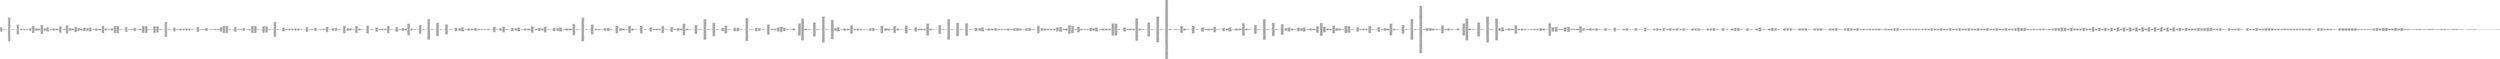 digraph "graph.cfg.gv" {
	subgraph global {
		node [fontname=Courier fontsize=30.0 rank=same shape=box]
		block_0 [label="0: %00 = #0x1\l2: %01 = #0x40\l4: MSTORE(%01, %00)\l5: [NO_SSA] DUP1\l6: [NO_SSA] CALLER\l7: [NO_SSA] PUSH20\l1c: [NO_SSA] AND\l1d: [NO_SSA] DUP2\l1e: [NO_SSA] MSTORE\l1f: [NO_SSA] PUSH1\l21: [NO_SSA] ADD\l22: [NO_SSA] DUP6\l23: [NO_SSA] DUP6\l24: [NO_SSA] DUP6\l25: [NO_SSA] DUP2\l26: [NO_SSA] DUP2\l27: [NO_SSA] LT\l28: [NO_SSA] PUSH2\l2b: [NO_SSA] JUMPI\l"]
		block_2c [label="2c: [NO_SSA] PUSH2\l2f: [NO_SSA] PUSH2\l32: [NO_SSA] JUMP\l"]
		block_33 [label="33: [NO_SSA] JUMPDEST\l"]
		block_34 [label="34: [NO_SSA] JUMPDEST\l35: [NO_SSA] SWAP1\l36: [NO_SSA] POP\l37: [NO_SSA] PUSH1\l39: [NO_SSA] MUL\l3a: [NO_SSA] ADD\l3b: [NO_SSA] CALLDATALOAD\l3c: [NO_SSA] DUP2\l3d: [NO_SSA] MSTORE\l3e: [NO_SSA] PUSH1\l40: [NO_SSA] ADD\l41: [NO_SSA] TIMESTAMP\l42: [NO_SSA] DUP2\l43: [NO_SSA] MSTORE\l44: [NO_SSA] POP\l45: [NO_SSA] SWAP1\l46: [NO_SSA] DUP1\l47: [NO_SSA] PUSH1\l49: [NO_SSA] DUP2\l4a: [NO_SSA] SLOAD\l4b: [NO_SSA] ADD\l4c: [NO_SSA] DUP1\l4d: [NO_SSA] DUP3\l4e: [NO_SSA] SSTORE\l4f: [NO_SSA] DUP1\l50: [NO_SSA] SWAP2\l51: [NO_SSA] POP\l52: [NO_SSA] POP\l53: [NO_SSA] PUSH1\l55: [NO_SSA] SWAP1\l56: [NO_SSA] SUB\l57: [NO_SSA] SWAP1\l58: [NO_SSA] PUSH1\l5a: [NO_SSA] MSTORE\l5b: [NO_SSA] PUSH1\l5d: [NO_SSA] PUSH1\l5f: [NO_SSA] SHA3\l60: [NO_SSA] SWAP1\l61: [NO_SSA] PUSH1\l63: [NO_SSA] MUL\l64: [NO_SSA] ADD\l65: [NO_SSA] PUSH1\l67: [NO_SSA] SWAP1\l68: [NO_SSA] SWAP2\l69: [NO_SSA] SWAP1\l6a: [NO_SSA] SWAP2\l6b: [NO_SSA] SWAP1\l6c: [NO_SSA] SWAP2\l6d: [NO_SSA] POP\l6e: [NO_SSA] PUSH1\l70: [NO_SSA] DUP3\l71: [NO_SSA] ADD\l72: [NO_SSA] MLOAD\l73: [NO_SSA] DUP2\l74: [NO_SSA] PUSH1\l76: [NO_SSA] ADD\l77: [NO_SSA] PUSH1\l79: [NO_SSA] PUSH2\l7c: [NO_SSA] EXP\l7d: [NO_SSA] DUP2\l7e: [NO_SSA] SLOAD\l7f: [NO_SSA] DUP2\l80: [NO_SSA] PUSH20\l95: [NO_SSA] MUL\l96: [NO_SSA] NOT\l97: [NO_SSA] AND\l98: [NO_SSA] SWAP1\l99: [NO_SSA] DUP4\l9a: [NO_SSA] PUSH20\laf: [NO_SSA] AND\lb0: [NO_SSA] MUL\lb1: [NO_SSA] OR\lb2: [NO_SSA] SWAP1\lb3: [NO_SSA] SSTORE\lb4: [NO_SSA] POP\lb5: [NO_SSA] PUSH1\lb7: [NO_SSA] DUP3\lb8: [NO_SSA] ADD\lb9: [NO_SSA] MLOAD\lba: [NO_SSA] DUP2\lbb: [NO_SSA] PUSH1\lbd: [NO_SSA] ADD\lbe: [NO_SSA] SSTORE\lbf: [NO_SSA] PUSH1\lc1: [NO_SSA] DUP3\lc2: [NO_SSA] ADD\lc3: [NO_SSA] MLOAD\lc4: [NO_SSA] DUP2\lc5: [NO_SSA] PUSH1\lc7: [NO_SSA] ADD\lc8: [NO_SSA] SSTORE\lc9: [NO_SSA] POP\lca: [NO_SSA] POP\lcb: [NO_SSA] CALLER\lcc: [NO_SSA] PUSH1\lce: [NO_SSA] PUSH1\ld0: [NO_SSA] DUP6\ld1: [NO_SSA] DUP6\ld2: [NO_SSA] DUP6\ld3: [NO_SSA] DUP2\ld4: [NO_SSA] DUP2\ld5: [NO_SSA] LT\ld6: [NO_SSA] PUSH2\ld9: [NO_SSA] JUMPI\l"]
		block_da [label="da: [NO_SSA] PUSH2\ldd: [NO_SSA] PUSH2\le0: [NO_SSA] JUMP\l"]
		block_e1 [label="e1: [NO_SSA] JUMPDEST\l"]
		block_e2 [label="e2: [NO_SSA] JUMPDEST\le3: [NO_SSA] SWAP1\le4: [NO_SSA] POP\le5: [NO_SSA] PUSH1\le7: [NO_SSA] MUL\le8: [NO_SSA] ADD\le9: [NO_SSA] CALLDATALOAD\lea: [NO_SSA] DUP2\leb: [NO_SSA] MSTORE\lec: [NO_SSA] PUSH1\lee: [NO_SSA] ADD\lef: [NO_SSA] SWAP1\lf0: [NO_SSA] DUP2\lf1: [NO_SSA] MSTORE\lf2: [NO_SSA] PUSH1\lf4: [NO_SSA] ADD\lf5: [NO_SSA] PUSH1\lf7: [NO_SSA] SHA3\lf8: [NO_SSA] PUSH1\lfa: [NO_SSA] PUSH2\lfd: [NO_SSA] EXP\lfe: [NO_SSA] DUP2\lff: [NO_SSA] SLOAD\l100: [NO_SSA] DUP2\l101: [NO_SSA] PUSH20\l116: [NO_SSA] MUL\l117: [NO_SSA] NOT\l118: [NO_SSA] AND\l119: [NO_SSA] SWAP1\l11a: [NO_SSA] DUP4\l11b: [NO_SSA] PUSH20\l130: [NO_SSA] AND\l131: [NO_SSA] MUL\l132: [NO_SSA] OR\l133: [NO_SSA] SWAP1\l134: [NO_SSA] SSTORE\l135: [NO_SSA] POP\l136: [NO_SSA] DUP1\l137: [NO_SSA] DUP1\l138: [NO_SSA] PUSH2\l13b: [NO_SSA] SWAP1\l13c: [NO_SSA] PUSH2\l13f: [NO_SSA] JUMP\l"]
		block_140 [label="140: [NO_SSA] JUMPDEST\l141: [NO_SSA] SWAP2\l142: [NO_SSA] POP\l143: [NO_SSA] POP\l144: [NO_SSA] PUSH2\l147: [NO_SSA] JUMP\l"]
		block_148 [label="148: [NO_SSA] JUMPDEST\l149: [NO_SSA] POP\l14a: [NO_SSA] POP\l14b: [NO_SSA] POP\l14c: [NO_SSA] JUMP\l"]
		block_14d [label="14d: [NO_SSA] JUMPDEST\l14e: [NO_SSA] PUSH2\l151: [NO_SSA] PUSH2\l154: [NO_SSA] JUMP\l"]
		block_155 [label="155: [NO_SSA] JUMPDEST\l156: [NO_SSA] DUP1\l157: [NO_SSA] PUSH1\l159: [NO_SSA] DUP2\l15a: [NO_SSA] SWAP1\l15b: [NO_SSA] SSTORE\l15c: [NO_SSA] POP\l15d: [NO_SSA] POP\l15e: [NO_SSA] JUMP\l"]
		block_15f [label="15f: [NO_SSA] JUMPDEST\l160: [NO_SSA] PUSH1\l162: [NO_SSA] PUSH1\l164: [NO_SSA] PUSH1\l166: [NO_SSA] CALLER\l167: [NO_SSA] PUSH20\l17c: [NO_SSA] AND\l17d: [NO_SSA] PUSH20\l192: [NO_SSA] AND\l193: [NO_SSA] DUP2\l194: [NO_SSA] MSTORE\l195: [NO_SSA] PUSH1\l197: [NO_SSA] ADD\l198: [NO_SSA] SWAP1\l199: [NO_SSA] DUP2\l19a: [NO_SSA] MSTORE\l19b: [NO_SSA] PUSH1\l19d: [NO_SSA] ADD\l19e: [NO_SSA] PUSH1\l1a0: [NO_SSA] SHA3\l1a1: [NO_SSA] PUSH1\l1a3: [NO_SSA] ADD\l1a4: [NO_SSA] SLOAD\l1a5: [NO_SSA] SWAP1\l1a6: [NO_SSA] POP\l1a7: [NO_SSA] PUSH1\l1a9: [NO_SSA] DUP2\l1aa: [NO_SSA] GT\l1ab: [NO_SSA] PUSH2\l1ae: [NO_SSA] JUMPI\l"]
		block_1af [label="1af: [NO_SSA] PUSH1\l1b1: [NO_SSA] MLOAD\l1b2: [NO_SSA] PUSH32\l1d3: [NO_SSA] DUP2\l1d4: [NO_SSA] MSTORE\l1d5: [NO_SSA] PUSH1\l1d7: [NO_SSA] ADD\l1d8: [NO_SSA] PUSH2\l1db: [NO_SSA] SWAP1\l1dc: [NO_SSA] PUSH2\l1df: [NO_SSA] JUMP\l"]
		block_1e0 [label="1e0: [NO_SSA] JUMPDEST\l1e1: [NO_SSA] PUSH1\l1e3: [NO_SSA] MLOAD\l1e4: [NO_SSA] DUP1\l1e5: [NO_SSA] SWAP2\l1e6: [NO_SSA] SUB\l1e7: [NO_SSA] SWAP1\l1e8: [NO_SSA] REVERT\l"]
		block_1e9 [label="1e9: [NO_SSA] JUMPDEST\l1ea: [NO_SSA] PUSH1\l1ec: [NO_SSA] PUSH1\l1ee: [NO_SSA] PUSH1\l1f0: [NO_SSA] CALLER\l1f1: [NO_SSA] PUSH20\l206: [NO_SSA] AND\l207: [NO_SSA] PUSH20\l21c: [NO_SSA] AND\l21d: [NO_SSA] DUP2\l21e: [NO_SSA] MSTORE\l21f: [NO_SSA] PUSH1\l221: [NO_SSA] ADD\l222: [NO_SSA] SWAP1\l223: [NO_SSA] DUP2\l224: [NO_SSA] MSTORE\l225: [NO_SSA] PUSH1\l227: [NO_SSA] ADD\l228: [NO_SSA] PUSH1\l22a: [NO_SSA] SHA3\l22b: [NO_SSA] PUSH1\l22d: [NO_SSA] ADD\l22e: [NO_SSA] DUP2\l22f: [NO_SSA] SWAP1\l230: [NO_SSA] SSTORE\l231: [NO_SSA] POP\l232: [NO_SSA] PUSH32\l253: [NO_SSA] PUSH20\l268: [NO_SSA] AND\l269: [NO_SSA] PUSH4\l26e: [NO_SSA] CALLER\l26f: [NO_SSA] DUP4\l270: [NO_SSA] PUSH1\l272: [NO_SSA] MLOAD\l273: [NO_SSA] DUP4\l274: [NO_SSA] PUSH4\l279: [NO_SSA] AND\l27a: [NO_SSA] PUSH1\l27c: [NO_SSA] INVALID\l"]
		block_27d [label="27d: [NO_SSA] DUP2\l27e: [NO_SSA] MSTORE\l27f: [NO_SSA] PUSH1\l281: [NO_SSA] ADD\l282: [NO_SSA] PUSH2\l285: [NO_SSA] SWAP3\l286: [NO_SSA] SWAP2\l287: [NO_SSA] SWAP1\l288: [NO_SSA] PUSH2\l28b: [NO_SSA] JUMP\l"]
		block_28c [label="28c: [NO_SSA] JUMPDEST\l28d: [NO_SSA] PUSH1\l28f: [NO_SSA] PUSH1\l291: [NO_SSA] MLOAD\l292: [NO_SSA] DUP1\l293: [NO_SSA] DUP4\l294: [NO_SSA] SUB\l295: [NO_SSA] DUP2\l296: [NO_SSA] PUSH1\l298: [NO_SSA] DUP8\l299: [NO_SSA] DUP1\l29a: [NO_SSA] EXTCODESIZE\l29b: [NO_SSA] ISZERO\l29c: [NO_SSA] DUP1\l29d: [NO_SSA] ISZERO\l29e: [NO_SSA] PUSH2\l2a1: [NO_SSA] JUMPI\l"]
		block_2a2 [label="2a2: [NO_SSA] PUSH1\l2a4: [NO_SSA] DUP1\l2a5: [NO_SSA] REVERT\l"]
		block_2a6 [label="2a6: [NO_SSA] JUMPDEST\l2a7: [NO_SSA] POP\l2a8: [NO_SSA] GAS\l2a9: [NO_SSA] CALL\l2aa: [NO_SSA] ISZERO\l2ab: [NO_SSA] DUP1\l2ac: [NO_SSA] ISZERO\l2ad: [NO_SSA] PUSH2\l2b0: [NO_SSA] JUMPI\l"]
		block_2b1 [label="2b1: [NO_SSA] RETURNDATASIZE\l2b2: [NO_SSA] PUSH1\l2b4: [NO_SSA] DUP1\l2b5: [NO_SSA] RETURNDATACOPY\l2b6: [NO_SSA] RETURNDATASIZE\l2b7: [NO_SSA] PUSH1\l2b9: [NO_SSA] REVERT\l"]
		block_2ba [label="2ba: [NO_SSA] JUMPDEST\l2bb: [NO_SSA] POP\l2bc: [NO_SSA] POP\l2bd: [NO_SSA] POP\l2be: [NO_SSA] POP\l2bf: [NO_SSA] PUSH1\l2c1: [NO_SSA] MLOAD\l2c2: [NO_SSA] RETURNDATASIZE\l2c3: [NO_SSA] PUSH1\l2c5: [NO_SSA] NOT\l2c6: [NO_SSA] PUSH1\l2c8: [NO_SSA] DUP3\l2c9: [NO_SSA] ADD\l2ca: [NO_SSA] AND\l2cb: [NO_SSA] DUP3\l2cc: [NO_SSA] ADD\l2cd: [NO_SSA] DUP1\l2ce: [NO_SSA] PUSH1\l2d0: [NO_SSA] MSTORE\l2d1: [NO_SSA] POP\l2d2: [NO_SSA] DUP2\l2d3: [NO_SSA] ADD\l2d4: [NO_SSA] SWAP1\l2d5: [NO_SSA] PUSH2\l2d8: [NO_SSA] SWAP2\l2d9: [NO_SSA] SWAP1\l2da: [NO_SSA] PUSH2\l2dd: [NO_SSA] JUMP\l"]
		block_2de [label="2de: [NO_SSA] JUMPDEST\l2df: [NO_SSA] POP\l2e0: [NO_SSA] POP\l2e1: [NO_SSA] JUMP\l"]
		block_2e2 [label="2e2: [NO_SSA] JUMPDEST\l2e3: [NO_SSA] CALLER\l2e4: [NO_SSA] PUSH20\l2f9: [NO_SSA] AND\l2fa: [NO_SSA] PUSH1\l2fc: [NO_SSA] PUSH1\l2fe: [NO_SSA] DUP4\l2ff: [NO_SSA] PUSH2\l302: [NO_SSA] AND\l303: [NO_SSA] DUP2\l304: [NO_SSA] MSTORE\l305: [NO_SSA] PUSH1\l307: [NO_SSA] ADD\l308: [NO_SSA] SWAP1\l309: [NO_SSA] DUP2\l30a: [NO_SSA] MSTORE\l30b: [NO_SSA] PUSH1\l30d: [NO_SSA] ADD\l30e: [NO_SSA] PUSH1\l310: [NO_SSA] SHA3\l311: [NO_SSA] PUSH1\l313: [NO_SSA] SWAP1\l314: [NO_SSA] SLOAD\l315: [NO_SSA] SWAP1\l316: [NO_SSA] PUSH2\l319: [NO_SSA] EXP\l31a: [NO_SSA] SWAP1\l31b: [NO_SSA] DIV\l31c: [NO_SSA] PUSH20\l331: [NO_SSA] AND\l332: [NO_SSA] PUSH20\l347: [NO_SSA] AND\l348: [NO_SSA] EQ\l349: [NO_SSA] PUSH2\l34c: [NO_SSA] JUMPI\l"]
		block_34d [label="34d: [NO_SSA] PUSH1\l34f: [NO_SSA] MLOAD\l350: [NO_SSA] PUSH32\l371: [NO_SSA] DUP2\l372: [NO_SSA] MSTORE\l373: [NO_SSA] PUSH1\l375: [NO_SSA] ADD\l376: [NO_SSA] PUSH2\l379: [NO_SSA] SWAP1\l37a: [NO_SSA] PUSH2\l37d: [NO_SSA] JUMP\l"]
		block_37e [label="37e: [NO_SSA] JUMPDEST\l37f: [NO_SSA] PUSH1\l381: [NO_SSA] MLOAD\l382: [NO_SSA] DUP1\l383: [NO_SSA] SWAP2\l384: [NO_SSA] SUB\l385: [NO_SSA] SWAP1\l386: [NO_SSA] REVERT\l"]
		block_387 [label="387: [NO_SSA] JUMPDEST\l388: [NO_SSA] PUSH1\l38a: [NO_SSA] PUSH1\l38c: [NO_SSA] PUSH1\l38e: [NO_SSA] DUP4\l38f: [NO_SSA] PUSH2\l392: [NO_SSA] AND\l393: [NO_SSA] DUP2\l394: [NO_SSA] MSTORE\l395: [NO_SSA] PUSH1\l397: [NO_SSA] ADD\l398: [NO_SSA] SWAP1\l399: [NO_SSA] DUP2\l39a: [NO_SSA] MSTORE\l39b: [NO_SSA] PUSH1\l39d: [NO_SSA] ADD\l39e: [NO_SSA] PUSH1\l3a0: [NO_SSA] SHA3\l3a1: [NO_SSA] SLOAD\l3a2: [NO_SSA] LT\l3a3: [NO_SSA] PUSH2\l3a6: [NO_SSA] JUMPI\l"]
		block_3a7 [label="3a7: [NO_SSA] PUSH1\l3a9: [NO_SSA] MLOAD\l3aa: [NO_SSA] PUSH32\l3cb: [NO_SSA] DUP2\l3cc: [NO_SSA] MSTORE\l3cd: [NO_SSA] PUSH1\l3cf: [NO_SSA] ADD\l3d0: [NO_SSA] PUSH2\l3d3: [NO_SSA] SWAP1\l3d4: [NO_SSA] PUSH2\l3d7: [NO_SSA] JUMP\l"]
		block_3d8 [label="3d8: [NO_SSA] JUMPDEST\l3d9: [NO_SSA] PUSH1\l3db: [NO_SSA] MLOAD\l3dc: [NO_SSA] DUP1\l3dd: [NO_SSA] SWAP2\l3de: [NO_SSA] SUB\l3df: [NO_SSA] SWAP1\l3e0: [NO_SSA] REVERT\l"]
		block_3e1 [label="3e1: [NO_SSA] JUMPDEST\l3e2: [NO_SSA] PUSH32\l403: [NO_SSA] PUSH20\l418: [NO_SSA] AND\l419: [NO_SSA] PUSH4\l41e: [NO_SSA] CALLER\l41f: [NO_SSA] PUSH1\l421: [NO_SSA] SLOAD\l422: [NO_SSA] PUSH1\l424: [NO_SSA] MLOAD\l425: [NO_SSA] DUP4\l426: [NO_SSA] PUSH4\l42b: [NO_SSA] AND\l42c: [NO_SSA] PUSH1\l42e: [NO_SSA] INVALID\l"]
		block_42f [label="42f: [NO_SSA] DUP2\l430: [NO_SSA] MSTORE\l431: [NO_SSA] PUSH1\l433: [NO_SSA] ADD\l434: [NO_SSA] PUSH2\l437: [NO_SSA] SWAP3\l438: [NO_SSA] SWAP2\l439: [NO_SSA] SWAP1\l43a: [NO_SSA] PUSH2\l43d: [NO_SSA] JUMP\l"]
		block_43e [label="43e: [NO_SSA] JUMPDEST\l43f: [NO_SSA] PUSH1\l441: [NO_SSA] PUSH1\l443: [NO_SSA] MLOAD\l444: [NO_SSA] DUP1\l445: [NO_SSA] DUP4\l446: [NO_SSA] SUB\l447: [NO_SSA] DUP2\l448: [NO_SSA] PUSH1\l44a: [NO_SSA] DUP8\l44b: [NO_SSA] DUP1\l44c: [NO_SSA] EXTCODESIZE\l44d: [NO_SSA] ISZERO\l44e: [NO_SSA] DUP1\l44f: [NO_SSA] ISZERO\l450: [NO_SSA] PUSH2\l453: [NO_SSA] JUMPI\l"]
		block_454 [label="454: [NO_SSA] PUSH1\l456: [NO_SSA] DUP1\l457: [NO_SSA] REVERT\l"]
		block_458 [label="458: [NO_SSA] JUMPDEST\l459: [NO_SSA] POP\l45a: [NO_SSA] GAS\l45b: [NO_SSA] CALL\l45c: [NO_SSA] ISZERO\l45d: [NO_SSA] DUP1\l45e: [NO_SSA] ISZERO\l45f: [NO_SSA] PUSH2\l462: [NO_SSA] JUMPI\l"]
		block_463 [label="463: [NO_SSA] RETURNDATASIZE\l464: [NO_SSA] PUSH1\l466: [NO_SSA] DUP1\l467: [NO_SSA] RETURNDATACOPY\l468: [NO_SSA] RETURNDATASIZE\l469: [NO_SSA] PUSH1\l46b: [NO_SSA] REVERT\l"]
		block_46c [label="46c: [NO_SSA] JUMPDEST\l46d: [NO_SSA] POP\l46e: [NO_SSA] POP\l46f: [NO_SSA] POP\l470: [NO_SSA] POP\l471: [NO_SSA] PUSH1\l473: [NO_SSA] PUSH1\l475: [NO_SSA] DUP3\l476: [NO_SSA] PUSH2\l479: [NO_SSA] AND\l47a: [NO_SSA] DUP2\l47b: [NO_SSA] MSTORE\l47c: [NO_SSA] PUSH1\l47e: [NO_SSA] ADD\l47f: [NO_SSA] SWAP1\l480: [NO_SSA] DUP2\l481: [NO_SSA] MSTORE\l482: [NO_SSA] PUSH1\l484: [NO_SSA] ADD\l485: [NO_SSA] PUSH1\l487: [NO_SSA] SHA3\l488: [NO_SSA] PUSH1\l48a: [NO_SSA] DUP2\l48b: [NO_SSA] SLOAD\l48c: [NO_SSA] DUP1\l48d: [NO_SSA] SWAP3\l48e: [NO_SSA] SWAP2\l48f: [NO_SSA] SWAP1\l490: [NO_SSA] PUSH2\l493: [NO_SSA] SWAP1\l494: [NO_SSA] PUSH2\l497: [NO_SSA] JUMP\l"]
		block_498 [label="498: [NO_SSA] JUMPDEST\l499: [NO_SSA] SWAP2\l49a: [NO_SSA] SWAP1\l49b: [NO_SSA] POP\l49c: [NO_SSA] SSTORE\l49d: [NO_SSA] POP\l49e: [NO_SSA] POP\l49f: [NO_SSA] JUMP\l"]
		block_4a0 [label="4a0: [NO_SSA] JUMPDEST\l4a1: [NO_SSA] PUSH2\l4a4: [NO_SSA] PUSH2\l4a7: [NO_SSA] JUMP\l"]
		block_4a8 [label="4a8: [NO_SSA] JUMPDEST\l4a9: [NO_SSA] DUP1\l4aa: [NO_SSA] PUSH1\l4ac: [NO_SSA] DUP2\l4ad: [NO_SSA] SWAP1\l4ae: [NO_SSA] SSTORE\l4af: [NO_SSA] POP\l4b0: [NO_SSA] POP\l4b1: [NO_SSA] JUMP\l"]
		block_4b2 [label="4b2: [NO_SSA] JUMPDEST\l4b3: [NO_SSA] PUSH1\l4b5: [NO_SSA] PUSH1\l4b7: [NO_SSA] PUSH1\l4b9: [NO_SSA] PUSH1\l4bb: [NO_SSA] DUP5\l4bc: [NO_SSA] PUSH20\l4d1: [NO_SSA] AND\l4d2: [NO_SSA] PUSH20\l4e7: [NO_SSA] AND\l4e8: [NO_SSA] DUP2\l4e9: [NO_SSA] MSTORE\l4ea: [NO_SSA] PUSH1\l4ec: [NO_SSA] ADD\l4ed: [NO_SSA] SWAP1\l4ee: [NO_SSA] DUP2\l4ef: [NO_SSA] MSTORE\l4f0: [NO_SSA] PUSH1\l4f2: [NO_SSA] ADD\l4f3: [NO_SSA] PUSH1\l4f5: [NO_SSA] SHA3\l4f6: [NO_SSA] PUSH1\l4f8: [NO_SSA] ADD\l4f9: [NO_SSA] DUP1\l4fa: [NO_SSA] SLOAD\l4fb: [NO_SSA] SWAP1\l4fc: [NO_SSA] POP\l4fd: [NO_SSA] GT\l4fe: [NO_SSA] ISZERO\l4ff: [NO_SSA] PUSH2\l502: [NO_SSA] JUMPI\l"]
		block_503 [label="503: [NO_SSA] PUSH1\l505: [NO_SSA] PUSH1\l507: [NO_SSA] PUSH1\l509: [NO_SSA] DUP5\l50a: [NO_SSA] PUSH20\l51f: [NO_SSA] AND\l520: [NO_SSA] PUSH20\l535: [NO_SSA] AND\l536: [NO_SSA] DUP2\l537: [NO_SSA] MSTORE\l538: [NO_SSA] PUSH1\l53a: [NO_SSA] ADD\l53b: [NO_SSA] SWAP1\l53c: [NO_SSA] DUP2\l53d: [NO_SSA] MSTORE\l53e: [NO_SSA] PUSH1\l540: [NO_SSA] ADD\l541: [NO_SSA] PUSH1\l543: [NO_SSA] SHA3\l544: [NO_SSA] PUSH1\l546: [NO_SSA] ADD\l547: [NO_SSA] DUP1\l548: [NO_SSA] SLOAD\l549: [NO_SSA] SWAP1\l54a: [NO_SSA] POP\l54b: [NO_SSA] PUSH8\l554: [NO_SSA] DUP2\l555: [NO_SSA] GT\l556: [NO_SSA] ISZERO\l557: [NO_SSA] PUSH2\l55a: [NO_SSA] JUMPI\l"]
		block_55b [label="55b: [NO_SSA] PUSH2\l55e: [NO_SSA] PUSH2\l561: [NO_SSA] JUMP\l"]
		block_562 [label="562: [NO_SSA] JUMPDEST\l"]
		block_563 [label="563: [NO_SSA] JUMPDEST\l564: [NO_SSA] PUSH1\l566: [NO_SSA] MLOAD\l567: [NO_SSA] SWAP1\l568: [NO_SSA] DUP1\l569: [NO_SSA] DUP3\l56a: [NO_SSA] MSTORE\l56b: [NO_SSA] DUP1\l56c: [NO_SSA] PUSH1\l56e: [NO_SSA] MUL\l56f: [NO_SSA] PUSH1\l571: [NO_SSA] ADD\l572: [NO_SSA] DUP3\l573: [NO_SSA] ADD\l574: [NO_SSA] PUSH1\l576: [NO_SSA] MSTORE\l577: [NO_SSA] DUP1\l578: [NO_SSA] ISZERO\l579: [NO_SSA] PUSH2\l57c: [NO_SSA] JUMPI\l"]
		block_57d [label="57d: [NO_SSA] DUP2\l57e: [NO_SSA] PUSH1\l580: [NO_SSA] ADD\l"]
		block_581 [label="581: [NO_SSA] JUMPDEST\l582: [NO_SSA] PUSH2\l585: [NO_SSA] PUSH2\l588: [NO_SSA] JUMP\l"]
		block_589 [label="589: [NO_SSA] JUMPDEST\l58a: [NO_SSA] DUP2\l58b: [NO_SSA] MSTORE\l58c: [NO_SSA] PUSH1\l58e: [NO_SSA] ADD\l58f: [NO_SSA] SWAP1\l590: [NO_SSA] PUSH1\l592: [NO_SSA] SWAP1\l593: [NO_SSA] SUB\l594: [NO_SSA] SWAP1\l595: [NO_SSA] DUP2\l596: [NO_SSA] PUSH2\l599: [NO_SSA] JUMPI\l"]
		block_59a [label="59a: [NO_SSA] SWAP1\l59b: [NO_SSA] POP\l"]
		block_59c [label="59c: [NO_SSA] JUMPDEST\l59d: [NO_SSA] POP\l59e: [NO_SSA] SWAP1\l59f: [NO_SSA] POP\l5a0: [NO_SSA] PUSH1\l5a2: [NO_SSA] DUP1\l"]
		block_5a3 [label="5a3: [NO_SSA] JUMPDEST\l5a4: [NO_SSA] PUSH1\l5a6: [NO_SSA] PUSH1\l5a8: [NO_SSA] DUP7\l5a9: [NO_SSA] PUSH20\l5be: [NO_SSA] AND\l5bf: [NO_SSA] PUSH20\l5d4: [NO_SSA] AND\l5d5: [NO_SSA] DUP2\l5d6: [NO_SSA] MSTORE\l5d7: [NO_SSA] PUSH1\l5d9: [NO_SSA] ADD\l5da: [NO_SSA] SWAP1\l5db: [NO_SSA] DUP2\l5dc: [NO_SSA] MSTORE\l5dd: [NO_SSA] PUSH1\l5df: [NO_SSA] ADD\l5e0: [NO_SSA] PUSH1\l5e2: [NO_SSA] SHA3\l5e3: [NO_SSA] PUSH1\l5e5: [NO_SSA] ADD\l5e6: [NO_SSA] DUP1\l5e7: [NO_SSA] SLOAD\l5e8: [NO_SSA] SWAP1\l5e9: [NO_SSA] POP\l5ea: [NO_SSA] DUP2\l5eb: [NO_SSA] LT\l5ec: [NO_SSA] ISZERO\l5ed: [NO_SSA] PUSH2\l5f0: [NO_SSA] JUMPI\l"]
		block_5f1 [label="5f1: [NO_SSA] PUSH1\l5f3: [NO_SSA] PUSH20\l608: [NO_SSA] AND\l609: [NO_SSA] PUSH1\l60b: [NO_SSA] PUSH1\l60d: [NO_SSA] DUP8\l60e: [NO_SSA] PUSH20\l623: [NO_SSA] AND\l624: [NO_SSA] PUSH20\l639: [NO_SSA] AND\l63a: [NO_SSA] DUP2\l63b: [NO_SSA] MSTORE\l63c: [NO_SSA] PUSH1\l63e: [NO_SSA] ADD\l63f: [NO_SSA] SWAP1\l640: [NO_SSA] DUP2\l641: [NO_SSA] MSTORE\l642: [NO_SSA] PUSH1\l644: [NO_SSA] ADD\l645: [NO_SSA] PUSH1\l647: [NO_SSA] SHA3\l648: [NO_SSA] PUSH1\l64a: [NO_SSA] ADD\l64b: [NO_SSA] DUP3\l64c: [NO_SSA] DUP2\l64d: [NO_SSA] SLOAD\l64e: [NO_SSA] DUP2\l64f: [NO_SSA] LT\l650: [NO_SSA] PUSH2\l653: [NO_SSA] JUMPI\l"]
		block_654 [label="654: [NO_SSA] PUSH2\l657: [NO_SSA] PUSH2\l65a: [NO_SSA] JUMP\l"]
		block_65b [label="65b: [NO_SSA] JUMPDEST\l"]
		block_65c [label="65c: [NO_SSA] JUMPDEST\l65d: [NO_SSA] SWAP1\l65e: [NO_SSA] PUSH1\l660: [NO_SSA] MSTORE\l661: [NO_SSA] PUSH1\l663: [NO_SSA] PUSH1\l665: [NO_SSA] SHA3\l666: [NO_SSA] SWAP1\l667: [NO_SSA] PUSH1\l669: [NO_SSA] MUL\l66a: [NO_SSA] ADD\l66b: [NO_SSA] PUSH1\l66d: [NO_SSA] ADD\l66e: [NO_SSA] PUSH1\l670: [NO_SSA] SWAP1\l671: [NO_SSA] SLOAD\l672: [NO_SSA] SWAP1\l673: [NO_SSA] PUSH2\l676: [NO_SSA] EXP\l677: [NO_SSA] SWAP1\l678: [NO_SSA] DIV\l679: [NO_SSA] PUSH20\l68e: [NO_SSA] AND\l68f: [NO_SSA] PUSH20\l6a4: [NO_SSA] AND\l6a5: [NO_SSA] EQ\l6a6: [NO_SSA] PUSH2\l6a9: [NO_SSA] JUMPI\l"]
		block_6aa [label="6aa: [NO_SSA] PUSH1\l6ac: [NO_SSA] PUSH1\l6ae: [NO_SSA] DUP7\l6af: [NO_SSA] PUSH20\l6c4: [NO_SSA] AND\l6c5: [NO_SSA] PUSH20\l6da: [NO_SSA] AND\l6db: [NO_SSA] DUP2\l6dc: [NO_SSA] MSTORE\l6dd: [NO_SSA] PUSH1\l6df: [NO_SSA] ADD\l6e0: [NO_SSA] SWAP1\l6e1: [NO_SSA] DUP2\l6e2: [NO_SSA] MSTORE\l6e3: [NO_SSA] PUSH1\l6e5: [NO_SSA] ADD\l6e6: [NO_SSA] PUSH1\l6e8: [NO_SSA] SHA3\l6e9: [NO_SSA] PUSH1\l6eb: [NO_SSA] ADD\l6ec: [NO_SSA] DUP2\l6ed: [NO_SSA] DUP2\l6ee: [NO_SSA] SLOAD\l6ef: [NO_SSA] DUP2\l6f0: [NO_SSA] LT\l6f1: [NO_SSA] PUSH2\l6f4: [NO_SSA] JUMPI\l"]
		block_6f5 [label="6f5: [NO_SSA] PUSH2\l6f8: [NO_SSA] PUSH2\l6fb: [NO_SSA] JUMP\l"]
		block_6fc [label="6fc: [NO_SSA] JUMPDEST\l"]
		block_6fd [label="6fd: [NO_SSA] JUMPDEST\l6fe: [NO_SSA] SWAP1\l6ff: [NO_SSA] PUSH1\l701: [NO_SSA] MSTORE\l702: [NO_SSA] PUSH1\l704: [NO_SSA] PUSH1\l706: [NO_SSA] SHA3\l707: [NO_SSA] SWAP1\l708: [NO_SSA] PUSH1\l70a: [NO_SSA] MUL\l70b: [NO_SSA] ADD\l70c: [NO_SSA] PUSH1\l70e: [NO_SSA] MLOAD\l70f: [NO_SSA] DUP1\l710: [NO_SSA] PUSH1\l712: [NO_SSA] ADD\l713: [NO_SSA] PUSH1\l715: [NO_SSA] MSTORE\l716: [NO_SSA] SWAP1\l717: [NO_SSA] DUP2\l718: [NO_SSA] PUSH1\l71a: [NO_SSA] DUP3\l71b: [NO_SSA] ADD\l71c: [NO_SSA] PUSH1\l71e: [NO_SSA] SWAP1\l71f: [NO_SSA] SLOAD\l720: [NO_SSA] SWAP1\l721: [NO_SSA] PUSH2\l724: [NO_SSA] EXP\l725: [NO_SSA] SWAP1\l726: [NO_SSA] DIV\l727: [NO_SSA] PUSH20\l73c: [NO_SSA] AND\l73d: [NO_SSA] PUSH20\l752: [NO_SSA] AND\l753: [NO_SSA] PUSH20\l768: [NO_SSA] AND\l769: [NO_SSA] DUP2\l76a: [NO_SSA] MSTORE\l76b: [NO_SSA] PUSH1\l76d: [NO_SSA] ADD\l76e: [NO_SSA] PUSH1\l770: [NO_SSA] DUP3\l771: [NO_SSA] ADD\l772: [NO_SSA] SLOAD\l773: [NO_SSA] DUP2\l774: [NO_SSA] MSTORE\l775: [NO_SSA] PUSH1\l777: [NO_SSA] ADD\l778: [NO_SSA] PUSH1\l77a: [NO_SSA] DUP3\l77b: [NO_SSA] ADD\l77c: [NO_SSA] SLOAD\l77d: [NO_SSA] DUP2\l77e: [NO_SSA] MSTORE\l77f: [NO_SSA] POP\l780: [NO_SSA] POP\l781: [NO_SSA] DUP4\l782: [NO_SSA] DUP4\l783: [NO_SSA] DUP2\l784: [NO_SSA] MLOAD\l785: [NO_SSA] DUP2\l786: [NO_SSA] LT\l787: [NO_SSA] PUSH2\l78a: [NO_SSA] JUMPI\l"]
		block_78b [label="78b: [NO_SSA] PUSH2\l78e: [NO_SSA] PUSH2\l791: [NO_SSA] JUMP\l"]
		block_792 [label="792: [NO_SSA] JUMPDEST\l"]
		block_793 [label="793: [NO_SSA] JUMPDEST\l794: [NO_SSA] PUSH1\l796: [NO_SSA] MUL\l797: [NO_SSA] PUSH1\l799: [NO_SSA] ADD\l79a: [NO_SSA] ADD\l79b: [NO_SSA] DUP2\l79c: [NO_SSA] SWAP1\l79d: [NO_SSA] MSTORE\l79e: [NO_SSA] POP\l79f: [NO_SSA] DUP2\l7a0: [NO_SSA] DUP1\l7a1: [NO_SSA] PUSH2\l7a4: [NO_SSA] SWAP1\l7a5: [NO_SSA] PUSH2\l7a8: [NO_SSA] JUMP\l"]
		block_7a9 [label="7a9: [NO_SSA] JUMPDEST\l7aa: [NO_SSA] SWAP3\l7ab: [NO_SSA] POP\l7ac: [NO_SSA] POP\l"]
		block_7ad [label="7ad: [NO_SSA] JUMPDEST\l7ae: [NO_SSA] DUP1\l7af: [NO_SSA] DUP1\l7b0: [NO_SSA] PUSH2\l7b3: [NO_SSA] SWAP1\l7b4: [NO_SSA] PUSH2\l7b7: [NO_SSA] JUMP\l"]
		block_7b8 [label="7b8: [NO_SSA] JUMPDEST\l7b9: [NO_SSA] SWAP2\l7ba: [NO_SSA] POP\l7bb: [NO_SSA] POP\l7bc: [NO_SSA] PUSH2\l7bf: [NO_SSA] JUMP\l"]
		block_7c0 [label="7c0: [NO_SSA] JUMPDEST\l7c1: [NO_SSA] POP\l7c2: [NO_SSA] DUP2\l7c3: [NO_SSA] SWAP3\l7c4: [NO_SSA] POP\l7c5: [NO_SSA] POP\l7c6: [NO_SSA] POP\l7c7: [NO_SSA] PUSH2\l7ca: [NO_SSA] JUMP\l"]
		block_7cb [label="7cb: [NO_SSA] JUMPDEST\l7cc: [NO_SSA] PUSH1\l7ce: [NO_SSA] PUSH8\l7d7: [NO_SSA] DUP2\l7d8: [NO_SSA] GT\l7d9: [NO_SSA] ISZERO\l7da: [NO_SSA] PUSH2\l7dd: [NO_SSA] JUMPI\l"]
		block_7de [label="7de: [NO_SSA] PUSH2\l7e1: [NO_SSA] PUSH2\l7e4: [NO_SSA] JUMP\l"]
		block_7e5 [label="7e5: [NO_SSA] JUMPDEST\l"]
		block_7e6 [label="7e6: [NO_SSA] JUMPDEST\l7e7: [NO_SSA] PUSH1\l7e9: [NO_SSA] MLOAD\l7ea: [NO_SSA] SWAP1\l7eb: [NO_SSA] DUP1\l7ec: [NO_SSA] DUP3\l7ed: [NO_SSA] MSTORE\l7ee: [NO_SSA] DUP1\l7ef: [NO_SSA] PUSH1\l7f1: [NO_SSA] MUL\l7f2: [NO_SSA] PUSH1\l7f4: [NO_SSA] ADD\l7f5: [NO_SSA] DUP3\l7f6: [NO_SSA] ADD\l7f7: [NO_SSA] PUSH1\l7f9: [NO_SSA] MSTORE\l7fa: [NO_SSA] DUP1\l7fb: [NO_SSA] ISZERO\l7fc: [NO_SSA] PUSH2\l7ff: [NO_SSA] JUMPI\l"]
		block_800 [label="800: [NO_SSA] DUP2\l801: [NO_SSA] PUSH1\l803: [NO_SSA] ADD\l"]
		block_804 [label="804: [NO_SSA] JUMPDEST\l805: [NO_SSA] PUSH2\l808: [NO_SSA] PUSH2\l80b: [NO_SSA] JUMP\l"]
		block_80c [label="80c: [NO_SSA] JUMPDEST\l80d: [NO_SSA] DUP2\l80e: [NO_SSA] MSTORE\l80f: [NO_SSA] PUSH1\l811: [NO_SSA] ADD\l812: [NO_SSA] SWAP1\l813: [NO_SSA] PUSH1\l815: [NO_SSA] SWAP1\l816: [NO_SSA] SUB\l817: [NO_SSA] SWAP1\l818: [NO_SSA] DUP2\l819: [NO_SSA] PUSH2\l81c: [NO_SSA] JUMPI\l"]
		block_81d [label="81d: [NO_SSA] SWAP1\l81e: [NO_SSA] POP\l"]
		block_81f [label="81f: [NO_SSA] JUMPDEST\l820: [NO_SSA] POP\l821: [NO_SSA] SWAP1\l822: [NO_SSA] POP\l"]
		block_823 [label="823: [NO_SSA] JUMPDEST\l824: [NO_SSA] SWAP2\l825: [NO_SSA] SWAP1\l826: [NO_SSA] POP\l827: [NO_SSA] JUMP\l"]
		block_828 [label="828: [NO_SSA] JUMPDEST\l829: [NO_SSA] PUSH32\l84a: [NO_SSA] DUP2\l84b: [NO_SSA] JUMP\l"]
		block_84c [label="84c: [NO_SSA] JUMPDEST\l84d: [NO_SSA] PUSH1\l84f: [NO_SSA] PUSH1\l851: [NO_SSA] MSTORE\l852: [NO_SSA] DUP1\l853: [NO_SSA] PUSH1\l855: [NO_SSA] MSTORE\l856: [NO_SSA] PUSH1\l858: [NO_SSA] PUSH1\l85a: [NO_SSA] SHA3\l85b: [NO_SSA] PUSH1\l85d: [NO_SSA] SWAP2\l85e: [NO_SSA] POP\l85f: [NO_SSA] SWAP1\l860: [NO_SSA] POP\l861: [NO_SSA] SLOAD\l862: [NO_SSA] DUP2\l863: [NO_SSA] JUMP\l"]
		block_864 [label="864: [NO_SSA] JUMPDEST\l865: [NO_SSA] PUSH1\l867: [NO_SSA] PUSH1\l869: [NO_SSA] PUSH1\l86b: [NO_SSA] PUSH1\l86d: [NO_SSA] DUP5\l86e: [NO_SSA] PUSH20\l883: [NO_SSA] AND\l884: [NO_SSA] PUSH20\l899: [NO_SSA] AND\l89a: [NO_SSA] DUP2\l89b: [NO_SSA] MSTORE\l89c: [NO_SSA] PUSH1\l89e: [NO_SSA] ADD\l89f: [NO_SSA] SWAP1\l8a0: [NO_SSA] DUP2\l8a1: [NO_SSA] MSTORE\l8a2: [NO_SSA] PUSH1\l8a4: [NO_SSA] ADD\l8a5: [NO_SSA] PUSH1\l8a7: [NO_SSA] SHA3\l8a8: [NO_SSA] PUSH1\l8aa: [NO_SSA] ADD\l8ab: [NO_SSA] DUP1\l8ac: [NO_SSA] SLOAD\l8ad: [NO_SSA] SWAP1\l8ae: [NO_SSA] POP\l8af: [NO_SSA] GT\l8b0: [NO_SSA] ISZERO\l8b1: [NO_SSA] PUSH2\l8b4: [NO_SSA] JUMPI\l"]
		block_8b5 [label="8b5: [NO_SSA] PUSH1\l8b7: [NO_SSA] PUSH1\l8b9: [NO_SSA] PUSH1\l8bb: [NO_SSA] DUP5\l8bc: [NO_SSA] PUSH20\l8d1: [NO_SSA] AND\l8d2: [NO_SSA] PUSH20\l8e7: [NO_SSA] AND\l8e8: [NO_SSA] DUP2\l8e9: [NO_SSA] MSTORE\l8ea: [NO_SSA] PUSH1\l8ec: [NO_SSA] ADD\l8ed: [NO_SSA] SWAP1\l8ee: [NO_SSA] DUP2\l8ef: [NO_SSA] MSTORE\l8f0: [NO_SSA] PUSH1\l8f2: [NO_SSA] ADD\l8f3: [NO_SSA] PUSH1\l8f5: [NO_SSA] SHA3\l8f6: [NO_SSA] PUSH1\l8f8: [NO_SSA] ADD\l8f9: [NO_SSA] DUP1\l8fa: [NO_SSA] SLOAD\l8fb: [NO_SSA] SWAP1\l8fc: [NO_SSA] POP\l8fd: [NO_SSA] PUSH8\l906: [NO_SSA] DUP2\l907: [NO_SSA] GT\l908: [NO_SSA] ISZERO\l909: [NO_SSA] PUSH2\l90c: [NO_SSA] JUMPI\l"]
		block_90d [label="90d: [NO_SSA] PUSH2\l910: [NO_SSA] PUSH2\l913: [NO_SSA] JUMP\l"]
		block_914 [label="914: [NO_SSA] JUMPDEST\l"]
		block_915 [label="915: [NO_SSA] JUMPDEST\l916: [NO_SSA] PUSH1\l918: [NO_SSA] MLOAD\l919: [NO_SSA] SWAP1\l91a: [NO_SSA] DUP1\l91b: [NO_SSA] DUP3\l91c: [NO_SSA] MSTORE\l91d: [NO_SSA] DUP1\l91e: [NO_SSA] PUSH1\l920: [NO_SSA] MUL\l921: [NO_SSA] PUSH1\l923: [NO_SSA] ADD\l924: [NO_SSA] DUP3\l925: [NO_SSA] ADD\l926: [NO_SSA] PUSH1\l928: [NO_SSA] MSTORE\l929: [NO_SSA] DUP1\l92a: [NO_SSA] ISZERO\l92b: [NO_SSA] PUSH2\l92e: [NO_SSA] JUMPI\l"]
		block_92f [label="92f: [NO_SSA] DUP2\l930: [NO_SSA] PUSH1\l932: [NO_SSA] ADD\l"]
		block_933 [label="933: [NO_SSA] JUMPDEST\l934: [NO_SSA] PUSH2\l937: [NO_SSA] PUSH2\l93a: [NO_SSA] JUMP\l"]
		block_93b [label="93b: [NO_SSA] JUMPDEST\l93c: [NO_SSA] DUP2\l93d: [NO_SSA] MSTORE\l93e: [NO_SSA] PUSH1\l940: [NO_SSA] ADD\l941: [NO_SSA] SWAP1\l942: [NO_SSA] PUSH1\l944: [NO_SSA] SWAP1\l945: [NO_SSA] SUB\l946: [NO_SSA] SWAP1\l947: [NO_SSA] DUP2\l948: [NO_SSA] PUSH2\l94b: [NO_SSA] JUMPI\l"]
		block_94c [label="94c: [NO_SSA] SWAP1\l94d: [NO_SSA] POP\l"]
		block_94e [label="94e: [NO_SSA] JUMPDEST\l94f: [NO_SSA] POP\l950: [NO_SSA] SWAP1\l951: [NO_SSA] POP\l952: [NO_SSA] PUSH1\l954: [NO_SSA] DUP1\l"]
		block_955 [label="955: [NO_SSA] JUMPDEST\l956: [NO_SSA] PUSH1\l958: [NO_SSA] PUSH1\l95a: [NO_SSA] DUP7\l95b: [NO_SSA] PUSH20\l970: [NO_SSA] AND\l971: [NO_SSA] PUSH20\l986: [NO_SSA] AND\l987: [NO_SSA] DUP2\l988: [NO_SSA] MSTORE\l989: [NO_SSA] PUSH1\l98b: [NO_SSA] ADD\l98c: [NO_SSA] SWAP1\l98d: [NO_SSA] DUP2\l98e: [NO_SSA] MSTORE\l98f: [NO_SSA] PUSH1\l991: [NO_SSA] ADD\l992: [NO_SSA] PUSH1\l994: [NO_SSA] SHA3\l995: [NO_SSA] PUSH1\l997: [NO_SSA] ADD\l998: [NO_SSA] DUP1\l999: [NO_SSA] SLOAD\l99a: [NO_SSA] SWAP1\l99b: [NO_SSA] POP\l99c: [NO_SSA] DUP2\l99d: [NO_SSA] LT\l99e: [NO_SSA] ISZERO\l99f: [NO_SSA] PUSH2\l9a2: [NO_SSA] JUMPI\l"]
		block_9a3 [label="9a3: [NO_SSA] PUSH1\l9a5: [NO_SSA] PUSH20\l9ba: [NO_SSA] AND\l9bb: [NO_SSA] PUSH1\l9bd: [NO_SSA] PUSH1\l9bf: [NO_SSA] DUP8\l9c0: [NO_SSA] PUSH20\l9d5: [NO_SSA] AND\l9d6: [NO_SSA] PUSH20\l9eb: [NO_SSA] AND\l9ec: [NO_SSA] DUP2\l9ed: [NO_SSA] MSTORE\l9ee: [NO_SSA] PUSH1\l9f0: [NO_SSA] ADD\l9f1: [NO_SSA] SWAP1\l9f2: [NO_SSA] DUP2\l9f3: [NO_SSA] MSTORE\l9f4: [NO_SSA] PUSH1\l9f6: [NO_SSA] ADD\l9f7: [NO_SSA] PUSH1\l9f9: [NO_SSA] SHA3\l9fa: [NO_SSA] PUSH1\l9fc: [NO_SSA] ADD\l9fd: [NO_SSA] DUP3\l9fe: [NO_SSA] DUP2\l9ff: [NO_SSA] SLOAD\la00: [NO_SSA] DUP2\la01: [NO_SSA] LT\la02: [NO_SSA] PUSH2\la05: [NO_SSA] JUMPI\l"]
		block_a06 [label="a06: [NO_SSA] PUSH2\la09: [NO_SSA] PUSH2\la0c: [NO_SSA] JUMP\l"]
		block_a0d [label="a0d: [NO_SSA] JUMPDEST\l"]
		block_a0e [label="a0e: [NO_SSA] JUMPDEST\la0f: [NO_SSA] SWAP1\la10: [NO_SSA] PUSH1\la12: [NO_SSA] MSTORE\la13: [NO_SSA] PUSH1\la15: [NO_SSA] PUSH1\la17: [NO_SSA] SHA3\la18: [NO_SSA] SWAP1\la19: [NO_SSA] PUSH1\la1b: [NO_SSA] MUL\la1c: [NO_SSA] ADD\la1d: [NO_SSA] PUSH1\la1f: [NO_SSA] ADD\la20: [NO_SSA] PUSH1\la22: [NO_SSA] SWAP1\la23: [NO_SSA] SLOAD\la24: [NO_SSA] SWAP1\la25: [NO_SSA] PUSH2\la28: [NO_SSA] EXP\la29: [NO_SSA] SWAP1\la2a: [NO_SSA] DIV\la2b: [NO_SSA] PUSH20\la40: [NO_SSA] AND\la41: [NO_SSA] PUSH20\la56: [NO_SSA] AND\la57: [NO_SSA] EQ\la58: [NO_SSA] PUSH2\la5b: [NO_SSA] JUMPI\l"]
		block_a5c [label="a5c: [NO_SSA] PUSH1\la5e: [NO_SSA] PUSH1\la60: [NO_SSA] DUP7\la61: [NO_SSA] PUSH20\la76: [NO_SSA] AND\la77: [NO_SSA] PUSH20\la8c: [NO_SSA] AND\la8d: [NO_SSA] DUP2\la8e: [NO_SSA] MSTORE\la8f: [NO_SSA] PUSH1\la91: [NO_SSA] ADD\la92: [NO_SSA] SWAP1\la93: [NO_SSA] DUP2\la94: [NO_SSA] MSTORE\la95: [NO_SSA] PUSH1\la97: [NO_SSA] ADD\la98: [NO_SSA] PUSH1\la9a: [NO_SSA] SHA3\la9b: [NO_SSA] PUSH1\la9d: [NO_SSA] ADD\la9e: [NO_SSA] DUP2\la9f: [NO_SSA] DUP2\laa0: [NO_SSA] SLOAD\laa1: [NO_SSA] DUP2\laa2: [NO_SSA] LT\laa3: [NO_SSA] PUSH2\laa6: [NO_SSA] JUMPI\l"]
		block_aa7 [label="aa7: [NO_SSA] PUSH2\laaa: [NO_SSA] PUSH2\laad: [NO_SSA] JUMP\l"]
		block_aae [label="aae: [NO_SSA] JUMPDEST\l"]
		block_aaf [label="aaf: [NO_SSA] JUMPDEST\lab0: [NO_SSA] SWAP1\lab1: [NO_SSA] PUSH1\lab3: [NO_SSA] MSTORE\lab4: [NO_SSA] PUSH1\lab6: [NO_SSA] PUSH1\lab8: [NO_SSA] SHA3\lab9: [NO_SSA] SWAP1\laba: [NO_SSA] PUSH1\labc: [NO_SSA] MUL\labd: [NO_SSA] ADD\labe: [NO_SSA] PUSH1\lac0: [NO_SSA] MLOAD\lac1: [NO_SSA] DUP1\lac2: [NO_SSA] PUSH1\lac4: [NO_SSA] ADD\lac5: [NO_SSA] PUSH1\lac7: [NO_SSA] MSTORE\lac8: [NO_SSA] SWAP1\lac9: [NO_SSA] DUP2\laca: [NO_SSA] PUSH1\lacc: [NO_SSA] DUP3\lacd: [NO_SSA] ADD\lace: [NO_SSA] PUSH1\lad0: [NO_SSA] SWAP1\lad1: [NO_SSA] SLOAD\lad2: [NO_SSA] SWAP1\lad3: [NO_SSA] PUSH2\lad6: [NO_SSA] EXP\lad7: [NO_SSA] SWAP1\lad8: [NO_SSA] DIV\lad9: [NO_SSA] PUSH20\laee: [NO_SSA] AND\laef: [NO_SSA] PUSH20\lb04: [NO_SSA] AND\lb05: [NO_SSA] PUSH20\lb1a: [NO_SSA] AND\lb1b: [NO_SSA] DUP2\lb1c: [NO_SSA] MSTORE\lb1d: [NO_SSA] PUSH1\lb1f: [NO_SSA] ADD\lb20: [NO_SSA] PUSH1\lb22: [NO_SSA] DUP3\lb23: [NO_SSA] ADD\lb24: [NO_SSA] SLOAD\lb25: [NO_SSA] DUP2\lb26: [NO_SSA] MSTORE\lb27: [NO_SSA] PUSH1\lb29: [NO_SSA] ADD\lb2a: [NO_SSA] PUSH1\lb2c: [NO_SSA] DUP3\lb2d: [NO_SSA] ADD\lb2e: [NO_SSA] SLOAD\lb2f: [NO_SSA] DUP2\lb30: [NO_SSA] MSTORE\lb31: [NO_SSA] POP\lb32: [NO_SSA] POP\lb33: [NO_SSA] DUP4\lb34: [NO_SSA] DUP4\lb35: [NO_SSA] DUP2\lb36: [NO_SSA] MLOAD\lb37: [NO_SSA] DUP2\lb38: [NO_SSA] LT\lb39: [NO_SSA] PUSH2\lb3c: [NO_SSA] JUMPI\l"]
		block_b3d [label="b3d: [NO_SSA] PUSH2\lb40: [NO_SSA] PUSH2\lb43: [NO_SSA] JUMP\l"]
		block_b44 [label="b44: [NO_SSA] JUMPDEST\l"]
		block_b45 [label="b45: [NO_SSA] JUMPDEST\lb46: [NO_SSA] PUSH1\lb48: [NO_SSA] MUL\lb49: [NO_SSA] PUSH1\lb4b: [NO_SSA] ADD\lb4c: [NO_SSA] ADD\lb4d: [NO_SSA] DUP2\lb4e: [NO_SSA] SWAP1\lb4f: [NO_SSA] MSTORE\lb50: [NO_SSA] POP\lb51: [NO_SSA] DUP2\lb52: [NO_SSA] DUP1\lb53: [NO_SSA] PUSH2\lb56: [NO_SSA] SWAP1\lb57: [NO_SSA] PUSH2\lb5a: [NO_SSA] JUMP\l"]
		block_b5b [label="b5b: [NO_SSA] JUMPDEST\lb5c: [NO_SSA] SWAP3\lb5d: [NO_SSA] POP\lb5e: [NO_SSA] POP\l"]
		block_b5f [label="b5f: [NO_SSA] JUMPDEST\lb60: [NO_SSA] DUP1\lb61: [NO_SSA] DUP1\lb62: [NO_SSA] PUSH2\lb65: [NO_SSA] SWAP1\lb66: [NO_SSA] PUSH2\lb69: [NO_SSA] JUMP\l"]
		block_b6a [label="b6a: [NO_SSA] JUMPDEST\lb6b: [NO_SSA] SWAP2\lb6c: [NO_SSA] POP\lb6d: [NO_SSA] POP\lb6e: [NO_SSA] PUSH2\lb71: [NO_SSA] JUMP\l"]
		block_b72 [label="b72: [NO_SSA] JUMPDEST\lb73: [NO_SSA] POP\lb74: [NO_SSA] DUP2\lb75: [NO_SSA] SWAP3\lb76: [NO_SSA] POP\lb77: [NO_SSA] POP\lb78: [NO_SSA] POP\lb79: [NO_SSA] PUSH2\lb7c: [NO_SSA] JUMP\l"]
		block_b7d [label="b7d: [NO_SSA] JUMPDEST\lb7e: [NO_SSA] PUSH1\lb80: [NO_SSA] PUSH8\lb89: [NO_SSA] DUP2\lb8a: [NO_SSA] GT\lb8b: [NO_SSA] ISZERO\lb8c: [NO_SSA] PUSH2\lb8f: [NO_SSA] JUMPI\l"]
		block_b90 [label="b90: [NO_SSA] PUSH2\lb93: [NO_SSA] PUSH2\lb96: [NO_SSA] JUMP\l"]
		block_b97 [label="b97: [NO_SSA] JUMPDEST\l"]
		block_b98 [label="b98: [NO_SSA] JUMPDEST\lb99: [NO_SSA] PUSH1\lb9b: [NO_SSA] MLOAD\lb9c: [NO_SSA] SWAP1\lb9d: [NO_SSA] DUP1\lb9e: [NO_SSA] DUP3\lb9f: [NO_SSA] MSTORE\lba0: [NO_SSA] DUP1\lba1: [NO_SSA] PUSH1\lba3: [NO_SSA] MUL\lba4: [NO_SSA] PUSH1\lba6: [NO_SSA] ADD\lba7: [NO_SSA] DUP3\lba8: [NO_SSA] ADD\lba9: [NO_SSA] PUSH1\lbab: [NO_SSA] MSTORE\lbac: [NO_SSA] DUP1\lbad: [NO_SSA] ISZERO\lbae: [NO_SSA] PUSH2\lbb1: [NO_SSA] JUMPI\l"]
		block_bb2 [label="bb2: [NO_SSA] DUP2\lbb3: [NO_SSA] PUSH1\lbb5: [NO_SSA] ADD\l"]
		block_bb6 [label="bb6: [NO_SSA] JUMPDEST\lbb7: [NO_SSA] PUSH2\lbba: [NO_SSA] PUSH2\lbbd: [NO_SSA] JUMP\l"]
		block_bbe [label="bbe: [NO_SSA] JUMPDEST\lbbf: [NO_SSA] DUP2\lbc0: [NO_SSA] MSTORE\lbc1: [NO_SSA] PUSH1\lbc3: [NO_SSA] ADD\lbc4: [NO_SSA] SWAP1\lbc5: [NO_SSA] PUSH1\lbc7: [NO_SSA] SWAP1\lbc8: [NO_SSA] SUB\lbc9: [NO_SSA] SWAP1\lbca: [NO_SSA] DUP2\lbcb: [NO_SSA] PUSH2\lbce: [NO_SSA] JUMPI\l"]
		block_bcf [label="bcf: [NO_SSA] SWAP1\lbd0: [NO_SSA] POP\l"]
		block_bd1 [label="bd1: [NO_SSA] JUMPDEST\lbd2: [NO_SSA] POP\lbd3: [NO_SSA] SWAP1\lbd4: [NO_SSA] POP\l"]
		block_bd5 [label="bd5: [NO_SSA] JUMPDEST\lbd6: [NO_SSA] SWAP2\lbd7: [NO_SSA] SWAP1\lbd8: [NO_SSA] POP\lbd9: [NO_SSA] JUMP\l"]
		block_bda [label="bda: [NO_SSA] JUMPDEST\lbdb: [NO_SSA] PUSH1\lbdd: [NO_SSA] PUSH1\lbdf: [NO_SSA] MSTORE\lbe0: [NO_SSA] DUP1\lbe1: [NO_SSA] PUSH1\lbe3: [NO_SSA] MSTORE\lbe4: [NO_SSA] PUSH1\lbe6: [NO_SSA] PUSH1\lbe8: [NO_SSA] SHA3\lbe9: [NO_SSA] PUSH1\lbeb: [NO_SSA] SWAP2\lbec: [NO_SSA] POP\lbed: [NO_SSA] SLOAD\lbee: [NO_SSA] SWAP1\lbef: [NO_SSA] PUSH2\lbf2: [NO_SSA] EXP\lbf3: [NO_SSA] SWAP1\lbf4: [NO_SSA] DIV\lbf5: [NO_SSA] PUSH20\lc0a: [NO_SSA] AND\lc0b: [NO_SSA] DUP2\lc0c: [NO_SSA] JUMP\l"]
		block_c0d [label="c0d: [NO_SSA] JUMPDEST\lc0e: [NO_SSA] PUSH1\l"]
		block_c10 [label="c10: [NO_SSA] JUMPDEST\lc11: [NO_SSA] DUP3\lc12: [NO_SSA] DUP3\lc13: [NO_SSA] SWAP1\lc14: [NO_SSA] POP\lc15: [NO_SSA] DUP2\lc16: [NO_SSA] LT\lc17: [NO_SSA] ISZERO\lc18: [NO_SSA] PUSH2\lc1b: [NO_SSA] JUMPI\l"]
		block_c1c [label="c1c: [NO_SSA] CALLER\lc1d: [NO_SSA] PUSH20\lc32: [NO_SSA] AND\lc33: [NO_SSA] PUSH1\lc35: [NO_SSA] PUSH1\lc37: [NO_SSA] DUP6\lc38: [NO_SSA] DUP6\lc39: [NO_SSA] DUP6\lc3a: [NO_SSA] DUP2\lc3b: [NO_SSA] DUP2\lc3c: [NO_SSA] LT\lc3d: [NO_SSA] PUSH2\lc40: [NO_SSA] JUMPI\l"]
		block_c41 [label="c41: [NO_SSA] PUSH2\lc44: [NO_SSA] PUSH2\lc47: [NO_SSA] JUMP\l"]
		block_c48 [label="c48: [NO_SSA] JUMPDEST\l"]
		block_c49 [label="c49: [NO_SSA] JUMPDEST\lc4a: [NO_SSA] SWAP1\lc4b: [NO_SSA] POP\lc4c: [NO_SSA] PUSH1\lc4e: [NO_SSA] MUL\lc4f: [NO_SSA] ADD\lc50: [NO_SSA] CALLDATALOAD\lc51: [NO_SSA] DUP2\lc52: [NO_SSA] MSTORE\lc53: [NO_SSA] PUSH1\lc55: [NO_SSA] ADD\lc56: [NO_SSA] SWAP1\lc57: [NO_SSA] DUP2\lc58: [NO_SSA] MSTORE\lc59: [NO_SSA] PUSH1\lc5b: [NO_SSA] ADD\lc5c: [NO_SSA] PUSH1\lc5e: [NO_SSA] SHA3\lc5f: [NO_SSA] PUSH1\lc61: [NO_SSA] SWAP1\lc62: [NO_SSA] SLOAD\lc63: [NO_SSA] SWAP1\lc64: [NO_SSA] PUSH2\lc67: [NO_SSA] EXP\lc68: [NO_SSA] SWAP1\lc69: [NO_SSA] DIV\lc6a: [NO_SSA] PUSH20\lc7f: [NO_SSA] AND\lc80: [NO_SSA] PUSH20\lc95: [NO_SSA] AND\lc96: [NO_SSA] EQ\lc97: [NO_SSA] PUSH2\lc9a: [NO_SSA] JUMPI\l"]
		block_c9b [label="c9b: [NO_SSA] PUSH1\lc9d: [NO_SSA] MLOAD\lc9e: [NO_SSA] PUSH32\lcbf: [NO_SSA] DUP2\lcc0: [NO_SSA] MSTORE\lcc1: [NO_SSA] PUSH1\lcc3: [NO_SSA] ADD\lcc4: [NO_SSA] PUSH2\lcc7: [NO_SSA] SWAP1\lcc8: [NO_SSA] PUSH2\lccb: [NO_SSA] JUMP\l"]
		block_ccc [label="ccc: [NO_SSA] JUMPDEST\lccd: [NO_SSA] PUSH1\lccf: [NO_SSA] MLOAD\lcd0: [NO_SSA] DUP1\lcd1: [NO_SSA] SWAP2\lcd2: [NO_SSA] SUB\lcd3: [NO_SSA] SWAP1\lcd4: [NO_SSA] REVERT\l"]
		block_cd5 [label="cd5: [NO_SSA] JUMPDEST\lcd6: [NO_SSA] PUSH1\lcd8: [NO_SSA] DUP1\l"]
		block_cd9 [label="cd9: [NO_SSA] JUMPDEST\lcda: [NO_SSA] PUSH1\lcdc: [NO_SSA] PUSH1\lcde: [NO_SSA] CALLER\lcdf: [NO_SSA] PUSH20\lcf4: [NO_SSA] AND\lcf5: [NO_SSA] PUSH20\ld0a: [NO_SSA] AND\ld0b: [NO_SSA] DUP2\ld0c: [NO_SSA] MSTORE\ld0d: [NO_SSA] PUSH1\ld0f: [NO_SSA] ADD\ld10: [NO_SSA] SWAP1\ld11: [NO_SSA] DUP2\ld12: [NO_SSA] MSTORE\ld13: [NO_SSA] PUSH1\ld15: [NO_SSA] ADD\ld16: [NO_SSA] PUSH1\ld18: [NO_SSA] SHA3\ld19: [NO_SSA] PUSH1\ld1b: [NO_SSA] ADD\ld1c: [NO_SSA] DUP1\ld1d: [NO_SSA] SLOAD\ld1e: [NO_SSA] SWAP1\ld1f: [NO_SSA] POP\ld20: [NO_SSA] DUP2\ld21: [NO_SSA] LT\ld22: [NO_SSA] ISZERO\ld23: [NO_SSA] PUSH2\ld26: [NO_SSA] JUMPI\l"]
		block_d27 [label="d27: [NO_SSA] DUP5\ld28: [NO_SSA] DUP5\ld29: [NO_SSA] DUP5\ld2a: [NO_SSA] DUP2\ld2b: [NO_SSA] DUP2\ld2c: [NO_SSA] LT\ld2d: [NO_SSA] PUSH2\ld30: [NO_SSA] JUMPI\l"]
		block_d31 [label="d31: [NO_SSA] PUSH2\ld34: [NO_SSA] PUSH2\ld37: [NO_SSA] JUMP\l"]
		block_d38 [label="d38: [NO_SSA] JUMPDEST\l"]
		block_d39 [label="d39: [NO_SSA] JUMPDEST\ld3a: [NO_SSA] SWAP1\ld3b: [NO_SSA] POP\ld3c: [NO_SSA] PUSH1\ld3e: [NO_SSA] MUL\ld3f: [NO_SSA] ADD\ld40: [NO_SSA] CALLDATALOAD\ld41: [NO_SSA] PUSH1\ld43: [NO_SSA] PUSH1\ld45: [NO_SSA] CALLER\ld46: [NO_SSA] PUSH20\ld5b: [NO_SSA] AND\ld5c: [NO_SSA] PUSH20\ld71: [NO_SSA] AND\ld72: [NO_SSA] DUP2\ld73: [NO_SSA] MSTORE\ld74: [NO_SSA] PUSH1\ld76: [NO_SSA] ADD\ld77: [NO_SSA] SWAP1\ld78: [NO_SSA] DUP2\ld79: [NO_SSA] MSTORE\ld7a: [NO_SSA] PUSH1\ld7c: [NO_SSA] ADD\ld7d: [NO_SSA] PUSH1\ld7f: [NO_SSA] SHA3\ld80: [NO_SSA] PUSH1\ld82: [NO_SSA] ADD\ld83: [NO_SSA] DUP3\ld84: [NO_SSA] DUP2\ld85: [NO_SSA] SLOAD\ld86: [NO_SSA] DUP2\ld87: [NO_SSA] LT\ld88: [NO_SSA] PUSH2\ld8b: [NO_SSA] JUMPI\l"]
		block_d8c [label="d8c: [NO_SSA] PUSH2\ld8f: [NO_SSA] PUSH2\ld92: [NO_SSA] JUMP\l"]
		block_d93 [label="d93: [NO_SSA] JUMPDEST\l"]
		block_d94 [label="d94: [NO_SSA] JUMPDEST\ld95: [NO_SSA] SWAP1\ld96: [NO_SSA] PUSH1\ld98: [NO_SSA] MSTORE\ld99: [NO_SSA] PUSH1\ld9b: [NO_SSA] PUSH1\ld9d: [NO_SSA] SHA3\ld9e: [NO_SSA] SWAP1\ld9f: [NO_SSA] PUSH1\lda1: [NO_SSA] MUL\lda2: [NO_SSA] ADD\lda3: [NO_SSA] PUSH1\lda5: [NO_SSA] ADD\lda6: [NO_SSA] SLOAD\lda7: [NO_SSA] EQ\lda8: [NO_SSA] ISZERO\lda9: [NO_SSA] PUSH2\ldac: [NO_SSA] JUMPI\l"]
		block_dad [label="dad: [NO_SSA] DUP1\ldae: [NO_SSA] SWAP2\ldaf: [NO_SSA] POP\ldb0: [NO_SSA] PUSH2\ldb3: [NO_SSA] JUMP\l"]
		block_db4 [label="db4: [NO_SSA] JUMPDEST\ldb5: [NO_SSA] DUP1\ldb6: [NO_SSA] DUP1\ldb7: [NO_SSA] PUSH2\ldba: [NO_SSA] SWAP1\ldbb: [NO_SSA] PUSH2\ldbe: [NO_SSA] JUMP\l"]
		block_dbf [label="dbf: [NO_SSA] JUMPDEST\ldc0: [NO_SSA] SWAP2\ldc1: [NO_SSA] POP\ldc2: [NO_SSA] POP\ldc3: [NO_SSA] PUSH2\ldc6: [NO_SSA] JUMP\l"]
		block_dc7 [label="dc7: [NO_SSA] JUMPDEST\ldc8: [NO_SSA] POP\ldc9: [NO_SSA] PUSH1\ldcb: [NO_SSA] SLOAD\ldcc: [NO_SSA] PUSH1\ldce: [NO_SSA] PUSH1\ldd0: [NO_SSA] CALLER\ldd1: [NO_SSA] PUSH20\lde6: [NO_SSA] AND\lde7: [NO_SSA] PUSH20\ldfc: [NO_SSA] AND\ldfd: [NO_SSA] DUP2\ldfe: [NO_SSA] MSTORE\ldff: [NO_SSA] PUSH1\le01: [NO_SSA] ADD\le02: [NO_SSA] SWAP1\le03: [NO_SSA] DUP2\le04: [NO_SSA] MSTORE\le05: [NO_SSA] PUSH1\le07: [NO_SSA] ADD\le08: [NO_SSA] PUSH1\le0a: [NO_SSA] SHA3\le0b: [NO_SSA] PUSH1\le0d: [NO_SSA] ADD\le0e: [NO_SSA] DUP3\le0f: [NO_SSA] DUP2\le10: [NO_SSA] SLOAD\le11: [NO_SSA] DUP2\le12: [NO_SSA] LT\le13: [NO_SSA] PUSH2\le16: [NO_SSA] JUMPI\l"]
		block_e17 [label="e17: [NO_SSA] PUSH2\le1a: [NO_SSA] PUSH2\le1d: [NO_SSA] JUMP\l"]
		block_e1e [label="e1e: [NO_SSA] JUMPDEST\l"]
		block_e1f [label="e1f: [NO_SSA] JUMPDEST\le20: [NO_SSA] SWAP1\le21: [NO_SSA] PUSH1\le23: [NO_SSA] MSTORE\le24: [NO_SSA] PUSH1\le26: [NO_SSA] PUSH1\le28: [NO_SSA] SHA3\le29: [NO_SSA] SWAP1\le2a: [NO_SSA] PUSH1\le2c: [NO_SSA] MUL\le2d: [NO_SSA] ADD\le2e: [NO_SSA] PUSH1\le30: [NO_SSA] ADD\le31: [NO_SSA] SLOAD\le32: [NO_SSA] TIMESTAMP\le33: [NO_SSA] PUSH2\le36: [NO_SSA] SWAP2\le37: [NO_SSA] SWAP1\le38: [NO_SSA] PUSH2\le3b: [NO_SSA] JUMP\l"]
		block_e3c [label="e3c: [NO_SSA] JUMPDEST\le3d: [NO_SSA] GT\le3e: [NO_SSA] PUSH2\le41: [NO_SSA] JUMPI\l"]
		block_e42 [label="e42: [NO_SSA] PUSH1\le44: [NO_SSA] MLOAD\le45: [NO_SSA] PUSH32\le66: [NO_SSA] DUP2\le67: [NO_SSA] MSTORE\le68: [NO_SSA] PUSH1\le6a: [NO_SSA] ADD\le6b: [NO_SSA] PUSH2\le6e: [NO_SSA] SWAP1\le6f: [NO_SSA] PUSH2\le72: [NO_SSA] JUMP\l"]
		block_e73 [label="e73: [NO_SSA] JUMPDEST\le74: [NO_SSA] PUSH1\le76: [NO_SSA] MLOAD\le77: [NO_SSA] DUP1\le78: [NO_SSA] SWAP2\le79: [NO_SSA] SUB\le7a: [NO_SSA] SWAP1\le7b: [NO_SSA] REVERT\l"]
		block_e7c [label="e7c: [NO_SSA] JUMPDEST\le7d: [NO_SSA] PUSH1\le7f: [NO_SSA] PUSH1\le81: [NO_SSA] CALLER\le82: [NO_SSA] PUSH20\le97: [NO_SSA] AND\le98: [NO_SSA] PUSH20\lead: [NO_SSA] AND\leae: [NO_SSA] DUP2\leaf: [NO_SSA] MSTORE\leb0: [NO_SSA] PUSH1\leb2: [NO_SSA] ADD\leb3: [NO_SSA] SWAP1\leb4: [NO_SSA] DUP2\leb5: [NO_SSA] MSTORE\leb6: [NO_SSA] PUSH1\leb8: [NO_SSA] ADD\leb9: [NO_SSA] PUSH1\lebb: [NO_SSA] SHA3\lebc: [NO_SSA] PUSH1\lebe: [NO_SSA] ADD\lebf: [NO_SSA] PUSH1\lec1: [NO_SSA] PUSH1\lec3: [NO_SSA] PUSH1\lec5: [NO_SSA] CALLER\lec6: [NO_SSA] PUSH20\ledb: [NO_SSA] AND\ledc: [NO_SSA] PUSH20\lef1: [NO_SSA] AND\lef2: [NO_SSA] DUP2\lef3: [NO_SSA] MSTORE\lef4: [NO_SSA] PUSH1\lef6: [NO_SSA] ADD\lef7: [NO_SSA] SWAP1\lef8: [NO_SSA] DUP2\lef9: [NO_SSA] MSTORE\lefa: [NO_SSA] PUSH1\lefc: [NO_SSA] ADD\lefd: [NO_SSA] PUSH1\leff: [NO_SSA] SHA3\lf00: [NO_SSA] PUSH1\lf02: [NO_SSA] ADD\lf03: [NO_SSA] DUP1\lf04: [NO_SSA] SLOAD\lf05: [NO_SSA] SWAP1\lf06: [NO_SSA] POP\lf07: [NO_SSA] PUSH2\lf0a: [NO_SSA] SWAP2\lf0b: [NO_SSA] SWAP1\lf0c: [NO_SSA] PUSH2\lf0f: [NO_SSA] JUMP\l"]
		block_f10 [label="f10: [NO_SSA] JUMPDEST\lf11: [NO_SSA] DUP2\lf12: [NO_SSA] SLOAD\lf13: [NO_SSA] DUP2\lf14: [NO_SSA] LT\lf15: [NO_SSA] PUSH2\lf18: [NO_SSA] JUMPI\l"]
		block_f19 [label="f19: [NO_SSA] PUSH2\lf1c: [NO_SSA] PUSH2\lf1f: [NO_SSA] JUMP\l"]
		block_f20 [label="f20: [NO_SSA] JUMPDEST\l"]
		block_f21 [label="f21: [NO_SSA] JUMPDEST\lf22: [NO_SSA] SWAP1\lf23: [NO_SSA] PUSH1\lf25: [NO_SSA] MSTORE\lf26: [NO_SSA] PUSH1\lf28: [NO_SSA] PUSH1\lf2a: [NO_SSA] SHA3\lf2b: [NO_SSA] SWAP1\lf2c: [NO_SSA] PUSH1\lf2e: [NO_SSA] MUL\lf2f: [NO_SSA] ADD\lf30: [NO_SSA] PUSH1\lf32: [NO_SSA] PUSH1\lf34: [NO_SSA] CALLER\lf35: [NO_SSA] PUSH20\lf4a: [NO_SSA] AND\lf4b: [NO_SSA] PUSH20\lf60: [NO_SSA] AND\lf61: [NO_SSA] DUP2\lf62: [NO_SSA] MSTORE\lf63: [NO_SSA] PUSH1\lf65: [NO_SSA] ADD\lf66: [NO_SSA] SWAP1\lf67: [NO_SSA] DUP2\lf68: [NO_SSA] MSTORE\lf69: [NO_SSA] PUSH1\lf6b: [NO_SSA] ADD\lf6c: [NO_SSA] PUSH1\lf6e: [NO_SSA] SHA3\lf6f: [NO_SSA] PUSH1\lf71: [NO_SSA] ADD\lf72: [NO_SSA] DUP3\lf73: [NO_SSA] DUP2\lf74: [NO_SSA] SLOAD\lf75: [NO_SSA] DUP2\lf76: [NO_SSA] LT\lf77: [NO_SSA] PUSH2\lf7a: [NO_SSA] JUMPI\l"]
		block_f7b [label="f7b: [NO_SSA] PUSH2\lf7e: [NO_SSA] PUSH2\lf81: [NO_SSA] JUMP\l"]
		block_f82 [label="f82: [NO_SSA] JUMPDEST\l"]
		block_f83 [label="f83: [NO_SSA] JUMPDEST\lf84: [NO_SSA] SWAP1\lf85: [NO_SSA] PUSH1\lf87: [NO_SSA] MSTORE\lf88: [NO_SSA] PUSH1\lf8a: [NO_SSA] PUSH1\lf8c: [NO_SSA] SHA3\lf8d: [NO_SSA] SWAP1\lf8e: [NO_SSA] PUSH1\lf90: [NO_SSA] MUL\lf91: [NO_SSA] ADD\lf92: [NO_SSA] PUSH1\lf94: [NO_SSA] DUP3\lf95: [NO_SSA] ADD\lf96: [NO_SSA] PUSH1\lf98: [NO_SSA] SWAP1\lf99: [NO_SSA] SLOAD\lf9a: [NO_SSA] SWAP1\lf9b: [NO_SSA] PUSH2\lf9e: [NO_SSA] EXP\lf9f: [NO_SSA] SWAP1\lfa0: [NO_SSA] DIV\lfa1: [NO_SSA] PUSH20\lfb6: [NO_SSA] AND\lfb7: [NO_SSA] DUP2\lfb8: [NO_SSA] PUSH1\lfba: [NO_SSA] ADD\lfbb: [NO_SSA] PUSH1\lfbd: [NO_SSA] PUSH2\lfc0: [NO_SSA] EXP\lfc1: [NO_SSA] DUP2\lfc2: [NO_SSA] SLOAD\lfc3: [NO_SSA] DUP2\lfc4: [NO_SSA] PUSH20\lfd9: [NO_SSA] MUL\lfda: [NO_SSA] NOT\lfdb: [NO_SSA] AND\lfdc: [NO_SSA] SWAP1\lfdd: [NO_SSA] DUP4\lfde: [NO_SSA] PUSH20\lff3: [NO_SSA] AND\lff4: [NO_SSA] MUL\lff5: [NO_SSA] OR\lff6: [NO_SSA] SWAP1\lff7: [NO_SSA] SSTORE\lff8: [NO_SSA] POP\lff9: [NO_SSA] PUSH1\lffb: [NO_SSA] DUP3\lffc: [NO_SSA] ADD\lffd: [NO_SSA] SLOAD\lffe: [NO_SSA] DUP2\lfff: [NO_SSA] PUSH1\l1001: [NO_SSA] ADD\l1002: [NO_SSA] SSTORE\l1003: [NO_SSA] PUSH1\l1005: [NO_SSA] DUP3\l1006: [NO_SSA] ADD\l1007: [NO_SSA] SLOAD\l1008: [NO_SSA] DUP2\l1009: [NO_SSA] PUSH1\l100b: [NO_SSA] ADD\l100c: [NO_SSA] SSTORE\l100d: [NO_SSA] SWAP1\l100e: [NO_SSA] POP\l100f: [NO_SSA] POP\l1010: [NO_SSA] PUSH1\l1012: [NO_SSA] PUSH1\l1014: [NO_SSA] CALLER\l1015: [NO_SSA] PUSH20\l102a: [NO_SSA] AND\l102b: [NO_SSA] PUSH20\l1040: [NO_SSA] AND\l1041: [NO_SSA] DUP2\l1042: [NO_SSA] MSTORE\l1043: [NO_SSA] PUSH1\l1045: [NO_SSA] ADD\l1046: [NO_SSA] SWAP1\l1047: [NO_SSA] DUP2\l1048: [NO_SSA] MSTORE\l1049: [NO_SSA] PUSH1\l104b: [NO_SSA] ADD\l104c: [NO_SSA] PUSH1\l104e: [NO_SSA] SHA3\l104f: [NO_SSA] PUSH1\l1051: [NO_SSA] ADD\l1052: [NO_SSA] DUP1\l1053: [NO_SSA] SLOAD\l1054: [NO_SSA] DUP1\l1055: [NO_SSA] PUSH2\l1058: [NO_SSA] JUMPI\l"]
		block_1059 [label="1059: [NO_SSA] PUSH2\l105c: [NO_SSA] PUSH2\l105f: [NO_SSA] JUMP\l"]
		block_1060 [label="1060: [NO_SSA] JUMPDEST\l"]
		block_1061 [label="1061: [NO_SSA] JUMPDEST\l1062: [NO_SSA] PUSH1\l1064: [NO_SSA] SWAP1\l1065: [NO_SSA] SUB\l1066: [NO_SSA] DUP2\l1067: [NO_SSA] DUP2\l1068: [NO_SSA] SWAP1\l1069: [NO_SSA] PUSH1\l106b: [NO_SSA] MSTORE\l106c: [NO_SSA] PUSH1\l106e: [NO_SSA] PUSH1\l1070: [NO_SSA] SHA3\l1071: [NO_SSA] SWAP1\l1072: [NO_SSA] PUSH1\l1074: [NO_SSA] MUL\l1075: [NO_SSA] ADD\l1076: [NO_SSA] PUSH1\l1078: [NO_SSA] DUP1\l1079: [NO_SSA] DUP3\l107a: [NO_SSA] ADD\l107b: [NO_SSA] PUSH1\l107d: [NO_SSA] PUSH2\l1080: [NO_SSA] EXP\l1081: [NO_SSA] DUP2\l1082: [NO_SSA] SLOAD\l1083: [NO_SSA] SWAP1\l1084: [NO_SSA] PUSH20\l1099: [NO_SSA] MUL\l109a: [NO_SSA] NOT\l109b: [NO_SSA] AND\l109c: [NO_SSA] SWAP1\l109d: [NO_SSA] SSTORE\l109e: [NO_SSA] PUSH1\l10a0: [NO_SSA] DUP3\l10a1: [NO_SSA] ADD\l10a2: [NO_SSA] PUSH1\l10a4: [NO_SSA] SWAP1\l10a5: [NO_SSA] SSTORE\l10a6: [NO_SSA] PUSH1\l10a8: [NO_SSA] DUP3\l10a9: [NO_SSA] ADD\l10aa: [NO_SSA] PUSH1\l10ac: [NO_SSA] SWAP1\l10ad: [NO_SSA] SSTORE\l10ae: [NO_SSA] POP\l10af: [NO_SSA] POP\l10b0: [NO_SSA] SWAP1\l10b1: [NO_SSA] SSTORE\l10b2: [NO_SSA] PUSH1\l10b4: [NO_SSA] PUSH1\l10b6: [NO_SSA] DUP6\l10b7: [NO_SSA] DUP6\l10b8: [NO_SSA] DUP6\l10b9: [NO_SSA] DUP2\l10ba: [NO_SSA] DUP2\l10bb: [NO_SSA] LT\l10bc: [NO_SSA] PUSH2\l10bf: [NO_SSA] JUMPI\l"]
		block_10c0 [label="10c0: [NO_SSA] PUSH2\l10c3: [NO_SSA] PUSH2\l10c6: [NO_SSA] JUMP\l"]
		block_10c7 [label="10c7: [NO_SSA] JUMPDEST\l"]
		block_10c8 [label="10c8: [NO_SSA] JUMPDEST\l10c9: [NO_SSA] SWAP1\l10ca: [NO_SSA] POP\l10cb: [NO_SSA] PUSH1\l10cd: [NO_SSA] MUL\l10ce: [NO_SSA] ADD\l10cf: [NO_SSA] CALLDATALOAD\l10d0: [NO_SSA] DUP2\l10d1: [NO_SSA] MSTORE\l10d2: [NO_SSA] PUSH1\l10d4: [NO_SSA] ADD\l10d5: [NO_SSA] SWAP1\l10d6: [NO_SSA] DUP2\l10d7: [NO_SSA] MSTORE\l10d8: [NO_SSA] PUSH1\l10da: [NO_SSA] ADD\l10db: [NO_SSA] PUSH1\l10dd: [NO_SSA] SHA3\l10de: [NO_SSA] PUSH1\l10e0: [NO_SSA] PUSH2\l10e3: [NO_SSA] EXP\l10e4: [NO_SSA] DUP2\l10e5: [NO_SSA] SLOAD\l10e6: [NO_SSA] SWAP1\l10e7: [NO_SSA] PUSH20\l10fc: [NO_SSA] MUL\l10fd: [NO_SSA] NOT\l10fe: [NO_SSA] AND\l10ff: [NO_SSA] SWAP1\l1100: [NO_SSA] SSTORE\l1101: [NO_SSA] PUSH32\l1122: [NO_SSA] PUSH20\l1137: [NO_SSA] AND\l1138: [NO_SSA] PUSH4\l113d: [NO_SSA] ADDRESS\l113e: [NO_SSA] CALLER\l113f: [NO_SSA] DUP8\l1140: [NO_SSA] DUP8\l1141: [NO_SSA] DUP8\l1142: [NO_SSA] DUP2\l1143: [NO_SSA] DUP2\l1144: [NO_SSA] LT\l1145: [NO_SSA] PUSH2\l1148: [NO_SSA] JUMPI\l"]
		block_1149 [label="1149: [NO_SSA] PUSH2\l114c: [NO_SSA] PUSH2\l114f: [NO_SSA] JUMP\l"]
		block_1150 [label="1150: [NO_SSA] JUMPDEST\l"]
		block_1151 [label="1151: [NO_SSA] JUMPDEST\l1152: [NO_SSA] SWAP1\l1153: [NO_SSA] POP\l1154: [NO_SSA] PUSH1\l1156: [NO_SSA] MUL\l1157: [NO_SSA] ADD\l1158: [NO_SSA] CALLDATALOAD\l1159: [NO_SSA] PUSH1\l115b: [NO_SSA] MLOAD\l115c: [NO_SSA] DUP5\l115d: [NO_SSA] PUSH4\l1162: [NO_SSA] AND\l1163: [NO_SSA] PUSH1\l1165: [NO_SSA] INVALID\l"]
		block_1166 [label="1166: [NO_SSA] DUP2\l1167: [NO_SSA] MSTORE\l1168: [NO_SSA] PUSH1\l116a: [NO_SSA] ADD\l116b: [NO_SSA] PUSH2\l116e: [NO_SSA] SWAP4\l116f: [NO_SSA] SWAP3\l1170: [NO_SSA] SWAP2\l1171: [NO_SSA] SWAP1\l1172: [NO_SSA] PUSH2\l1175: [NO_SSA] JUMP\l"]
		block_1176 [label="1176: [NO_SSA] JUMPDEST\l1177: [NO_SSA] PUSH1\l1179: [NO_SSA] PUSH1\l117b: [NO_SSA] MLOAD\l117c: [NO_SSA] DUP1\l117d: [NO_SSA] DUP4\l117e: [NO_SSA] SUB\l117f: [NO_SSA] DUP2\l1180: [NO_SSA] PUSH1\l1182: [NO_SSA] DUP8\l1183: [NO_SSA] DUP1\l1184: [NO_SSA] EXTCODESIZE\l1185: [NO_SSA] ISZERO\l1186: [NO_SSA] DUP1\l1187: [NO_SSA] ISZERO\l1188: [NO_SSA] PUSH2\l118b: [NO_SSA] JUMPI\l"]
		block_118c [label="118c: [NO_SSA] PUSH1\l118e: [NO_SSA] DUP1\l118f: [NO_SSA] REVERT\l"]
		block_1190 [label="1190: [NO_SSA] JUMPDEST\l1191: [NO_SSA] POP\l1192: [NO_SSA] GAS\l1193: [NO_SSA] CALL\l1194: [NO_SSA] ISZERO\l1195: [NO_SSA] DUP1\l1196: [NO_SSA] ISZERO\l1197: [NO_SSA] PUSH2\l119a: [NO_SSA] JUMPI\l"]
		block_119b [label="119b: [NO_SSA] RETURNDATASIZE\l119c: [NO_SSA] PUSH1\l119e: [NO_SSA] DUP1\l119f: [NO_SSA] RETURNDATACOPY\l11a0: [NO_SSA] RETURNDATASIZE\l11a1: [NO_SSA] PUSH1\l11a3: [NO_SSA] REVERT\l"]
		block_11a4 [label="11a4: [NO_SSA] JUMPDEST\l11a5: [NO_SSA] POP\l11a6: [NO_SSA] POP\l11a7: [NO_SSA] POP\l11a8: [NO_SSA] POP\l11a9: [NO_SSA] POP\l11aa: [NO_SSA] DUP1\l11ab: [NO_SSA] DUP1\l11ac: [NO_SSA] PUSH2\l11af: [NO_SSA] SWAP1\l11b0: [NO_SSA] PUSH2\l11b3: [NO_SSA] JUMP\l"]
		block_11b4 [label="11b4: [NO_SSA] JUMPDEST\l11b5: [NO_SSA] SWAP2\l11b6: [NO_SSA] POP\l11b7: [NO_SSA] POP\l11b8: [NO_SSA] PUSH2\l11bb: [NO_SSA] JUMP\l"]
		block_11bc [label="11bc: [NO_SSA] JUMPDEST\l11bd: [NO_SSA] POP\l11be: [NO_SSA] POP\l11bf: [NO_SSA] POP\l11c0: [NO_SSA] JUMP\l"]
		block_11c1 [label="11c1: [NO_SSA] JUMPDEST\l11c2: [NO_SSA] PUSH2\l11c5: [NO_SSA] PUSH2\l11c8: [NO_SSA] JUMP\l"]
		block_11c9 [label="11c9: [NO_SSA] JUMPDEST\l11ca: [NO_SSA] PUSH2\l11cd: [NO_SSA] PUSH1\l11cf: [NO_SSA] PUSH2\l11d2: [NO_SSA] JUMP\l"]
		block_11d3 [label="11d3: [NO_SSA] JUMPDEST\l11d4: [NO_SSA] JUMP\l"]
		block_11d5 [label="11d5: [NO_SSA] JUMPDEST\l11d6: [NO_SSA] PUSH1\l11d8: [NO_SSA] PUSH1\l11da: [NO_SSA] MSTORE\l11db: [NO_SSA] DUP1\l11dc: [NO_SSA] PUSH1\l11de: [NO_SSA] MSTORE\l11df: [NO_SSA] PUSH1\l11e1: [NO_SSA] PUSH1\l11e3: [NO_SSA] SHA3\l11e4: [NO_SSA] PUSH1\l11e6: [NO_SSA] SWAP2\l11e7: [NO_SSA] POP\l11e8: [NO_SSA] SLOAD\l11e9: [NO_SSA] SWAP1\l11ea: [NO_SSA] PUSH2\l11ed: [NO_SSA] EXP\l11ee: [NO_SSA] SWAP1\l11ef: [NO_SSA] DIV\l11f0: [NO_SSA] PUSH20\l1205: [NO_SSA] AND\l1206: [NO_SSA] DUP2\l1207: [NO_SSA] JUMP\l"]
		block_1208 [label="1208: [NO_SSA] JUMPDEST\l1209: [NO_SSA] PUSH1\l"]
		block_120b [label="120b: [NO_SSA] JUMPDEST\l120c: [NO_SSA] DUP3\l120d: [NO_SSA] DUP3\l120e: [NO_SSA] SWAP1\l120f: [NO_SSA] POP\l1210: [NO_SSA] DUP2\l1211: [NO_SSA] LT\l1212: [NO_SSA] ISZERO\l1213: [NO_SSA] PUSH2\l1216: [NO_SSA] JUMPI\l"]
		block_1217 [label="1217: [NO_SSA] CALLER\l1218: [NO_SSA] PUSH20\l122d: [NO_SSA] AND\l122e: [NO_SSA] PUSH1\l1230: [NO_SSA] PUSH1\l1232: [NO_SSA] SWAP1\l1233: [NO_SSA] SLOAD\l1234: [NO_SSA] SWAP1\l1235: [NO_SSA] PUSH2\l1238: [NO_SSA] EXP\l1239: [NO_SSA] SWAP1\l123a: [NO_SSA] DIV\l123b: [NO_SSA] PUSH20\l1250: [NO_SSA] AND\l1251: [NO_SSA] PUSH20\l1266: [NO_SSA] AND\l1267: [NO_SSA] PUSH4\l126c: [NO_SSA] DUP6\l126d: [NO_SSA] DUP6\l126e: [NO_SSA] DUP6\l126f: [NO_SSA] DUP2\l1270: [NO_SSA] DUP2\l1271: [NO_SSA] LT\l1272: [NO_SSA] PUSH2\l1275: [NO_SSA] JUMPI\l"]
		block_1276 [label="1276: [NO_SSA] PUSH2\l1279: [NO_SSA] PUSH2\l127c: [NO_SSA] JUMP\l"]
		block_127d [label="127d: [NO_SSA] JUMPDEST\l"]
		block_127e [label="127e: [NO_SSA] JUMPDEST\l127f: [NO_SSA] SWAP1\l1280: [NO_SSA] POP\l1281: [NO_SSA] PUSH1\l1283: [NO_SSA] MUL\l1284: [NO_SSA] ADD\l1285: [NO_SSA] CALLDATALOAD\l1286: [NO_SSA] PUSH1\l1288: [NO_SSA] MLOAD\l1289: [NO_SSA] DUP3\l128a: [NO_SSA] PUSH4\l128f: [NO_SSA] AND\l1290: [NO_SSA] PUSH1\l1292: [NO_SSA] INVALID\l"]
		block_1293 [label="1293: [NO_SSA] DUP2\l1294: [NO_SSA] MSTORE\l1295: [NO_SSA] PUSH1\l1297: [NO_SSA] ADD\l1298: [NO_SSA] PUSH2\l129b: [NO_SSA] SWAP2\l129c: [NO_SSA] SWAP1\l129d: [NO_SSA] PUSH2\l12a0: [NO_SSA] JUMP\l"]
		block_12a1 [label="12a1: [NO_SSA] JUMPDEST\l12a2: [NO_SSA] PUSH1\l12a4: [NO_SSA] PUSH1\l12a6: [NO_SSA] MLOAD\l12a7: [NO_SSA] DUP1\l12a8: [NO_SSA] DUP4\l12a9: [NO_SSA] SUB\l12aa: [NO_SSA] DUP2\l12ab: [NO_SSA] DUP7\l12ac: [NO_SSA] DUP1\l12ad: [NO_SSA] EXTCODESIZE\l12ae: [NO_SSA] ISZERO\l12af: [NO_SSA] DUP1\l12b0: [NO_SSA] ISZERO\l12b1: [NO_SSA] PUSH2\l12b4: [NO_SSA] JUMPI\l"]
		block_12b5 [label="12b5: [NO_SSA] PUSH1\l12b7: [NO_SSA] DUP1\l12b8: [NO_SSA] REVERT\l"]
		block_12b9 [label="12b9: [NO_SSA] JUMPDEST\l12ba: [NO_SSA] POP\l12bb: [NO_SSA] GAS\l12bc: [NO_SSA] STATICCALL\l12bd: [NO_SSA] ISZERO\l12be: [NO_SSA] DUP1\l12bf: [NO_SSA] ISZERO\l12c0: [NO_SSA] PUSH2\l12c3: [NO_SSA] JUMPI\l"]
		block_12c4 [label="12c4: [NO_SSA] RETURNDATASIZE\l12c5: [NO_SSA] PUSH1\l12c7: [NO_SSA] DUP1\l12c8: [NO_SSA] RETURNDATACOPY\l12c9: [NO_SSA] RETURNDATASIZE\l12ca: [NO_SSA] PUSH1\l12cc: [NO_SSA] REVERT\l"]
		block_12cd [label="12cd: [NO_SSA] JUMPDEST\l12ce: [NO_SSA] POP\l12cf: [NO_SSA] POP\l12d0: [NO_SSA] POP\l12d1: [NO_SSA] POP\l12d2: [NO_SSA] PUSH1\l12d4: [NO_SSA] MLOAD\l12d5: [NO_SSA] RETURNDATASIZE\l12d6: [NO_SSA] PUSH1\l12d8: [NO_SSA] NOT\l12d9: [NO_SSA] PUSH1\l12db: [NO_SSA] DUP3\l12dc: [NO_SSA] ADD\l12dd: [NO_SSA] AND\l12de: [NO_SSA] DUP3\l12df: [NO_SSA] ADD\l12e0: [NO_SSA] DUP1\l12e1: [NO_SSA] PUSH1\l12e3: [NO_SSA] MSTORE\l12e4: [NO_SSA] POP\l12e5: [NO_SSA] DUP2\l12e6: [NO_SSA] ADD\l12e7: [NO_SSA] SWAP1\l12e8: [NO_SSA] PUSH2\l12eb: [NO_SSA] SWAP2\l12ec: [NO_SSA] SWAP1\l12ed: [NO_SSA] PUSH2\l12f0: [NO_SSA] JUMP\l"]
		block_12f1 [label="12f1: [NO_SSA] JUMPDEST\l12f2: [NO_SSA] PUSH20\l1307: [NO_SSA] AND\l1308: [NO_SSA] EQ\l1309: [NO_SSA] PUSH2\l130c: [NO_SSA] JUMPI\l"]
		block_130d [label="130d: [NO_SSA] PUSH1\l130f: [NO_SSA] MLOAD\l1310: [NO_SSA] PUSH32\l1331: [NO_SSA] DUP2\l1332: [NO_SSA] MSTORE\l1333: [NO_SSA] PUSH1\l1335: [NO_SSA] ADD\l1336: [NO_SSA] PUSH2\l1339: [NO_SSA] SWAP1\l133a: [NO_SSA] PUSH2\l133d: [NO_SSA] JUMP\l"]
		block_133e [label="133e: [NO_SSA] JUMPDEST\l133f: [NO_SSA] PUSH1\l1341: [NO_SSA] MLOAD\l1342: [NO_SSA] DUP1\l1343: [NO_SSA] SWAP2\l1344: [NO_SSA] SUB\l1345: [NO_SSA] SWAP1\l1346: [NO_SSA] REVERT\l"]
		block_1347 [label="1347: [NO_SSA] JUMPDEST\l1348: [NO_SSA] PUSH1\l134a: [NO_SSA] PUSH1\l134c: [NO_SSA] SWAP1\l134d: [NO_SSA] SLOAD\l134e: [NO_SSA] SWAP1\l134f: [NO_SSA] PUSH2\l1352: [NO_SSA] EXP\l1353: [NO_SSA] SWAP1\l1354: [NO_SSA] DIV\l1355: [NO_SSA] PUSH20\l136a: [NO_SSA] AND\l136b: [NO_SSA] PUSH20\l1380: [NO_SSA] AND\l1381: [NO_SSA] PUSH4\l1386: [NO_SSA] CALLER\l1387: [NO_SSA] ADDRESS\l1388: [NO_SSA] DUP7\l1389: [NO_SSA] DUP7\l138a: [NO_SSA] DUP7\l138b: [NO_SSA] DUP2\l138c: [NO_SSA] DUP2\l138d: [NO_SSA] LT\l138e: [NO_SSA] PUSH2\l1391: [NO_SSA] JUMPI\l"]
		block_1392 [label="1392: [NO_SSA] PUSH2\l1395: [NO_SSA] PUSH2\l1398: [NO_SSA] JUMP\l"]
		block_1399 [label="1399: [NO_SSA] JUMPDEST\l"]
		block_139a [label="139a: [NO_SSA] JUMPDEST\l139b: [NO_SSA] SWAP1\l139c: [NO_SSA] POP\l139d: [NO_SSA] PUSH1\l139f: [NO_SSA] MUL\l13a0: [NO_SSA] ADD\l13a1: [NO_SSA] CALLDATALOAD\l13a2: [NO_SSA] PUSH1\l13a4: [NO_SSA] MLOAD\l13a5: [NO_SSA] DUP5\l13a6: [NO_SSA] PUSH4\l13ab: [NO_SSA] AND\l13ac: [NO_SSA] PUSH1\l13ae: [NO_SSA] INVALID\l"]
		block_13af [label="13af: [NO_SSA] DUP2\l13b0: [NO_SSA] MSTORE\l13b1: [NO_SSA] PUSH1\l13b3: [NO_SSA] ADD\l13b4: [NO_SSA] PUSH2\l13b7: [NO_SSA] SWAP4\l13b8: [NO_SSA] SWAP3\l13b9: [NO_SSA] SWAP2\l13ba: [NO_SSA] SWAP1\l13bb: [NO_SSA] PUSH2\l13be: [NO_SSA] JUMP\l"]
		block_13bf [label="13bf: [NO_SSA] JUMPDEST\l13c0: [NO_SSA] PUSH1\l13c2: [NO_SSA] PUSH1\l13c4: [NO_SSA] MLOAD\l13c5: [NO_SSA] DUP1\l13c6: [NO_SSA] DUP4\l13c7: [NO_SSA] SUB\l13c8: [NO_SSA] DUP2\l13c9: [NO_SSA] PUSH1\l13cb: [NO_SSA] DUP8\l13cc: [NO_SSA] DUP1\l13cd: [NO_SSA] EXTCODESIZE\l13ce: [NO_SSA] ISZERO\l13cf: [NO_SSA] DUP1\l13d0: [NO_SSA] ISZERO\l13d1: [NO_SSA] PUSH2\l13d4: [NO_SSA] JUMPI\l"]
		block_13d5 [label="13d5: [NO_SSA] PUSH1\l13d7: [NO_SSA] DUP1\l13d8: [NO_SSA] REVERT\l"]
		block_13d9 [label="13d9: [NO_SSA] JUMPDEST\l13da: [NO_SSA] POP\l13db: [NO_SSA] GAS\l13dc: [NO_SSA] CALL\l13dd: [NO_SSA] ISZERO\l13de: [NO_SSA] DUP1\l13df: [NO_SSA] ISZERO\l13e0: [NO_SSA] PUSH2\l13e3: [NO_SSA] JUMPI\l"]
		block_13e4 [label="13e4: [NO_SSA] RETURNDATASIZE\l13e5: [NO_SSA] PUSH1\l13e7: [NO_SSA] DUP1\l13e8: [NO_SSA] RETURNDATACOPY\l13e9: [NO_SSA] RETURNDATASIZE\l13ea: [NO_SSA] PUSH1\l13ec: [NO_SSA] REVERT\l"]
		block_13ed [label="13ed: [NO_SSA] JUMPDEST\l13ee: [NO_SSA] POP\l13ef: [NO_SSA] POP\l13f0: [NO_SSA] POP\l13f1: [NO_SSA] POP\l13f2: [NO_SSA] PUSH1\l13f4: [NO_SSA] PUSH1\l13f6: [NO_SSA] CALLER\l13f7: [NO_SSA] PUSH20\l140c: [NO_SSA] AND\l140d: [NO_SSA] PUSH20\l1422: [NO_SSA] AND\l1423: [NO_SSA] DUP2\l1424: [NO_SSA] MSTORE\l1425: [NO_SSA] PUSH1\l1427: [NO_SSA] ADD\l1428: [NO_SSA] SWAP1\l1429: [NO_SSA] DUP2\l142a: [NO_SSA] MSTORE\l142b: [NO_SSA] PUSH1\l142d: [NO_SSA] ADD\l142e: [NO_SSA] PUSH1\l1430: [NO_SSA] SHA3\l1431: [NO_SSA] PUSH1\l1433: [NO_SSA] ADD\l1434: [NO_SSA] PUSH1\l1436: [NO_SSA] MLOAD\l1437: [NO_SSA] DUP1\l1438: [NO_SSA] PUSH1\l143a: [NO_SSA] ADD\l143b: [NO_SSA] PUSH1\l143d: [NO_SSA] MSTORE\l143e: [NO_SSA] DUP1\l143f: [NO_SSA] CALLER\l1440: [NO_SSA] PUSH20\l1455: [NO_SSA] AND\l1456: [NO_SSA] DUP2\l1457: [NO_SSA] MSTORE\l1458: [NO_SSA] PUSH1\l145a: [NO_SSA] ADD\l145b: [NO_SSA] DUP6\l145c: [NO_SSA] DUP6\l145d: [NO_SSA] DUP6\l145e: [NO_SSA] DUP2\l145f: [NO_SSA] DUP2\l1460: [NO_SSA] LT\l1461: [NO_SSA] PUSH2\l1464: [NO_SSA] JUMPI\l"]
		block_1465 [label="1465: [NO_SSA] PUSH2\l1468: [NO_SSA] PUSH2\l146b: [NO_SSA] JUMP\l"]
		block_146c [label="146c: [NO_SSA] JUMPDEST\l"]
		block_146d [label="146d: [NO_SSA] JUMPDEST\l146e: [NO_SSA] SWAP1\l146f: [NO_SSA] POP\l1470: [NO_SSA] PUSH1\l1472: [NO_SSA] MUL\l1473: [NO_SSA] ADD\l1474: [NO_SSA] CALLDATALOAD\l1475: [NO_SSA] DUP2\l1476: [NO_SSA] MSTORE\l1477: [NO_SSA] PUSH1\l1479: [NO_SSA] ADD\l147a: [NO_SSA] TIMESTAMP\l147b: [NO_SSA] DUP2\l147c: [NO_SSA] MSTORE\l147d: [NO_SSA] POP\l147e: [NO_SSA] SWAP1\l147f: [NO_SSA] DUP1\l1480: [NO_SSA] PUSH1\l1482: [NO_SSA] DUP2\l1483: [NO_SSA] SLOAD\l1484: [NO_SSA] ADD\l1485: [NO_SSA] DUP1\l1486: [NO_SSA] DUP3\l1487: [NO_SSA] SSTORE\l1488: [NO_SSA] DUP1\l1489: [NO_SSA] SWAP2\l148a: [NO_SSA] POP\l148b: [NO_SSA] POP\l148c: [NO_SSA] PUSH1\l148e: [NO_SSA] SWAP1\l148f: [NO_SSA] SUB\l1490: [NO_SSA] SWAP1\l1491: [NO_SSA] PUSH1\l1493: [NO_SSA] MSTORE\l1494: [NO_SSA] PUSH1\l1496: [NO_SSA] PUSH1\l1498: [NO_SSA] SHA3\l1499: [NO_SSA] SWAP1\l149a: [NO_SSA] PUSH1\l149c: [NO_SSA] MUL\l149d: [NO_SSA] ADD\l149e: [NO_SSA] PUSH1\l14a0: [NO_SSA] SWAP1\l14a1: [NO_SSA] SWAP2\l14a2: [NO_SSA] SWAP1\l14a3: [NO_SSA] SWAP2\l14a4: [NO_SSA] SWAP1\l14a5: [NO_SSA] SWAP2\l14a6: [NO_SSA] POP\l14a7: [NO_SSA] PUSH1\l14a9: [NO_SSA] DUP3\l14aa: [NO_SSA] ADD\l14ab: [NO_SSA] MLOAD\l14ac: [NO_SSA] DUP2\l14ad: [NO_SSA] PUSH1\l14af: [NO_SSA] ADD\l14b0: [NO_SSA] PUSH1\l14b2: [NO_SSA] PUSH2\l14b5: [NO_SSA] EXP\l14b6: [NO_SSA] DUP2\l14b7: [NO_SSA] SLOAD\l14b8: [NO_SSA] DUP2\l14b9: [NO_SSA] PUSH20\l14ce: [NO_SSA] MUL\l14cf: [NO_SSA] NOT\l14d0: [NO_SSA] AND\l14d1: [NO_SSA] SWAP1\l14d2: [NO_SSA] DUP4\l14d3: [NO_SSA] PUSH20\l14e8: [NO_SSA] AND\l14e9: [NO_SSA] MUL\l14ea: [NO_SSA] OR\l14eb: [NO_SSA] SWAP1\l14ec: [NO_SSA] SSTORE\l14ed: [NO_SSA] POP\l14ee: [NO_SSA] PUSH1\l14f0: [NO_SSA] DUP3\l14f1: [NO_SSA] ADD\l14f2: [NO_SSA] MLOAD\l14f3: [NO_SSA] DUP2\l14f4: [NO_SSA] PUSH1\l14f6: [NO_SSA] ADD\l14f7: [NO_SSA] SSTORE\l14f8: [NO_SSA] PUSH1\l14fa: [NO_SSA] DUP3\l14fb: [NO_SSA] ADD\l14fc: [NO_SSA] MLOAD\l14fd: [NO_SSA] DUP2\l14fe: [NO_SSA] PUSH1\l1500: [NO_SSA] ADD\l1501: [NO_SSA] SSTORE\l1502: [NO_SSA] POP\l1503: [NO_SSA] POP\l1504: [NO_SSA] CALLER\l1505: [NO_SSA] PUSH1\l1507: [NO_SSA] PUSH1\l1509: [NO_SSA] DUP6\l150a: [NO_SSA] DUP6\l150b: [NO_SSA] DUP6\l150c: [NO_SSA] DUP2\l150d: [NO_SSA] DUP2\l150e: [NO_SSA] LT\l150f: [NO_SSA] PUSH2\l1512: [NO_SSA] JUMPI\l"]
		block_1513 [label="1513: [NO_SSA] PUSH2\l1516: [NO_SSA] PUSH2\l1519: [NO_SSA] JUMP\l"]
		block_151a [label="151a: [NO_SSA] JUMPDEST\l"]
		block_151b [label="151b: [NO_SSA] JUMPDEST\l151c: [NO_SSA] SWAP1\l151d: [NO_SSA] POP\l151e: [NO_SSA] PUSH1\l1520: [NO_SSA] MUL\l1521: [NO_SSA] ADD\l1522: [NO_SSA] CALLDATALOAD\l1523: [NO_SSA] DUP2\l1524: [NO_SSA] MSTORE\l1525: [NO_SSA] PUSH1\l1527: [NO_SSA] ADD\l1528: [NO_SSA] SWAP1\l1529: [NO_SSA] DUP2\l152a: [NO_SSA] MSTORE\l152b: [NO_SSA] PUSH1\l152d: [NO_SSA] ADD\l152e: [NO_SSA] PUSH1\l1530: [NO_SSA] SHA3\l1531: [NO_SSA] PUSH1\l1533: [NO_SSA] PUSH2\l1536: [NO_SSA] EXP\l1537: [NO_SSA] DUP2\l1538: [NO_SSA] SLOAD\l1539: [NO_SSA] DUP2\l153a: [NO_SSA] PUSH20\l154f: [NO_SSA] MUL\l1550: [NO_SSA] NOT\l1551: [NO_SSA] AND\l1552: [NO_SSA] SWAP1\l1553: [NO_SSA] DUP4\l1554: [NO_SSA] PUSH20\l1569: [NO_SSA] AND\l156a: [NO_SSA] MUL\l156b: [NO_SSA] OR\l156c: [NO_SSA] SWAP1\l156d: [NO_SSA] SSTORE\l156e: [NO_SSA] POP\l156f: [NO_SSA] DUP1\l1570: [NO_SSA] DUP1\l1571: [NO_SSA] PUSH2\l1574: [NO_SSA] SWAP1\l1575: [NO_SSA] PUSH2\l1578: [NO_SSA] JUMP\l"]
		block_1579 [label="1579: [NO_SSA] JUMPDEST\l157a: [NO_SSA] SWAP2\l157b: [NO_SSA] POP\l157c: [NO_SSA] POP\l157d: [NO_SSA] PUSH2\l1580: [NO_SSA] JUMP\l"]
		block_1581 [label="1581: [NO_SSA] JUMPDEST\l1582: [NO_SSA] POP\l1583: [NO_SSA] POP\l1584: [NO_SSA] POP\l1585: [NO_SSA] JUMP\l"]
		block_1586 [label="1586: [NO_SSA] JUMPDEST\l1587: [NO_SSA] PUSH1\l"]
		block_1589 [label="1589: [NO_SSA] JUMPDEST\l158a: [NO_SSA] DUP5\l158b: [NO_SSA] DUP5\l158c: [NO_SSA] SWAP1\l158d: [NO_SSA] POP\l158e: [NO_SSA] DUP2\l158f: [NO_SSA] LT\l1590: [NO_SSA] ISZERO\l1591: [NO_SSA] PUSH2\l1594: [NO_SSA] JUMPI\l"]
		block_1595 [label="1595: [NO_SSA] CALLER\l1596: [NO_SSA] PUSH20\l15ab: [NO_SSA] AND\l15ac: [NO_SSA] PUSH1\l15ae: [NO_SSA] PUSH1\l15b0: [NO_SSA] DUP8\l15b1: [NO_SSA] DUP8\l15b2: [NO_SSA] DUP6\l15b3: [NO_SSA] DUP2\l15b4: [NO_SSA] DUP2\l15b5: [NO_SSA] LT\l15b6: [NO_SSA] PUSH2\l15b9: [NO_SSA] JUMPI\l"]
		block_15ba [label="15ba: [NO_SSA] PUSH2\l15bd: [NO_SSA] PUSH2\l15c0: [NO_SSA] JUMP\l"]
		block_15c1 [label="15c1: [NO_SSA] JUMPDEST\l"]
		block_15c2 [label="15c2: [NO_SSA] JUMPDEST\l15c3: [NO_SSA] SWAP1\l15c4: [NO_SSA] POP\l15c5: [NO_SSA] PUSH1\l15c7: [NO_SSA] MUL\l15c8: [NO_SSA] ADD\l15c9: [NO_SSA] CALLDATALOAD\l15ca: [NO_SSA] DUP2\l15cb: [NO_SSA] MSTORE\l15cc: [NO_SSA] PUSH1\l15ce: [NO_SSA] ADD\l15cf: [NO_SSA] SWAP1\l15d0: [NO_SSA] DUP2\l15d1: [NO_SSA] MSTORE\l15d2: [NO_SSA] PUSH1\l15d4: [NO_SSA] ADD\l15d5: [NO_SSA] PUSH1\l15d7: [NO_SSA] SHA3\l15d8: [NO_SSA] PUSH1\l15da: [NO_SSA] SWAP1\l15db: [NO_SSA] SLOAD\l15dc: [NO_SSA] SWAP1\l15dd: [NO_SSA] PUSH2\l15e0: [NO_SSA] EXP\l15e1: [NO_SSA] SWAP1\l15e2: [NO_SSA] DIV\l15e3: [NO_SSA] PUSH20\l15f8: [NO_SSA] AND\l15f9: [NO_SSA] PUSH20\l160e: [NO_SSA] AND\l160f: [NO_SSA] EQ\l1610: [NO_SSA] PUSH2\l1613: [NO_SSA] JUMPI\l"]
		block_1614 [label="1614: [NO_SSA] PUSH1\l1616: [NO_SSA] MLOAD\l1617: [NO_SSA] PUSH32\l1638: [NO_SSA] DUP2\l1639: [NO_SSA] MSTORE\l163a: [NO_SSA] PUSH1\l163c: [NO_SSA] ADD\l163d: [NO_SSA] PUSH2\l1640: [NO_SSA] SWAP1\l1641: [NO_SSA] PUSH2\l1644: [NO_SSA] JUMP\l"]
		block_1645 [label="1645: [NO_SSA] JUMPDEST\l1646: [NO_SSA] PUSH1\l1648: [NO_SSA] MLOAD\l1649: [NO_SSA] DUP1\l164a: [NO_SSA] SWAP2\l164b: [NO_SSA] SUB\l164c: [NO_SSA] SWAP1\l164d: [NO_SSA] REVERT\l"]
		block_164e [label="164e: [NO_SSA] JUMPDEST\l164f: [NO_SSA] PUSH1\l1651: [NO_SSA] DUP1\l"]
		block_1652 [label="1652: [NO_SSA] JUMPDEST\l1653: [NO_SSA] PUSH1\l1655: [NO_SSA] PUSH1\l1657: [NO_SSA] CALLER\l1658: [NO_SSA] PUSH20\l166d: [NO_SSA] AND\l166e: [NO_SSA] PUSH20\l1683: [NO_SSA] AND\l1684: [NO_SSA] DUP2\l1685: [NO_SSA] MSTORE\l1686: [NO_SSA] PUSH1\l1688: [NO_SSA] ADD\l1689: [NO_SSA] SWAP1\l168a: [NO_SSA] DUP2\l168b: [NO_SSA] MSTORE\l168c: [NO_SSA] PUSH1\l168e: [NO_SSA] ADD\l168f: [NO_SSA] PUSH1\l1691: [NO_SSA] SHA3\l1692: [NO_SSA] PUSH1\l1694: [NO_SSA] ADD\l1695: [NO_SSA] DUP1\l1696: [NO_SSA] SLOAD\l1697: [NO_SSA] SWAP1\l1698: [NO_SSA] POP\l1699: [NO_SSA] DUP2\l169a: [NO_SSA] LT\l169b: [NO_SSA] ISZERO\l169c: [NO_SSA] PUSH2\l169f: [NO_SSA] JUMPI\l"]
		block_16a0 [label="16a0: [NO_SSA] DUP7\l16a1: [NO_SSA] DUP7\l16a2: [NO_SSA] DUP5\l16a3: [NO_SSA] DUP2\l16a4: [NO_SSA] DUP2\l16a5: [NO_SSA] LT\l16a6: [NO_SSA] PUSH2\l16a9: [NO_SSA] JUMPI\l"]
		block_16aa [label="16aa: [NO_SSA] PUSH2\l16ad: [NO_SSA] PUSH2\l16b0: [NO_SSA] JUMP\l"]
		block_16b1 [label="16b1: [NO_SSA] JUMPDEST\l"]
		block_16b2 [label="16b2: [NO_SSA] JUMPDEST\l16b3: [NO_SSA] SWAP1\l16b4: [NO_SSA] POP\l16b5: [NO_SSA] PUSH1\l16b7: [NO_SSA] MUL\l16b8: [NO_SSA] ADD\l16b9: [NO_SSA] CALLDATALOAD\l16ba: [NO_SSA] PUSH1\l16bc: [NO_SSA] PUSH1\l16be: [NO_SSA] CALLER\l16bf: [NO_SSA] PUSH20\l16d4: [NO_SSA] AND\l16d5: [NO_SSA] PUSH20\l16ea: [NO_SSA] AND\l16eb: [NO_SSA] DUP2\l16ec: [NO_SSA] MSTORE\l16ed: [NO_SSA] PUSH1\l16ef: [NO_SSA] ADD\l16f0: [NO_SSA] SWAP1\l16f1: [NO_SSA] DUP2\l16f2: [NO_SSA] MSTORE\l16f3: [NO_SSA] PUSH1\l16f5: [NO_SSA] ADD\l16f6: [NO_SSA] PUSH1\l16f8: [NO_SSA] SHA3\l16f9: [NO_SSA] PUSH1\l16fb: [NO_SSA] ADD\l16fc: [NO_SSA] DUP3\l16fd: [NO_SSA] DUP2\l16fe: [NO_SSA] SLOAD\l16ff: [NO_SSA] DUP2\l1700: [NO_SSA] LT\l1701: [NO_SSA] PUSH2\l1704: [NO_SSA] JUMPI\l"]
		block_1705 [label="1705: [NO_SSA] PUSH2\l1708: [NO_SSA] PUSH2\l170b: [NO_SSA] JUMP\l"]
		block_170c [label="170c: [NO_SSA] JUMPDEST\l"]
		block_170d [label="170d: [NO_SSA] JUMPDEST\l170e: [NO_SSA] SWAP1\l170f: [NO_SSA] PUSH1\l1711: [NO_SSA] MSTORE\l1712: [NO_SSA] PUSH1\l1714: [NO_SSA] PUSH1\l1716: [NO_SSA] SHA3\l1717: [NO_SSA] SWAP1\l1718: [NO_SSA] PUSH1\l171a: [NO_SSA] MUL\l171b: [NO_SSA] ADD\l171c: [NO_SSA] PUSH1\l171e: [NO_SSA] ADD\l171f: [NO_SSA] SLOAD\l1720: [NO_SSA] EQ\l1721: [NO_SSA] ISZERO\l1722: [NO_SSA] PUSH2\l1725: [NO_SSA] JUMPI\l"]
		block_1726 [label="1726: [NO_SSA] DUP1\l1727: [NO_SSA] SWAP2\l1728: [NO_SSA] POP\l1729: [NO_SSA] PUSH2\l172c: [NO_SSA] JUMP\l"]
		block_172d [label="172d: [NO_SSA] JUMPDEST\l172e: [NO_SSA] DUP1\l172f: [NO_SSA] DUP1\l1730: [NO_SSA] PUSH2\l1733: [NO_SSA] SWAP1\l1734: [NO_SSA] PUSH2\l1737: [NO_SSA] JUMP\l"]
		block_1738 [label="1738: [NO_SSA] JUMPDEST\l1739: [NO_SSA] SWAP2\l173a: [NO_SSA] POP\l173b: [NO_SSA] POP\l173c: [NO_SSA] PUSH2\l173f: [NO_SSA] JUMP\l"]
		block_1740 [label="1740: [NO_SSA] JUMPDEST\l1741: [NO_SSA] POP\l1742: [NO_SSA] PUSH1\l1744: [NO_SSA] SLOAD\l1745: [NO_SSA] PUSH1\l1747: [NO_SSA] PUSH1\l1749: [NO_SSA] CALLER\l174a: [NO_SSA] PUSH20\l175f: [NO_SSA] AND\l1760: [NO_SSA] PUSH20\l1775: [NO_SSA] AND\l1776: [NO_SSA] DUP2\l1777: [NO_SSA] MSTORE\l1778: [NO_SSA] PUSH1\l177a: [NO_SSA] ADD\l177b: [NO_SSA] SWAP1\l177c: [NO_SSA] DUP2\l177d: [NO_SSA] MSTORE\l177e: [NO_SSA] PUSH1\l1780: [NO_SSA] ADD\l1781: [NO_SSA] PUSH1\l1783: [NO_SSA] SHA3\l1784: [NO_SSA] PUSH1\l1786: [NO_SSA] ADD\l1787: [NO_SSA] DUP3\l1788: [NO_SSA] DUP2\l1789: [NO_SSA] SLOAD\l178a: [NO_SSA] DUP2\l178b: [NO_SSA] LT\l178c: [NO_SSA] PUSH2\l178f: [NO_SSA] JUMPI\l"]
		block_1790 [label="1790: [NO_SSA] PUSH2\l1793: [NO_SSA] PUSH2\l1796: [NO_SSA] JUMP\l"]
		block_1797 [label="1797: [NO_SSA] JUMPDEST\l"]
		block_1798 [label="1798: [NO_SSA] JUMPDEST\l1799: [NO_SSA] SWAP1\l179a: [NO_SSA] PUSH1\l179c: [NO_SSA] MSTORE\l179d: [NO_SSA] PUSH1\l179f: [NO_SSA] PUSH1\l17a1: [NO_SSA] SHA3\l17a2: [NO_SSA] SWAP1\l17a3: [NO_SSA] PUSH1\l17a5: [NO_SSA] MUL\l17a6: [NO_SSA] ADD\l17a7: [NO_SSA] PUSH1\l17a9: [NO_SSA] ADD\l17aa: [NO_SSA] SLOAD\l17ab: [NO_SSA] TIMESTAMP\l17ac: [NO_SSA] PUSH2\l17af: [NO_SSA] SWAP2\l17b0: [NO_SSA] SWAP1\l17b1: [NO_SSA] PUSH2\l17b4: [NO_SSA] JUMP\l"]
		block_17b5 [label="17b5: [NO_SSA] JUMPDEST\l17b6: [NO_SSA] GT\l17b7: [NO_SSA] PUSH2\l17ba: [NO_SSA] JUMPI\l"]
		block_17bb [label="17bb: [NO_SSA] PUSH1\l17bd: [NO_SSA] MLOAD\l17be: [NO_SSA] PUSH32\l17df: [NO_SSA] DUP2\l17e0: [NO_SSA] MSTORE\l17e1: [NO_SSA] PUSH1\l17e3: [NO_SSA] ADD\l17e4: [NO_SSA] PUSH2\l17e7: [NO_SSA] SWAP1\l17e8: [NO_SSA] PUSH2\l17eb: [NO_SSA] JUMP\l"]
		block_17ec [label="17ec: [NO_SSA] JUMPDEST\l17ed: [NO_SSA] PUSH1\l17ef: [NO_SSA] MLOAD\l17f0: [NO_SSA] DUP1\l17f1: [NO_SSA] SWAP2\l17f2: [NO_SSA] SUB\l17f3: [NO_SSA] SWAP1\l17f4: [NO_SSA] REVERT\l"]
		block_17f5 [label="17f5: [NO_SSA] JUMPDEST\l17f6: [NO_SSA] PUSH1\l17f8: [NO_SSA] PUSH1\l17fa: [NO_SSA] CALLER\l17fb: [NO_SSA] PUSH20\l1810: [NO_SSA] AND\l1811: [NO_SSA] PUSH20\l1826: [NO_SSA] AND\l1827: [NO_SSA] DUP2\l1828: [NO_SSA] MSTORE\l1829: [NO_SSA] PUSH1\l182b: [NO_SSA] ADD\l182c: [NO_SSA] SWAP1\l182d: [NO_SSA] DUP2\l182e: [NO_SSA] MSTORE\l182f: [NO_SSA] PUSH1\l1831: [NO_SSA] ADD\l1832: [NO_SSA] PUSH1\l1834: [NO_SSA] SHA3\l1835: [NO_SSA] PUSH1\l1837: [NO_SSA] ADD\l1838: [NO_SSA] PUSH1\l183a: [NO_SSA] PUSH1\l183c: [NO_SSA] PUSH1\l183e: [NO_SSA] CALLER\l183f: [NO_SSA] PUSH20\l1854: [NO_SSA] AND\l1855: [NO_SSA] PUSH20\l186a: [NO_SSA] AND\l186b: [NO_SSA] DUP2\l186c: [NO_SSA] MSTORE\l186d: [NO_SSA] PUSH1\l186f: [NO_SSA] ADD\l1870: [NO_SSA] SWAP1\l1871: [NO_SSA] DUP2\l1872: [NO_SSA] MSTORE\l1873: [NO_SSA] PUSH1\l1875: [NO_SSA] ADD\l1876: [NO_SSA] PUSH1\l1878: [NO_SSA] SHA3\l1879: [NO_SSA] PUSH1\l187b: [NO_SSA] ADD\l187c: [NO_SSA] DUP1\l187d: [NO_SSA] SLOAD\l187e: [NO_SSA] SWAP1\l187f: [NO_SSA] POP\l1880: [NO_SSA] PUSH2\l1883: [NO_SSA] SWAP2\l1884: [NO_SSA] SWAP1\l1885: [NO_SSA] PUSH2\l1888: [NO_SSA] JUMP\l"]
		block_1889 [label="1889: [NO_SSA] JUMPDEST\l188a: [NO_SSA] DUP2\l188b: [NO_SSA] SLOAD\l188c: [NO_SSA] DUP2\l188d: [NO_SSA] LT\l188e: [NO_SSA] PUSH2\l1891: [NO_SSA] JUMPI\l"]
		block_1892 [label="1892: [NO_SSA] PUSH2\l1895: [NO_SSA] PUSH2\l1898: [NO_SSA] JUMP\l"]
		block_1899 [label="1899: [NO_SSA] JUMPDEST\l"]
		block_189a [label="189a: [NO_SSA] JUMPDEST\l189b: [NO_SSA] SWAP1\l189c: [NO_SSA] PUSH1\l189e: [NO_SSA] MSTORE\l189f: [NO_SSA] PUSH1\l18a1: [NO_SSA] PUSH1\l18a3: [NO_SSA] SHA3\l18a4: [NO_SSA] SWAP1\l18a5: [NO_SSA] PUSH1\l18a7: [NO_SSA] MUL\l18a8: [NO_SSA] ADD\l18a9: [NO_SSA] PUSH1\l18ab: [NO_SSA] PUSH1\l18ad: [NO_SSA] CALLER\l18ae: [NO_SSA] PUSH20\l18c3: [NO_SSA] AND\l18c4: [NO_SSA] PUSH20\l18d9: [NO_SSA] AND\l18da: [NO_SSA] DUP2\l18db: [NO_SSA] MSTORE\l18dc: [NO_SSA] PUSH1\l18de: [NO_SSA] ADD\l18df: [NO_SSA] SWAP1\l18e0: [NO_SSA] DUP2\l18e1: [NO_SSA] MSTORE\l18e2: [NO_SSA] PUSH1\l18e4: [NO_SSA] ADD\l18e5: [NO_SSA] PUSH1\l18e7: [NO_SSA] SHA3\l18e8: [NO_SSA] PUSH1\l18ea: [NO_SSA] ADD\l18eb: [NO_SSA] DUP3\l18ec: [NO_SSA] DUP2\l18ed: [NO_SSA] SLOAD\l18ee: [NO_SSA] DUP2\l18ef: [NO_SSA] LT\l18f0: [NO_SSA] PUSH2\l18f3: [NO_SSA] JUMPI\l"]
		block_18f4 [label="18f4: [NO_SSA] PUSH2\l18f7: [NO_SSA] PUSH2\l18fa: [NO_SSA] JUMP\l"]
		block_18fb [label="18fb: [NO_SSA] JUMPDEST\l"]
		block_18fc [label="18fc: [NO_SSA] JUMPDEST\l18fd: [NO_SSA] SWAP1\l18fe: [NO_SSA] PUSH1\l1900: [NO_SSA] MSTORE\l1901: [NO_SSA] PUSH1\l1903: [NO_SSA] PUSH1\l1905: [NO_SSA] SHA3\l1906: [NO_SSA] SWAP1\l1907: [NO_SSA] PUSH1\l1909: [NO_SSA] MUL\l190a: [NO_SSA] ADD\l190b: [NO_SSA] PUSH1\l190d: [NO_SSA] DUP3\l190e: [NO_SSA] ADD\l190f: [NO_SSA] PUSH1\l1911: [NO_SSA] SWAP1\l1912: [NO_SSA] SLOAD\l1913: [NO_SSA] SWAP1\l1914: [NO_SSA] PUSH2\l1917: [NO_SSA] EXP\l1918: [NO_SSA] SWAP1\l1919: [NO_SSA] DIV\l191a: [NO_SSA] PUSH20\l192f: [NO_SSA] AND\l1930: [NO_SSA] DUP2\l1931: [NO_SSA] PUSH1\l1933: [NO_SSA] ADD\l1934: [NO_SSA] PUSH1\l1936: [NO_SSA] PUSH2\l1939: [NO_SSA] EXP\l193a: [NO_SSA] DUP2\l193b: [NO_SSA] SLOAD\l193c: [NO_SSA] DUP2\l193d: [NO_SSA] PUSH20\l1952: [NO_SSA] MUL\l1953: [NO_SSA] NOT\l1954: [NO_SSA] AND\l1955: [NO_SSA] SWAP1\l1956: [NO_SSA] DUP4\l1957: [NO_SSA] PUSH20\l196c: [NO_SSA] AND\l196d: [NO_SSA] MUL\l196e: [NO_SSA] OR\l196f: [NO_SSA] SWAP1\l1970: [NO_SSA] SSTORE\l1971: [NO_SSA] POP\l1972: [NO_SSA] PUSH1\l1974: [NO_SSA] DUP3\l1975: [NO_SSA] ADD\l1976: [NO_SSA] SLOAD\l1977: [NO_SSA] DUP2\l1978: [NO_SSA] PUSH1\l197a: [NO_SSA] ADD\l197b: [NO_SSA] SSTORE\l197c: [NO_SSA] PUSH1\l197e: [NO_SSA] DUP3\l197f: [NO_SSA] ADD\l1980: [NO_SSA] SLOAD\l1981: [NO_SSA] DUP2\l1982: [NO_SSA] PUSH1\l1984: [NO_SSA] ADD\l1985: [NO_SSA] SSTORE\l1986: [NO_SSA] SWAP1\l1987: [NO_SSA] POP\l1988: [NO_SSA] POP\l1989: [NO_SSA] PUSH1\l198b: [NO_SSA] PUSH1\l198d: [NO_SSA] CALLER\l198e: [NO_SSA] PUSH20\l19a3: [NO_SSA] AND\l19a4: [NO_SSA] PUSH20\l19b9: [NO_SSA] AND\l19ba: [NO_SSA] DUP2\l19bb: [NO_SSA] MSTORE\l19bc: [NO_SSA] PUSH1\l19be: [NO_SSA] ADD\l19bf: [NO_SSA] SWAP1\l19c0: [NO_SSA] DUP2\l19c1: [NO_SSA] MSTORE\l19c2: [NO_SSA] PUSH1\l19c4: [NO_SSA] ADD\l19c5: [NO_SSA] PUSH1\l19c7: [NO_SSA] SHA3\l19c8: [NO_SSA] PUSH1\l19ca: [NO_SSA] ADD\l19cb: [NO_SSA] DUP1\l19cc: [NO_SSA] SLOAD\l19cd: [NO_SSA] DUP1\l19ce: [NO_SSA] PUSH2\l19d1: [NO_SSA] JUMPI\l"]
		block_19d2 [label="19d2: [NO_SSA] PUSH2\l19d5: [NO_SSA] PUSH2\l19d8: [NO_SSA] JUMP\l"]
		block_19d9 [label="19d9: [NO_SSA] JUMPDEST\l"]
		block_19da [label="19da: [NO_SSA] JUMPDEST\l19db: [NO_SSA] PUSH1\l19dd: [NO_SSA] SWAP1\l19de: [NO_SSA] SUB\l19df: [NO_SSA] DUP2\l19e0: [NO_SSA] DUP2\l19e1: [NO_SSA] SWAP1\l19e2: [NO_SSA] PUSH1\l19e4: [NO_SSA] MSTORE\l19e5: [NO_SSA] PUSH1\l19e7: [NO_SSA] PUSH1\l19e9: [NO_SSA] SHA3\l19ea: [NO_SSA] SWAP1\l19eb: [NO_SSA] PUSH1\l19ed: [NO_SSA] MUL\l19ee: [NO_SSA] ADD\l19ef: [NO_SSA] PUSH1\l19f1: [NO_SSA] DUP1\l19f2: [NO_SSA] DUP3\l19f3: [NO_SSA] ADD\l19f4: [NO_SSA] PUSH1\l19f6: [NO_SSA] PUSH2\l19f9: [NO_SSA] EXP\l19fa: [NO_SSA] DUP2\l19fb: [NO_SSA] SLOAD\l19fc: [NO_SSA] SWAP1\l19fd: [NO_SSA] PUSH20\l1a12: [NO_SSA] MUL\l1a13: [NO_SSA] NOT\l1a14: [NO_SSA] AND\l1a15: [NO_SSA] SWAP1\l1a16: [NO_SSA] SSTORE\l1a17: [NO_SSA] PUSH1\l1a19: [NO_SSA] DUP3\l1a1a: [NO_SSA] ADD\l1a1b: [NO_SSA] PUSH1\l1a1d: [NO_SSA] SWAP1\l1a1e: [NO_SSA] SSTORE\l1a1f: [NO_SSA] PUSH1\l1a21: [NO_SSA] DUP3\l1a22: [NO_SSA] ADD\l1a23: [NO_SSA] PUSH1\l1a25: [NO_SSA] SWAP1\l1a26: [NO_SSA] SSTORE\l1a27: [NO_SSA] POP\l1a28: [NO_SSA] POP\l1a29: [NO_SSA] SWAP1\l1a2a: [NO_SSA] SSTORE\l1a2b: [NO_SSA] PUSH1\l1a2d: [NO_SSA] PUSH1\l1a2f: [NO_SSA] DUP6\l1a30: [NO_SSA] DUP6\l1a31: [NO_SSA] DUP6\l1a32: [NO_SSA] DUP2\l1a33: [NO_SSA] DUP2\l1a34: [NO_SSA] LT\l1a35: [NO_SSA] PUSH2\l1a38: [NO_SSA] JUMPI\l"]
		block_1a39 [label="1a39: [NO_SSA] PUSH2\l1a3c: [NO_SSA] PUSH2\l1a3f: [NO_SSA] JUMP\l"]
		block_1a40 [label="1a40: [NO_SSA] JUMPDEST\l"]
		block_1a41 [label="1a41: [NO_SSA] JUMPDEST\l1a42: [NO_SSA] SWAP1\l1a43: [NO_SSA] POP\l1a44: [NO_SSA] PUSH1\l1a46: [NO_SSA] MUL\l1a47: [NO_SSA] ADD\l1a48: [NO_SSA] PUSH1\l1a4a: [NO_SSA] DUP2\l1a4b: [NO_SSA] ADD\l1a4c: [NO_SSA] SWAP1\l1a4d: [NO_SSA] PUSH2\l1a50: [NO_SSA] SWAP2\l1a51: [NO_SSA] SWAP1\l1a52: [NO_SSA] PUSH2\l1a55: [NO_SSA] JUMP\l"]
		block_1a56 [label="1a56: [NO_SSA] JUMPDEST\l1a57: [NO_SSA] PUSH20\l1a6c: [NO_SSA] AND\l1a6d: [NO_SSA] PUSH20\l1a82: [NO_SSA] AND\l1a83: [NO_SSA] DUP2\l1a84: [NO_SSA] MSTORE\l1a85: [NO_SSA] PUSH1\l1a87: [NO_SSA] ADD\l1a88: [NO_SSA] SWAP1\l1a89: [NO_SSA] DUP2\l1a8a: [NO_SSA] MSTORE\l1a8b: [NO_SSA] PUSH1\l1a8d: [NO_SSA] ADD\l1a8e: [NO_SSA] PUSH1\l1a90: [NO_SSA] SHA3\l1a91: [NO_SSA] PUSH1\l1a93: [NO_SSA] ADD\l1a94: [NO_SSA] PUSH1\l1a96: [NO_SSA] MLOAD\l1a97: [NO_SSA] DUP1\l1a98: [NO_SSA] PUSH1\l1a9a: [NO_SSA] ADD\l1a9b: [NO_SSA] PUSH1\l1a9d: [NO_SSA] MSTORE\l1a9e: [NO_SSA] DUP1\l1a9f: [NO_SSA] DUP7\l1aa0: [NO_SSA] DUP7\l1aa1: [NO_SSA] DUP7\l1aa2: [NO_SSA] DUP2\l1aa3: [NO_SSA] DUP2\l1aa4: [NO_SSA] LT\l1aa5: [NO_SSA] PUSH2\l1aa8: [NO_SSA] JUMPI\l"]
		block_1aa9 [label="1aa9: [NO_SSA] PUSH2\l1aac: [NO_SSA] PUSH2\l1aaf: [NO_SSA] JUMP\l"]
		block_1ab0 [label="1ab0: [NO_SSA] JUMPDEST\l"]
		block_1ab1 [label="1ab1: [NO_SSA] JUMPDEST\l1ab2: [NO_SSA] SWAP1\l1ab3: [NO_SSA] POP\l1ab4: [NO_SSA] PUSH1\l1ab6: [NO_SSA] MUL\l1ab7: [NO_SSA] ADD\l1ab8: [NO_SSA] PUSH1\l1aba: [NO_SSA] DUP2\l1abb: [NO_SSA] ADD\l1abc: [NO_SSA] SWAP1\l1abd: [NO_SSA] PUSH2\l1ac0: [NO_SSA] SWAP2\l1ac1: [NO_SSA] SWAP1\l1ac2: [NO_SSA] PUSH2\l1ac5: [NO_SSA] JUMP\l"]
		block_1ac6 [label="1ac6: [NO_SSA] JUMPDEST\l1ac7: [NO_SSA] PUSH20\l1adc: [NO_SSA] AND\l1add: [NO_SSA] DUP2\l1ade: [NO_SSA] MSTORE\l1adf: [NO_SSA] PUSH1\l1ae1: [NO_SSA] ADD\l1ae2: [NO_SSA] DUP9\l1ae3: [NO_SSA] DUP9\l1ae4: [NO_SSA] DUP7\l1ae5: [NO_SSA] DUP2\l1ae6: [NO_SSA] DUP2\l1ae7: [NO_SSA] LT\l1ae8: [NO_SSA] PUSH2\l1aeb: [NO_SSA] JUMPI\l"]
		block_1aec [label="1aec: [NO_SSA] PUSH2\l1aef: [NO_SSA] PUSH2\l1af2: [NO_SSA] JUMP\l"]
		block_1af3 [label="1af3: [NO_SSA] JUMPDEST\l"]
		block_1af4 [label="1af4: [NO_SSA] JUMPDEST\l1af5: [NO_SSA] SWAP1\l1af6: [NO_SSA] POP\l1af7: [NO_SSA] PUSH1\l1af9: [NO_SSA] MUL\l1afa: [NO_SSA] ADD\l1afb: [NO_SSA] CALLDATALOAD\l1afc: [NO_SSA] DUP2\l1afd: [NO_SSA] MSTORE\l1afe: [NO_SSA] PUSH1\l1b00: [NO_SSA] ADD\l1b01: [NO_SSA] TIMESTAMP\l1b02: [NO_SSA] DUP2\l1b03: [NO_SSA] MSTORE\l1b04: [NO_SSA] POP\l1b05: [NO_SSA] SWAP1\l1b06: [NO_SSA] DUP1\l1b07: [NO_SSA] PUSH1\l1b09: [NO_SSA] DUP2\l1b0a: [NO_SSA] SLOAD\l1b0b: [NO_SSA] ADD\l1b0c: [NO_SSA] DUP1\l1b0d: [NO_SSA] DUP3\l1b0e: [NO_SSA] SSTORE\l1b0f: [NO_SSA] DUP1\l1b10: [NO_SSA] SWAP2\l1b11: [NO_SSA] POP\l1b12: [NO_SSA] POP\l1b13: [NO_SSA] PUSH1\l1b15: [NO_SSA] SWAP1\l1b16: [NO_SSA] SUB\l1b17: [NO_SSA] SWAP1\l1b18: [NO_SSA] PUSH1\l1b1a: [NO_SSA] MSTORE\l1b1b: [NO_SSA] PUSH1\l1b1d: [NO_SSA] PUSH1\l1b1f: [NO_SSA] SHA3\l1b20: [NO_SSA] SWAP1\l1b21: [NO_SSA] PUSH1\l1b23: [NO_SSA] MUL\l1b24: [NO_SSA] ADD\l1b25: [NO_SSA] PUSH1\l1b27: [NO_SSA] SWAP1\l1b28: [NO_SSA] SWAP2\l1b29: [NO_SSA] SWAP1\l1b2a: [NO_SSA] SWAP2\l1b2b: [NO_SSA] SWAP1\l1b2c: [NO_SSA] SWAP2\l1b2d: [NO_SSA] POP\l1b2e: [NO_SSA] PUSH1\l1b30: [NO_SSA] DUP3\l1b31: [NO_SSA] ADD\l1b32: [NO_SSA] MLOAD\l1b33: [NO_SSA] DUP2\l1b34: [NO_SSA] PUSH1\l1b36: [NO_SSA] ADD\l1b37: [NO_SSA] PUSH1\l1b39: [NO_SSA] PUSH2\l1b3c: [NO_SSA] EXP\l1b3d: [NO_SSA] DUP2\l1b3e: [NO_SSA] SLOAD\l1b3f: [NO_SSA] DUP2\l1b40: [NO_SSA] PUSH20\l1b55: [NO_SSA] MUL\l1b56: [NO_SSA] NOT\l1b57: [NO_SSA] AND\l1b58: [NO_SSA] SWAP1\l1b59: [NO_SSA] DUP4\l1b5a: [NO_SSA] PUSH20\l1b6f: [NO_SSA] AND\l1b70: [NO_SSA] MUL\l1b71: [NO_SSA] OR\l1b72: [NO_SSA] SWAP1\l1b73: [NO_SSA] SSTORE\l1b74: [NO_SSA] POP\l1b75: [NO_SSA] PUSH1\l1b77: [NO_SSA] DUP3\l1b78: [NO_SSA] ADD\l1b79: [NO_SSA] MLOAD\l1b7a: [NO_SSA] DUP2\l1b7b: [NO_SSA] PUSH1\l1b7d: [NO_SSA] ADD\l1b7e: [NO_SSA] SSTORE\l1b7f: [NO_SSA] PUSH1\l1b81: [NO_SSA] DUP3\l1b82: [NO_SSA] ADD\l1b83: [NO_SSA] MLOAD\l1b84: [NO_SSA] DUP2\l1b85: [NO_SSA] PUSH1\l1b87: [NO_SSA] ADD\l1b88: [NO_SSA] SSTORE\l1b89: [NO_SSA] POP\l1b8a: [NO_SSA] POP\l1b8b: [NO_SSA] DUP4\l1b8c: [NO_SSA] DUP4\l1b8d: [NO_SSA] DUP4\l1b8e: [NO_SSA] DUP2\l1b8f: [NO_SSA] DUP2\l1b90: [NO_SSA] LT\l1b91: [NO_SSA] PUSH2\l1b94: [NO_SSA] JUMPI\l"]
		block_1b95 [label="1b95: [NO_SSA] PUSH2\l1b98: [NO_SSA] PUSH2\l1b9b: [NO_SSA] JUMP\l"]
		block_1b9c [label="1b9c: [NO_SSA] JUMPDEST\l"]
		block_1b9d [label="1b9d: [NO_SSA] JUMPDEST\l1b9e: [NO_SSA] SWAP1\l1b9f: [NO_SSA] POP\l1ba0: [NO_SSA] PUSH1\l1ba2: [NO_SSA] MUL\l1ba3: [NO_SSA] ADD\l1ba4: [NO_SSA] PUSH1\l1ba6: [NO_SSA] DUP2\l1ba7: [NO_SSA] ADD\l1ba8: [NO_SSA] SWAP1\l1ba9: [NO_SSA] PUSH2\l1bac: [NO_SSA] SWAP2\l1bad: [NO_SSA] SWAP1\l1bae: [NO_SSA] PUSH2\l1bb1: [NO_SSA] JUMP\l"]
		block_1bb2 [label="1bb2: [NO_SSA] JUMPDEST\l1bb3: [NO_SSA] PUSH1\l1bb5: [NO_SSA] PUSH1\l1bb7: [NO_SSA] DUP9\l1bb8: [NO_SSA] DUP9\l1bb9: [NO_SSA] DUP7\l1bba: [NO_SSA] DUP2\l1bbb: [NO_SSA] DUP2\l1bbc: [NO_SSA] LT\l1bbd: [NO_SSA] PUSH2\l1bc0: [NO_SSA] JUMPI\l"]
		block_1bc1 [label="1bc1: [NO_SSA] PUSH2\l1bc4: [NO_SSA] PUSH2\l1bc7: [NO_SSA] JUMP\l"]
		block_1bc8 [label="1bc8: [NO_SSA] JUMPDEST\l"]
		block_1bc9 [label="1bc9: [NO_SSA] JUMPDEST\l1bca: [NO_SSA] SWAP1\l1bcb: [NO_SSA] POP\l1bcc: [NO_SSA] PUSH1\l1bce: [NO_SSA] MUL\l1bcf: [NO_SSA] ADD\l1bd0: [NO_SSA] CALLDATALOAD\l1bd1: [NO_SSA] DUP2\l1bd2: [NO_SSA] MSTORE\l1bd3: [NO_SSA] PUSH1\l1bd5: [NO_SSA] ADD\l1bd6: [NO_SSA] SWAP1\l1bd7: [NO_SSA] DUP2\l1bd8: [NO_SSA] MSTORE\l1bd9: [NO_SSA] PUSH1\l1bdb: [NO_SSA] ADD\l1bdc: [NO_SSA] PUSH1\l1bde: [NO_SSA] SHA3\l1bdf: [NO_SSA] PUSH1\l1be1: [NO_SSA] PUSH2\l1be4: [NO_SSA] EXP\l1be5: [NO_SSA] DUP2\l1be6: [NO_SSA] SLOAD\l1be7: [NO_SSA] DUP2\l1be8: [NO_SSA] PUSH20\l1bfd: [NO_SSA] MUL\l1bfe: [NO_SSA] NOT\l1bff: [NO_SSA] AND\l1c00: [NO_SSA] SWAP1\l1c01: [NO_SSA] DUP4\l1c02: [NO_SSA] PUSH20\l1c17: [NO_SSA] AND\l1c18: [NO_SSA] MUL\l1c19: [NO_SSA] OR\l1c1a: [NO_SSA] SWAP1\l1c1b: [NO_SSA] SSTORE\l1c1c: [NO_SSA] POP\l1c1d: [NO_SSA] POP\l1c1e: [NO_SSA] DUP1\l1c1f: [NO_SSA] DUP1\l1c20: [NO_SSA] PUSH2\l1c23: [NO_SSA] SWAP1\l1c24: [NO_SSA] PUSH2\l1c27: [NO_SSA] JUMP\l"]
		block_1c28 [label="1c28: [NO_SSA] JUMPDEST\l1c29: [NO_SSA] SWAP2\l1c2a: [NO_SSA] POP\l1c2b: [NO_SSA] POP\l1c2c: [NO_SSA] PUSH2\l1c2f: [NO_SSA] JUMP\l"]
		block_1c30 [label="1c30: [NO_SSA] JUMPDEST\l1c31: [NO_SSA] POP\l1c32: [NO_SSA] POP\l1c33: [NO_SSA] POP\l1c34: [NO_SSA] POP\l1c35: [NO_SSA] POP\l1c36: [NO_SSA] JUMP\l"]
		block_1c37 [label="1c37: [NO_SSA] JUMPDEST\l1c38: [NO_SSA] PUSH1\l1c3a: [NO_SSA] DUP1\l1c3b: [NO_SSA] PUSH1\l1c3d: [NO_SSA] SWAP1\l1c3e: [NO_SSA] SLOAD\l1c3f: [NO_SSA] SWAP1\l1c40: [NO_SSA] PUSH2\l1c43: [NO_SSA] EXP\l1c44: [NO_SSA] SWAP1\l1c45: [NO_SSA] DIV\l1c46: [NO_SSA] PUSH20\l1c5b: [NO_SSA] AND\l1c5c: [NO_SSA] SWAP1\l1c5d: [NO_SSA] POP\l1c5e: [NO_SSA] SWAP1\l1c5f: [NO_SSA] JUMP\l"]
		block_1c60 [label="1c60: [NO_SSA] JUMPDEST\l1c61: [NO_SSA] PUSH1\l1c63: [NO_SSA] PUSH1\l1c65: [NO_SSA] MSTORE\l1c66: [NO_SSA] DUP1\l1c67: [NO_SSA] PUSH1\l1c69: [NO_SSA] MSTORE\l1c6a: [NO_SSA] PUSH1\l1c6c: [NO_SSA] PUSH1\l1c6e: [NO_SSA] SHA3\l1c6f: [NO_SSA] PUSH1\l1c71: [NO_SSA] SWAP2\l1c72: [NO_SSA] POP\l1c73: [NO_SSA] SWAP1\l1c74: [NO_SSA] POP\l1c75: [NO_SSA] DUP1\l1c76: [NO_SSA] PUSH1\l1c78: [NO_SSA] ADD\l1c79: [NO_SSA] SLOAD\l1c7a: [NO_SSA] SWAP1\l1c7b: [NO_SSA] POP\l1c7c: [NO_SSA] DUP2\l1c7d: [NO_SSA] JUMP\l"]
		block_1c7e [label="1c7e: [NO_SSA] JUMPDEST\l1c7f: [NO_SSA] PUSH1\l1c81: [NO_SSA] PUSH1\l1c83: [NO_SSA] SWAP1\l1c84: [NO_SSA] SLOAD\l1c85: [NO_SSA] SWAP1\l1c86: [NO_SSA] PUSH2\l1c89: [NO_SSA] EXP\l1c8a: [NO_SSA] SWAP1\l1c8b: [NO_SSA] DIV\l1c8c: [NO_SSA] PUSH20\l1ca1: [NO_SSA] AND\l1ca2: [NO_SSA] DUP2\l1ca3: [NO_SSA] JUMP\l"]
		block_1ca4 [label="1ca4: [NO_SSA] JUMPDEST\l1ca5: [NO_SSA] PUSH2\l1ca8: [NO_SSA] PUSH2\l1cab: [NO_SSA] JUMP\l"]
		block_1cac [label="1cac: [NO_SSA] JUMPDEST\l1cad: [NO_SSA] PUSH1\l"]
		block_1caf [label="1caf: [NO_SSA] JUMPDEST\l1cb0: [NO_SSA] PUSH1\l1cb2: [NO_SSA] SLOAD\l1cb3: [NO_SSA] DUP2\l1cb4: [NO_SSA] LT\l1cb5: [NO_SSA] ISZERO\l1cb6: [NO_SSA] PUSH2\l1cb9: [NO_SSA] JUMPI\l"]
		block_1cba [label="1cba: [NO_SSA] PUSH1\l"]
		block_1cbc [label="1cbc: [NO_SSA] JUMPDEST\l1cbd: [NO_SSA] PUSH1\l1cbf: [NO_SSA] PUSH1\l1cc1: [NO_SSA] PUSH1\l1cc3: [NO_SSA] PUSH1\l1cc5: [NO_SSA] DUP6\l1cc6: [NO_SSA] DUP2\l1cc7: [NO_SSA] MSTORE\l1cc8: [NO_SSA] PUSH1\l1cca: [NO_SSA] ADD\l1ccb: [NO_SSA] SWAP1\l1ccc: [NO_SSA] DUP2\l1ccd: [NO_SSA] MSTORE\l1cce: [NO_SSA] PUSH1\l1cd0: [NO_SSA] ADD\l1cd1: [NO_SSA] PUSH1\l1cd3: [NO_SSA] SHA3\l1cd4: [NO_SSA] PUSH1\l1cd6: [NO_SSA] SWAP1\l1cd7: [NO_SSA] SLOAD\l1cd8: [NO_SSA] SWAP1\l1cd9: [NO_SSA] PUSH2\l1cdc: [NO_SSA] EXP\l1cdd: [NO_SSA] SWAP1\l1cde: [NO_SSA] DIV\l1cdf: [NO_SSA] PUSH20\l1cf4: [NO_SSA] AND\l1cf5: [NO_SSA] PUSH20\l1d0a: [NO_SSA] AND\l1d0b: [NO_SSA] PUSH20\l1d20: [NO_SSA] AND\l1d21: [NO_SSA] DUP2\l1d22: [NO_SSA] MSTORE\l1d23: [NO_SSA] PUSH1\l1d25: [NO_SSA] ADD\l1d26: [NO_SSA] SWAP1\l1d27: [NO_SSA] DUP2\l1d28: [NO_SSA] MSTORE\l1d29: [NO_SSA] PUSH1\l1d2b: [NO_SSA] ADD\l1d2c: [NO_SSA] PUSH1\l1d2e: [NO_SSA] SHA3\l1d2f: [NO_SSA] PUSH1\l1d31: [NO_SSA] ADD\l1d32: [NO_SSA] DUP1\l1d33: [NO_SSA] SLOAD\l1d34: [NO_SSA] SWAP1\l1d35: [NO_SSA] POP\l1d36: [NO_SSA] DUP2\l1d37: [NO_SSA] LT\l1d38: [NO_SSA] ISZERO\l1d39: [NO_SSA] PUSH2\l1d3c: [NO_SSA] JUMPI\l"]
		block_1d3d [label="1d3d: [NO_SSA] PUSH1\l1d3f: [NO_SSA] PUSH1\l1d41: [NO_SSA] PUSH1\l1d43: [NO_SSA] PUSH1\l1d45: [NO_SSA] DUP6\l1d46: [NO_SSA] DUP2\l1d47: [NO_SSA] MSTORE\l1d48: [NO_SSA] PUSH1\l1d4a: [NO_SSA] ADD\l1d4b: [NO_SSA] SWAP1\l1d4c: [NO_SSA] DUP2\l1d4d: [NO_SSA] MSTORE\l1d4e: [NO_SSA] PUSH1\l1d50: [NO_SSA] ADD\l1d51: [NO_SSA] PUSH1\l1d53: [NO_SSA] SHA3\l1d54: [NO_SSA] PUSH1\l1d56: [NO_SSA] SWAP1\l1d57: [NO_SSA] SLOAD\l1d58: [NO_SSA] SWAP1\l1d59: [NO_SSA] PUSH2\l1d5c: [NO_SSA] EXP\l1d5d: [NO_SSA] SWAP1\l1d5e: [NO_SSA] DIV\l1d5f: [NO_SSA] PUSH20\l1d74: [NO_SSA] AND\l1d75: [NO_SSA] PUSH20\l1d8a: [NO_SSA] AND\l1d8b: [NO_SSA] PUSH20\l1da0: [NO_SSA] AND\l1da1: [NO_SSA] DUP2\l1da2: [NO_SSA] MSTORE\l1da3: [NO_SSA] PUSH1\l1da5: [NO_SSA] ADD\l1da6: [NO_SSA] SWAP1\l1da7: [NO_SSA] DUP2\l1da8: [NO_SSA] MSTORE\l1da9: [NO_SSA] PUSH1\l1dab: [NO_SSA] ADD\l1dac: [NO_SSA] PUSH1\l1dae: [NO_SSA] SHA3\l1daf: [NO_SSA] PUSH1\l1db1: [NO_SSA] ADD\l1db2: [NO_SSA] PUSH1\l1db4: [NO_SSA] PUSH1\l1db6: [NO_SSA] PUSH1\l1db8: [NO_SSA] PUSH1\l1dba: [NO_SSA] PUSH1\l1dbc: [NO_SSA] DUP8\l1dbd: [NO_SSA] DUP2\l1dbe: [NO_SSA] MSTORE\l1dbf: [NO_SSA] PUSH1\l1dc1: [NO_SSA] ADD\l1dc2: [NO_SSA] SWAP1\l1dc3: [NO_SSA] DUP2\l1dc4: [NO_SSA] MSTORE\l1dc5: [NO_SSA] PUSH1\l1dc7: [NO_SSA] ADD\l1dc8: [NO_SSA] PUSH1\l1dca: [NO_SSA] SHA3\l1dcb: [NO_SSA] PUSH1\l1dcd: [NO_SSA] SWAP1\l1dce: [NO_SSA] SLOAD\l1dcf: [NO_SSA] SWAP1\l1dd0: [NO_SSA] PUSH2\l1dd3: [NO_SSA] EXP\l1dd4: [NO_SSA] SWAP1\l1dd5: [NO_SSA] DIV\l1dd6: [NO_SSA] PUSH20\l1deb: [NO_SSA] AND\l1dec: [NO_SSA] PUSH20\l1e01: [NO_SSA] AND\l1e02: [NO_SSA] PUSH20\l1e17: [NO_SSA] AND\l1e18: [NO_SSA] DUP2\l1e19: [NO_SSA] MSTORE\l1e1a: [NO_SSA] PUSH1\l1e1c: [NO_SSA] ADD\l1e1d: [NO_SSA] SWAP1\l1e1e: [NO_SSA] DUP2\l1e1f: [NO_SSA] MSTORE\l1e20: [NO_SSA] PUSH1\l1e22: [NO_SSA] ADD\l1e23: [NO_SSA] PUSH1\l1e25: [NO_SSA] SHA3\l1e26: [NO_SSA] PUSH1\l1e28: [NO_SSA] ADD\l1e29: [NO_SSA] DUP1\l1e2a: [NO_SSA] SLOAD\l1e2b: [NO_SSA] SWAP1\l1e2c: [NO_SSA] POP\l1e2d: [NO_SSA] PUSH2\l1e30: [NO_SSA] SWAP2\l1e31: [NO_SSA] SWAP1\l1e32: [NO_SSA] PUSH2\l1e35: [NO_SSA] JUMP\l"]
		block_1e36 [label="1e36: [NO_SSA] JUMPDEST\l1e37: [NO_SSA] DUP2\l1e38: [NO_SSA] SLOAD\l1e39: [NO_SSA] DUP2\l1e3a: [NO_SSA] LT\l1e3b: [NO_SSA] PUSH2\l1e3e: [NO_SSA] JUMPI\l"]
		block_1e3f [label="1e3f: [NO_SSA] PUSH2\l1e42: [NO_SSA] PUSH2\l1e45: [NO_SSA] JUMP\l"]
		block_1e46 [label="1e46: [NO_SSA] JUMPDEST\l"]
		block_1e47 [label="1e47: [NO_SSA] JUMPDEST\l1e48: [NO_SSA] SWAP1\l1e49: [NO_SSA] PUSH1\l1e4b: [NO_SSA] MSTORE\l1e4c: [NO_SSA] PUSH1\l1e4e: [NO_SSA] PUSH1\l1e50: [NO_SSA] SHA3\l1e51: [NO_SSA] SWAP1\l1e52: [NO_SSA] PUSH1\l1e54: [NO_SSA] MUL\l1e55: [NO_SSA] ADD\l1e56: [NO_SSA] PUSH1\l1e58: [NO_SSA] PUSH1\l1e5a: [NO_SSA] PUSH1\l1e5c: [NO_SSA] PUSH1\l1e5e: [NO_SSA] DUP7\l1e5f: [NO_SSA] DUP2\l1e60: [NO_SSA] MSTORE\l1e61: [NO_SSA] PUSH1\l1e63: [NO_SSA] ADD\l1e64: [NO_SSA] SWAP1\l1e65: [NO_SSA] DUP2\l1e66: [NO_SSA] MSTORE\l1e67: [NO_SSA] PUSH1\l1e69: [NO_SSA] ADD\l1e6a: [NO_SSA] PUSH1\l1e6c: [NO_SSA] SHA3\l1e6d: [NO_SSA] PUSH1\l1e6f: [NO_SSA] SWAP1\l1e70: [NO_SSA] SLOAD\l1e71: [NO_SSA] SWAP1\l1e72: [NO_SSA] PUSH2\l1e75: [NO_SSA] EXP\l1e76: [NO_SSA] SWAP1\l1e77: [NO_SSA] DIV\l1e78: [NO_SSA] PUSH20\l1e8d: [NO_SSA] AND\l1e8e: [NO_SSA] PUSH20\l1ea3: [NO_SSA] AND\l1ea4: [NO_SSA] PUSH20\l1eb9: [NO_SSA] AND\l1eba: [NO_SSA] DUP2\l1ebb: [NO_SSA] MSTORE\l1ebc: [NO_SSA] PUSH1\l1ebe: [NO_SSA] ADD\l1ebf: [NO_SSA] SWAP1\l1ec0: [NO_SSA] DUP2\l1ec1: [NO_SSA] MSTORE\l1ec2: [NO_SSA] PUSH1\l1ec4: [NO_SSA] ADD\l1ec5: [NO_SSA] PUSH1\l1ec7: [NO_SSA] SHA3\l1ec8: [NO_SSA] PUSH1\l1eca: [NO_SSA] ADD\l1ecb: [NO_SSA] DUP3\l1ecc: [NO_SSA] DUP2\l1ecd: [NO_SSA] SLOAD\l1ece: [NO_SSA] DUP2\l1ecf: [NO_SSA] LT\l1ed0: [NO_SSA] PUSH2\l1ed3: [NO_SSA] JUMPI\l"]
		block_1ed4 [label="1ed4: [NO_SSA] PUSH2\l1ed7: [NO_SSA] PUSH2\l1eda: [NO_SSA] JUMP\l"]
		block_1edb [label="1edb: [NO_SSA] JUMPDEST\l"]
		block_1edc [label="1edc: [NO_SSA] JUMPDEST\l1edd: [NO_SSA] SWAP1\l1ede: [NO_SSA] PUSH1\l1ee0: [NO_SSA] MSTORE\l1ee1: [NO_SSA] PUSH1\l1ee3: [NO_SSA] PUSH1\l1ee5: [NO_SSA] SHA3\l1ee6: [NO_SSA] SWAP1\l1ee7: [NO_SSA] PUSH1\l1ee9: [NO_SSA] MUL\l1eea: [NO_SSA] ADD\l1eeb: [NO_SSA] PUSH1\l1eed: [NO_SSA] DUP3\l1eee: [NO_SSA] ADD\l1eef: [NO_SSA] PUSH1\l1ef1: [NO_SSA] SWAP1\l1ef2: [NO_SSA] SLOAD\l1ef3: [NO_SSA] SWAP1\l1ef4: [NO_SSA] PUSH2\l1ef7: [NO_SSA] EXP\l1ef8: [NO_SSA] SWAP1\l1ef9: [NO_SSA] DIV\l1efa: [NO_SSA] PUSH20\l1f0f: [NO_SSA] AND\l1f10: [NO_SSA] DUP2\l1f11: [NO_SSA] PUSH1\l1f13: [NO_SSA] ADD\l1f14: [NO_SSA] PUSH1\l1f16: [NO_SSA] PUSH2\l1f19: [NO_SSA] EXP\l1f1a: [NO_SSA] DUP2\l1f1b: [NO_SSA] SLOAD\l1f1c: [NO_SSA] DUP2\l1f1d: [NO_SSA] PUSH20\l1f32: [NO_SSA] MUL\l1f33: [NO_SSA] NOT\l1f34: [NO_SSA] AND\l1f35: [NO_SSA] SWAP1\l1f36: [NO_SSA] DUP4\l1f37: [NO_SSA] PUSH20\l1f4c: [NO_SSA] AND\l1f4d: [NO_SSA] MUL\l1f4e: [NO_SSA] OR\l1f4f: [NO_SSA] SWAP1\l1f50: [NO_SSA] SSTORE\l1f51: [NO_SSA] POP\l1f52: [NO_SSA] PUSH1\l1f54: [NO_SSA] DUP3\l1f55: [NO_SSA] ADD\l1f56: [NO_SSA] SLOAD\l1f57: [NO_SSA] DUP2\l1f58: [NO_SSA] PUSH1\l1f5a: [NO_SSA] ADD\l1f5b: [NO_SSA] SSTORE\l1f5c: [NO_SSA] PUSH1\l1f5e: [NO_SSA] DUP3\l1f5f: [NO_SSA] ADD\l1f60: [NO_SSA] SLOAD\l1f61: [NO_SSA] DUP2\l1f62: [NO_SSA] PUSH1\l1f64: [NO_SSA] ADD\l1f65: [NO_SSA] SSTORE\l1f66: [NO_SSA] SWAP1\l1f67: [NO_SSA] POP\l1f68: [NO_SSA] POP\l1f69: [NO_SSA] PUSH1\l1f6b: [NO_SSA] PUSH1\l1f6d: [NO_SSA] PUSH1\l1f6f: [NO_SSA] PUSH1\l1f71: [NO_SSA] DUP6\l1f72: [NO_SSA] DUP2\l1f73: [NO_SSA] MSTORE\l1f74: [NO_SSA] PUSH1\l1f76: [NO_SSA] ADD\l1f77: [NO_SSA] SWAP1\l1f78: [NO_SSA] DUP2\l1f79: [NO_SSA] MSTORE\l1f7a: [NO_SSA] PUSH1\l1f7c: [NO_SSA] ADD\l1f7d: [NO_SSA] PUSH1\l1f7f: [NO_SSA] SHA3\l1f80: [NO_SSA] PUSH1\l1f82: [NO_SSA] SWAP1\l1f83: [NO_SSA] SLOAD\l1f84: [NO_SSA] SWAP1\l1f85: [NO_SSA] PUSH2\l1f88: [NO_SSA] EXP\l1f89: [NO_SSA] SWAP1\l1f8a: [NO_SSA] DIV\l1f8b: [NO_SSA] PUSH20\l1fa0: [NO_SSA] AND\l1fa1: [NO_SSA] PUSH20\l1fb6: [NO_SSA] AND\l1fb7: [NO_SSA] PUSH20\l1fcc: [NO_SSA] AND\l1fcd: [NO_SSA] DUP2\l1fce: [NO_SSA] MSTORE\l1fcf: [NO_SSA] PUSH1\l1fd1: [NO_SSA] ADD\l1fd2: [NO_SSA] SWAP1\l1fd3: [NO_SSA] DUP2\l1fd4: [NO_SSA] MSTORE\l1fd5: [NO_SSA] PUSH1\l1fd7: [NO_SSA] ADD\l1fd8: [NO_SSA] PUSH1\l1fda: [NO_SSA] SHA3\l1fdb: [NO_SSA] PUSH1\l1fdd: [NO_SSA] ADD\l1fde: [NO_SSA] DUP1\l1fdf: [NO_SSA] SLOAD\l1fe0: [NO_SSA] DUP1\l1fe1: [NO_SSA] PUSH2\l1fe4: [NO_SSA] JUMPI\l"]
		block_1fe5 [label="1fe5: [NO_SSA] PUSH2\l1fe8: [NO_SSA] PUSH2\l1feb: [NO_SSA] JUMP\l"]
		block_1fec [label="1fec: [NO_SSA] JUMPDEST\l"]
		block_1fed [label="1fed: [NO_SSA] JUMPDEST\l1fee: [NO_SSA] PUSH1\l1ff0: [NO_SSA] SWAP1\l1ff1: [NO_SSA] SUB\l1ff2: [NO_SSA] DUP2\l1ff3: [NO_SSA] DUP2\l1ff4: [NO_SSA] SWAP1\l1ff5: [NO_SSA] PUSH1\l1ff7: [NO_SSA] MSTORE\l1ff8: [NO_SSA] PUSH1\l1ffa: [NO_SSA] PUSH1\l1ffc: [NO_SSA] SHA3\l1ffd: [NO_SSA] SWAP1\l1ffe: [NO_SSA] PUSH1\l2000: [NO_SSA] MUL\l2001: [NO_SSA] ADD\l2002: [NO_SSA] PUSH1\l2004: [NO_SSA] DUP1\l2005: [NO_SSA] DUP3\l2006: [NO_SSA] ADD\l2007: [NO_SSA] PUSH1\l2009: [NO_SSA] PUSH2\l200c: [NO_SSA] EXP\l200d: [NO_SSA] DUP2\l200e: [NO_SSA] SLOAD\l200f: [NO_SSA] SWAP1\l2010: [NO_SSA] PUSH20\l2025: [NO_SSA] MUL\l2026: [NO_SSA] NOT\l2027: [NO_SSA] AND\l2028: [NO_SSA] SWAP1\l2029: [NO_SSA] SSTORE\l202a: [NO_SSA] PUSH1\l202c: [NO_SSA] DUP3\l202d: [NO_SSA] ADD\l202e: [NO_SSA] PUSH1\l2030: [NO_SSA] SWAP1\l2031: [NO_SSA] SSTORE\l2032: [NO_SSA] PUSH1\l2034: [NO_SSA] DUP3\l2035: [NO_SSA] ADD\l2036: [NO_SSA] PUSH1\l2038: [NO_SSA] SWAP1\l2039: [NO_SSA] SSTORE\l203a: [NO_SSA] POP\l203b: [NO_SSA] POP\l203c: [NO_SSA] SWAP1\l203d: [NO_SSA] SSTORE\l203e: [NO_SSA] PUSH32\l205f: [NO_SSA] PUSH20\l2074: [NO_SSA] AND\l2075: [NO_SSA] PUSH4\l207a: [NO_SSA] ADDRESS\l207b: [NO_SSA] PUSH1\l207d: [NO_SSA] PUSH1\l207f: [NO_SSA] DUP7\l2080: [NO_SSA] DUP2\l2081: [NO_SSA] MSTORE\l2082: [NO_SSA] PUSH1\l2084: [NO_SSA] ADD\l2085: [NO_SSA] SWAP1\l2086: [NO_SSA] DUP2\l2087: [NO_SSA] MSTORE\l2088: [NO_SSA] PUSH1\l208a: [NO_SSA] ADD\l208b: [NO_SSA] PUSH1\l208d: [NO_SSA] SHA3\l208e: [NO_SSA] PUSH1\l2090: [NO_SSA] SWAP1\l2091: [NO_SSA] SLOAD\l2092: [NO_SSA] SWAP1\l2093: [NO_SSA] PUSH2\l2096: [NO_SSA] EXP\l2097: [NO_SSA] SWAP1\l2098: [NO_SSA] DIV\l2099: [NO_SSA] PUSH20\l20ae: [NO_SSA] AND\l20af: [NO_SSA] DUP6\l20b0: [NO_SSA] PUSH1\l20b2: [NO_SSA] MLOAD\l20b3: [NO_SSA] DUP5\l20b4: [NO_SSA] PUSH4\l20b9: [NO_SSA] AND\l20ba: [NO_SSA] PUSH1\l20bc: [NO_SSA] INVALID\l"]
		block_20bd [label="20bd: [NO_SSA] DUP2\l20be: [NO_SSA] MSTORE\l20bf: [NO_SSA] PUSH1\l20c1: [NO_SSA] ADD\l20c2: [NO_SSA] PUSH2\l20c5: [NO_SSA] SWAP4\l20c6: [NO_SSA] SWAP3\l20c7: [NO_SSA] SWAP2\l20c8: [NO_SSA] SWAP1\l20c9: [NO_SSA] PUSH2\l20cc: [NO_SSA] JUMP\l"]
		block_20cd [label="20cd: [NO_SSA] JUMPDEST\l20ce: [NO_SSA] PUSH1\l20d0: [NO_SSA] PUSH1\l20d2: [NO_SSA] MLOAD\l20d3: [NO_SSA] DUP1\l20d4: [NO_SSA] DUP4\l20d5: [NO_SSA] SUB\l20d6: [NO_SSA] DUP2\l20d7: [NO_SSA] PUSH1\l20d9: [NO_SSA] DUP8\l20da: [NO_SSA] DUP1\l20db: [NO_SSA] EXTCODESIZE\l20dc: [NO_SSA] ISZERO\l20dd: [NO_SSA] DUP1\l20de: [NO_SSA] ISZERO\l20df: [NO_SSA] PUSH2\l20e2: [NO_SSA] JUMPI\l"]
		block_20e3 [label="20e3: [NO_SSA] PUSH1\l20e5: [NO_SSA] DUP1\l20e6: [NO_SSA] REVERT\l"]
		block_20e7 [label="20e7: [NO_SSA] JUMPDEST\l20e8: [NO_SSA] POP\l20e9: [NO_SSA] GAS\l20ea: [NO_SSA] CALL\l20eb: [NO_SSA] ISZERO\l20ec: [NO_SSA] DUP1\l20ed: [NO_SSA] ISZERO\l20ee: [NO_SSA] PUSH2\l20f1: [NO_SSA] JUMPI\l"]
		block_20f2 [label="20f2: [NO_SSA] RETURNDATASIZE\l20f3: [NO_SSA] PUSH1\l20f5: [NO_SSA] DUP1\l20f6: [NO_SSA] RETURNDATACOPY\l20f7: [NO_SSA] RETURNDATASIZE\l20f8: [NO_SSA] PUSH1\l20fa: [NO_SSA] REVERT\l"]
		block_20fb [label="20fb: [NO_SSA] JUMPDEST\l20fc: [NO_SSA] POP\l20fd: [NO_SSA] POP\l20fe: [NO_SSA] POP\l20ff: [NO_SSA] POP\l2100: [NO_SSA] PUSH1\l2102: [NO_SSA] PUSH1\l2104: [NO_SSA] DUP4\l2105: [NO_SSA] DUP2\l2106: [NO_SSA] MSTORE\l2107: [NO_SSA] PUSH1\l2109: [NO_SSA] ADD\l210a: [NO_SSA] SWAP1\l210b: [NO_SSA] DUP2\l210c: [NO_SSA] MSTORE\l210d: [NO_SSA] PUSH1\l210f: [NO_SSA] ADD\l2110: [NO_SSA] PUSH1\l2112: [NO_SSA] SHA3\l2113: [NO_SSA] PUSH1\l2115: [NO_SSA] PUSH2\l2118: [NO_SSA] EXP\l2119: [NO_SSA] DUP2\l211a: [NO_SSA] SLOAD\l211b: [NO_SSA] SWAP1\l211c: [NO_SSA] PUSH20\l2131: [NO_SSA] MUL\l2132: [NO_SSA] NOT\l2133: [NO_SSA] AND\l2134: [NO_SSA] SWAP1\l2135: [NO_SSA] SSTORE\l2136: [NO_SSA] DUP1\l2137: [NO_SSA] DUP1\l2138: [NO_SSA] PUSH2\l213b: [NO_SSA] SWAP1\l213c: [NO_SSA] PUSH2\l213f: [NO_SSA] JUMP\l"]
		block_2140 [label="2140: [NO_SSA] JUMPDEST\l2141: [NO_SSA] SWAP2\l2142: [NO_SSA] POP\l2143: [NO_SSA] POP\l2144: [NO_SSA] PUSH2\l2147: [NO_SSA] JUMP\l"]
		block_2148 [label="2148: [NO_SSA] JUMPDEST\l2149: [NO_SSA] POP\l214a: [NO_SSA] DUP1\l214b: [NO_SSA] DUP1\l214c: [NO_SSA] PUSH2\l214f: [NO_SSA] SWAP1\l2150: [NO_SSA] PUSH2\l2153: [NO_SSA] JUMP\l"]
		block_2154 [label="2154: [NO_SSA] JUMPDEST\l2155: [NO_SSA] SWAP2\l2156: [NO_SSA] POP\l2157: [NO_SSA] POP\l2158: [NO_SSA] PUSH2\l215b: [NO_SSA] JUMP\l"]
		block_215c [label="215c: [NO_SSA] JUMPDEST\l215d: [NO_SSA] POP\l215e: [NO_SSA] JUMP\l"]
		block_215f [label="215f: [NO_SSA] JUMPDEST\l2160: [NO_SSA] PUSH1\l"]
		block_2162 [label="2162: [NO_SSA] JUMPDEST\l2163: [NO_SSA] DUP3\l2164: [NO_SSA] DUP3\l2165: [NO_SSA] SWAP1\l2166: [NO_SSA] POP\l2167: [NO_SSA] DUP2\l2168: [NO_SSA] LT\l2169: [NO_SSA] ISZERO\l216a: [NO_SSA] PUSH2\l216d: [NO_SSA] JUMPI\l"]
		block_216e [label="216e: [NO_SSA] CALLER\l216f: [NO_SSA] PUSH20\l2184: [NO_SSA] AND\l2185: [NO_SSA] PUSH1\l2187: [NO_SSA] PUSH1\l2189: [NO_SSA] DUP6\l218a: [NO_SSA] DUP6\l218b: [NO_SSA] DUP6\l218c: [NO_SSA] DUP2\l218d: [NO_SSA] DUP2\l218e: [NO_SSA] LT\l218f: [NO_SSA] PUSH2\l2192: [NO_SSA] JUMPI\l"]
		block_2193 [label="2193: [NO_SSA] PUSH2\l2196: [NO_SSA] PUSH2\l2199: [NO_SSA] JUMP\l"]
		block_219a [label="219a: [NO_SSA] JUMPDEST\l"]
		block_219b [label="219b: [NO_SSA] JUMPDEST\l219c: [NO_SSA] SWAP1\l219d: [NO_SSA] POP\l219e: [NO_SSA] PUSH1\l21a0: [NO_SSA] MUL\l21a1: [NO_SSA] ADD\l21a2: [NO_SSA] CALLDATALOAD\l21a3: [NO_SSA] DUP2\l21a4: [NO_SSA] MSTORE\l21a5: [NO_SSA] PUSH1\l21a7: [NO_SSA] ADD\l21a8: [NO_SSA] SWAP1\l21a9: [NO_SSA] DUP2\l21aa: [NO_SSA] MSTORE\l21ab: [NO_SSA] PUSH1\l21ad: [NO_SSA] ADD\l21ae: [NO_SSA] PUSH1\l21b0: [NO_SSA] SHA3\l21b1: [NO_SSA] PUSH1\l21b3: [NO_SSA] SWAP1\l21b4: [NO_SSA] SLOAD\l21b5: [NO_SSA] SWAP1\l21b6: [NO_SSA] PUSH2\l21b9: [NO_SSA] EXP\l21ba: [NO_SSA] SWAP1\l21bb: [NO_SSA] DIV\l21bc: [NO_SSA] PUSH20\l21d1: [NO_SSA] AND\l21d2: [NO_SSA] PUSH20\l21e7: [NO_SSA] AND\l21e8: [NO_SSA] EQ\l21e9: [NO_SSA] PUSH2\l21ec: [NO_SSA] JUMPI\l"]
		block_21ed [label="21ed: [NO_SSA] PUSH1\l21ef: [NO_SSA] MLOAD\l21f0: [NO_SSA] PUSH32\l2211: [NO_SSA] DUP2\l2212: [NO_SSA] MSTORE\l2213: [NO_SSA] PUSH1\l2215: [NO_SSA] ADD\l2216: [NO_SSA] PUSH2\l2219: [NO_SSA] SWAP1\l221a: [NO_SSA] PUSH2\l221d: [NO_SSA] JUMP\l"]
		block_221e [label="221e: [NO_SSA] JUMPDEST\l221f: [NO_SSA] PUSH1\l2221: [NO_SSA] MLOAD\l2222: [NO_SSA] DUP1\l2223: [NO_SSA] SWAP2\l2224: [NO_SSA] SUB\l2225: [NO_SSA] SWAP1\l2226: [NO_SSA] REVERT\l"]
		block_2227 [label="2227: [NO_SSA] JUMPDEST\l2228: [NO_SSA] PUSH1\l222a: [NO_SSA] DUP1\l"]
		block_222b [label="222b: [NO_SSA] JUMPDEST\l222c: [NO_SSA] PUSH1\l222e: [NO_SSA] PUSH1\l2230: [NO_SSA] CALLER\l2231: [NO_SSA] PUSH20\l2246: [NO_SSA] AND\l2247: [NO_SSA] PUSH20\l225c: [NO_SSA] AND\l225d: [NO_SSA] DUP2\l225e: [NO_SSA] MSTORE\l225f: [NO_SSA] PUSH1\l2261: [NO_SSA] ADD\l2262: [NO_SSA] SWAP1\l2263: [NO_SSA] DUP2\l2264: [NO_SSA] MSTORE\l2265: [NO_SSA] PUSH1\l2267: [NO_SSA] ADD\l2268: [NO_SSA] PUSH1\l226a: [NO_SSA] SHA3\l226b: [NO_SSA] PUSH1\l226d: [NO_SSA] ADD\l226e: [NO_SSA] DUP1\l226f: [NO_SSA] SLOAD\l2270: [NO_SSA] SWAP1\l2271: [NO_SSA] POP\l2272: [NO_SSA] DUP2\l2273: [NO_SSA] LT\l2274: [NO_SSA] ISZERO\l2275: [NO_SSA] PUSH2\l2278: [NO_SSA] JUMPI\l"]
		block_2279 [label="2279: [NO_SSA] DUP5\l227a: [NO_SSA] DUP5\l227b: [NO_SSA] DUP5\l227c: [NO_SSA] DUP2\l227d: [NO_SSA] DUP2\l227e: [NO_SSA] LT\l227f: [NO_SSA] PUSH2\l2282: [NO_SSA] JUMPI\l"]
		block_2283 [label="2283: [NO_SSA] PUSH2\l2286: [NO_SSA] PUSH2\l2289: [NO_SSA] JUMP\l"]
		block_228a [label="228a: [NO_SSA] JUMPDEST\l"]
		block_228b [label="228b: [NO_SSA] JUMPDEST\l228c: [NO_SSA] SWAP1\l228d: [NO_SSA] POP\l228e: [NO_SSA] PUSH1\l2290: [NO_SSA] MUL\l2291: [NO_SSA] ADD\l2292: [NO_SSA] CALLDATALOAD\l2293: [NO_SSA] PUSH1\l2295: [NO_SSA] PUSH1\l2297: [NO_SSA] CALLER\l2298: [NO_SSA] PUSH20\l22ad: [NO_SSA] AND\l22ae: [NO_SSA] PUSH20\l22c3: [NO_SSA] AND\l22c4: [NO_SSA] DUP2\l22c5: [NO_SSA] MSTORE\l22c6: [NO_SSA] PUSH1\l22c8: [NO_SSA] ADD\l22c9: [NO_SSA] SWAP1\l22ca: [NO_SSA] DUP2\l22cb: [NO_SSA] MSTORE\l22cc: [NO_SSA] PUSH1\l22ce: [NO_SSA] ADD\l22cf: [NO_SSA] PUSH1\l22d1: [NO_SSA] SHA3\l22d2: [NO_SSA] PUSH1\l22d4: [NO_SSA] ADD\l22d5: [NO_SSA] DUP3\l22d6: [NO_SSA] DUP2\l22d7: [NO_SSA] SLOAD\l22d8: [NO_SSA] DUP2\l22d9: [NO_SSA] LT\l22da: [NO_SSA] PUSH2\l22dd: [NO_SSA] JUMPI\l"]
		block_22de [label="22de: [NO_SSA] PUSH2\l22e1: [NO_SSA] PUSH2\l22e4: [NO_SSA] JUMP\l"]
		block_22e5 [label="22e5: [NO_SSA] JUMPDEST\l"]
		block_22e6 [label="22e6: [NO_SSA] JUMPDEST\l22e7: [NO_SSA] SWAP1\l22e8: [NO_SSA] PUSH1\l22ea: [NO_SSA] MSTORE\l22eb: [NO_SSA] PUSH1\l22ed: [NO_SSA] PUSH1\l22ef: [NO_SSA] SHA3\l22f0: [NO_SSA] SWAP1\l22f1: [NO_SSA] PUSH1\l22f3: [NO_SSA] MUL\l22f4: [NO_SSA] ADD\l22f5: [NO_SSA] PUSH1\l22f7: [NO_SSA] ADD\l22f8: [NO_SSA] SLOAD\l22f9: [NO_SSA] EQ\l22fa: [NO_SSA] ISZERO\l22fb: [NO_SSA] PUSH2\l22fe: [NO_SSA] JUMPI\l"]
		block_22ff [label="22ff: [NO_SSA] DUP1\l2300: [NO_SSA] SWAP2\l2301: [NO_SSA] POP\l2302: [NO_SSA] PUSH2\l2305: [NO_SSA] JUMP\l"]
		block_2306 [label="2306: [NO_SSA] JUMPDEST\l2307: [NO_SSA] DUP1\l2308: [NO_SSA] DUP1\l2309: [NO_SSA] PUSH2\l230c: [NO_SSA] SWAP1\l230d: [NO_SSA] PUSH2\l2310: [NO_SSA] JUMP\l"]
		block_2311 [label="2311: [NO_SSA] JUMPDEST\l2312: [NO_SSA] SWAP2\l2313: [NO_SSA] POP\l2314: [NO_SSA] POP\l2315: [NO_SSA] PUSH2\l2318: [NO_SSA] JUMP\l"]
		block_2319 [label="2319: [NO_SSA] JUMPDEST\l231a: [NO_SSA] POP\l231b: [NO_SSA] PUSH1\l231d: [NO_SSA] PUSH1\l231f: [NO_SSA] CALLER\l2320: [NO_SSA] PUSH20\l2335: [NO_SSA] AND\l2336: [NO_SSA] PUSH20\l234b: [NO_SSA] AND\l234c: [NO_SSA] DUP2\l234d: [NO_SSA] MSTORE\l234e: [NO_SSA] PUSH1\l2350: [NO_SSA] ADD\l2351: [NO_SSA] SWAP1\l2352: [NO_SSA] DUP2\l2353: [NO_SSA] MSTORE\l2354: [NO_SSA] PUSH1\l2356: [NO_SSA] ADD\l2357: [NO_SSA] PUSH1\l2359: [NO_SSA] SHA3\l235a: [NO_SSA] PUSH1\l235c: [NO_SSA] ADD\l235d: [NO_SSA] PUSH1\l235f: [NO_SSA] PUSH1\l2361: [NO_SSA] PUSH1\l2363: [NO_SSA] CALLER\l2364: [NO_SSA] PUSH20\l2379: [NO_SSA] AND\l237a: [NO_SSA] PUSH20\l238f: [NO_SSA] AND\l2390: [NO_SSA] DUP2\l2391: [NO_SSA] MSTORE\l2392: [NO_SSA] PUSH1\l2394: [NO_SSA] ADD\l2395: [NO_SSA] SWAP1\l2396: [NO_SSA] DUP2\l2397: [NO_SSA] MSTORE\l2398: [NO_SSA] PUSH1\l239a: [NO_SSA] ADD\l239b: [NO_SSA] PUSH1\l239d: [NO_SSA] SHA3\l239e: [NO_SSA] PUSH1\l23a0: [NO_SSA] ADD\l23a1: [NO_SSA] DUP1\l23a2: [NO_SSA] SLOAD\l23a3: [NO_SSA] SWAP1\l23a4: [NO_SSA] POP\l23a5: [NO_SSA] PUSH2\l23a8: [NO_SSA] SWAP2\l23a9: [NO_SSA] SWAP1\l23aa: [NO_SSA] PUSH2\l23ad: [NO_SSA] JUMP\l"]
		block_23ae [label="23ae: [NO_SSA] JUMPDEST\l23af: [NO_SSA] DUP2\l23b0: [NO_SSA] SLOAD\l23b1: [NO_SSA] DUP2\l23b2: [NO_SSA] LT\l23b3: [NO_SSA] PUSH2\l23b6: [NO_SSA] JUMPI\l"]
		block_23b7 [label="23b7: [NO_SSA] PUSH2\l23ba: [NO_SSA] PUSH2\l23bd: [NO_SSA] JUMP\l"]
		block_23be [label="23be: [NO_SSA] JUMPDEST\l"]
		block_23bf [label="23bf: [NO_SSA] JUMPDEST\l23c0: [NO_SSA] SWAP1\l23c1: [NO_SSA] PUSH1\l23c3: [NO_SSA] MSTORE\l23c4: [NO_SSA] PUSH1\l23c6: [NO_SSA] PUSH1\l23c8: [NO_SSA] SHA3\l23c9: [NO_SSA] SWAP1\l23ca: [NO_SSA] PUSH1\l23cc: [NO_SSA] MUL\l23cd: [NO_SSA] ADD\l23ce: [NO_SSA] PUSH1\l23d0: [NO_SSA] PUSH1\l23d2: [NO_SSA] CALLER\l23d3: [NO_SSA] PUSH20\l23e8: [NO_SSA] AND\l23e9: [NO_SSA] PUSH20\l23fe: [NO_SSA] AND\l23ff: [NO_SSA] DUP2\l2400: [NO_SSA] MSTORE\l2401: [NO_SSA] PUSH1\l2403: [NO_SSA] ADD\l2404: [NO_SSA] SWAP1\l2405: [NO_SSA] DUP2\l2406: [NO_SSA] MSTORE\l2407: [NO_SSA] PUSH1\l2409: [NO_SSA] ADD\l240a: [NO_SSA] PUSH1\l240c: [NO_SSA] SHA3\l240d: [NO_SSA] PUSH1\l240f: [NO_SSA] ADD\l2410: [NO_SSA] DUP3\l2411: [NO_SSA] DUP2\l2412: [NO_SSA] SLOAD\l2413: [NO_SSA] DUP2\l2414: [NO_SSA] LT\l2415: [NO_SSA] PUSH2\l2418: [NO_SSA] JUMPI\l"]
		block_2419 [label="2419: [NO_SSA] PUSH2\l241c: [NO_SSA] PUSH2\l241f: [NO_SSA] JUMP\l"]
		block_2420 [label="2420: [NO_SSA] JUMPDEST\l"]
		block_2421 [label="2421: [NO_SSA] JUMPDEST\l2422: [NO_SSA] SWAP1\l2423: [NO_SSA] PUSH1\l2425: [NO_SSA] MSTORE\l2426: [NO_SSA] PUSH1\l2428: [NO_SSA] PUSH1\l242a: [NO_SSA] SHA3\l242b: [NO_SSA] SWAP1\l242c: [NO_SSA] PUSH1\l242e: [NO_SSA] MUL\l242f: [NO_SSA] ADD\l2430: [NO_SSA] PUSH1\l2432: [NO_SSA] DUP3\l2433: [NO_SSA] ADD\l2434: [NO_SSA] PUSH1\l2436: [NO_SSA] SWAP1\l2437: [NO_SSA] SLOAD\l2438: [NO_SSA] SWAP1\l2439: [NO_SSA] PUSH2\l243c: [NO_SSA] EXP\l243d: [NO_SSA] SWAP1\l243e: [NO_SSA] DIV\l243f: [NO_SSA] PUSH20\l2454: [NO_SSA] AND\l2455: [NO_SSA] DUP2\l2456: [NO_SSA] PUSH1\l2458: [NO_SSA] ADD\l2459: [NO_SSA] PUSH1\l245b: [NO_SSA] PUSH2\l245e: [NO_SSA] EXP\l245f: [NO_SSA] DUP2\l2460: [NO_SSA] SLOAD\l2461: [NO_SSA] DUP2\l2462: [NO_SSA] PUSH20\l2477: [NO_SSA] MUL\l2478: [NO_SSA] NOT\l2479: [NO_SSA] AND\l247a: [NO_SSA] SWAP1\l247b: [NO_SSA] DUP4\l247c: [NO_SSA] PUSH20\l2491: [NO_SSA] AND\l2492: [NO_SSA] MUL\l2493: [NO_SSA] OR\l2494: [NO_SSA] SWAP1\l2495: [NO_SSA] SSTORE\l2496: [NO_SSA] POP\l2497: [NO_SSA] PUSH1\l2499: [NO_SSA] DUP3\l249a: [NO_SSA] ADD\l249b: [NO_SSA] SLOAD\l249c: [NO_SSA] DUP2\l249d: [NO_SSA] PUSH1\l249f: [NO_SSA] ADD\l24a0: [NO_SSA] SSTORE\l24a1: [NO_SSA] PUSH1\l24a3: [NO_SSA] DUP3\l24a4: [NO_SSA] ADD\l24a5: [NO_SSA] SLOAD\l24a6: [NO_SSA] DUP2\l24a7: [NO_SSA] PUSH1\l24a9: [NO_SSA] ADD\l24aa: [NO_SSA] SSTORE\l24ab: [NO_SSA] SWAP1\l24ac: [NO_SSA] POP\l24ad: [NO_SSA] POP\l24ae: [NO_SSA] PUSH1\l24b0: [NO_SSA] PUSH1\l24b2: [NO_SSA] CALLER\l24b3: [NO_SSA] PUSH20\l24c8: [NO_SSA] AND\l24c9: [NO_SSA] PUSH20\l24de: [NO_SSA] AND\l24df: [NO_SSA] DUP2\l24e0: [NO_SSA] MSTORE\l24e1: [NO_SSA] PUSH1\l24e3: [NO_SSA] ADD\l24e4: [NO_SSA] SWAP1\l24e5: [NO_SSA] DUP2\l24e6: [NO_SSA] MSTORE\l24e7: [NO_SSA] PUSH1\l24e9: [NO_SSA] ADD\l24ea: [NO_SSA] PUSH1\l24ec: [NO_SSA] SHA3\l24ed: [NO_SSA] PUSH1\l24ef: [NO_SSA] ADD\l24f0: [NO_SSA] DUP1\l24f1: [NO_SSA] SLOAD\l24f2: [NO_SSA] DUP1\l24f3: [NO_SSA] PUSH2\l24f6: [NO_SSA] JUMPI\l"]
		block_24f7 [label="24f7: [NO_SSA] PUSH2\l24fa: [NO_SSA] PUSH2\l24fd: [NO_SSA] JUMP\l"]
		block_24fe [label="24fe: [NO_SSA] JUMPDEST\l"]
		block_24ff [label="24ff: [NO_SSA] JUMPDEST\l2500: [NO_SSA] PUSH1\l2502: [NO_SSA] SWAP1\l2503: [NO_SSA] SUB\l2504: [NO_SSA] DUP2\l2505: [NO_SSA] DUP2\l2506: [NO_SSA] SWAP1\l2507: [NO_SSA] PUSH1\l2509: [NO_SSA] MSTORE\l250a: [NO_SSA] PUSH1\l250c: [NO_SSA] PUSH1\l250e: [NO_SSA] SHA3\l250f: [NO_SSA] SWAP1\l2510: [NO_SSA] PUSH1\l2512: [NO_SSA] MUL\l2513: [NO_SSA] ADD\l2514: [NO_SSA] PUSH1\l2516: [NO_SSA] DUP1\l2517: [NO_SSA] DUP3\l2518: [NO_SSA] ADD\l2519: [NO_SSA] PUSH1\l251b: [NO_SSA] PUSH2\l251e: [NO_SSA] EXP\l251f: [NO_SSA] DUP2\l2520: [NO_SSA] SLOAD\l2521: [NO_SSA] SWAP1\l2522: [NO_SSA] PUSH20\l2537: [NO_SSA] MUL\l2538: [NO_SSA] NOT\l2539: [NO_SSA] AND\l253a: [NO_SSA] SWAP1\l253b: [NO_SSA] SSTORE\l253c: [NO_SSA] PUSH1\l253e: [NO_SSA] DUP3\l253f: [NO_SSA] ADD\l2540: [NO_SSA] PUSH1\l2542: [NO_SSA] SWAP1\l2543: [NO_SSA] SSTORE\l2544: [NO_SSA] PUSH1\l2546: [NO_SSA] DUP3\l2547: [NO_SSA] ADD\l2548: [NO_SSA] PUSH1\l254a: [NO_SSA] SWAP1\l254b: [NO_SSA] SSTORE\l254c: [NO_SSA] POP\l254d: [NO_SSA] POP\l254e: [NO_SSA] SWAP1\l254f: [NO_SSA] SSTORE\l2550: [NO_SSA] PUSH1\l2552: [NO_SSA] PUSH1\l2554: [NO_SSA] DUP6\l2555: [NO_SSA] DUP6\l2556: [NO_SSA] DUP6\l2557: [NO_SSA] DUP2\l2558: [NO_SSA] DUP2\l2559: [NO_SSA] LT\l255a: [NO_SSA] PUSH2\l255d: [NO_SSA] JUMPI\l"]
		block_255e [label="255e: [NO_SSA] PUSH2\l2561: [NO_SSA] PUSH2\l2564: [NO_SSA] JUMP\l"]
		block_2565 [label="2565: [NO_SSA] JUMPDEST\l"]
		block_2566 [label="2566: [NO_SSA] JUMPDEST\l2567: [NO_SSA] SWAP1\l2568: [NO_SSA] POP\l2569: [NO_SSA] PUSH1\l256b: [NO_SSA] MUL\l256c: [NO_SSA] ADD\l256d: [NO_SSA] CALLDATALOAD\l256e: [NO_SSA] DUP2\l256f: [NO_SSA] MSTORE\l2570: [NO_SSA] PUSH1\l2572: [NO_SSA] ADD\l2573: [NO_SSA] SWAP1\l2574: [NO_SSA] DUP2\l2575: [NO_SSA] MSTORE\l2576: [NO_SSA] PUSH1\l2578: [NO_SSA] ADD\l2579: [NO_SSA] PUSH1\l257b: [NO_SSA] SHA3\l257c: [NO_SSA] PUSH1\l257e: [NO_SSA] PUSH2\l2581: [NO_SSA] EXP\l2582: [NO_SSA] DUP2\l2583: [NO_SSA] SLOAD\l2584: [NO_SSA] SWAP1\l2585: [NO_SSA] PUSH20\l259a: [NO_SSA] MUL\l259b: [NO_SSA] NOT\l259c: [NO_SSA] AND\l259d: [NO_SSA] SWAP1\l259e: [NO_SSA] SSTORE\l259f: [NO_SSA] PUSH1\l25a1: [NO_SSA] PUSH1\l25a3: [NO_SSA] SWAP1\l25a4: [NO_SSA] SLOAD\l25a5: [NO_SSA] SWAP1\l25a6: [NO_SSA] PUSH2\l25a9: [NO_SSA] EXP\l25aa: [NO_SSA] SWAP1\l25ab: [NO_SSA] DIV\l25ac: [NO_SSA] PUSH20\l25c1: [NO_SSA] AND\l25c2: [NO_SSA] PUSH20\l25d7: [NO_SSA] AND\l25d8: [NO_SSA] PUSH4\l25dd: [NO_SSA] ADDRESS\l25de: [NO_SSA] CALLER\l25df: [NO_SSA] DUP8\l25e0: [NO_SSA] DUP8\l25e1: [NO_SSA] DUP8\l25e2: [NO_SSA] DUP2\l25e3: [NO_SSA] DUP2\l25e4: [NO_SSA] LT\l25e5: [NO_SSA] PUSH2\l25e8: [NO_SSA] JUMPI\l"]
		block_25e9 [label="25e9: [NO_SSA] PUSH2\l25ec: [NO_SSA] PUSH2\l25ef: [NO_SSA] JUMP\l"]
		block_25f0 [label="25f0: [NO_SSA] JUMPDEST\l"]
		block_25f1 [label="25f1: [NO_SSA] JUMPDEST\l25f2: [NO_SSA] SWAP1\l25f3: [NO_SSA] POP\l25f4: [NO_SSA] PUSH1\l25f6: [NO_SSA] MUL\l25f7: [NO_SSA] ADD\l25f8: [NO_SSA] CALLDATALOAD\l25f9: [NO_SSA] PUSH1\l25fb: [NO_SSA] MLOAD\l25fc: [NO_SSA] DUP5\l25fd: [NO_SSA] PUSH4\l2602: [NO_SSA] AND\l2603: [NO_SSA] PUSH1\l2605: [NO_SSA] INVALID\l"]
		block_2606 [label="2606: [NO_SSA] DUP2\l2607: [NO_SSA] MSTORE\l2608: [NO_SSA] PUSH1\l260a: [NO_SSA] ADD\l260b: [NO_SSA] PUSH2\l260e: [NO_SSA] SWAP4\l260f: [NO_SSA] SWAP3\l2610: [NO_SSA] SWAP2\l2611: [NO_SSA] SWAP1\l2612: [NO_SSA] PUSH2\l2615: [NO_SSA] JUMP\l"]
		block_2616 [label="2616: [NO_SSA] JUMPDEST\l2617: [NO_SSA] PUSH1\l2619: [NO_SSA] PUSH1\l261b: [NO_SSA] MLOAD\l261c: [NO_SSA] DUP1\l261d: [NO_SSA] DUP4\l261e: [NO_SSA] SUB\l261f: [NO_SSA] DUP2\l2620: [NO_SSA] PUSH1\l2622: [NO_SSA] DUP8\l2623: [NO_SSA] DUP1\l2624: [NO_SSA] EXTCODESIZE\l2625: [NO_SSA] ISZERO\l2626: [NO_SSA] DUP1\l2627: [NO_SSA] ISZERO\l2628: [NO_SSA] PUSH2\l262b: [NO_SSA] JUMPI\l"]
		block_262c [label="262c: [NO_SSA] PUSH1\l262e: [NO_SSA] DUP1\l262f: [NO_SSA] REVERT\l"]
		block_2630 [label="2630: [NO_SSA] JUMPDEST\l2631: [NO_SSA] POP\l2632: [NO_SSA] GAS\l2633: [NO_SSA] CALL\l2634: [NO_SSA] ISZERO\l2635: [NO_SSA] DUP1\l2636: [NO_SSA] ISZERO\l2637: [NO_SSA] PUSH2\l263a: [NO_SSA] JUMPI\l"]
		block_263b [label="263b: [NO_SSA] RETURNDATASIZE\l263c: [NO_SSA] PUSH1\l263e: [NO_SSA] DUP1\l263f: [NO_SSA] RETURNDATACOPY\l2640: [NO_SSA] RETURNDATASIZE\l2641: [NO_SSA] PUSH1\l2643: [NO_SSA] REVERT\l"]
		block_2644 [label="2644: [NO_SSA] JUMPDEST\l2645: [NO_SSA] POP\l2646: [NO_SSA] POP\l2647: [NO_SSA] POP\l2648: [NO_SSA] POP\l2649: [NO_SSA] POP\l264a: [NO_SSA] DUP1\l264b: [NO_SSA] DUP1\l264c: [NO_SSA] PUSH2\l264f: [NO_SSA] SWAP1\l2650: [NO_SSA] PUSH2\l2653: [NO_SSA] JUMP\l"]
		block_2654 [label="2654: [NO_SSA] JUMPDEST\l2655: [NO_SSA] SWAP2\l2656: [NO_SSA] POP\l2657: [NO_SSA] POP\l2658: [NO_SSA] PUSH2\l265b: [NO_SSA] JUMP\l"]
		block_265c [label="265c: [NO_SSA] JUMPDEST\l265d: [NO_SSA] POP\l265e: [NO_SSA] POP\l265f: [NO_SSA] POP\l2660: [NO_SSA] JUMP\l"]
		block_2661 [label="2661: [NO_SSA] JUMPDEST\l2662: [NO_SSA] PUSH2\l2665: [NO_SSA] PUSH2\l2668: [NO_SSA] JUMP\l"]
		block_2669 [label="2669: [NO_SSA] JUMPDEST\l266a: [NO_SSA] DUP1\l266b: [NO_SSA] PUSH1\l266d: [NO_SSA] DUP2\l266e: [NO_SSA] SWAP1\l266f: [NO_SSA] SSTORE\l2670: [NO_SSA] POP\l2671: [NO_SSA] POP\l2672: [NO_SSA] JUMP\l"]
		block_2673 [label="2673: [NO_SSA] JUMPDEST\l2674: [NO_SSA] PUSH1\l2676: [NO_SSA] SLOAD\l2677: [NO_SSA] DUP2\l2678: [NO_SSA] JUMP\l"]
		block_2679 [label="2679: [NO_SSA] JUMPDEST\l267a: [NO_SSA] PUSH1\l267c: [NO_SSA] DUP3\l267d: [NO_SSA] DUP3\l267e: [NO_SSA] SWAP1\l267f: [NO_SSA] POP\l2680: [NO_SSA] GT\l2681: [NO_SSA] ISZERO\l2682: [NO_SSA] PUSH2\l2685: [NO_SSA] JUMPI\l"]
		block_2686 [label="2686: [NO_SSA] PUSH1\l2688: [NO_SSA] MLOAD\l2689: [NO_SSA] PUSH32\l26aa: [NO_SSA] DUP2\l26ab: [NO_SSA] MSTORE\l26ac: [NO_SSA] PUSH1\l26ae: [NO_SSA] ADD\l26af: [NO_SSA] PUSH2\l26b2: [NO_SSA] SWAP1\l26b3: [NO_SSA] PUSH2\l26b6: [NO_SSA] JUMP\l"]
		block_26b7 [label="26b7: [NO_SSA] JUMPDEST\l26b8: [NO_SSA] PUSH1\l26ba: [NO_SSA] MLOAD\l26bb: [NO_SSA] DUP1\l26bc: [NO_SSA] SWAP2\l26bd: [NO_SSA] SUB\l26be: [NO_SSA] SWAP1\l26bf: [NO_SSA] REVERT\l"]
		block_26c0 [label="26c0: [NO_SSA] JUMPDEST\l26c1: [NO_SSA] PUSH1\l"]
		block_26c3 [label="26c3: [NO_SSA] JUMPDEST\l26c4: [NO_SSA] DUP3\l26c5: [NO_SSA] DUP3\l26c6: [NO_SSA] SWAP1\l26c7: [NO_SSA] POP\l26c8: [NO_SSA] DUP2\l26c9: [NO_SSA] LT\l26ca: [NO_SSA] ISZERO\l26cb: [NO_SSA] PUSH2\l26ce: [NO_SSA] JUMPI\l"]
		block_26cf [label="26cf: [NO_SSA] CALLER\l26d0: [NO_SSA] PUSH20\l26e5: [NO_SSA] AND\l26e6: [NO_SSA] PUSH1\l26e8: [NO_SSA] PUSH1\l26ea: [NO_SSA] DUP6\l26eb: [NO_SSA] DUP6\l26ec: [NO_SSA] DUP6\l26ed: [NO_SSA] DUP2\l26ee: [NO_SSA] DUP2\l26ef: [NO_SSA] LT\l26f0: [NO_SSA] PUSH2\l26f3: [NO_SSA] JUMPI\l"]
		block_26f4 [label="26f4: [NO_SSA] PUSH2\l26f7: [NO_SSA] PUSH2\l26fa: [NO_SSA] JUMP\l"]
		block_26fb [label="26fb: [NO_SSA] JUMPDEST\l"]
		block_26fc [label="26fc: [NO_SSA] JUMPDEST\l26fd: [NO_SSA] SWAP1\l26fe: [NO_SSA] POP\l26ff: [NO_SSA] PUSH1\l2701: [NO_SSA] MUL\l2702: [NO_SSA] ADD\l2703: [NO_SSA] CALLDATALOAD\l2704: [NO_SSA] DUP2\l2705: [NO_SSA] MSTORE\l2706: [NO_SSA] PUSH1\l2708: [NO_SSA] ADD\l2709: [NO_SSA] SWAP1\l270a: [NO_SSA] DUP2\l270b: [NO_SSA] MSTORE\l270c: [NO_SSA] PUSH1\l270e: [NO_SSA] ADD\l270f: [NO_SSA] PUSH1\l2711: [NO_SSA] SHA3\l2712: [NO_SSA] PUSH1\l2714: [NO_SSA] SWAP1\l2715: [NO_SSA] SLOAD\l2716: [NO_SSA] SWAP1\l2717: [NO_SSA] PUSH2\l271a: [NO_SSA] EXP\l271b: [NO_SSA] SWAP1\l271c: [NO_SSA] DIV\l271d: [NO_SSA] PUSH20\l2732: [NO_SSA] AND\l2733: [NO_SSA] PUSH20\l2748: [NO_SSA] AND\l2749: [NO_SSA] EQ\l274a: [NO_SSA] PUSH2\l274d: [NO_SSA] JUMPI\l"]
		block_274e [label="274e: [NO_SSA] PUSH1\l2750: [NO_SSA] MLOAD\l2751: [NO_SSA] PUSH32\l2772: [NO_SSA] DUP2\l2773: [NO_SSA] MSTORE\l2774: [NO_SSA] PUSH1\l2776: [NO_SSA] ADD\l2777: [NO_SSA] PUSH2\l277a: [NO_SSA] SWAP1\l277b: [NO_SSA] PUSH2\l277e: [NO_SSA] JUMP\l"]
		block_277f [label="277f: [NO_SSA] JUMPDEST\l2780: [NO_SSA] PUSH1\l2782: [NO_SSA] MLOAD\l2783: [NO_SSA] DUP1\l2784: [NO_SSA] SWAP2\l2785: [NO_SSA] SUB\l2786: [NO_SSA] SWAP1\l2787: [NO_SSA] REVERT\l"]
		block_2788 [label="2788: [NO_SSA] JUMPDEST\l2789: [NO_SSA] DUP1\l278a: [NO_SSA] DUP1\l278b: [NO_SSA] PUSH2\l278e: [NO_SSA] SWAP1\l278f: [NO_SSA] PUSH2\l2792: [NO_SSA] JUMP\l"]
		block_2793 [label="2793: [NO_SSA] JUMPDEST\l2794: [NO_SSA] SWAP2\l2795: [NO_SSA] POP\l2796: [NO_SSA] POP\l2797: [NO_SSA] PUSH2\l279a: [NO_SSA] JUMP\l"]
		block_279b [label="279b: [NO_SSA] JUMPDEST\l279c: [NO_SSA] POP\l279d: [NO_SSA] PUSH1\l279f: [NO_SSA] PUSH1\l27a1: [NO_SSA] SWAP1\l27a2: [NO_SSA] POP\l27a3: [NO_SSA] PUSH1\l"]
		block_27a5 [label="27a5: [NO_SSA] JUMPDEST\l27a6: [NO_SSA] PUSH1\l27a8: [NO_SSA] SLOAD\l27a9: [NO_SSA] DIFFICULTY\l27aa: [NO_SSA] TIMESTAMP\l27ab: [NO_SSA] DUP5\l27ac: [NO_SSA] PUSH1\l27ae: [NO_SSA] MLOAD\l27af: [NO_SSA] PUSH1\l27b1: [NO_SSA] ADD\l27b2: [NO_SSA] PUSH2\l27b5: [NO_SSA] SWAP4\l27b6: [NO_SSA] SWAP3\l27b7: [NO_SSA] SWAP2\l27b8: [NO_SSA] SWAP1\l27b9: [NO_SSA] PUSH2\l27bc: [NO_SSA] JUMP\l"]
		block_27bd [label="27bd: [NO_SSA] JUMPDEST\l27be: [NO_SSA] PUSH1\l27c0: [NO_SSA] MLOAD\l27c1: [NO_SSA] PUSH1\l27c3: [NO_SSA] DUP2\l27c4: [NO_SSA] DUP4\l27c5: [NO_SSA] SUB\l27c6: [NO_SSA] SUB\l27c7: [NO_SSA] DUP2\l27c8: [NO_SSA] MSTORE\l27c9: [NO_SSA] SWAP1\l27ca: [NO_SSA] PUSH1\l27cc: [NO_SSA] MSTORE\l27cd: [NO_SSA] DUP1\l27ce: [NO_SSA] MLOAD\l27cf: [NO_SSA] SWAP1\l27d0: [NO_SSA] PUSH1\l27d2: [NO_SSA] ADD\l27d3: [NO_SSA] SHA3\l27d4: [NO_SSA] PUSH1\l27d6: [NO_SSA] INVALID\l"]
		block_27d7 [label="27d7: [NO_SSA] PUSH2\l27da: [NO_SSA] SWAP2\l27db: [NO_SSA] SWAP1\l27dc: [NO_SSA] PUSH2\l27df: [NO_SSA] JUMP\l"]
		block_27e0 [label="27e0: [NO_SSA] JUMPDEST\l27e1: [NO_SSA] SWAP1\l27e2: [NO_SSA] POP\l27e3: [NO_SSA] DUP2\l27e4: [NO_SSA] DUP1\l27e5: [NO_SSA] PUSH2\l27e8: [NO_SSA] SWAP1\l27e9: [NO_SSA] PUSH2\l27ec: [NO_SSA] JUMP\l"]
		block_27ed [label="27ed: [NO_SSA] JUMPDEST\l27ee: [NO_SSA] SWAP3\l27ef: [NO_SSA] POP\l27f0: [NO_SSA] POP\l27f1: [NO_SSA] PUSH1\l27f3: [NO_SSA] PUSH20\l2808: [NO_SSA] AND\l2809: [NO_SSA] PUSH1\l280b: [NO_SSA] PUSH1\l280d: [NO_SSA] DUP4\l280e: [NO_SSA] DUP2\l280f: [NO_SSA] MSTORE\l2810: [NO_SSA] PUSH1\l2812: [NO_SSA] ADD\l2813: [NO_SSA] SWAP1\l2814: [NO_SSA] DUP2\l2815: [NO_SSA] MSTORE\l2816: [NO_SSA] PUSH1\l2818: [NO_SSA] ADD\l2819: [NO_SSA] PUSH1\l281b: [NO_SSA] SHA3\l281c: [NO_SSA] PUSH1\l281e: [NO_SSA] SWAP1\l281f: [NO_SSA] SLOAD\l2820: [NO_SSA] SWAP1\l2821: [NO_SSA] PUSH2\l2824: [NO_SSA] EXP\l2825: [NO_SSA] SWAP1\l2826: [NO_SSA] DIV\l2827: [NO_SSA] PUSH20\l283c: [NO_SSA] AND\l283d: [NO_SSA] PUSH20\l2852: [NO_SSA] AND\l2853: [NO_SSA] EQ\l2854: [NO_SSA] DUP1\l2855: [NO_SSA] PUSH2\l2858: [NO_SSA] JUMPI\l"]
		block_2859 [label="2859: [NO_SSA] POP\l285a: [NO_SSA] CALLER\l285b: [NO_SSA] PUSH20\l2870: [NO_SSA] AND\l2871: [NO_SSA] PUSH1\l2873: [NO_SSA] PUSH1\l2875: [NO_SSA] DUP4\l2876: [NO_SSA] DUP2\l2877: [NO_SSA] MSTORE\l2878: [NO_SSA] PUSH1\l287a: [NO_SSA] ADD\l287b: [NO_SSA] SWAP1\l287c: [NO_SSA] DUP2\l287d: [NO_SSA] MSTORE\l287e: [NO_SSA] PUSH1\l2880: [NO_SSA] ADD\l2881: [NO_SSA] PUSH1\l2883: [NO_SSA] SHA3\l2884: [NO_SSA] PUSH1\l2886: [NO_SSA] SWAP1\l2887: [NO_SSA] SLOAD\l2888: [NO_SSA] SWAP1\l2889: [NO_SSA] PUSH2\l288c: [NO_SSA] EXP\l288d: [NO_SSA] SWAP1\l288e: [NO_SSA] DIV\l288f: [NO_SSA] PUSH20\l28a4: [NO_SSA] AND\l28a5: [NO_SSA] PUSH20\l28ba: [NO_SSA] AND\l28bb: [NO_SSA] EQ\l"]
		block_28bc [label="28bc: [NO_SSA] JUMPDEST\l28bd: [NO_SSA] PUSH2\l28c0: [NO_SSA] JUMPI\l"]
		block_28c1 [label="28c1: [NO_SSA] DUP4\l28c2: [NO_SSA] DUP4\l28c3: [NO_SSA] SWAP1\l28c4: [NO_SSA] POP\l28c5: [NO_SSA] PUSH1\l28c7: [NO_SSA] PUSH1\l28c9: [NO_SSA] DUP4\l28ca: [NO_SSA] DUP2\l28cb: [NO_SSA] MSTORE\l28cc: [NO_SSA] PUSH1\l28ce: [NO_SSA] ADD\l28cf: [NO_SSA] SWAP1\l28d0: [NO_SSA] DUP2\l28d1: [NO_SSA] MSTORE\l28d2: [NO_SSA] PUSH1\l28d4: [NO_SSA] ADD\l28d5: [NO_SSA] PUSH1\l28d7: [NO_SSA] SHA3\l28d8: [NO_SSA] SLOAD\l28d9: [NO_SSA] PUSH1\l28db: [NO_SSA] PUSH2\l28de: [NO_SSA] SWAP2\l28df: [NO_SSA] SWAP1\l28e0: [NO_SSA] PUSH2\l28e3: [NO_SSA] JUMP\l"]
		block_28e4 [label="28e4: [NO_SSA] JUMPDEST\l28e5: [NO_SSA] PUSH2\l28e8: [NO_SSA] SWAP2\l28e9: [NO_SSA] SWAP1\l28ea: [NO_SSA] PUSH2\l28ed: [NO_SSA] JUMP\l"]
		block_28ee [label="28ee: [NO_SSA] JUMPDEST\l28ef: [NO_SSA] PUSH2\l28f2: [NO_SSA] PUSH2\l28f5: [NO_SSA] JUMP\l"]
		block_28f6 [label="28f6: [NO_SSA] JUMPDEST\l28f7: [NO_SSA] GT\l28f8: [NO_SSA] ISZERO\l28f9: [NO_SSA] PUSH2\l28fc: [NO_SSA] JUMPI\l"]
		block_28fd [label="28fd: [NO_SSA] PUSH32\l291e: [NO_SSA] PUSH20\l2933: [NO_SSA] AND\l2934: [NO_SSA] PUSH4\l2939: [NO_SSA] CALLER\l293a: [NO_SSA] PUSH1\l293c: [NO_SSA] SLOAD\l293d: [NO_SSA] PUSH1\l293f: [NO_SSA] MLOAD\l2940: [NO_SSA] DUP4\l2941: [NO_SSA] PUSH4\l2946: [NO_SSA] AND\l2947: [NO_SSA] PUSH1\l2949: [NO_SSA] INVALID\l"]
		block_294a [label="294a: [NO_SSA] DUP2\l294b: [NO_SSA] MSTORE\l294c: [NO_SSA] PUSH1\l294e: [NO_SSA] ADD\l294f: [NO_SSA] PUSH2\l2952: [NO_SSA] SWAP3\l2953: [NO_SSA] SWAP2\l2954: [NO_SSA] SWAP1\l2955: [NO_SSA] PUSH2\l2958: [NO_SSA] JUMP\l"]
		block_2959 [label="2959: [NO_SSA] JUMPDEST\l295a: [NO_SSA] PUSH1\l295c: [NO_SSA] PUSH1\l295e: [NO_SSA] MLOAD\l295f: [NO_SSA] DUP1\l2960: [NO_SSA] DUP4\l2961: [NO_SSA] SUB\l2962: [NO_SSA] DUP2\l2963: [NO_SSA] PUSH1\l2965: [NO_SSA] DUP8\l2966: [NO_SSA] DUP1\l2967: [NO_SSA] EXTCODESIZE\l2968: [NO_SSA] ISZERO\l2969: [NO_SSA] DUP1\l296a: [NO_SSA] ISZERO\l296b: [NO_SSA] PUSH2\l296e: [NO_SSA] JUMPI\l"]
		block_296f [label="296f: [NO_SSA] PUSH1\l2971: [NO_SSA] DUP1\l2972: [NO_SSA] REVERT\l"]
		block_2973 [label="2973: [NO_SSA] JUMPDEST\l2974: [NO_SSA] POP\l2975: [NO_SSA] GAS\l2976: [NO_SSA] CALL\l2977: [NO_SSA] ISZERO\l2978: [NO_SSA] DUP1\l2979: [NO_SSA] ISZERO\l297a: [NO_SSA] PUSH2\l297d: [NO_SSA] JUMPI\l"]
		block_297e [label="297e: [NO_SSA] RETURNDATASIZE\l297f: [NO_SSA] PUSH1\l2981: [NO_SSA] DUP1\l2982: [NO_SSA] RETURNDATACOPY\l2983: [NO_SSA] RETURNDATASIZE\l2984: [NO_SSA] PUSH1\l2986: [NO_SSA] REVERT\l"]
		block_2987 [label="2987: [NO_SSA] JUMPDEST\l2988: [NO_SSA] POP\l2989: [NO_SSA] POP\l298a: [NO_SSA] POP\l298b: [NO_SSA] POP\l298c: [NO_SSA] PUSH1\l298e: [NO_SSA] DUP1\l"]
		block_298f [label="298f: [NO_SSA] JUMPDEST\l2990: [NO_SSA] PUSH1\l2992: [NO_SSA] PUSH1\l2994: [NO_SSA] PUSH1\l2996: [NO_SSA] PUSH1\l2998: [NO_SSA] DUP7\l2999: [NO_SSA] DUP2\l299a: [NO_SSA] MSTORE\l299b: [NO_SSA] PUSH1\l299d: [NO_SSA] ADD\l299e: [NO_SSA] SWAP1\l299f: [NO_SSA] DUP2\l29a0: [NO_SSA] MSTORE\l29a1: [NO_SSA] PUSH1\l29a3: [NO_SSA] ADD\l29a4: [NO_SSA] PUSH1\l29a6: [NO_SSA] SHA3\l29a7: [NO_SSA] PUSH1\l29a9: [NO_SSA] SWAP1\l29aa: [NO_SSA] SLOAD\l29ab: [NO_SSA] SWAP1\l29ac: [NO_SSA] PUSH2\l29af: [NO_SSA] EXP\l29b0: [NO_SSA] SWAP1\l29b1: [NO_SSA] DIV\l29b2: [NO_SSA] PUSH20\l29c7: [NO_SSA] AND\l29c8: [NO_SSA] PUSH20\l29dd: [NO_SSA] AND\l29de: [NO_SSA] PUSH20\l29f3: [NO_SSA] AND\l29f4: [NO_SSA] DUP2\l29f5: [NO_SSA] MSTORE\l29f6: [NO_SSA] PUSH1\l29f8: [NO_SSA] ADD\l29f9: [NO_SSA] SWAP1\l29fa: [NO_SSA] DUP2\l29fb: [NO_SSA] MSTORE\l29fc: [NO_SSA] PUSH1\l29fe: [NO_SSA] ADD\l29ff: [NO_SSA] PUSH1\l2a01: [NO_SSA] SHA3\l2a02: [NO_SSA] PUSH1\l2a04: [NO_SSA] ADD\l2a05: [NO_SSA] DUP1\l2a06: [NO_SSA] SLOAD\l2a07: [NO_SSA] SWAP1\l2a08: [NO_SSA] POP\l2a09: [NO_SSA] DUP2\l2a0a: [NO_SSA] LT\l2a0b: [NO_SSA] ISZERO\l2a0c: [NO_SSA] PUSH2\l2a0f: [NO_SSA] JUMPI\l"]
		block_2a10 [label="2a10: [NO_SSA] DUP3\l2a11: [NO_SSA] PUSH1\l2a13: [NO_SSA] PUSH1\l2a15: [NO_SSA] PUSH1\l2a17: [NO_SSA] PUSH1\l2a19: [NO_SSA] DUP8\l2a1a: [NO_SSA] DUP2\l2a1b: [NO_SSA] MSTORE\l2a1c: [NO_SSA] PUSH1\l2a1e: [NO_SSA] ADD\l2a1f: [NO_SSA] SWAP1\l2a20: [NO_SSA] DUP2\l2a21: [NO_SSA] MSTORE\l2a22: [NO_SSA] PUSH1\l2a24: [NO_SSA] ADD\l2a25: [NO_SSA] PUSH1\l2a27: [NO_SSA] SHA3\l2a28: [NO_SSA] PUSH1\l2a2a: [NO_SSA] SWAP1\l2a2b: [NO_SSA] SLOAD\l2a2c: [NO_SSA] SWAP1\l2a2d: [NO_SSA] PUSH2\l2a30: [NO_SSA] EXP\l2a31: [NO_SSA] SWAP1\l2a32: [NO_SSA] DIV\l2a33: [NO_SSA] PUSH20\l2a48: [NO_SSA] AND\l2a49: [NO_SSA] PUSH20\l2a5e: [NO_SSA] AND\l2a5f: [NO_SSA] PUSH20\l2a74: [NO_SSA] AND\l2a75: [NO_SSA] DUP2\l2a76: [NO_SSA] MSTORE\l2a77: [NO_SSA] PUSH1\l2a79: [NO_SSA] ADD\l2a7a: [NO_SSA] SWAP1\l2a7b: [NO_SSA] DUP2\l2a7c: [NO_SSA] MSTORE\l2a7d: [NO_SSA] PUSH1\l2a7f: [NO_SSA] ADD\l2a80: [NO_SSA] PUSH1\l2a82: [NO_SSA] SHA3\l2a83: [NO_SSA] PUSH1\l2a85: [NO_SSA] ADD\l2a86: [NO_SSA] DUP3\l2a87: [NO_SSA] DUP2\l2a88: [NO_SSA] SLOAD\l2a89: [NO_SSA] DUP2\l2a8a: [NO_SSA] LT\l2a8b: [NO_SSA] PUSH2\l2a8e: [NO_SSA] JUMPI\l"]
		block_2a8f [label="2a8f: [NO_SSA] PUSH2\l2a92: [NO_SSA] PUSH2\l2a95: [NO_SSA] JUMP\l"]
		block_2a96 [label="2a96: [NO_SSA] JUMPDEST\l"]
		block_2a97 [label="2a97: [NO_SSA] JUMPDEST\l2a98: [NO_SSA] SWAP1\l2a99: [NO_SSA] PUSH1\l2a9b: [NO_SSA] MSTORE\l2a9c: [NO_SSA] PUSH1\l2a9e: [NO_SSA] PUSH1\l2aa0: [NO_SSA] SHA3\l2aa1: [NO_SSA] SWAP1\l2aa2: [NO_SSA] PUSH1\l2aa4: [NO_SSA] MUL\l2aa5: [NO_SSA] ADD\l2aa6: [NO_SSA] PUSH1\l2aa8: [NO_SSA] ADD\l2aa9: [NO_SSA] SLOAD\l2aaa: [NO_SSA] EQ\l2aab: [NO_SSA] ISZERO\l2aac: [NO_SSA] PUSH2\l2aaf: [NO_SSA] JUMPI\l"]
		block_2ab0 [label="2ab0: [NO_SSA] DUP1\l2ab1: [NO_SSA] SWAP2\l2ab2: [NO_SSA] POP\l2ab3: [NO_SSA] PUSH2\l2ab6: [NO_SSA] JUMP\l"]
		block_2ab7 [label="2ab7: [NO_SSA] JUMPDEST\l2ab8: [NO_SSA] DUP1\l2ab9: [NO_SSA] DUP1\l2aba: [NO_SSA] PUSH2\l2abd: [NO_SSA] SWAP1\l2abe: [NO_SSA] PUSH2\l2ac1: [NO_SSA] JUMP\l"]
		block_2ac2 [label="2ac2: [NO_SSA] JUMPDEST\l2ac3: [NO_SSA] SWAP2\l2ac4: [NO_SSA] POP\l2ac5: [NO_SSA] POP\l2ac6: [NO_SSA] PUSH2\l2ac9: [NO_SSA] JUMP\l"]
		block_2aca [label="2aca: [NO_SSA] JUMPDEST\l2acb: [NO_SSA] POP\l2acc: [NO_SSA] PUSH1\l2ace: [NO_SSA] PUSH1\l2ad0: [NO_SSA] PUSH1\l2ad2: [NO_SSA] PUSH1\l2ad4: [NO_SSA] DUP6\l2ad5: [NO_SSA] DUP2\l2ad6: [NO_SSA] MSTORE\l2ad7: [NO_SSA] PUSH1\l2ad9: [NO_SSA] ADD\l2ada: [NO_SSA] SWAP1\l2adb: [NO_SSA] DUP2\l2adc: [NO_SSA] MSTORE\l2add: [NO_SSA] PUSH1\l2adf: [NO_SSA] ADD\l2ae0: [NO_SSA] PUSH1\l2ae2: [NO_SSA] SHA3\l2ae3: [NO_SSA] PUSH1\l2ae5: [NO_SSA] SWAP1\l2ae6: [NO_SSA] SLOAD\l2ae7: [NO_SSA] SWAP1\l2ae8: [NO_SSA] PUSH2\l2aeb: [NO_SSA] EXP\l2aec: [NO_SSA] SWAP1\l2aed: [NO_SSA] DIV\l2aee: [NO_SSA] PUSH20\l2b03: [NO_SSA] AND\l2b04: [NO_SSA] PUSH20\l2b19: [NO_SSA] AND\l2b1a: [NO_SSA] PUSH20\l2b2f: [NO_SSA] AND\l2b30: [NO_SSA] DUP2\l2b31: [NO_SSA] MSTORE\l2b32: [NO_SSA] PUSH1\l2b34: [NO_SSA] ADD\l2b35: [NO_SSA] SWAP1\l2b36: [NO_SSA] DUP2\l2b37: [NO_SSA] MSTORE\l2b38: [NO_SSA] PUSH1\l2b3a: [NO_SSA] ADD\l2b3b: [NO_SSA] PUSH1\l2b3d: [NO_SSA] SHA3\l2b3e: [NO_SSA] PUSH1\l2b40: [NO_SSA] ADD\l2b41: [NO_SSA] PUSH1\l2b43: [NO_SSA] PUSH1\l2b45: [NO_SSA] PUSH1\l2b47: [NO_SSA] PUSH1\l2b49: [NO_SSA] PUSH1\l2b4b: [NO_SSA] DUP8\l2b4c: [NO_SSA] DUP2\l2b4d: [NO_SSA] MSTORE\l2b4e: [NO_SSA] PUSH1\l2b50: [NO_SSA] ADD\l2b51: [NO_SSA] SWAP1\l2b52: [NO_SSA] DUP2\l2b53: [NO_SSA] MSTORE\l2b54: [NO_SSA] PUSH1\l2b56: [NO_SSA] ADD\l2b57: [NO_SSA] PUSH1\l2b59: [NO_SSA] SHA3\l2b5a: [NO_SSA] PUSH1\l2b5c: [NO_SSA] SWAP1\l2b5d: [NO_SSA] SLOAD\l2b5e: [NO_SSA] SWAP1\l2b5f: [NO_SSA] PUSH2\l2b62: [NO_SSA] EXP\l2b63: [NO_SSA] SWAP1\l2b64: [NO_SSA] DIV\l2b65: [NO_SSA] PUSH20\l2b7a: [NO_SSA] AND\l2b7b: [NO_SSA] PUSH20\l2b90: [NO_SSA] AND\l2b91: [NO_SSA] PUSH20\l2ba6: [NO_SSA] AND\l2ba7: [NO_SSA] DUP2\l2ba8: [NO_SSA] MSTORE\l2ba9: [NO_SSA] PUSH1\l2bab: [NO_SSA] ADD\l2bac: [NO_SSA] SWAP1\l2bad: [NO_SSA] DUP2\l2bae: [NO_SSA] MSTORE\l2baf: [NO_SSA] PUSH1\l2bb1: [NO_SSA] ADD\l2bb2: [NO_SSA] PUSH1\l2bb4: [NO_SSA] SHA3\l2bb5: [NO_SSA] PUSH1\l2bb7: [NO_SSA] ADD\l2bb8: [NO_SSA] DUP1\l2bb9: [NO_SSA] SLOAD\l2bba: [NO_SSA] SWAP1\l2bbb: [NO_SSA] POP\l2bbc: [NO_SSA] PUSH2\l2bbf: [NO_SSA] SWAP2\l2bc0: [NO_SSA] SWAP1\l2bc1: [NO_SSA] PUSH2\l2bc4: [NO_SSA] JUMP\l"]
		block_2bc5 [label="2bc5: [NO_SSA] JUMPDEST\l2bc6: [NO_SSA] DUP2\l2bc7: [NO_SSA] SLOAD\l2bc8: [NO_SSA] DUP2\l2bc9: [NO_SSA] LT\l2bca: [NO_SSA] PUSH2\l2bcd: [NO_SSA] JUMPI\l"]
		block_2bce [label="2bce: [NO_SSA] PUSH2\l2bd1: [NO_SSA] PUSH2\l2bd4: [NO_SSA] JUMP\l"]
		block_2bd5 [label="2bd5: [NO_SSA] JUMPDEST\l"]
		block_2bd6 [label="2bd6: [NO_SSA] JUMPDEST\l2bd7: [NO_SSA] SWAP1\l2bd8: [NO_SSA] PUSH1\l2bda: [NO_SSA] MSTORE\l2bdb: [NO_SSA] PUSH1\l2bdd: [NO_SSA] PUSH1\l2bdf: [NO_SSA] SHA3\l2be0: [NO_SSA] SWAP1\l2be1: [NO_SSA] PUSH1\l2be3: [NO_SSA] MUL\l2be4: [NO_SSA] ADD\l2be5: [NO_SSA] PUSH1\l2be7: [NO_SSA] PUSH1\l2be9: [NO_SSA] PUSH1\l2beb: [NO_SSA] PUSH1\l2bed: [NO_SSA] DUP7\l2bee: [NO_SSA] DUP2\l2bef: [NO_SSA] MSTORE\l2bf0: [NO_SSA] PUSH1\l2bf2: [NO_SSA] ADD\l2bf3: [NO_SSA] SWAP1\l2bf4: [NO_SSA] DUP2\l2bf5: [NO_SSA] MSTORE\l2bf6: [NO_SSA] PUSH1\l2bf8: [NO_SSA] ADD\l2bf9: [NO_SSA] PUSH1\l2bfb: [NO_SSA] SHA3\l2bfc: [NO_SSA] PUSH1\l2bfe: [NO_SSA] SWAP1\l2bff: [NO_SSA] SLOAD\l2c00: [NO_SSA] SWAP1\l2c01: [NO_SSA] PUSH2\l2c04: [NO_SSA] EXP\l2c05: [NO_SSA] SWAP1\l2c06: [NO_SSA] DIV\l2c07: [NO_SSA] PUSH20\l2c1c: [NO_SSA] AND\l2c1d: [NO_SSA] PUSH20\l2c32: [NO_SSA] AND\l2c33: [NO_SSA] PUSH20\l2c48: [NO_SSA] AND\l2c49: [NO_SSA] DUP2\l2c4a: [NO_SSA] MSTORE\l2c4b: [NO_SSA] PUSH1\l2c4d: [NO_SSA] ADD\l2c4e: [NO_SSA] SWAP1\l2c4f: [NO_SSA] DUP2\l2c50: [NO_SSA] MSTORE\l2c51: [NO_SSA] PUSH1\l2c53: [NO_SSA] ADD\l2c54: [NO_SSA] PUSH1\l2c56: [NO_SSA] SHA3\l2c57: [NO_SSA] PUSH1\l2c59: [NO_SSA] ADD\l2c5a: [NO_SSA] DUP3\l2c5b: [NO_SSA] DUP2\l2c5c: [NO_SSA] SLOAD\l2c5d: [NO_SSA] DUP2\l2c5e: [NO_SSA] LT\l2c5f: [NO_SSA] PUSH2\l2c62: [NO_SSA] JUMPI\l"]
		block_2c63 [label="2c63: [NO_SSA] PUSH2\l2c66: [NO_SSA] PUSH2\l2c69: [NO_SSA] JUMP\l"]
		block_2c6a [label="2c6a: [NO_SSA] JUMPDEST\l"]
		block_2c6b [label="2c6b: [NO_SSA] JUMPDEST\l2c6c: [NO_SSA] SWAP1\l2c6d: [NO_SSA] PUSH1\l2c6f: [NO_SSA] MSTORE\l2c70: [NO_SSA] PUSH1\l2c72: [NO_SSA] PUSH1\l2c74: [NO_SSA] SHA3\l2c75: [NO_SSA] SWAP1\l2c76: [NO_SSA] PUSH1\l2c78: [NO_SSA] MUL\l2c79: [NO_SSA] ADD\l2c7a: [NO_SSA] PUSH1\l2c7c: [NO_SSA] DUP3\l2c7d: [NO_SSA] ADD\l2c7e: [NO_SSA] PUSH1\l2c80: [NO_SSA] SWAP1\l2c81: [NO_SSA] SLOAD\l2c82: [NO_SSA] SWAP1\l2c83: [NO_SSA] PUSH2\l2c86: [NO_SSA] EXP\l2c87: [NO_SSA] SWAP1\l2c88: [NO_SSA] DIV\l2c89: [NO_SSA] PUSH20\l2c9e: [NO_SSA] AND\l2c9f: [NO_SSA] DUP2\l2ca0: [NO_SSA] PUSH1\l2ca2: [NO_SSA] ADD\l2ca3: [NO_SSA] PUSH1\l2ca5: [NO_SSA] PUSH2\l2ca8: [NO_SSA] EXP\l2ca9: [NO_SSA] DUP2\l2caa: [NO_SSA] SLOAD\l2cab: [NO_SSA] DUP2\l2cac: [NO_SSA] PUSH20\l2cc1: [NO_SSA] MUL\l2cc2: [NO_SSA] NOT\l2cc3: [NO_SSA] AND\l2cc4: [NO_SSA] SWAP1\l2cc5: [NO_SSA] DUP4\l2cc6: [NO_SSA] PUSH20\l2cdb: [NO_SSA] AND\l2cdc: [NO_SSA] MUL\l2cdd: [NO_SSA] OR\l2cde: [NO_SSA] SWAP1\l2cdf: [NO_SSA] SSTORE\l2ce0: [NO_SSA] POP\l2ce1: [NO_SSA] PUSH1\l2ce3: [NO_SSA] DUP3\l2ce4: [NO_SSA] ADD\l2ce5: [NO_SSA] SLOAD\l2ce6: [NO_SSA] DUP2\l2ce7: [NO_SSA] PUSH1\l2ce9: [NO_SSA] ADD\l2cea: [NO_SSA] SSTORE\l2ceb: [NO_SSA] PUSH1\l2ced: [NO_SSA] DUP3\l2cee: [NO_SSA] ADD\l2cef: [NO_SSA] SLOAD\l2cf0: [NO_SSA] DUP2\l2cf1: [NO_SSA] PUSH1\l2cf3: [NO_SSA] ADD\l2cf4: [NO_SSA] SSTORE\l2cf5: [NO_SSA] SWAP1\l2cf6: [NO_SSA] POP\l2cf7: [NO_SSA] POP\l2cf8: [NO_SSA] PUSH1\l2cfa: [NO_SSA] PUSH1\l2cfc: [NO_SSA] PUSH1\l2cfe: [NO_SSA] PUSH1\l2d00: [NO_SSA] DUP6\l2d01: [NO_SSA] DUP2\l2d02: [NO_SSA] MSTORE\l2d03: [NO_SSA] PUSH1\l2d05: [NO_SSA] ADD\l2d06: [NO_SSA] SWAP1\l2d07: [NO_SSA] DUP2\l2d08: [NO_SSA] MSTORE\l2d09: [NO_SSA] PUSH1\l2d0b: [NO_SSA] ADD\l2d0c: [NO_SSA] PUSH1\l2d0e: [NO_SSA] SHA3\l2d0f: [NO_SSA] PUSH1\l2d11: [NO_SSA] SWAP1\l2d12: [NO_SSA] SLOAD\l2d13: [NO_SSA] SWAP1\l2d14: [NO_SSA] PUSH2\l2d17: [NO_SSA] EXP\l2d18: [NO_SSA] SWAP1\l2d19: [NO_SSA] DIV\l2d1a: [NO_SSA] PUSH20\l2d2f: [NO_SSA] AND\l2d30: [NO_SSA] PUSH20\l2d45: [NO_SSA] AND\l2d46: [NO_SSA] PUSH20\l2d5b: [NO_SSA] AND\l2d5c: [NO_SSA] DUP2\l2d5d: [NO_SSA] MSTORE\l2d5e: [NO_SSA] PUSH1\l2d60: [NO_SSA] ADD\l2d61: [NO_SSA] SWAP1\l2d62: [NO_SSA] DUP2\l2d63: [NO_SSA] MSTORE\l2d64: [NO_SSA] PUSH1\l2d66: [NO_SSA] ADD\l2d67: [NO_SSA] PUSH1\l2d69: [NO_SSA] SHA3\l2d6a: [NO_SSA] PUSH1\l2d6c: [NO_SSA] ADD\l2d6d: [NO_SSA] DUP1\l2d6e: [NO_SSA] SLOAD\l2d6f: [NO_SSA] DUP1\l2d70: [NO_SSA] PUSH2\l2d73: [NO_SSA] JUMPI\l"]
		block_2d74 [label="2d74: [NO_SSA] PUSH2\l2d77: [NO_SSA] PUSH2\l2d7a: [NO_SSA] JUMP\l"]
		block_2d7b [label="2d7b: [NO_SSA] JUMPDEST\l"]
		block_2d7c [label="2d7c: [NO_SSA] JUMPDEST\l2d7d: [NO_SSA] PUSH1\l2d7f: [NO_SSA] SWAP1\l2d80: [NO_SSA] SUB\l2d81: [NO_SSA] DUP2\l2d82: [NO_SSA] DUP2\l2d83: [NO_SSA] SWAP1\l2d84: [NO_SSA] PUSH1\l2d86: [NO_SSA] MSTORE\l2d87: [NO_SSA] PUSH1\l2d89: [NO_SSA] PUSH1\l2d8b: [NO_SSA] SHA3\l2d8c: [NO_SSA] SWAP1\l2d8d: [NO_SSA] PUSH1\l2d8f: [NO_SSA] MUL\l2d90: [NO_SSA] ADD\l2d91: [NO_SSA] PUSH1\l2d93: [NO_SSA] DUP1\l2d94: [NO_SSA] DUP3\l2d95: [NO_SSA] ADD\l2d96: [NO_SSA] PUSH1\l2d98: [NO_SSA] PUSH2\l2d9b: [NO_SSA] EXP\l2d9c: [NO_SSA] DUP2\l2d9d: [NO_SSA] SLOAD\l2d9e: [NO_SSA] SWAP1\l2d9f: [NO_SSA] PUSH20\l2db4: [NO_SSA] MUL\l2db5: [NO_SSA] NOT\l2db6: [NO_SSA] AND\l2db7: [NO_SSA] SWAP1\l2db8: [NO_SSA] SSTORE\l2db9: [NO_SSA] PUSH1\l2dbb: [NO_SSA] DUP3\l2dbc: [NO_SSA] ADD\l2dbd: [NO_SSA] PUSH1\l2dbf: [NO_SSA] SWAP1\l2dc0: [NO_SSA] SSTORE\l2dc1: [NO_SSA] PUSH1\l2dc3: [NO_SSA] DUP3\l2dc4: [NO_SSA] ADD\l2dc5: [NO_SSA] PUSH1\l2dc7: [NO_SSA] SWAP1\l2dc8: [NO_SSA] SSTORE\l2dc9: [NO_SSA] POP\l2dca: [NO_SSA] POP\l2dcb: [NO_SSA] SWAP1\l2dcc: [NO_SSA] SSTORE\l2dcd: [NO_SSA] PUSH1\l2dcf: [NO_SSA] PUSH1\l2dd1: [NO_SSA] DUP4\l2dd2: [NO_SSA] DUP2\l2dd3: [NO_SSA] MSTORE\l2dd4: [NO_SSA] PUSH1\l2dd6: [NO_SSA] ADD\l2dd7: [NO_SSA] SWAP1\l2dd8: [NO_SSA] DUP2\l2dd9: [NO_SSA] MSTORE\l2dda: [NO_SSA] PUSH1\l2ddc: [NO_SSA] ADD\l2ddd: [NO_SSA] PUSH1\l2ddf: [NO_SSA] SHA3\l2de0: [NO_SSA] PUSH1\l2de2: [NO_SSA] PUSH2\l2de5: [NO_SSA] EXP\l2de6: [NO_SSA] DUP2\l2de7: [NO_SSA] SLOAD\l2de8: [NO_SSA] SWAP1\l2de9: [NO_SSA] PUSH20\l2dfe: [NO_SSA] MUL\l2dff: [NO_SSA] NOT\l2e00: [NO_SSA] AND\l2e01: [NO_SSA] SWAP1\l2e02: [NO_SSA] SSTORE\l2e03: [NO_SSA] PUSH1\l2e05: [NO_SSA] PUSH1\l2e07: [NO_SSA] CALLER\l2e08: [NO_SSA] PUSH20\l2e1d: [NO_SSA] AND\l2e1e: [NO_SSA] PUSH20\l2e33: [NO_SSA] AND\l2e34: [NO_SSA] DUP2\l2e35: [NO_SSA] MSTORE\l2e36: [NO_SSA] PUSH1\l2e38: [NO_SSA] ADD\l2e39: [NO_SSA] SWAP1\l2e3a: [NO_SSA] DUP2\l2e3b: [NO_SSA] MSTORE\l2e3c: [NO_SSA] PUSH1\l2e3e: [NO_SSA] ADD\l2e3f: [NO_SSA] PUSH1\l2e41: [NO_SSA] SHA3\l2e42: [NO_SSA] PUSH1\l2e44: [NO_SSA] ADD\l2e45: [NO_SSA] PUSH1\l2e47: [NO_SSA] MLOAD\l2e48: [NO_SSA] DUP1\l2e49: [NO_SSA] PUSH1\l2e4b: [NO_SSA] ADD\l2e4c: [NO_SSA] PUSH1\l2e4e: [NO_SSA] MSTORE\l2e4f: [NO_SSA] DUP1\l2e50: [NO_SSA] CALLER\l2e51: [NO_SSA] PUSH20\l2e66: [NO_SSA] AND\l2e67: [NO_SSA] DUP2\l2e68: [NO_SSA] MSTORE\l2e69: [NO_SSA] PUSH1\l2e6b: [NO_SSA] ADD\l2e6c: [NO_SSA] DUP5\l2e6d: [NO_SSA] DUP2\l2e6e: [NO_SSA] MSTORE\l2e6f: [NO_SSA] PUSH1\l2e71: [NO_SSA] ADD\l2e72: [NO_SSA] TIMESTAMP\l2e73: [NO_SSA] DUP2\l2e74: [NO_SSA] MSTORE\l2e75: [NO_SSA] POP\l2e76: [NO_SSA] SWAP1\l2e77: [NO_SSA] DUP1\l2e78: [NO_SSA] PUSH1\l2e7a: [NO_SSA] DUP2\l2e7b: [NO_SSA] SLOAD\l2e7c: [NO_SSA] ADD\l2e7d: [NO_SSA] DUP1\l2e7e: [NO_SSA] DUP3\l2e7f: [NO_SSA] SSTORE\l2e80: [NO_SSA] DUP1\l2e81: [NO_SSA] SWAP2\l2e82: [NO_SSA] POP\l2e83: [NO_SSA] POP\l2e84: [NO_SSA] PUSH1\l2e86: [NO_SSA] SWAP1\l2e87: [NO_SSA] SUB\l2e88: [NO_SSA] SWAP1\l2e89: [NO_SSA] PUSH1\l2e8b: [NO_SSA] MSTORE\l2e8c: [NO_SSA] PUSH1\l2e8e: [NO_SSA] PUSH1\l2e90: [NO_SSA] SHA3\l2e91: [NO_SSA] SWAP1\l2e92: [NO_SSA] PUSH1\l2e94: [NO_SSA] MUL\l2e95: [NO_SSA] ADD\l2e96: [NO_SSA] PUSH1\l2e98: [NO_SSA] SWAP1\l2e99: [NO_SSA] SWAP2\l2e9a: [NO_SSA] SWAP1\l2e9b: [NO_SSA] SWAP2\l2e9c: [NO_SSA] SWAP1\l2e9d: [NO_SSA] SWAP2\l2e9e: [NO_SSA] POP\l2e9f: [NO_SSA] PUSH1\l2ea1: [NO_SSA] DUP3\l2ea2: [NO_SSA] ADD\l2ea3: [NO_SSA] MLOAD\l2ea4: [NO_SSA] DUP2\l2ea5: [NO_SSA] PUSH1\l2ea7: [NO_SSA] ADD\l2ea8: [NO_SSA] PUSH1\l2eaa: [NO_SSA] PUSH2\l2ead: [NO_SSA] EXP\l2eae: [NO_SSA] DUP2\l2eaf: [NO_SSA] SLOAD\l2eb0: [NO_SSA] DUP2\l2eb1: [NO_SSA] PUSH20\l2ec6: [NO_SSA] MUL\l2ec7: [NO_SSA] NOT\l2ec8: [NO_SSA] AND\l2ec9: [NO_SSA] SWAP1\l2eca: [NO_SSA] DUP4\l2ecb: [NO_SSA] PUSH20\l2ee0: [NO_SSA] AND\l2ee1: [NO_SSA] MUL\l2ee2: [NO_SSA] OR\l2ee3: [NO_SSA] SWAP1\l2ee4: [NO_SSA] SSTORE\l2ee5: [NO_SSA] POP\l2ee6: [NO_SSA] PUSH1\l2ee8: [NO_SSA] DUP3\l2ee9: [NO_SSA] ADD\l2eea: [NO_SSA] MLOAD\l2eeb: [NO_SSA] DUP2\l2eec: [NO_SSA] PUSH1\l2eee: [NO_SSA] ADD\l2eef: [NO_SSA] SSTORE\l2ef0: [NO_SSA] PUSH1\l2ef2: [NO_SSA] DUP3\l2ef3: [NO_SSA] ADD\l2ef4: [NO_SSA] MLOAD\l2ef5: [NO_SSA] DUP2\l2ef6: [NO_SSA] PUSH1\l2ef8: [NO_SSA] ADD\l2ef9: [NO_SSA] SSTORE\l2efa: [NO_SSA] POP\l2efb: [NO_SSA] POP\l2efc: [NO_SSA] CALLER\l2efd: [NO_SSA] PUSH1\l2eff: [NO_SSA] PUSH1\l2f01: [NO_SSA] DUP5\l2f02: [NO_SSA] DUP2\l2f03: [NO_SSA] MSTORE\l2f04: [NO_SSA] PUSH1\l2f06: [NO_SSA] ADD\l2f07: [NO_SSA] SWAP1\l2f08: [NO_SSA] DUP2\l2f09: [NO_SSA] MSTORE\l2f0a: [NO_SSA] PUSH1\l2f0c: [NO_SSA] ADD\l2f0d: [NO_SSA] PUSH1\l2f0f: [NO_SSA] SHA3\l2f10: [NO_SSA] PUSH1\l2f12: [NO_SSA] PUSH2\l2f15: [NO_SSA] EXP\l2f16: [NO_SSA] DUP2\l2f17: [NO_SSA] SLOAD\l2f18: [NO_SSA] DUP2\l2f19: [NO_SSA] PUSH20\l2f2e: [NO_SSA] MUL\l2f2f: [NO_SSA] NOT\l2f30: [NO_SSA] AND\l2f31: [NO_SSA] SWAP1\l2f32: [NO_SSA] DUP4\l2f33: [NO_SSA] PUSH20\l2f48: [NO_SSA] AND\l2f49: [NO_SSA] MUL\l2f4a: [NO_SSA] OR\l2f4b: [NO_SSA] SWAP1\l2f4c: [NO_SSA] SSTORE\l2f4d: [NO_SSA] POP\l2f4e: [NO_SSA] PUSH1\l2f50: [NO_SSA] PUSH1\l2f52: [NO_SSA] PUSH1\l2f54: [NO_SSA] DUP5\l2f55: [NO_SSA] DUP2\l2f56: [NO_SSA] MSTORE\l2f57: [NO_SSA] PUSH1\l2f59: [NO_SSA] ADD\l2f5a: [NO_SSA] SWAP1\l2f5b: [NO_SSA] DUP2\l2f5c: [NO_SSA] MSTORE\l2f5d: [NO_SSA] PUSH1\l2f5f: [NO_SSA] ADD\l2f60: [NO_SSA] PUSH1\l2f62: [NO_SSA] SHA3\l2f63: [NO_SSA] DUP2\l2f64: [NO_SSA] SWAP1\l2f65: [NO_SSA] SSTORE\l2f66: [NO_SSA] POP\l2f67: [NO_SSA] PUSH1\l2f69: [NO_SSA] DUP6\l2f6a: [NO_SSA] DUP6\l2f6b: [NO_SSA] SWAP1\l2f6c: [NO_SSA] POP\l2f6d: [NO_SSA] GT\l2f6e: [NO_SSA] DUP1\l2f6f: [NO_SSA] ISZERO\l2f70: [NO_SSA] PUSH2\l2f73: [NO_SSA] JUMPI\l"]
		block_2f74 [label="2f74: [NO_SSA] POP\l2f75: [NO_SSA] PUSH1\l2f77: [NO_SSA] PUSH2\l2f7a: [NO_SSA] PUSH2\l2f7d: [NO_SSA] JUMP\l"]
		block_2f7e [label="2f7e: [NO_SSA] JUMPDEST\l2f7f: [NO_SSA] GT\l"]
		block_2f80 [label="2f80: [NO_SSA] JUMPDEST\l2f81: [NO_SSA] ISZERO\l2f82: [NO_SSA] PUSH2\l2f85: [NO_SSA] JUMPI\l"]
		block_2f86 [label="2f86: [NO_SSA] PUSH1\l2f88: [NO_SSA] DUP1\l"]
		block_2f89 [label="2f89: [NO_SSA] JUMPDEST\l2f8a: [NO_SSA] PUSH1\l2f8c: [NO_SSA] PUSH1\l2f8e: [NO_SSA] CALLER\l2f8f: [NO_SSA] PUSH20\l2fa4: [NO_SSA] AND\l2fa5: [NO_SSA] PUSH20\l2fba: [NO_SSA] AND\l2fbb: [NO_SSA] DUP2\l2fbc: [NO_SSA] MSTORE\l2fbd: [NO_SSA] PUSH1\l2fbf: [NO_SSA] ADD\l2fc0: [NO_SSA] SWAP1\l2fc1: [NO_SSA] DUP2\l2fc2: [NO_SSA] MSTORE\l2fc3: [NO_SSA] PUSH1\l2fc5: [NO_SSA] ADD\l2fc6: [NO_SSA] PUSH1\l2fc8: [NO_SSA] SHA3\l2fc9: [NO_SSA] PUSH1\l2fcb: [NO_SSA] ADD\l2fcc: [NO_SSA] DUP1\l2fcd: [NO_SSA] SLOAD\l2fce: [NO_SSA] SWAP1\l2fcf: [NO_SSA] POP\l2fd0: [NO_SSA] DUP2\l2fd1: [NO_SSA] LT\l2fd2: [NO_SSA] ISZERO\l2fd3: [NO_SSA] PUSH2\l2fd6: [NO_SSA] JUMPI\l"]
		block_2fd7 [label="2fd7: [NO_SSA] DUP7\l2fd8: [NO_SSA] DUP7\l2fd9: [NO_SSA] PUSH1\l2fdb: [NO_SSA] DUP2\l2fdc: [NO_SSA] DUP2\l2fdd: [NO_SSA] LT\l2fde: [NO_SSA] PUSH2\l2fe1: [NO_SSA] JUMPI\l"]
		block_2fe2 [label="2fe2: [NO_SSA] PUSH2\l2fe5: [NO_SSA] PUSH2\l2fe8: [NO_SSA] JUMP\l"]
		block_2fe9 [label="2fe9: [NO_SSA] JUMPDEST\l"]
		block_2fea [label="2fea: [NO_SSA] JUMPDEST\l2feb: [NO_SSA] SWAP1\l2fec: [NO_SSA] POP\l2fed: [NO_SSA] PUSH1\l2fef: [NO_SSA] MUL\l2ff0: [NO_SSA] ADD\l2ff1: [NO_SSA] CALLDATALOAD\l2ff2: [NO_SSA] PUSH1\l2ff4: [NO_SSA] PUSH1\l2ff6: [NO_SSA] CALLER\l2ff7: [NO_SSA] PUSH20\l300c: [NO_SSA] AND\l300d: [NO_SSA] PUSH20\l3022: [NO_SSA] AND\l3023: [NO_SSA] DUP2\l3024: [NO_SSA] MSTORE\l3025: [NO_SSA] PUSH1\l3027: [NO_SSA] ADD\l3028: [NO_SSA] SWAP1\l3029: [NO_SSA] DUP2\l302a: [NO_SSA] MSTORE\l302b: [NO_SSA] PUSH1\l302d: [NO_SSA] ADD\l302e: [NO_SSA] PUSH1\l3030: [NO_SSA] SHA3\l3031: [NO_SSA] PUSH1\l3033: [NO_SSA] ADD\l3034: [NO_SSA] DUP3\l3035: [NO_SSA] DUP2\l3036: [NO_SSA] SLOAD\l3037: [NO_SSA] DUP2\l3038: [NO_SSA] LT\l3039: [NO_SSA] PUSH2\l303c: [NO_SSA] JUMPI\l"]
		block_303d [label="303d: [NO_SSA] PUSH2\l3040: [NO_SSA] PUSH2\l3043: [NO_SSA] JUMP\l"]
		block_3044 [label="3044: [NO_SSA] JUMPDEST\l"]
		block_3045 [label="3045: [NO_SSA] JUMPDEST\l3046: [NO_SSA] SWAP1\l3047: [NO_SSA] PUSH1\l3049: [NO_SSA] MSTORE\l304a: [NO_SSA] PUSH1\l304c: [NO_SSA] PUSH1\l304e: [NO_SSA] SHA3\l304f: [NO_SSA] SWAP1\l3050: [NO_SSA] PUSH1\l3052: [NO_SSA] MUL\l3053: [NO_SSA] ADD\l3054: [NO_SSA] PUSH1\l3056: [NO_SSA] ADD\l3057: [NO_SSA] SLOAD\l3058: [NO_SSA] EQ\l3059: [NO_SSA] ISZERO\l305a: [NO_SSA] PUSH2\l305d: [NO_SSA] JUMPI\l"]
		block_305e [label="305e: [NO_SSA] DUP1\l305f: [NO_SSA] SWAP2\l3060: [NO_SSA] POP\l3061: [NO_SSA] PUSH2\l3064: [NO_SSA] JUMP\l"]
		block_3065 [label="3065: [NO_SSA] JUMPDEST\l3066: [NO_SSA] DUP1\l3067: [NO_SSA] DUP1\l3068: [NO_SSA] PUSH2\l306b: [NO_SSA] SWAP1\l306c: [NO_SSA] PUSH2\l306f: [NO_SSA] JUMP\l"]
		block_3070 [label="3070: [NO_SSA] JUMPDEST\l3071: [NO_SSA] SWAP2\l3072: [NO_SSA] POP\l3073: [NO_SSA] POP\l3074: [NO_SSA] PUSH2\l3077: [NO_SSA] JUMP\l"]
		block_3078 [label="3078: [NO_SSA] JUMPDEST\l3079: [NO_SSA] POP\l307a: [NO_SSA] PUSH1\l307c: [NO_SSA] PUSH1\l307e: [NO_SSA] SWAP1\l307f: [NO_SSA] SLOAD\l3080: [NO_SSA] SWAP1\l3081: [NO_SSA] PUSH2\l3084: [NO_SSA] EXP\l3085: [NO_SSA] SWAP1\l3086: [NO_SSA] DIV\l3087: [NO_SSA] PUSH20\l309c: [NO_SSA] AND\l309d: [NO_SSA] PUSH20\l30b2: [NO_SSA] AND\l30b3: [NO_SSA] PUSH4\l30b8: [NO_SSA] DUP8\l30b9: [NO_SSA] DUP8\l30ba: [NO_SSA] PUSH1\l30bc: [NO_SSA] DUP2\l30bd: [NO_SSA] DUP2\l30be: [NO_SSA] LT\l30bf: [NO_SSA] PUSH2\l30c2: [NO_SSA] JUMPI\l"]
		block_30c3 [label="30c3: [NO_SSA] PUSH2\l30c6: [NO_SSA] PUSH2\l30c9: [NO_SSA] JUMP\l"]
		block_30ca [label="30ca: [NO_SSA] JUMPDEST\l"]
		block_30cb [label="30cb: [NO_SSA] JUMPDEST\l30cc: [NO_SSA] SWAP1\l30cd: [NO_SSA] POP\l30ce: [NO_SSA] PUSH1\l30d0: [NO_SSA] MUL\l30d1: [NO_SSA] ADD\l30d2: [NO_SSA] CALLDATALOAD\l30d3: [NO_SSA] PUSH1\l30d5: [NO_SSA] MLOAD\l30d6: [NO_SSA] DUP3\l30d7: [NO_SSA] PUSH4\l30dc: [NO_SSA] AND\l30dd: [NO_SSA] PUSH1\l30df: [NO_SSA] INVALID\l"]
		block_30e0 [label="30e0: [NO_SSA] DUP2\l30e1: [NO_SSA] MSTORE\l30e2: [NO_SSA] PUSH1\l30e4: [NO_SSA] ADD\l30e5: [NO_SSA] PUSH2\l30e8: [NO_SSA] SWAP2\l30e9: [NO_SSA] SWAP1\l30ea: [NO_SSA] PUSH2\l30ed: [NO_SSA] JUMP\l"]
		block_30ee [label="30ee: [NO_SSA] JUMPDEST\l30ef: [NO_SSA] PUSH1\l30f1: [NO_SSA] PUSH1\l30f3: [NO_SSA] MLOAD\l30f4: [NO_SSA] DUP1\l30f5: [NO_SSA] DUP4\l30f6: [NO_SSA] SUB\l30f7: [NO_SSA] DUP2\l30f8: [NO_SSA] PUSH1\l30fa: [NO_SSA] DUP8\l30fb: [NO_SSA] DUP1\l30fc: [NO_SSA] EXTCODESIZE\l30fd: [NO_SSA] ISZERO\l30fe: [NO_SSA] DUP1\l30ff: [NO_SSA] ISZERO\l3100: [NO_SSA] PUSH2\l3103: [NO_SSA] JUMPI\l"]
		block_3104 [label="3104: [NO_SSA] PUSH1\l3106: [NO_SSA] DUP1\l3107: [NO_SSA] REVERT\l"]
		block_3108 [label="3108: [NO_SSA] JUMPDEST\l3109: [NO_SSA] POP\l310a: [NO_SSA] GAS\l310b: [NO_SSA] CALL\l310c: [NO_SSA] ISZERO\l310d: [NO_SSA] DUP1\l310e: [NO_SSA] ISZERO\l310f: [NO_SSA] PUSH2\l3112: [NO_SSA] JUMPI\l"]
		block_3113 [label="3113: [NO_SSA] RETURNDATASIZE\l3114: [NO_SSA] PUSH1\l3116: [NO_SSA] DUP1\l3117: [NO_SSA] RETURNDATACOPY\l3118: [NO_SSA] RETURNDATASIZE\l3119: [NO_SSA] PUSH1\l311b: [NO_SSA] REVERT\l"]
		block_311c [label="311c: [NO_SSA] JUMPDEST\l311d: [NO_SSA] POP\l311e: [NO_SSA] POP\l311f: [NO_SSA] POP\l3120: [NO_SSA] POP\l3121: [NO_SSA] PUSH1\l3123: [NO_SSA] PUSH1\l3125: [NO_SSA] CALLER\l3126: [NO_SSA] PUSH20\l313b: [NO_SSA] AND\l313c: [NO_SSA] PUSH20\l3151: [NO_SSA] AND\l3152: [NO_SSA] DUP2\l3153: [NO_SSA] MSTORE\l3154: [NO_SSA] PUSH1\l3156: [NO_SSA] ADD\l3157: [NO_SSA] SWAP1\l3158: [NO_SSA] DUP2\l3159: [NO_SSA] MSTORE\l315a: [NO_SSA] PUSH1\l315c: [NO_SSA] ADD\l315d: [NO_SSA] PUSH1\l315f: [NO_SSA] SHA3\l3160: [NO_SSA] PUSH1\l3162: [NO_SSA] ADD\l3163: [NO_SSA] PUSH1\l3165: [NO_SSA] PUSH1\l3167: [NO_SSA] PUSH1\l3169: [NO_SSA] CALLER\l316a: [NO_SSA] PUSH20\l317f: [NO_SSA] AND\l3180: [NO_SSA] PUSH20\l3195: [NO_SSA] AND\l3196: [NO_SSA] DUP2\l3197: [NO_SSA] MSTORE\l3198: [NO_SSA] PUSH1\l319a: [NO_SSA] ADD\l319b: [NO_SSA] SWAP1\l319c: [NO_SSA] DUP2\l319d: [NO_SSA] MSTORE\l319e: [NO_SSA] PUSH1\l31a0: [NO_SSA] ADD\l31a1: [NO_SSA] PUSH1\l31a3: [NO_SSA] SHA3\l31a4: [NO_SSA] PUSH1\l31a6: [NO_SSA] ADD\l31a7: [NO_SSA] DUP1\l31a8: [NO_SSA] SLOAD\l31a9: [NO_SSA] SWAP1\l31aa: [NO_SSA] POP\l31ab: [NO_SSA] PUSH2\l31ae: [NO_SSA] SWAP2\l31af: [NO_SSA] SWAP1\l31b0: [NO_SSA] PUSH2\l31b3: [NO_SSA] JUMP\l"]
		block_31b4 [label="31b4: [NO_SSA] JUMPDEST\l31b5: [NO_SSA] DUP2\l31b6: [NO_SSA] SLOAD\l31b7: [NO_SSA] DUP2\l31b8: [NO_SSA] LT\l31b9: [NO_SSA] PUSH2\l31bc: [NO_SSA] JUMPI\l"]
		block_31bd [label="31bd: [NO_SSA] PUSH2\l31c0: [NO_SSA] PUSH2\l31c3: [NO_SSA] JUMP\l"]
		block_31c4 [label="31c4: [NO_SSA] JUMPDEST\l"]
		block_31c5 [label="31c5: [NO_SSA] JUMPDEST\l31c6: [NO_SSA] SWAP1\l31c7: [NO_SSA] PUSH1\l31c9: [NO_SSA] MSTORE\l31ca: [NO_SSA] PUSH1\l31cc: [NO_SSA] PUSH1\l31ce: [NO_SSA] SHA3\l31cf: [NO_SSA] SWAP1\l31d0: [NO_SSA] PUSH1\l31d2: [NO_SSA] MUL\l31d3: [NO_SSA] ADD\l31d4: [NO_SSA] PUSH1\l31d6: [NO_SSA] PUSH1\l31d8: [NO_SSA] CALLER\l31d9: [NO_SSA] PUSH20\l31ee: [NO_SSA] AND\l31ef: [NO_SSA] PUSH20\l3204: [NO_SSA] AND\l3205: [NO_SSA] DUP2\l3206: [NO_SSA] MSTORE\l3207: [NO_SSA] PUSH1\l3209: [NO_SSA] ADD\l320a: [NO_SSA] SWAP1\l320b: [NO_SSA] DUP2\l320c: [NO_SSA] MSTORE\l320d: [NO_SSA] PUSH1\l320f: [NO_SSA] ADD\l3210: [NO_SSA] PUSH1\l3212: [NO_SSA] SHA3\l3213: [NO_SSA] PUSH1\l3215: [NO_SSA] ADD\l3216: [NO_SSA] DUP3\l3217: [NO_SSA] DUP2\l3218: [NO_SSA] SLOAD\l3219: [NO_SSA] DUP2\l321a: [NO_SSA] LT\l321b: [NO_SSA] PUSH2\l321e: [NO_SSA] JUMPI\l"]
		block_321f [label="321f: [NO_SSA] PUSH2\l3222: [NO_SSA] PUSH2\l3225: [NO_SSA] JUMP\l"]
		block_3226 [label="3226: [NO_SSA] JUMPDEST\l"]
		block_3227 [label="3227: [NO_SSA] JUMPDEST\l3228: [NO_SSA] SWAP1\l3229: [NO_SSA] PUSH1\l322b: [NO_SSA] MSTORE\l322c: [NO_SSA] PUSH1\l322e: [NO_SSA] PUSH1\l3230: [NO_SSA] SHA3\l3231: [NO_SSA] SWAP1\l3232: [NO_SSA] PUSH1\l3234: [NO_SSA] MUL\l3235: [NO_SSA] ADD\l3236: [NO_SSA] PUSH1\l3238: [NO_SSA] DUP3\l3239: [NO_SSA] ADD\l323a: [NO_SSA] PUSH1\l323c: [NO_SSA] SWAP1\l323d: [NO_SSA] SLOAD\l323e: [NO_SSA] SWAP1\l323f: [NO_SSA] PUSH2\l3242: [NO_SSA] EXP\l3243: [NO_SSA] SWAP1\l3244: [NO_SSA] DIV\l3245: [NO_SSA] PUSH20\l325a: [NO_SSA] AND\l325b: [NO_SSA] DUP2\l325c: [NO_SSA] PUSH1\l325e: [NO_SSA] ADD\l325f: [NO_SSA] PUSH1\l3261: [NO_SSA] PUSH2\l3264: [NO_SSA] EXP\l3265: [NO_SSA] DUP2\l3266: [NO_SSA] SLOAD\l3267: [NO_SSA] DUP2\l3268: [NO_SSA] PUSH20\l327d: [NO_SSA] MUL\l327e: [NO_SSA] NOT\l327f: [NO_SSA] AND\l3280: [NO_SSA] SWAP1\l3281: [NO_SSA] DUP4\l3282: [NO_SSA] PUSH20\l3297: [NO_SSA] AND\l3298: [NO_SSA] MUL\l3299: [NO_SSA] OR\l329a: [NO_SSA] SWAP1\l329b: [NO_SSA] SSTORE\l329c: [NO_SSA] POP\l329d: [NO_SSA] PUSH1\l329f: [NO_SSA] DUP3\l32a0: [NO_SSA] ADD\l32a1: [NO_SSA] SLOAD\l32a2: [NO_SSA] DUP2\l32a3: [NO_SSA] PUSH1\l32a5: [NO_SSA] ADD\l32a6: [NO_SSA] SSTORE\l32a7: [NO_SSA] PUSH1\l32a9: [NO_SSA] DUP3\l32aa: [NO_SSA] ADD\l32ab: [NO_SSA] SLOAD\l32ac: [NO_SSA] DUP2\l32ad: [NO_SSA] PUSH1\l32af: [NO_SSA] ADD\l32b0: [NO_SSA] SSTORE\l32b1: [NO_SSA] SWAP1\l32b2: [NO_SSA] POP\l32b3: [NO_SSA] POP\l32b4: [NO_SSA] PUSH1\l32b6: [NO_SSA] PUSH1\l32b8: [NO_SSA] CALLER\l32b9: [NO_SSA] PUSH20\l32ce: [NO_SSA] AND\l32cf: [NO_SSA] PUSH20\l32e4: [NO_SSA] AND\l32e5: [NO_SSA] DUP2\l32e6: [NO_SSA] MSTORE\l32e7: [NO_SSA] PUSH1\l32e9: [NO_SSA] ADD\l32ea: [NO_SSA] SWAP1\l32eb: [NO_SSA] DUP2\l32ec: [NO_SSA] MSTORE\l32ed: [NO_SSA] PUSH1\l32ef: [NO_SSA] ADD\l32f0: [NO_SSA] PUSH1\l32f2: [NO_SSA] SHA3\l32f3: [NO_SSA] PUSH1\l32f5: [NO_SSA] ADD\l32f6: [NO_SSA] DUP1\l32f7: [NO_SSA] SLOAD\l32f8: [NO_SSA] DUP1\l32f9: [NO_SSA] PUSH2\l32fc: [NO_SSA] JUMPI\l"]
		block_32fd [label="32fd: [NO_SSA] PUSH2\l3300: [NO_SSA] PUSH2\l3303: [NO_SSA] JUMP\l"]
		block_3304 [label="3304: [NO_SSA] JUMPDEST\l"]
		block_3305 [label="3305: [NO_SSA] JUMPDEST\l3306: [NO_SSA] PUSH1\l3308: [NO_SSA] SWAP1\l3309: [NO_SSA] SUB\l330a: [NO_SSA] DUP2\l330b: [NO_SSA] DUP2\l330c: [NO_SSA] SWAP1\l330d: [NO_SSA] PUSH1\l330f: [NO_SSA] MSTORE\l3310: [NO_SSA] PUSH1\l3312: [NO_SSA] PUSH1\l3314: [NO_SSA] SHA3\l3315: [NO_SSA] SWAP1\l3316: [NO_SSA] PUSH1\l3318: [NO_SSA] MUL\l3319: [NO_SSA] ADD\l331a: [NO_SSA] PUSH1\l331c: [NO_SSA] DUP1\l331d: [NO_SSA] DUP3\l331e: [NO_SSA] ADD\l331f: [NO_SSA] PUSH1\l3321: [NO_SSA] PUSH2\l3324: [NO_SSA] EXP\l3325: [NO_SSA] DUP2\l3326: [NO_SSA] SLOAD\l3327: [NO_SSA] SWAP1\l3328: [NO_SSA] PUSH20\l333d: [NO_SSA] MUL\l333e: [NO_SSA] NOT\l333f: [NO_SSA] AND\l3340: [NO_SSA] SWAP1\l3341: [NO_SSA] SSTORE\l3342: [NO_SSA] PUSH1\l3344: [NO_SSA] DUP3\l3345: [NO_SSA] ADD\l3346: [NO_SSA] PUSH1\l3348: [NO_SSA] SWAP1\l3349: [NO_SSA] SSTORE\l334a: [NO_SSA] PUSH1\l334c: [NO_SSA] DUP3\l334d: [NO_SSA] ADD\l334e: [NO_SSA] PUSH1\l3350: [NO_SSA] SWAP1\l3351: [NO_SSA] SSTORE\l3352: [NO_SSA] POP\l3353: [NO_SSA] POP\l3354: [NO_SSA] SWAP1\l3355: [NO_SSA] SSTORE\l3356: [NO_SSA] PUSH1\l3358: [NO_SSA] PUSH1\l335a: [NO_SSA] DUP8\l335b: [NO_SSA] DUP8\l335c: [NO_SSA] PUSH1\l335e: [NO_SSA] DUP2\l335f: [NO_SSA] DUP2\l3360: [NO_SSA] LT\l3361: [NO_SSA] PUSH2\l3364: [NO_SSA] JUMPI\l"]
		block_3365 [label="3365: [NO_SSA] PUSH2\l3368: [NO_SSA] PUSH2\l336b: [NO_SSA] JUMP\l"]
		block_336c [label="336c: [NO_SSA] JUMPDEST\l"]
		block_336d [label="336d: [NO_SSA] JUMPDEST\l336e: [NO_SSA] SWAP1\l336f: [NO_SSA] POP\l3370: [NO_SSA] PUSH1\l3372: [NO_SSA] MUL\l3373: [NO_SSA] ADD\l3374: [NO_SSA] CALLDATALOAD\l3375: [NO_SSA] DUP2\l3376: [NO_SSA] MSTORE\l3377: [NO_SSA] PUSH1\l3379: [NO_SSA] ADD\l337a: [NO_SSA] SWAP1\l337b: [NO_SSA] DUP2\l337c: [NO_SSA] MSTORE\l337d: [NO_SSA] PUSH1\l337f: [NO_SSA] ADD\l3380: [NO_SSA] PUSH1\l3382: [NO_SSA] SHA3\l3383: [NO_SSA] PUSH1\l3385: [NO_SSA] PUSH2\l3388: [NO_SSA] EXP\l3389: [NO_SSA] DUP2\l338a: [NO_SSA] SLOAD\l338b: [NO_SSA] SWAP1\l338c: [NO_SSA] PUSH20\l33a1: [NO_SSA] MUL\l33a2: [NO_SSA] NOT\l33a3: [NO_SSA] AND\l33a4: [NO_SSA] SWAP1\l33a5: [NO_SSA] SSTORE\l33a6: [NO_SSA] CALLER\l33a7: [NO_SSA] PUSH20\l33bc: [NO_SSA] AND\l33bd: [NO_SSA] PUSH32\l33de: [NO_SSA] DUP5\l33df: [NO_SSA] PUSH1\l33e1: [NO_SSA] DUP1\l33e2: [NO_SSA] PUSH1\l33e4: [NO_SSA] MLOAD\l33e5: [NO_SSA] PUSH2\l33e8: [NO_SSA] SWAP4\l33e9: [NO_SSA] SWAP3\l33ea: [NO_SSA] SWAP2\l33eb: [NO_SSA] SWAP1\l33ec: [NO_SSA] PUSH2\l33ef: [NO_SSA] JUMP\l"]
		block_33f0 [label="33f0: [NO_SSA] JUMPDEST\l33f1: [NO_SSA] PUSH1\l33f3: [NO_SSA] MLOAD\l33f4: [NO_SSA] DUP1\l33f5: [NO_SSA] SWAP2\l33f6: [NO_SSA] SUB\l33f7: [NO_SSA] SWAP1\l33f8: [NO_SSA] LOG2\l33f9: [NO_SSA] POP\l33fa: [NO_SSA] PUSH2\l33fd: [NO_SSA] JUMP\l"]
		block_33fe [label="33fe: [NO_SSA] JUMPDEST\l33ff: [NO_SSA] CALLER\l3400: [NO_SSA] PUSH20\l3415: [NO_SSA] AND\l3416: [NO_SSA] PUSH32\l3437: [NO_SSA] DUP4\l3438: [NO_SSA] PUSH1\l343a: [NO_SSA] PUSH1\l343c: [NO_SSA] PUSH1\l343e: [NO_SSA] MLOAD\l343f: [NO_SSA] PUSH2\l3442: [NO_SSA] SWAP4\l3443: [NO_SSA] SWAP3\l3444: [NO_SSA] SWAP2\l3445: [NO_SSA] SWAP1\l3446: [NO_SSA] PUSH2\l3449: [NO_SSA] JUMP\l"]
		block_344a [label="344a: [NO_SSA] JUMPDEST\l344b: [NO_SSA] PUSH1\l344d: [NO_SSA] MLOAD\l344e: [NO_SSA] DUP1\l344f: [NO_SSA] SWAP2\l3450: [NO_SSA] SUB\l3451: [NO_SSA] SWAP1\l3452: [NO_SSA] LOG2\l"]
		block_3453 [label="3453: [NO_SSA] JUMPDEST\l3454: [NO_SSA] POP\l3455: [NO_SSA] PUSH2\l3458: [NO_SSA] JUMP\l"]
		block_3459 [label="3459: [NO_SSA] JUMPDEST\l345a: [NO_SSA] PUSH32\l347b: [NO_SSA] PUSH20\l3490: [NO_SSA] AND\l3491: [NO_SSA] PUSH4\l3496: [NO_SSA] CALLER\l3497: [NO_SSA] ADDRESS\l3498: [NO_SSA] PUSH1\l349a: [NO_SSA] SLOAD\l349b: [NO_SSA] PUSH1\l349d: [NO_SSA] MLOAD\l349e: [NO_SSA] DUP5\l349f: [NO_SSA] PUSH4\l34a4: [NO_SSA] AND\l34a5: [NO_SSA] PUSH1\l34a7: [NO_SSA] INVALID\l"]
		block_34a8 [label="34a8: [NO_SSA] DUP2\l34a9: [NO_SSA] MSTORE\l34aa: [NO_SSA] PUSH1\l34ac: [NO_SSA] ADD\l34ad: [NO_SSA] PUSH2\l34b0: [NO_SSA] SWAP4\l34b1: [NO_SSA] SWAP3\l34b2: [NO_SSA] SWAP2\l34b3: [NO_SSA] SWAP1\l34b4: [NO_SSA] PUSH2\l34b7: [NO_SSA] JUMP\l"]
		block_34b8 [label="34b8: [NO_SSA] JUMPDEST\l34b9: [NO_SSA] PUSH1\l34bb: [NO_SSA] PUSH1\l34bd: [NO_SSA] MLOAD\l34be: [NO_SSA] DUP1\l34bf: [NO_SSA] DUP4\l34c0: [NO_SSA] SUB\l34c1: [NO_SSA] DUP2\l34c2: [NO_SSA] PUSH1\l34c4: [NO_SSA] DUP8\l34c5: [NO_SSA] DUP1\l34c6: [NO_SSA] EXTCODESIZE\l34c7: [NO_SSA] ISZERO\l34c8: [NO_SSA] DUP1\l34c9: [NO_SSA] ISZERO\l34ca: [NO_SSA] PUSH2\l34cd: [NO_SSA] JUMPI\l"]
		block_34ce [label="34ce: [NO_SSA] PUSH1\l34d0: [NO_SSA] DUP1\l34d1: [NO_SSA] REVERT\l"]
		block_34d2 [label="34d2: [NO_SSA] JUMPDEST\l34d3: [NO_SSA] POP\l34d4: [NO_SSA] GAS\l34d5: [NO_SSA] CALL\l34d6: [NO_SSA] ISZERO\l34d7: [NO_SSA] DUP1\l34d8: [NO_SSA] ISZERO\l34d9: [NO_SSA] PUSH2\l34dc: [NO_SSA] JUMPI\l"]
		block_34dd [label="34dd: [NO_SSA] RETURNDATASIZE\l34de: [NO_SSA] PUSH1\l34e0: [NO_SSA] DUP1\l34e1: [NO_SSA] RETURNDATACOPY\l34e2: [NO_SSA] RETURNDATASIZE\l34e3: [NO_SSA] PUSH1\l34e5: [NO_SSA] REVERT\l"]
		block_34e6 [label="34e6: [NO_SSA] JUMPDEST\l34e7: [NO_SSA] POP\l34e8: [NO_SSA] POP\l34e9: [NO_SSA] POP\l34ea: [NO_SSA] POP\l34eb: [NO_SSA] PUSH1\l34ed: [NO_SSA] MLOAD\l34ee: [NO_SSA] RETURNDATASIZE\l34ef: [NO_SSA] PUSH1\l34f1: [NO_SSA] NOT\l34f2: [NO_SSA] PUSH1\l34f4: [NO_SSA] DUP3\l34f5: [NO_SSA] ADD\l34f6: [NO_SSA] AND\l34f7: [NO_SSA] DUP3\l34f8: [NO_SSA] ADD\l34f9: [NO_SSA] DUP1\l34fa: [NO_SSA] PUSH1\l34fc: [NO_SSA] MSTORE\l34fd: [NO_SSA] POP\l34fe: [NO_SSA] DUP2\l34ff: [NO_SSA] ADD\l3500: [NO_SSA] SWAP1\l3501: [NO_SSA] PUSH2\l3504: [NO_SSA] SWAP2\l3505: [NO_SSA] SWAP1\l3506: [NO_SSA] PUSH2\l3509: [NO_SSA] JUMP\l"]
		block_350a [label="350a: [NO_SSA] JUMPDEST\l350b: [NO_SSA] POP\l350c: [NO_SSA] PUSH1\l350e: [NO_SSA] SLOAD\l350f: [NO_SSA] PUSH1\l3511: [NO_SSA] PUSH1\l3513: [NO_SSA] PUSH1\l3515: [NO_SSA] PUSH1\l3517: [NO_SSA] DUP6\l3518: [NO_SSA] DUP2\l3519: [NO_SSA] MSTORE\l351a: [NO_SSA] PUSH1\l351c: [NO_SSA] ADD\l351d: [NO_SSA] SWAP1\l351e: [NO_SSA] DUP2\l351f: [NO_SSA] MSTORE\l3520: [NO_SSA] PUSH1\l3522: [NO_SSA] ADD\l3523: [NO_SSA] PUSH1\l3525: [NO_SSA] SHA3\l3526: [NO_SSA] PUSH1\l3528: [NO_SSA] SWAP1\l3529: [NO_SSA] SLOAD\l352a: [NO_SSA] SWAP1\l352b: [NO_SSA] PUSH2\l352e: [NO_SSA] EXP\l352f: [NO_SSA] SWAP1\l3530: [NO_SSA] DIV\l3531: [NO_SSA] PUSH20\l3546: [NO_SSA] AND\l3547: [NO_SSA] PUSH20\l355c: [NO_SSA] AND\l355d: [NO_SSA] PUSH20\l3572: [NO_SSA] AND\l3573: [NO_SSA] DUP2\l3574: [NO_SSA] MSTORE\l3575: [NO_SSA] PUSH1\l3577: [NO_SSA] ADD\l3578: [NO_SSA] SWAP1\l3579: [NO_SSA] DUP2\l357a: [NO_SSA] MSTORE\l357b: [NO_SSA] PUSH1\l357d: [NO_SSA] ADD\l357e: [NO_SSA] PUSH1\l3580: [NO_SSA] SHA3\l3581: [NO_SSA] PUSH1\l3583: [NO_SSA] ADD\l3584: [NO_SSA] PUSH1\l3586: [NO_SSA] DUP3\l3587: [NO_SSA] DUP3\l3588: [NO_SSA] SLOAD\l3589: [NO_SSA] PUSH2\l358c: [NO_SSA] SWAP2\l358d: [NO_SSA] SWAP1\l358e: [NO_SSA] PUSH2\l3591: [NO_SSA] JUMP\l"]
		block_3592 [label="3592: [NO_SSA] JUMPDEST\l3593: [NO_SSA] SWAP3\l3594: [NO_SSA] POP\l3595: [NO_SSA] POP\l3596: [NO_SSA] DUP2\l3597: [NO_SSA] SWAP1\l3598: [NO_SSA] SSTORE\l3599: [NO_SSA] POP\l359a: [NO_SSA] CALLER\l359b: [NO_SSA] PUSH20\l35b0: [NO_SSA] AND\l35b1: [NO_SSA] PUSH32\l35d2: [NO_SSA] DUP3\l35d3: [NO_SSA] PUSH1\l35d5: [NO_SSA] DUP1\l35d6: [NO_SSA] PUSH1\l35d8: [NO_SSA] MLOAD\l35d9: [NO_SSA] PUSH2\l35dc: [NO_SSA] SWAP4\l35dd: [NO_SSA] SWAP3\l35de: [NO_SSA] SWAP2\l35df: [NO_SSA] SWAP1\l35e0: [NO_SSA] PUSH2\l35e3: [NO_SSA] JUMP\l"]
		block_35e4 [label="35e4: [NO_SSA] JUMPDEST\l35e5: [NO_SSA] PUSH1\l35e7: [NO_SSA] MLOAD\l35e8: [NO_SSA] DUP1\l35e9: [NO_SSA] SWAP2\l35ea: [NO_SSA] SUB\l35eb: [NO_SSA] SWAP1\l35ec: [NO_SSA] LOG2\l"]
		block_35ed [label="35ed: [NO_SSA] JUMPDEST\l35ee: [NO_SSA] POP\l35ef: [NO_SSA] POP\l35f0: [NO_SSA] POP\l35f1: [NO_SSA] POP\l35f2: [NO_SSA] JUMP\l"]
		block_35f3 [label="35f3: [NO_SSA] JUMPDEST\l35f4: [NO_SSA] CALLER\l35f5: [NO_SSA] PUSH20\l360a: [NO_SSA] AND\l360b: [NO_SSA] PUSH1\l360d: [NO_SSA] PUSH1\l360f: [NO_SSA] DUP5\l3610: [NO_SSA] DUP2\l3611: [NO_SSA] MSTORE\l3612: [NO_SSA] PUSH1\l3614: [NO_SSA] ADD\l3615: [NO_SSA] SWAP1\l3616: [NO_SSA] DUP2\l3617: [NO_SSA] MSTORE\l3618: [NO_SSA] PUSH1\l361a: [NO_SSA] ADD\l361b: [NO_SSA] PUSH1\l361d: [NO_SSA] SHA3\l361e: [NO_SSA] PUSH1\l3620: [NO_SSA] SWAP1\l3621: [NO_SSA] SLOAD\l3622: [NO_SSA] SWAP1\l3623: [NO_SSA] PUSH2\l3626: [NO_SSA] EXP\l3627: [NO_SSA] SWAP1\l3628: [NO_SSA] DIV\l3629: [NO_SSA] PUSH20\l363e: [NO_SSA] AND\l363f: [NO_SSA] PUSH20\l3654: [NO_SSA] AND\l3655: [NO_SSA] EQ\l3656: [NO_SSA] PUSH2\l3659: [NO_SSA] JUMPI\l"]
		block_365a [label="365a: [NO_SSA] PUSH1\l365c: [NO_SSA] MLOAD\l365d: [NO_SSA] PUSH32\l367e: [NO_SSA] DUP2\l367f: [NO_SSA] MSTORE\l3680: [NO_SSA] PUSH1\l3682: [NO_SSA] ADD\l3683: [NO_SSA] PUSH2\l3686: [NO_SSA] SWAP1\l3687: [NO_SSA] PUSH2\l368a: [NO_SSA] JUMP\l"]
		block_368b [label="368b: [NO_SSA] JUMPDEST\l368c: [NO_SSA] PUSH1\l368e: [NO_SSA] MLOAD\l368f: [NO_SSA] DUP1\l3690: [NO_SSA] SWAP2\l3691: [NO_SSA] SUB\l3692: [NO_SSA] SWAP1\l3693: [NO_SSA] REVERT\l"]
		block_3694 [label="3694: [NO_SSA] JUMPDEST\l3695: [NO_SSA] PUSH1\l3697: [NO_SSA] DUP1\l"]
		block_3698 [label="3698: [NO_SSA] JUMPDEST\l3699: [NO_SSA] PUSH1\l369b: [NO_SSA] PUSH1\l369d: [NO_SSA] CALLER\l369e: [NO_SSA] PUSH20\l36b3: [NO_SSA] AND\l36b4: [NO_SSA] PUSH20\l36c9: [NO_SSA] AND\l36ca: [NO_SSA] DUP2\l36cb: [NO_SSA] MSTORE\l36cc: [NO_SSA] PUSH1\l36ce: [NO_SSA] ADD\l36cf: [NO_SSA] SWAP1\l36d0: [NO_SSA] DUP2\l36d1: [NO_SSA] MSTORE\l36d2: [NO_SSA] PUSH1\l36d4: [NO_SSA] ADD\l36d5: [NO_SSA] PUSH1\l36d7: [NO_SSA] SHA3\l36d8: [NO_SSA] PUSH1\l36da: [NO_SSA] ADD\l36db: [NO_SSA] DUP1\l36dc: [NO_SSA] SLOAD\l36dd: [NO_SSA] SWAP1\l36de: [NO_SSA] POP\l36df: [NO_SSA] DUP2\l36e0: [NO_SSA] LT\l36e1: [NO_SSA] ISZERO\l36e2: [NO_SSA] PUSH2\l36e5: [NO_SSA] JUMPI\l"]
		block_36e6 [label="36e6: [NO_SSA] DUP4\l36e7: [NO_SSA] PUSH1\l36e9: [NO_SSA] PUSH1\l36eb: [NO_SSA] CALLER\l36ec: [NO_SSA] PUSH20\l3701: [NO_SSA] AND\l3702: [NO_SSA] PUSH20\l3717: [NO_SSA] AND\l3718: [NO_SSA] DUP2\l3719: [NO_SSA] MSTORE\l371a: [NO_SSA] PUSH1\l371c: [NO_SSA] ADD\l371d: [NO_SSA] SWAP1\l371e: [NO_SSA] DUP2\l371f: [NO_SSA] MSTORE\l3720: [NO_SSA] PUSH1\l3722: [NO_SSA] ADD\l3723: [NO_SSA] PUSH1\l3725: [NO_SSA] SHA3\l3726: [NO_SSA] PUSH1\l3728: [NO_SSA] ADD\l3729: [NO_SSA] DUP3\l372a: [NO_SSA] DUP2\l372b: [NO_SSA] SLOAD\l372c: [NO_SSA] DUP2\l372d: [NO_SSA] LT\l372e: [NO_SSA] PUSH2\l3731: [NO_SSA] JUMPI\l"]
		block_3732 [label="3732: [NO_SSA] PUSH2\l3735: [NO_SSA] PUSH2\l3738: [NO_SSA] JUMP\l"]
		block_3739 [label="3739: [NO_SSA] JUMPDEST\l"]
		block_373a [label="373a: [NO_SSA] JUMPDEST\l373b: [NO_SSA] SWAP1\l373c: [NO_SSA] PUSH1\l373e: [NO_SSA] MSTORE\l373f: [NO_SSA] PUSH1\l3741: [NO_SSA] PUSH1\l3743: [NO_SSA] SHA3\l3744: [NO_SSA] SWAP1\l3745: [NO_SSA] PUSH1\l3747: [NO_SSA] MUL\l3748: [NO_SSA] ADD\l3749: [NO_SSA] PUSH1\l374b: [NO_SSA] ADD\l374c: [NO_SSA] SLOAD\l374d: [NO_SSA] EQ\l374e: [NO_SSA] ISZERO\l374f: [NO_SSA] PUSH2\l3752: [NO_SSA] JUMPI\l"]
		block_3753 [label="3753: [NO_SSA] DUP1\l3754: [NO_SSA] SWAP2\l3755: [NO_SSA] POP\l3756: [NO_SSA] PUSH2\l3759: [NO_SSA] JUMP\l"]
		block_375a [label="375a: [NO_SSA] JUMPDEST\l375b: [NO_SSA] DUP1\l375c: [NO_SSA] DUP1\l375d: [NO_SSA] PUSH2\l3760: [NO_SSA] SWAP1\l3761: [NO_SSA] PUSH2\l3764: [NO_SSA] JUMP\l"]
		block_3765 [label="3765: [NO_SSA] JUMPDEST\l3766: [NO_SSA] SWAP2\l3767: [NO_SSA] POP\l3768: [NO_SSA] POP\l3769: [NO_SSA] PUSH2\l376c: [NO_SSA] JUMP\l"]
		block_376d [label="376d: [NO_SSA] JUMPDEST\l376e: [NO_SSA] POP\l376f: [NO_SSA] PUSH1\l3771: [NO_SSA] SLOAD\l3772: [NO_SSA] PUSH1\l3774: [NO_SSA] PUSH1\l3776: [NO_SSA] CALLER\l3777: [NO_SSA] PUSH20\l378c: [NO_SSA] AND\l378d: [NO_SSA] PUSH20\l37a2: [NO_SSA] AND\l37a3: [NO_SSA] DUP2\l37a4: [NO_SSA] MSTORE\l37a5: [NO_SSA] PUSH1\l37a7: [NO_SSA] ADD\l37a8: [NO_SSA] SWAP1\l37a9: [NO_SSA] DUP2\l37aa: [NO_SSA] MSTORE\l37ab: [NO_SSA] PUSH1\l37ad: [NO_SSA] ADD\l37ae: [NO_SSA] PUSH1\l37b0: [NO_SSA] SHA3\l37b1: [NO_SSA] PUSH1\l37b3: [NO_SSA] ADD\l37b4: [NO_SSA] DUP3\l37b5: [NO_SSA] DUP2\l37b6: [NO_SSA] SLOAD\l37b7: [NO_SSA] DUP2\l37b8: [NO_SSA] LT\l37b9: [NO_SSA] PUSH2\l37bc: [NO_SSA] JUMPI\l"]
		block_37bd [label="37bd: [NO_SSA] PUSH2\l37c0: [NO_SSA] PUSH2\l37c3: [NO_SSA] JUMP\l"]
		block_37c4 [label="37c4: [NO_SSA] JUMPDEST\l"]
		block_37c5 [label="37c5: [NO_SSA] JUMPDEST\l37c6: [NO_SSA] SWAP1\l37c7: [NO_SSA] PUSH1\l37c9: [NO_SSA] MSTORE\l37ca: [NO_SSA] PUSH1\l37cc: [NO_SSA] PUSH1\l37ce: [NO_SSA] SHA3\l37cf: [NO_SSA] SWAP1\l37d0: [NO_SSA] PUSH1\l37d2: [NO_SSA] MUL\l37d3: [NO_SSA] ADD\l37d4: [NO_SSA] PUSH1\l37d6: [NO_SSA] ADD\l37d7: [NO_SSA] SLOAD\l37d8: [NO_SSA] TIMESTAMP\l37d9: [NO_SSA] PUSH2\l37dc: [NO_SSA] SWAP2\l37dd: [NO_SSA] SWAP1\l37de: [NO_SSA] PUSH2\l37e1: [NO_SSA] JUMP\l"]
		block_37e2 [label="37e2: [NO_SSA] JUMPDEST\l37e3: [NO_SSA] GT\l37e4: [NO_SSA] PUSH2\l37e7: [NO_SSA] JUMPI\l"]
		block_37e8 [label="37e8: [NO_SSA] PUSH1\l37ea: [NO_SSA] MLOAD\l37eb: [NO_SSA] PUSH32\l380c: [NO_SSA] DUP2\l380d: [NO_SSA] MSTORE\l380e: [NO_SSA] PUSH1\l3810: [NO_SSA] ADD\l3811: [NO_SSA] PUSH2\l3814: [NO_SSA] SWAP1\l3815: [NO_SSA] PUSH2\l3818: [NO_SSA] JUMP\l"]
		block_3819 [label="3819: [NO_SSA] JUMPDEST\l381a: [NO_SSA] PUSH1\l381c: [NO_SSA] MLOAD\l381d: [NO_SSA] DUP1\l381e: [NO_SSA] SWAP2\l381f: [NO_SSA] SUB\l3820: [NO_SSA] SWAP1\l3821: [NO_SSA] REVERT\l"]
		block_3822 [label="3822: [NO_SSA] JUMPDEST\l3823: [NO_SSA] PUSH1\l3825: [NO_SSA] PUSH1\l3827: [NO_SSA] CALLER\l3828: [NO_SSA] PUSH20\l383d: [NO_SSA] AND\l383e: [NO_SSA] PUSH20\l3853: [NO_SSA] AND\l3854: [NO_SSA] DUP2\l3855: [NO_SSA] MSTORE\l3856: [NO_SSA] PUSH1\l3858: [NO_SSA] ADD\l3859: [NO_SSA] SWAP1\l385a: [NO_SSA] DUP2\l385b: [NO_SSA] MSTORE\l385c: [NO_SSA] PUSH1\l385e: [NO_SSA] ADD\l385f: [NO_SSA] PUSH1\l3861: [NO_SSA] SHA3\l3862: [NO_SSA] PUSH1\l3864: [NO_SSA] ADD\l3865: [NO_SSA] PUSH1\l3867: [NO_SSA] PUSH1\l3869: [NO_SSA] PUSH1\l386b: [NO_SSA] CALLER\l386c: [NO_SSA] PUSH20\l3881: [NO_SSA] AND\l3882: [NO_SSA] PUSH20\l3897: [NO_SSA] AND\l3898: [NO_SSA] DUP2\l3899: [NO_SSA] MSTORE\l389a: [NO_SSA] PUSH1\l389c: [NO_SSA] ADD\l389d: [NO_SSA] SWAP1\l389e: [NO_SSA] DUP2\l389f: [NO_SSA] MSTORE\l38a0: [NO_SSA] PUSH1\l38a2: [NO_SSA] ADD\l38a3: [NO_SSA] PUSH1\l38a5: [NO_SSA] SHA3\l38a6: [NO_SSA] PUSH1\l38a8: [NO_SSA] ADD\l38a9: [NO_SSA] DUP1\l38aa: [NO_SSA] SLOAD\l38ab: [NO_SSA] SWAP1\l38ac: [NO_SSA] POP\l38ad: [NO_SSA] PUSH2\l38b0: [NO_SSA] SWAP2\l38b1: [NO_SSA] SWAP1\l38b2: [NO_SSA] PUSH2\l38b5: [NO_SSA] JUMP\l"]
		block_38b6 [label="38b6: [NO_SSA] JUMPDEST\l38b7: [NO_SSA] DUP2\l38b8: [NO_SSA] SLOAD\l38b9: [NO_SSA] DUP2\l38ba: [NO_SSA] LT\l38bb: [NO_SSA] PUSH2\l38be: [NO_SSA] JUMPI\l"]
		block_38bf [label="38bf: [NO_SSA] PUSH2\l38c2: [NO_SSA] PUSH2\l38c5: [NO_SSA] JUMP\l"]
		block_38c6 [label="38c6: [NO_SSA] JUMPDEST\l"]
		block_38c7 [label="38c7: [NO_SSA] JUMPDEST\l38c8: [NO_SSA] SWAP1\l38c9: [NO_SSA] PUSH1\l38cb: [NO_SSA] MSTORE\l38cc: [NO_SSA] PUSH1\l38ce: [NO_SSA] PUSH1\l38d0: [NO_SSA] SHA3\l38d1: [NO_SSA] SWAP1\l38d2: [NO_SSA] PUSH1\l38d4: [NO_SSA] MUL\l38d5: [NO_SSA] ADD\l38d6: [NO_SSA] PUSH1\l38d8: [NO_SSA] PUSH1\l38da: [NO_SSA] CALLER\l38db: [NO_SSA] PUSH20\l38f0: [NO_SSA] AND\l38f1: [NO_SSA] PUSH20\l3906: [NO_SSA] AND\l3907: [NO_SSA] DUP2\l3908: [NO_SSA] MSTORE\l3909: [NO_SSA] PUSH1\l390b: [NO_SSA] ADD\l390c: [NO_SSA] SWAP1\l390d: [NO_SSA] DUP2\l390e: [NO_SSA] MSTORE\l390f: [NO_SSA] PUSH1\l3911: [NO_SSA] ADD\l3912: [NO_SSA] PUSH1\l3914: [NO_SSA] SHA3\l3915: [NO_SSA] PUSH1\l3917: [NO_SSA] ADD\l3918: [NO_SSA] DUP3\l3919: [NO_SSA] DUP2\l391a: [NO_SSA] SLOAD\l391b: [NO_SSA] DUP2\l391c: [NO_SSA] LT\l391d: [NO_SSA] PUSH2\l3920: [NO_SSA] JUMPI\l"]
		block_3921 [label="3921: [NO_SSA] PUSH2\l3924: [NO_SSA] PUSH2\l3927: [NO_SSA] JUMP\l"]
		block_3928 [label="3928: [NO_SSA] JUMPDEST\l"]
		block_3929 [label="3929: [NO_SSA] JUMPDEST\l392a: [NO_SSA] SWAP1\l392b: [NO_SSA] PUSH1\l392d: [NO_SSA] MSTORE\l392e: [NO_SSA] PUSH1\l3930: [NO_SSA] PUSH1\l3932: [NO_SSA] SHA3\l3933: [NO_SSA] SWAP1\l3934: [NO_SSA] PUSH1\l3936: [NO_SSA] MUL\l3937: [NO_SSA] ADD\l3938: [NO_SSA] PUSH1\l393a: [NO_SSA] DUP3\l393b: [NO_SSA] ADD\l393c: [NO_SSA] PUSH1\l393e: [NO_SSA] SWAP1\l393f: [NO_SSA] SLOAD\l3940: [NO_SSA] SWAP1\l3941: [NO_SSA] PUSH2\l3944: [NO_SSA] EXP\l3945: [NO_SSA] SWAP1\l3946: [NO_SSA] DIV\l3947: [NO_SSA] PUSH20\l395c: [NO_SSA] AND\l395d: [NO_SSA] DUP2\l395e: [NO_SSA] PUSH1\l3960: [NO_SSA] ADD\l3961: [NO_SSA] PUSH1\l3963: [NO_SSA] PUSH2\l3966: [NO_SSA] EXP\l3967: [NO_SSA] DUP2\l3968: [NO_SSA] SLOAD\l3969: [NO_SSA] DUP2\l396a: [NO_SSA] PUSH20\l397f: [NO_SSA] MUL\l3980: [NO_SSA] NOT\l3981: [NO_SSA] AND\l3982: [NO_SSA] SWAP1\l3983: [NO_SSA] DUP4\l3984: [NO_SSA] PUSH20\l3999: [NO_SSA] AND\l399a: [NO_SSA] MUL\l399b: [NO_SSA] OR\l399c: [NO_SSA] SWAP1\l399d: [NO_SSA] SSTORE\l399e: [NO_SSA] POP\l399f: [NO_SSA] PUSH1\l39a1: [NO_SSA] DUP3\l39a2: [NO_SSA] ADD\l39a3: [NO_SSA] SLOAD\l39a4: [NO_SSA] DUP2\l39a5: [NO_SSA] PUSH1\l39a7: [NO_SSA] ADD\l39a8: [NO_SSA] SSTORE\l39a9: [NO_SSA] PUSH1\l39ab: [NO_SSA] DUP3\l39ac: [NO_SSA] ADD\l39ad: [NO_SSA] SLOAD\l39ae: [NO_SSA] DUP2\l39af: [NO_SSA] PUSH1\l39b1: [NO_SSA] ADD\l39b2: [NO_SSA] SSTORE\l39b3: [NO_SSA] SWAP1\l39b4: [NO_SSA] POP\l39b5: [NO_SSA] POP\l39b6: [NO_SSA] PUSH1\l39b8: [NO_SSA] PUSH1\l39ba: [NO_SSA] CALLER\l39bb: [NO_SSA] PUSH20\l39d0: [NO_SSA] AND\l39d1: [NO_SSA] PUSH20\l39e6: [NO_SSA] AND\l39e7: [NO_SSA] DUP2\l39e8: [NO_SSA] MSTORE\l39e9: [NO_SSA] PUSH1\l39eb: [NO_SSA] ADD\l39ec: [NO_SSA] SWAP1\l39ed: [NO_SSA] DUP2\l39ee: [NO_SSA] MSTORE\l39ef: [NO_SSA] PUSH1\l39f1: [NO_SSA] ADD\l39f2: [NO_SSA] PUSH1\l39f4: [NO_SSA] SHA3\l39f5: [NO_SSA] PUSH1\l39f7: [NO_SSA] ADD\l39f8: [NO_SSA] DUP1\l39f9: [NO_SSA] SLOAD\l39fa: [NO_SSA] DUP1\l39fb: [NO_SSA] PUSH2\l39fe: [NO_SSA] JUMPI\l"]
		block_39ff [label="39ff: [NO_SSA] PUSH2\l3a02: [NO_SSA] PUSH2\l3a05: [NO_SSA] JUMP\l"]
		block_3a06 [label="3a06: [NO_SSA] JUMPDEST\l"]
		block_3a07 [label="3a07: [NO_SSA] JUMPDEST\l3a08: [NO_SSA] PUSH1\l3a0a: [NO_SSA] SWAP1\l3a0b: [NO_SSA] SUB\l3a0c: [NO_SSA] DUP2\l3a0d: [NO_SSA] DUP2\l3a0e: [NO_SSA] SWAP1\l3a0f: [NO_SSA] PUSH1\l3a11: [NO_SSA] MSTORE\l3a12: [NO_SSA] PUSH1\l3a14: [NO_SSA] PUSH1\l3a16: [NO_SSA] SHA3\l3a17: [NO_SSA] SWAP1\l3a18: [NO_SSA] PUSH1\l3a1a: [NO_SSA] MUL\l3a1b: [NO_SSA] ADD\l3a1c: [NO_SSA] PUSH1\l3a1e: [NO_SSA] DUP1\l3a1f: [NO_SSA] DUP3\l3a20: [NO_SSA] ADD\l3a21: [NO_SSA] PUSH1\l3a23: [NO_SSA] PUSH2\l3a26: [NO_SSA] EXP\l3a27: [NO_SSA] DUP2\l3a28: [NO_SSA] SLOAD\l3a29: [NO_SSA] SWAP1\l3a2a: [NO_SSA] PUSH20\l3a3f: [NO_SSA] MUL\l3a40: [NO_SSA] NOT\l3a41: [NO_SSA] AND\l3a42: [NO_SSA] SWAP1\l3a43: [NO_SSA] SSTORE\l3a44: [NO_SSA] PUSH1\l3a46: [NO_SSA] DUP3\l3a47: [NO_SSA] ADD\l3a48: [NO_SSA] PUSH1\l3a4a: [NO_SSA] SWAP1\l3a4b: [NO_SSA] SSTORE\l3a4c: [NO_SSA] PUSH1\l3a4e: [NO_SSA] DUP3\l3a4f: [NO_SSA] ADD\l3a50: [NO_SSA] PUSH1\l3a52: [NO_SSA] SWAP1\l3a53: [NO_SSA] SSTORE\l3a54: [NO_SSA] POP\l3a55: [NO_SSA] POP\l3a56: [NO_SSA] SWAP1\l3a57: [NO_SSA] SSTORE\l3a58: [NO_SSA] PUSH1\l3a5a: [NO_SSA] PUSH1\l3a5c: [NO_SSA] DUP4\l3a5d: [NO_SSA] PUSH20\l3a72: [NO_SSA] AND\l3a73: [NO_SSA] PUSH20\l3a88: [NO_SSA] AND\l3a89: [NO_SSA] DUP2\l3a8a: [NO_SSA] MSTORE\l3a8b: [NO_SSA] PUSH1\l3a8d: [NO_SSA] ADD\l3a8e: [NO_SSA] SWAP1\l3a8f: [NO_SSA] DUP2\l3a90: [NO_SSA] MSTORE\l3a91: [NO_SSA] PUSH1\l3a93: [NO_SSA] ADD\l3a94: [NO_SSA] PUSH1\l3a96: [NO_SSA] SHA3\l3a97: [NO_SSA] PUSH1\l3a99: [NO_SSA] ADD\l3a9a: [NO_SSA] PUSH1\l3a9c: [NO_SSA] MLOAD\l3a9d: [NO_SSA] DUP1\l3a9e: [NO_SSA] PUSH1\l3aa0: [NO_SSA] ADD\l3aa1: [NO_SSA] PUSH1\l3aa3: [NO_SSA] MSTORE\l3aa4: [NO_SSA] DUP1\l3aa5: [NO_SSA] DUP5\l3aa6: [NO_SSA] PUSH20\l3abb: [NO_SSA] AND\l3abc: [NO_SSA] DUP2\l3abd: [NO_SSA] MSTORE\l3abe: [NO_SSA] PUSH1\l3ac0: [NO_SSA] ADD\l3ac1: [NO_SSA] DUP6\l3ac2: [NO_SSA] DUP2\l3ac3: [NO_SSA] MSTORE\l3ac4: [NO_SSA] PUSH1\l3ac6: [NO_SSA] ADD\l3ac7: [NO_SSA] TIMESTAMP\l3ac8: [NO_SSA] DUP2\l3ac9: [NO_SSA] MSTORE\l3aca: [NO_SSA] POP\l3acb: [NO_SSA] SWAP1\l3acc: [NO_SSA] DUP1\l3acd: [NO_SSA] PUSH1\l3acf: [NO_SSA] DUP2\l3ad0: [NO_SSA] SLOAD\l3ad1: [NO_SSA] ADD\l3ad2: [NO_SSA] DUP1\l3ad3: [NO_SSA] DUP3\l3ad4: [NO_SSA] SSTORE\l3ad5: [NO_SSA] DUP1\l3ad6: [NO_SSA] SWAP2\l3ad7: [NO_SSA] POP\l3ad8: [NO_SSA] POP\l3ad9: [NO_SSA] PUSH1\l3adb: [NO_SSA] SWAP1\l3adc: [NO_SSA] SUB\l3add: [NO_SSA] SWAP1\l3ade: [NO_SSA] PUSH1\l3ae0: [NO_SSA] MSTORE\l3ae1: [NO_SSA] PUSH1\l3ae3: [NO_SSA] PUSH1\l3ae5: [NO_SSA] SHA3\l3ae6: [NO_SSA] SWAP1\l3ae7: [NO_SSA] PUSH1\l3ae9: [NO_SSA] MUL\l3aea: [NO_SSA] ADD\l3aeb: [NO_SSA] PUSH1\l3aed: [NO_SSA] SWAP1\l3aee: [NO_SSA] SWAP2\l3aef: [NO_SSA] SWAP1\l3af0: [NO_SSA] SWAP2\l3af1: [NO_SSA] SWAP1\l3af2: [NO_SSA] SWAP2\l3af3: [NO_SSA] POP\l3af4: [NO_SSA] PUSH1\l3af6: [NO_SSA] DUP3\l3af7: [NO_SSA] ADD\l3af8: [NO_SSA] MLOAD\l3af9: [NO_SSA] DUP2\l3afa: [NO_SSA] PUSH1\l3afc: [NO_SSA] ADD\l3afd: [NO_SSA] PUSH1\l3aff: [NO_SSA] PUSH2\l3b02: [NO_SSA] EXP\l3b03: [NO_SSA] DUP2\l3b04: [NO_SSA] SLOAD\l3b05: [NO_SSA] DUP2\l3b06: [NO_SSA] PUSH20\l3b1b: [NO_SSA] MUL\l3b1c: [NO_SSA] NOT\l3b1d: [NO_SSA] AND\l3b1e: [NO_SSA] SWAP1\l3b1f: [NO_SSA] DUP4\l3b20: [NO_SSA] PUSH20\l3b35: [NO_SSA] AND\l3b36: [NO_SSA] MUL\l3b37: [NO_SSA] OR\l3b38: [NO_SSA] SWAP1\l3b39: [NO_SSA] SSTORE\l3b3a: [NO_SSA] POP\l3b3b: [NO_SSA] PUSH1\l3b3d: [NO_SSA] DUP3\l3b3e: [NO_SSA] ADD\l3b3f: [NO_SSA] MLOAD\l3b40: [NO_SSA] DUP2\l3b41: [NO_SSA] PUSH1\l3b43: [NO_SSA] ADD\l3b44: [NO_SSA] SSTORE\l3b45: [NO_SSA] PUSH1\l3b47: [NO_SSA] DUP3\l3b48: [NO_SSA] ADD\l3b49: [NO_SSA] MLOAD\l3b4a: [NO_SSA] DUP2\l3b4b: [NO_SSA] PUSH1\l3b4d: [NO_SSA] ADD\l3b4e: [NO_SSA] SSTORE\l3b4f: [NO_SSA] POP\l3b50: [NO_SSA] POP\l3b51: [NO_SSA] DUP2\l3b52: [NO_SSA] PUSH1\l3b54: [NO_SSA] PUSH1\l3b56: [NO_SSA] DUP6\l3b57: [NO_SSA] DUP2\l3b58: [NO_SSA] MSTORE\l3b59: [NO_SSA] PUSH1\l3b5b: [NO_SSA] ADD\l3b5c: [NO_SSA] SWAP1\l3b5d: [NO_SSA] DUP2\l3b5e: [NO_SSA] MSTORE\l3b5f: [NO_SSA] PUSH1\l3b61: [NO_SSA] ADD\l3b62: [NO_SSA] PUSH1\l3b64: [NO_SSA] SHA3\l3b65: [NO_SSA] PUSH1\l3b67: [NO_SSA] PUSH2\l3b6a: [NO_SSA] EXP\l3b6b: [NO_SSA] DUP2\l3b6c: [NO_SSA] SLOAD\l3b6d: [NO_SSA] DUP2\l3b6e: [NO_SSA] PUSH20\l3b83: [NO_SSA] MUL\l3b84: [NO_SSA] NOT\l3b85: [NO_SSA] AND\l3b86: [NO_SSA] SWAP1\l3b87: [NO_SSA] DUP4\l3b88: [NO_SSA] PUSH20\l3b9d: [NO_SSA] AND\l3b9e: [NO_SSA] MUL\l3b9f: [NO_SSA] OR\l3ba0: [NO_SSA] SWAP1\l3ba1: [NO_SSA] SSTORE\l3ba2: [NO_SSA] POP\l3ba3: [NO_SSA] POP\l3ba4: [NO_SSA] POP\l3ba5: [NO_SSA] POP\l3ba6: [NO_SSA] JUMP\l"]
		block_3ba7 [label="3ba7: [NO_SSA] JUMPDEST\l3ba8: [NO_SSA] PUSH2\l3bab: [NO_SSA] PUSH2\l3bae: [NO_SSA] JUMP\l"]
		block_3baf [label="3baf: [NO_SSA] JUMPDEST\l3bb0: [NO_SSA] PUSH1\l3bb2: [NO_SSA] PUSH20\l3bc7: [NO_SSA] AND\l3bc8: [NO_SSA] DUP2\l3bc9: [NO_SSA] PUSH20\l3bde: [NO_SSA] AND\l3bdf: [NO_SSA] EQ\l3be0: [NO_SSA] ISZERO\l3be1: [NO_SSA] PUSH2\l3be4: [NO_SSA] JUMPI\l"]
		block_3be5 [label="3be5: [NO_SSA] PUSH1\l3be7: [NO_SSA] MLOAD\l3be8: [NO_SSA] PUSH32\l3c09: [NO_SSA] DUP2\l3c0a: [NO_SSA] MSTORE\l3c0b: [NO_SSA] PUSH1\l3c0d: [NO_SSA] ADD\l3c0e: [NO_SSA] PUSH2\l3c11: [NO_SSA] SWAP1\l3c12: [NO_SSA] PUSH2\l3c15: [NO_SSA] JUMP\l"]
		block_3c16 [label="3c16: [NO_SSA] JUMPDEST\l3c17: [NO_SSA] PUSH1\l3c19: [NO_SSA] MLOAD\l3c1a: [NO_SSA] DUP1\l3c1b: [NO_SSA] SWAP2\l3c1c: [NO_SSA] SUB\l3c1d: [NO_SSA] SWAP1\l3c1e: [NO_SSA] REVERT\l"]
		block_3c1f [label="3c1f: [NO_SSA] JUMPDEST\l3c20: [NO_SSA] PUSH2\l3c23: [NO_SSA] DUP2\l3c24: [NO_SSA] PUSH2\l3c27: [NO_SSA] JUMP\l"]
		block_3c28 [label="3c28: [NO_SSA] JUMPDEST\l3c29: [NO_SSA] POP\l3c2a: [NO_SSA] JUMP\l"]
		block_3c2b [label="3c2b: [NO_SSA] JUMPDEST\l3c2c: [NO_SSA] PUSH1\l3c2e: [NO_SSA] DUP1\l3c2f: [NO_SSA] PUSH1\l3c31: [NO_SSA] PUSH1\l3c33: [NO_SSA] DUP5\l3c34: [NO_SSA] PUSH20\l3c49: [NO_SSA] AND\l3c4a: [NO_SSA] PUSH20\l3c5f: [NO_SSA] AND\l3c60: [NO_SSA] DUP2\l3c61: [NO_SSA] MSTORE\l3c62: [NO_SSA] PUSH1\l3c64: [NO_SSA] ADD\l3c65: [NO_SSA] SWAP1\l3c66: [NO_SSA] DUP2\l3c67: [NO_SSA] MSTORE\l3c68: [NO_SSA] PUSH1\l3c6a: [NO_SSA] ADD\l3c6b: [NO_SSA] PUSH1\l3c6d: [NO_SSA] SHA3\l3c6e: [NO_SSA] PUSH1\l3c70: [NO_SSA] ADD\l3c71: [NO_SSA] SLOAD\l3c72: [NO_SSA] SWAP1\l3c73: [NO_SSA] POP\l3c74: [NO_SSA] DUP1\l3c75: [NO_SSA] SWAP2\l3c76: [NO_SSA] POP\l3c77: [NO_SSA] POP\l3c78: [NO_SSA] SWAP2\l3c79: [NO_SSA] SWAP1\l3c7a: [NO_SSA] POP\l3c7b: [NO_SSA] JUMP\l"]
		block_3c7c [label="3c7c: [NO_SSA] JUMPDEST\l3c7d: [NO_SSA] PUSH2\l3c80: [NO_SSA] PUSH2\l3c83: [NO_SSA] JUMP\l"]
		block_3c84 [label="3c84: [NO_SSA] JUMPDEST\l3c85: [NO_SSA] DUP1\l3c86: [NO_SSA] PUSH1\l3c88: [NO_SSA] DUP2\l3c89: [NO_SSA] SWAP1\l3c8a: [NO_SSA] SSTORE\l3c8b: [NO_SSA] POP\l3c8c: [NO_SSA] POP\l3c8d: [NO_SSA] JUMP\l"]
		block_3c8e [label="3c8e: [NO_SSA] JUMPDEST\l3c8f: [NO_SSA] PUSH2\l3c92: [NO_SSA] PUSH2\l3c95: [NO_SSA] JUMP\l"]
		block_3c96 [label="3c96: [NO_SSA] JUMPDEST\l3c97: [NO_SSA] PUSH1\l"]
		block_3c99 [label="3c99: [NO_SSA] JUMPDEST\l3c9a: [NO_SSA] PUSH1\l3c9c: [NO_SSA] SLOAD\l3c9d: [NO_SSA] DUP2\l3c9e: [NO_SSA] LT\l3c9f: [NO_SSA] ISZERO\l3ca0: [NO_SSA] PUSH2\l3ca3: [NO_SSA] JUMPI\l"]
		block_3ca4 [label="3ca4: [NO_SSA] PUSH1\l"]
		block_3ca6 [label="3ca6: [NO_SSA] JUMPDEST\l3ca7: [NO_SSA] PUSH1\l3ca9: [NO_SSA] PUSH1\l3cab: [NO_SSA] PUSH1\l3cad: [NO_SSA] PUSH1\l3caf: [NO_SSA] DUP6\l3cb0: [NO_SSA] DUP2\l3cb1: [NO_SSA] MSTORE\l3cb2: [NO_SSA] PUSH1\l3cb4: [NO_SSA] ADD\l3cb5: [NO_SSA] SWAP1\l3cb6: [NO_SSA] DUP2\l3cb7: [NO_SSA] MSTORE\l3cb8: [NO_SSA] PUSH1\l3cba: [NO_SSA] ADD\l3cbb: [NO_SSA] PUSH1\l3cbd: [NO_SSA] SHA3\l3cbe: [NO_SSA] PUSH1\l3cc0: [NO_SSA] SWAP1\l3cc1: [NO_SSA] SLOAD\l3cc2: [NO_SSA] SWAP1\l3cc3: [NO_SSA] PUSH2\l3cc6: [NO_SSA] EXP\l3cc7: [NO_SSA] SWAP1\l3cc8: [NO_SSA] DIV\l3cc9: [NO_SSA] PUSH20\l3cde: [NO_SSA] AND\l3cdf: [NO_SSA] PUSH20\l3cf4: [NO_SSA] AND\l3cf5: [NO_SSA] PUSH20\l3d0a: [NO_SSA] AND\l3d0b: [NO_SSA] DUP2\l3d0c: [NO_SSA] MSTORE\l3d0d: [NO_SSA] PUSH1\l3d0f: [NO_SSA] ADD\l3d10: [NO_SSA] SWAP1\l3d11: [NO_SSA] DUP2\l3d12: [NO_SSA] MSTORE\l3d13: [NO_SSA] PUSH1\l3d15: [NO_SSA] ADD\l3d16: [NO_SSA] PUSH1\l3d18: [NO_SSA] SHA3\l3d19: [NO_SSA] PUSH1\l3d1b: [NO_SSA] ADD\l3d1c: [NO_SSA] DUP1\l3d1d: [NO_SSA] SLOAD\l3d1e: [NO_SSA] SWAP1\l3d1f: [NO_SSA] POP\l3d20: [NO_SSA] DUP2\l3d21: [NO_SSA] LT\l3d22: [NO_SSA] ISZERO\l3d23: [NO_SSA] PUSH2\l3d26: [NO_SSA] JUMPI\l"]
		block_3d27 [label="3d27: [NO_SSA] PUSH1\l3d29: [NO_SSA] PUSH1\l3d2b: [NO_SSA] PUSH1\l3d2d: [NO_SSA] PUSH1\l3d2f: [NO_SSA] DUP6\l3d30: [NO_SSA] DUP2\l3d31: [NO_SSA] MSTORE\l3d32: [NO_SSA] PUSH1\l3d34: [NO_SSA] ADD\l3d35: [NO_SSA] SWAP1\l3d36: [NO_SSA] DUP2\l3d37: [NO_SSA] MSTORE\l3d38: [NO_SSA] PUSH1\l3d3a: [NO_SSA] ADD\l3d3b: [NO_SSA] PUSH1\l3d3d: [NO_SSA] SHA3\l3d3e: [NO_SSA] PUSH1\l3d40: [NO_SSA] SWAP1\l3d41: [NO_SSA] SLOAD\l3d42: [NO_SSA] SWAP1\l3d43: [NO_SSA] PUSH2\l3d46: [NO_SSA] EXP\l3d47: [NO_SSA] SWAP1\l3d48: [NO_SSA] DIV\l3d49: [NO_SSA] PUSH20\l3d5e: [NO_SSA] AND\l3d5f: [NO_SSA] PUSH20\l3d74: [NO_SSA] AND\l3d75: [NO_SSA] PUSH20\l3d8a: [NO_SSA] AND\l3d8b: [NO_SSA] DUP2\l3d8c: [NO_SSA] MSTORE\l3d8d: [NO_SSA] PUSH1\l3d8f: [NO_SSA] ADD\l3d90: [NO_SSA] SWAP1\l3d91: [NO_SSA] DUP2\l3d92: [NO_SSA] MSTORE\l3d93: [NO_SSA] PUSH1\l3d95: [NO_SSA] ADD\l3d96: [NO_SSA] PUSH1\l3d98: [NO_SSA] SHA3\l3d99: [NO_SSA] PUSH1\l3d9b: [NO_SSA] ADD\l3d9c: [NO_SSA] PUSH1\l3d9e: [NO_SSA] PUSH1\l3da0: [NO_SSA] PUSH1\l3da2: [NO_SSA] PUSH1\l3da4: [NO_SSA] PUSH1\l3da6: [NO_SSA] DUP8\l3da7: [NO_SSA] DUP2\l3da8: [NO_SSA] MSTORE\l3da9: [NO_SSA] PUSH1\l3dab: [NO_SSA] ADD\l3dac: [NO_SSA] SWAP1\l3dad: [NO_SSA] DUP2\l3dae: [NO_SSA] MSTORE\l3daf: [NO_SSA] PUSH1\l3db1: [NO_SSA] ADD\l3db2: [NO_SSA] PUSH1\l3db4: [NO_SSA] SHA3\l3db5: [NO_SSA] PUSH1\l3db7: [NO_SSA] SWAP1\l3db8: [NO_SSA] SLOAD\l3db9: [NO_SSA] SWAP1\l3dba: [NO_SSA] PUSH2\l3dbd: [NO_SSA] EXP\l3dbe: [NO_SSA] SWAP1\l3dbf: [NO_SSA] DIV\l3dc0: [NO_SSA] PUSH20\l3dd5: [NO_SSA] AND\l3dd6: [NO_SSA] PUSH20\l3deb: [NO_SSA] AND\l3dec: [NO_SSA] PUSH20\l3e01: [NO_SSA] AND\l3e02: [NO_SSA] DUP2\l3e03: [NO_SSA] MSTORE\l3e04: [NO_SSA] PUSH1\l3e06: [NO_SSA] ADD\l3e07: [NO_SSA] SWAP1\l3e08: [NO_SSA] DUP2\l3e09: [NO_SSA] MSTORE\l3e0a: [NO_SSA] PUSH1\l3e0c: [NO_SSA] ADD\l3e0d: [NO_SSA] PUSH1\l3e0f: [NO_SSA] SHA3\l3e10: [NO_SSA] PUSH1\l3e12: [NO_SSA] ADD\l3e13: [NO_SSA] DUP1\l3e14: [NO_SSA] SLOAD\l3e15: [NO_SSA] SWAP1\l3e16: [NO_SSA] POP\l3e17: [NO_SSA] PUSH2\l3e1a: [NO_SSA] SWAP2\l3e1b: [NO_SSA] SWAP1\l3e1c: [NO_SSA] PUSH2\l3e1f: [NO_SSA] JUMP\l"]
		block_3e20 [label="3e20: [NO_SSA] JUMPDEST\l3e21: [NO_SSA] DUP2\l3e22: [NO_SSA] SLOAD\l3e23: [NO_SSA] DUP2\l3e24: [NO_SSA] LT\l3e25: [NO_SSA] PUSH2\l3e28: [NO_SSA] JUMPI\l"]
		block_3e29 [label="3e29: [NO_SSA] PUSH2\l3e2c: [NO_SSA] PUSH2\l3e2f: [NO_SSA] JUMP\l"]
		block_3e30 [label="3e30: [NO_SSA] JUMPDEST\l"]
		block_3e31 [label="3e31: [NO_SSA] JUMPDEST\l3e32: [NO_SSA] SWAP1\l3e33: [NO_SSA] PUSH1\l3e35: [NO_SSA] MSTORE\l3e36: [NO_SSA] PUSH1\l3e38: [NO_SSA] PUSH1\l3e3a: [NO_SSA] SHA3\l3e3b: [NO_SSA] SWAP1\l3e3c: [NO_SSA] PUSH1\l3e3e: [NO_SSA] MUL\l3e3f: [NO_SSA] ADD\l3e40: [NO_SSA] PUSH1\l3e42: [NO_SSA] PUSH1\l3e44: [NO_SSA] PUSH1\l3e46: [NO_SSA] PUSH1\l3e48: [NO_SSA] DUP7\l3e49: [NO_SSA] DUP2\l3e4a: [NO_SSA] MSTORE\l3e4b: [NO_SSA] PUSH1\l3e4d: [NO_SSA] ADD\l3e4e: [NO_SSA] SWAP1\l3e4f: [NO_SSA] DUP2\l3e50: [NO_SSA] MSTORE\l3e51: [NO_SSA] PUSH1\l3e53: [NO_SSA] ADD\l3e54: [NO_SSA] PUSH1\l3e56: [NO_SSA] SHA3\l3e57: [NO_SSA] PUSH1\l3e59: [NO_SSA] SWAP1\l3e5a: [NO_SSA] SLOAD\l3e5b: [NO_SSA] SWAP1\l3e5c: [NO_SSA] PUSH2\l3e5f: [NO_SSA] EXP\l3e60: [NO_SSA] SWAP1\l3e61: [NO_SSA] DIV\l3e62: [NO_SSA] PUSH20\l3e77: [NO_SSA] AND\l3e78: [NO_SSA] PUSH20\l3e8d: [NO_SSA] AND\l3e8e: [NO_SSA] PUSH20\l3ea3: [NO_SSA] AND\l3ea4: [NO_SSA] DUP2\l3ea5: [NO_SSA] MSTORE\l3ea6: [NO_SSA] PUSH1\l3ea8: [NO_SSA] ADD\l3ea9: [NO_SSA] SWAP1\l3eaa: [NO_SSA] DUP2\l3eab: [NO_SSA] MSTORE\l3eac: [NO_SSA] PUSH1\l3eae: [NO_SSA] ADD\l3eaf: [NO_SSA] PUSH1\l3eb1: [NO_SSA] SHA3\l3eb2: [NO_SSA] PUSH1\l3eb4: [NO_SSA] ADD\l3eb5: [NO_SSA] DUP3\l3eb6: [NO_SSA] DUP2\l3eb7: [NO_SSA] SLOAD\l3eb8: [NO_SSA] DUP2\l3eb9: [NO_SSA] LT\l3eba: [NO_SSA] PUSH2\l3ebd: [NO_SSA] JUMPI\l"]
		block_3ebe [label="3ebe: [NO_SSA] PUSH2\l3ec1: [NO_SSA] PUSH2\l3ec4: [NO_SSA] JUMP\l"]
		block_3ec5 [label="3ec5: [NO_SSA] JUMPDEST\l"]
		block_3ec6 [label="3ec6: [NO_SSA] JUMPDEST\l3ec7: [NO_SSA] SWAP1\l3ec8: [NO_SSA] PUSH1\l3eca: [NO_SSA] MSTORE\l3ecb: [NO_SSA] PUSH1\l3ecd: [NO_SSA] PUSH1\l3ecf: [NO_SSA] SHA3\l3ed0: [NO_SSA] SWAP1\l3ed1: [NO_SSA] PUSH1\l3ed3: [NO_SSA] MUL\l3ed4: [NO_SSA] ADD\l3ed5: [NO_SSA] PUSH1\l3ed7: [NO_SSA] DUP3\l3ed8: [NO_SSA] ADD\l3ed9: [NO_SSA] PUSH1\l3edb: [NO_SSA] SWAP1\l3edc: [NO_SSA] SLOAD\l3edd: [NO_SSA] SWAP1\l3ede: [NO_SSA] PUSH2\l3ee1: [NO_SSA] EXP\l3ee2: [NO_SSA] SWAP1\l3ee3: [NO_SSA] DIV\l3ee4: [NO_SSA] PUSH20\l3ef9: [NO_SSA] AND\l3efa: [NO_SSA] DUP2\l3efb: [NO_SSA] PUSH1\l3efd: [NO_SSA] ADD\l3efe: [NO_SSA] PUSH1\l3f00: [NO_SSA] PUSH2\l3f03: [NO_SSA] EXP\l3f04: [NO_SSA] DUP2\l3f05: [NO_SSA] SLOAD\l3f06: [NO_SSA] DUP2\l3f07: [NO_SSA] PUSH20\l3f1c: [NO_SSA] MUL\l3f1d: [NO_SSA] NOT\l3f1e: [NO_SSA] AND\l3f1f: [NO_SSA] SWAP1\l3f20: [NO_SSA] DUP4\l3f21: [NO_SSA] PUSH20\l3f36: [NO_SSA] AND\l3f37: [NO_SSA] MUL\l3f38: [NO_SSA] OR\l3f39: [NO_SSA] SWAP1\l3f3a: [NO_SSA] SSTORE\l3f3b: [NO_SSA] POP\l3f3c: [NO_SSA] PUSH1\l3f3e: [NO_SSA] DUP3\l3f3f: [NO_SSA] ADD\l3f40: [NO_SSA] SLOAD\l3f41: [NO_SSA] DUP2\l3f42: [NO_SSA] PUSH1\l3f44: [NO_SSA] ADD\l3f45: [NO_SSA] SSTORE\l3f46: [NO_SSA] PUSH1\l3f48: [NO_SSA] DUP3\l3f49: [NO_SSA] ADD\l3f4a: [NO_SSA] SLOAD\l3f4b: [NO_SSA] DUP2\l3f4c: [NO_SSA] PUSH1\l3f4e: [NO_SSA] ADD\l3f4f: [NO_SSA] SSTORE\l3f50: [NO_SSA] SWAP1\l3f51: [NO_SSA] POP\l3f52: [NO_SSA] POP\l3f53: [NO_SSA] PUSH1\l3f55: [NO_SSA] PUSH1\l3f57: [NO_SSA] PUSH1\l3f59: [NO_SSA] PUSH1\l3f5b: [NO_SSA] DUP6\l3f5c: [NO_SSA] DUP2\l3f5d: [NO_SSA] MSTORE\l3f5e: [NO_SSA] PUSH1\l3f60: [NO_SSA] ADD\l3f61: [NO_SSA] SWAP1\l3f62: [NO_SSA] DUP2\l3f63: [NO_SSA] MSTORE\l3f64: [NO_SSA] PUSH1\l3f66: [NO_SSA] ADD\l3f67: [NO_SSA] PUSH1\l3f69: [NO_SSA] SHA3\l3f6a: [NO_SSA] PUSH1\l3f6c: [NO_SSA] SWAP1\l3f6d: [NO_SSA] SLOAD\l3f6e: [NO_SSA] SWAP1\l3f6f: [NO_SSA] PUSH2\l3f72: [NO_SSA] EXP\l3f73: [NO_SSA] SWAP1\l3f74: [NO_SSA] DIV\l3f75: [NO_SSA] PUSH20\l3f8a: [NO_SSA] AND\l3f8b: [NO_SSA] PUSH20\l3fa0: [NO_SSA] AND\l3fa1: [NO_SSA] PUSH20\l3fb6: [NO_SSA] AND\l3fb7: [NO_SSA] DUP2\l3fb8: [NO_SSA] MSTORE\l3fb9: [NO_SSA] PUSH1\l3fbb: [NO_SSA] ADD\l3fbc: [NO_SSA] SWAP1\l3fbd: [NO_SSA] DUP2\l3fbe: [NO_SSA] MSTORE\l3fbf: [NO_SSA] PUSH1\l3fc1: [NO_SSA] ADD\l3fc2: [NO_SSA] PUSH1\l3fc4: [NO_SSA] SHA3\l3fc5: [NO_SSA] PUSH1\l3fc7: [NO_SSA] ADD\l3fc8: [NO_SSA] DUP1\l3fc9: [NO_SSA] SLOAD\l3fca: [NO_SSA] DUP1\l3fcb: [NO_SSA] PUSH2\l3fce: [NO_SSA] JUMPI\l"]
		block_3fcf [label="3fcf: [NO_SSA] PUSH2\l3fd2: [NO_SSA] PUSH2\l3fd5: [NO_SSA] JUMP\l"]
		block_3fd6 [label="3fd6: [NO_SSA] JUMPDEST\l"]
		block_3fd7 [label="3fd7: [NO_SSA] JUMPDEST\l3fd8: [NO_SSA] PUSH1\l3fda: [NO_SSA] SWAP1\l3fdb: [NO_SSA] SUB\l3fdc: [NO_SSA] DUP2\l3fdd: [NO_SSA] DUP2\l3fde: [NO_SSA] SWAP1\l3fdf: [NO_SSA] PUSH1\l3fe1: [NO_SSA] MSTORE\l3fe2: [NO_SSA] PUSH1\l3fe4: [NO_SSA] PUSH1\l3fe6: [NO_SSA] SHA3\l3fe7: [NO_SSA] SWAP1\l3fe8: [NO_SSA] PUSH1\l3fea: [NO_SSA] MUL\l3feb: [NO_SSA] ADD\l3fec: [NO_SSA] PUSH1\l3fee: [NO_SSA] DUP1\l3fef: [NO_SSA] DUP3\l3ff0: [NO_SSA] ADD\l3ff1: [NO_SSA] PUSH1\l3ff3: [NO_SSA] PUSH2\l3ff6: [NO_SSA] EXP\l3ff7: [NO_SSA] DUP2\l3ff8: [NO_SSA] SLOAD\l3ff9: [NO_SSA] SWAP1\l3ffa: [NO_SSA] PUSH20\l400f: [NO_SSA] MUL\l4010: [NO_SSA] NOT\l4011: [NO_SSA] AND\l4012: [NO_SSA] SWAP1\l4013: [NO_SSA] SSTORE\l4014: [NO_SSA] PUSH1\l4016: [NO_SSA] DUP3\l4017: [NO_SSA] ADD\l4018: [NO_SSA] PUSH1\l401a: [NO_SSA] SWAP1\l401b: [NO_SSA] SSTORE\l401c: [NO_SSA] PUSH1\l401e: [NO_SSA] DUP3\l401f: [NO_SSA] ADD\l4020: [NO_SSA] PUSH1\l4022: [NO_SSA] SWAP1\l4023: [NO_SSA] SSTORE\l4024: [NO_SSA] POP\l4025: [NO_SSA] POP\l4026: [NO_SSA] SWAP1\l4027: [NO_SSA] SSTORE\l4028: [NO_SSA] PUSH1\l402a: [NO_SSA] PUSH1\l402c: [NO_SSA] SWAP1\l402d: [NO_SSA] SLOAD\l402e: [NO_SSA] SWAP1\l402f: [NO_SSA] PUSH2\l4032: [NO_SSA] EXP\l4033: [NO_SSA] SWAP1\l4034: [NO_SSA] DIV\l4035: [NO_SSA] PUSH20\l404a: [NO_SSA] AND\l404b: [NO_SSA] PUSH20\l4060: [NO_SSA] AND\l4061: [NO_SSA] PUSH4\l4066: [NO_SSA] ADDRESS\l4067: [NO_SSA] PUSH1\l4069: [NO_SSA] PUSH1\l406b: [NO_SSA] DUP7\l406c: [NO_SSA] DUP2\l406d: [NO_SSA] MSTORE\l406e: [NO_SSA] PUSH1\l4070: [NO_SSA] ADD\l4071: [NO_SSA] SWAP1\l4072: [NO_SSA] DUP2\l4073: [NO_SSA] MSTORE\l4074: [NO_SSA] PUSH1\l4076: [NO_SSA] ADD\l4077: [NO_SSA] PUSH1\l4079: [NO_SSA] SHA3\l407a: [NO_SSA] PUSH1\l407c: [NO_SSA] SWAP1\l407d: [NO_SSA] SLOAD\l407e: [NO_SSA] SWAP1\l407f: [NO_SSA] PUSH2\l4082: [NO_SSA] EXP\l4083: [NO_SSA] SWAP1\l4084: [NO_SSA] DIV\l4085: [NO_SSA] PUSH20\l409a: [NO_SSA] AND\l409b: [NO_SSA] DUP6\l409c: [NO_SSA] PUSH1\l409e: [NO_SSA] MLOAD\l409f: [NO_SSA] DUP5\l40a0: [NO_SSA] PUSH4\l40a5: [NO_SSA] AND\l40a6: [NO_SSA] PUSH1\l40a8: [NO_SSA] INVALID\l"]
		block_40a9 [label="40a9: [NO_SSA] DUP2\l40aa: [NO_SSA] MSTORE\l40ab: [NO_SSA] PUSH1\l40ad: [NO_SSA] ADD\l40ae: [NO_SSA] PUSH2\l40b1: [NO_SSA] SWAP4\l40b2: [NO_SSA] SWAP3\l40b3: [NO_SSA] SWAP2\l40b4: [NO_SSA] SWAP1\l40b5: [NO_SSA] PUSH2\l40b8: [NO_SSA] JUMP\l"]
		block_40b9 [label="40b9: [NO_SSA] JUMPDEST\l40ba: [NO_SSA] PUSH1\l40bc: [NO_SSA] PUSH1\l40be: [NO_SSA] MLOAD\l40bf: [NO_SSA] DUP1\l40c0: [NO_SSA] DUP4\l40c1: [NO_SSA] SUB\l40c2: [NO_SSA] DUP2\l40c3: [NO_SSA] PUSH1\l40c5: [NO_SSA] DUP8\l40c6: [NO_SSA] DUP1\l40c7: [NO_SSA] EXTCODESIZE\l40c8: [NO_SSA] ISZERO\l40c9: [NO_SSA] DUP1\l40ca: [NO_SSA] ISZERO\l40cb: [NO_SSA] PUSH2\l40ce: [NO_SSA] JUMPI\l"]
		block_40cf [label="40cf: [NO_SSA] PUSH1\l40d1: [NO_SSA] DUP1\l40d2: [NO_SSA] REVERT\l"]
		block_40d3 [label="40d3: [NO_SSA] JUMPDEST\l40d4: [NO_SSA] POP\l40d5: [NO_SSA] GAS\l40d6: [NO_SSA] CALL\l40d7: [NO_SSA] ISZERO\l40d8: [NO_SSA] DUP1\l40d9: [NO_SSA] ISZERO\l40da: [NO_SSA] PUSH2\l40dd: [NO_SSA] JUMPI\l"]
		block_40de [label="40de: [NO_SSA] RETURNDATASIZE\l40df: [NO_SSA] PUSH1\l40e1: [NO_SSA] DUP1\l40e2: [NO_SSA] RETURNDATACOPY\l40e3: [NO_SSA] RETURNDATASIZE\l40e4: [NO_SSA] PUSH1\l40e6: [NO_SSA] REVERT\l"]
		block_40e7 [label="40e7: [NO_SSA] JUMPDEST\l40e8: [NO_SSA] POP\l40e9: [NO_SSA] POP\l40ea: [NO_SSA] POP\l40eb: [NO_SSA] POP\l40ec: [NO_SSA] PUSH1\l40ee: [NO_SSA] PUSH1\l40f0: [NO_SSA] DUP4\l40f1: [NO_SSA] DUP2\l40f2: [NO_SSA] MSTORE\l40f3: [NO_SSA] PUSH1\l40f5: [NO_SSA] ADD\l40f6: [NO_SSA] SWAP1\l40f7: [NO_SSA] DUP2\l40f8: [NO_SSA] MSTORE\l40f9: [NO_SSA] PUSH1\l40fb: [NO_SSA] ADD\l40fc: [NO_SSA] PUSH1\l40fe: [NO_SSA] SHA3\l40ff: [NO_SSA] PUSH1\l4101: [NO_SSA] PUSH2\l4104: [NO_SSA] EXP\l4105: [NO_SSA] DUP2\l4106: [NO_SSA] SLOAD\l4107: [NO_SSA] SWAP1\l4108: [NO_SSA] PUSH20\l411d: [NO_SSA] MUL\l411e: [NO_SSA] NOT\l411f: [NO_SSA] AND\l4120: [NO_SSA] SWAP1\l4121: [NO_SSA] SSTORE\l4122: [NO_SSA] DUP1\l4123: [NO_SSA] DUP1\l4124: [NO_SSA] PUSH2\l4127: [NO_SSA] SWAP1\l4128: [NO_SSA] PUSH2\l412b: [NO_SSA] JUMP\l"]
		block_412c [label="412c: [NO_SSA] JUMPDEST\l412d: [NO_SSA] SWAP2\l412e: [NO_SSA] POP\l412f: [NO_SSA] POP\l4130: [NO_SSA] PUSH2\l4133: [NO_SSA] JUMP\l"]
		block_4134 [label="4134: [NO_SSA] JUMPDEST\l4135: [NO_SSA] POP\l4136: [NO_SSA] DUP1\l4137: [NO_SSA] DUP1\l4138: [NO_SSA] PUSH2\l413b: [NO_SSA] SWAP1\l413c: [NO_SSA] PUSH2\l413f: [NO_SSA] JUMP\l"]
		block_4140 [label="4140: [NO_SSA] JUMPDEST\l4141: [NO_SSA] SWAP2\l4142: [NO_SSA] POP\l4143: [NO_SSA] POP\l4144: [NO_SSA] PUSH2\l4147: [NO_SSA] JUMP\l"]
		block_4148 [label="4148: [NO_SSA] JUMPDEST\l4149: [NO_SSA] POP\l414a: [NO_SSA] JUMP\l"]
		block_414b [label="414b: [NO_SSA] JUMPDEST\l414c: [NO_SSA] PUSH2\l414f: [NO_SSA] PUSH2\l4152: [NO_SSA] JUMP\l"]
		block_4153 [label="4153: [NO_SSA] JUMPDEST\l4154: [NO_SSA] PUSH20\l4169: [NO_SSA] AND\l416a: [NO_SSA] PUSH2\l416d: [NO_SSA] PUSH2\l4170: [NO_SSA] JUMP\l"]
		block_4171 [label="4171: [NO_SSA] JUMPDEST\l4172: [NO_SSA] PUSH20\l4187: [NO_SSA] AND\l4188: [NO_SSA] EQ\l4189: [NO_SSA] PUSH2\l418c: [NO_SSA] JUMPI\l"]
		block_418d [label="418d: [NO_SSA] PUSH1\l418f: [NO_SSA] MLOAD\l4190: [NO_SSA] PUSH32\l41b1: [NO_SSA] DUP2\l41b2: [NO_SSA] MSTORE\l41b3: [NO_SSA] PUSH1\l41b5: [NO_SSA] ADD\l41b6: [NO_SSA] PUSH2\l41b9: [NO_SSA] SWAP1\l41ba: [NO_SSA] PUSH2\l41bd: [NO_SSA] JUMP\l"]
		block_41be [label="41be: [NO_SSA] JUMPDEST\l41bf: [NO_SSA] PUSH1\l41c1: [NO_SSA] MLOAD\l41c2: [NO_SSA] DUP1\l41c3: [NO_SSA] SWAP2\l41c4: [NO_SSA] SUB\l41c5: [NO_SSA] SWAP1\l41c6: [NO_SSA] REVERT\l"]
		block_41c7 [label="41c7: [NO_SSA] JUMPDEST\l41c8: [NO_SSA] JUMP\l"]
		block_41c9 [label="41c9: [NO_SSA] JUMPDEST\l41ca: [NO_SSA] PUSH1\l41cc: [NO_SSA] DUP1\l41cd: [NO_SSA] PUSH1\l41cf: [NO_SSA] SWAP1\l41d0: [NO_SSA] SLOAD\l41d1: [NO_SSA] SWAP1\l41d2: [NO_SSA] PUSH2\l41d5: [NO_SSA] EXP\l41d6: [NO_SSA] SWAP1\l41d7: [NO_SSA] DIV\l41d8: [NO_SSA] PUSH20\l41ed: [NO_SSA] AND\l41ee: [NO_SSA] SWAP1\l41ef: [NO_SSA] POP\l41f0: [NO_SSA] DUP2\l41f1: [NO_SSA] PUSH1\l41f3: [NO_SSA] DUP1\l41f4: [NO_SSA] PUSH2\l41f7: [NO_SSA] EXP\l41f8: [NO_SSA] DUP2\l41f9: [NO_SSA] SLOAD\l41fa: [NO_SSA] DUP2\l41fb: [NO_SSA] PUSH20\l4210: [NO_SSA] MUL\l4211: [NO_SSA] NOT\l4212: [NO_SSA] AND\l4213: [NO_SSA] SWAP1\l4214: [NO_SSA] DUP4\l4215: [NO_SSA] PUSH20\l422a: [NO_SSA] AND\l422b: [NO_SSA] MUL\l422c: [NO_SSA] OR\l422d: [NO_SSA] SWAP1\l422e: [NO_SSA] SSTORE\l422f: [NO_SSA] POP\l4230: [NO_SSA] DUP2\l4231: [NO_SSA] PUSH20\l4246: [NO_SSA] AND\l4247: [NO_SSA] DUP2\l4248: [NO_SSA] PUSH20\l425d: [NO_SSA] AND\l425e: [NO_SSA] PUSH32\l427f: [NO_SSA] PUSH1\l4281: [NO_SSA] MLOAD\l4282: [NO_SSA] PUSH1\l4284: [NO_SSA] MLOAD\l4285: [NO_SSA] DUP1\l4286: [NO_SSA] SWAP2\l4287: [NO_SSA] SUB\l4288: [NO_SSA] SWAP1\l4289: [NO_SSA] LOG3\l428a: [NO_SSA] POP\l428b: [NO_SSA] POP\l428c: [NO_SSA] JUMP\l"]
		block_428d [label="428d: [NO_SSA] JUMPDEST\l428e: [NO_SSA] PUSH1\l4290: [NO_SSA] PUSH1\l4292: [NO_SSA] DIFFICULTY\l4293: [NO_SSA] TIMESTAMP\l4294: [NO_SSA] PUSH1\l4296: [NO_SSA] SLOAD\l4297: [NO_SSA] PUSH1\l4299: [NO_SSA] MLOAD\l429a: [NO_SSA] PUSH1\l429c: [NO_SSA] ADD\l429d: [NO_SSA] PUSH2\l42a0: [NO_SSA] SWAP4\l42a1: [NO_SSA] SWAP3\l42a2: [NO_SSA] SWAP2\l42a3: [NO_SSA] SWAP1\l42a4: [NO_SSA] PUSH2\l42a7: [NO_SSA] JUMP\l"]
		block_42a8 [label="42a8: [NO_SSA] JUMPDEST\l42a9: [NO_SSA] PUSH1\l42ab: [NO_SSA] MLOAD\l42ac: [NO_SSA] PUSH1\l42ae: [NO_SSA] DUP2\l42af: [NO_SSA] DUP4\l42b0: [NO_SSA] SUB\l42b1: [NO_SSA] SUB\l42b2: [NO_SSA] DUP2\l42b3: [NO_SSA] MSTORE\l42b4: [NO_SSA] SWAP1\l42b5: [NO_SSA] PUSH1\l42b7: [NO_SSA] MSTORE\l42b8: [NO_SSA] DUP1\l42b9: [NO_SSA] MLOAD\l42ba: [NO_SSA] SWAP1\l42bb: [NO_SSA] PUSH1\l42bd: [NO_SSA] ADD\l42be: [NO_SSA] SHA3\l42bf: [NO_SSA] PUSH1\l42c1: [NO_SSA] INVALID\l"]
		block_42c2 [label="42c2: [NO_SSA] PUSH2\l42c5: [NO_SSA] SWAP2\l42c6: [NO_SSA] SWAP1\l42c7: [NO_SSA] PUSH2\l42ca: [NO_SSA] JUMP\l"]
		block_42cb [label="42cb: [NO_SSA] JUMPDEST\l42cc: [NO_SSA] SWAP1\l42cd: [NO_SSA] POP\l42ce: [NO_SSA] SWAP1\l42cf: [NO_SSA] JUMP\l"]
		block_42d0 [label="42d0: [NO_SSA] JUMPDEST\l42d1: [NO_SSA] PUSH1\l42d3: [NO_SSA] PUSH1\l42d5: [NO_SSA] DIFFICULTY\l42d6: [NO_SSA] TIMESTAMP\l42d7: [NO_SSA] PUSH1\l42d9: [NO_SSA] SLOAD\l42da: [NO_SSA] PUSH1\l42dc: [NO_SSA] MLOAD\l42dd: [NO_SSA] PUSH1\l42df: [NO_SSA] ADD\l42e0: [NO_SSA] PUSH2\l42e3: [NO_SSA] SWAP4\l42e4: [NO_SSA] SWAP3\l42e5: [NO_SSA] SWAP2\l42e6: [NO_SSA] SWAP1\l42e7: [NO_SSA] PUSH2\l42ea: [NO_SSA] JUMP\l"]
		block_42eb [label="42eb: [NO_SSA] JUMPDEST\l42ec: [NO_SSA] PUSH1\l42ee: [NO_SSA] MLOAD\l42ef: [NO_SSA] PUSH1\l42f1: [NO_SSA] DUP2\l42f2: [NO_SSA] DUP4\l42f3: [NO_SSA] SUB\l42f4: [NO_SSA] SUB\l42f5: [NO_SSA] DUP2\l42f6: [NO_SSA] MSTORE\l42f7: [NO_SSA] SWAP1\l42f8: [NO_SSA] PUSH1\l42fa: [NO_SSA] MSTORE\l42fb: [NO_SSA] DUP1\l42fc: [NO_SSA] MLOAD\l42fd: [NO_SSA] SWAP1\l42fe: [NO_SSA] PUSH1\l4300: [NO_SSA] ADD\l4301: [NO_SSA] SHA3\l4302: [NO_SSA] PUSH1\l4304: [NO_SSA] INVALID\l"]
		block_4305 [label="4305: [NO_SSA] PUSH2\l4308: [NO_SSA] SWAP2\l4309: [NO_SSA] SWAP1\l430a: [NO_SSA] PUSH2\l430d: [NO_SSA] JUMP\l"]
		block_430e [label="430e: [NO_SSA] JUMPDEST\l430f: [NO_SSA] SWAP1\l4310: [NO_SSA] POP\l4311: [NO_SSA] SWAP1\l4312: [NO_SSA] JUMP\l"]
		block_4313 [label="4313: [NO_SSA] JUMPDEST\l4314: [NO_SSA] PUSH1\l4316: [NO_SSA] CALLER\l4317: [NO_SSA] SWAP1\l4318: [NO_SSA] POP\l4319: [NO_SSA] SWAP1\l431a: [NO_SSA] JUMP\l"]
		block_431b [label="431b: [NO_SSA] JUMPDEST\l431c: [NO_SSA] PUSH1\l431e: [NO_SSA] MLOAD\l431f: [NO_SSA] DUP1\l4320: [NO_SSA] PUSH1\l4322: [NO_SSA] ADD\l4323: [NO_SSA] PUSH1\l4325: [NO_SSA] MSTORE\l4326: [NO_SSA] DUP1\l4327: [NO_SSA] PUSH1\l4329: [NO_SSA] PUSH20\l433e: [NO_SSA] AND\l433f: [NO_SSA] DUP2\l4340: [NO_SSA] MSTORE\l4341: [NO_SSA] PUSH1\l4343: [NO_SSA] ADD\l4344: [NO_SSA] PUSH1\l4346: [NO_SSA] DUP2\l4347: [NO_SSA] MSTORE\l4348: [NO_SSA] PUSH1\l434a: [NO_SSA] ADD\l434b: [NO_SSA] PUSH1\l434d: [NO_SSA] DUP2\l434e: [NO_SSA] MSTORE\l434f: [NO_SSA] POP\l4350: [NO_SSA] SWAP1\l4351: [NO_SSA] JUMP\l"]
		block_4352 [label="4352: [NO_SSA] JUMPDEST\l4353: [NO_SSA] PUSH1\l4355: [NO_SSA] DUP2\l4356: [NO_SSA] CALLDATALOAD\l4357: [NO_SSA] SWAP1\l4358: [NO_SSA] POP\l4359: [NO_SSA] PUSH2\l435c: [NO_SSA] DUP2\l435d: [NO_SSA] PUSH2\l4360: [NO_SSA] JUMP\l"]
		block_4361 [label="4361: [NO_SSA] JUMPDEST\l4362: [NO_SSA] SWAP3\l4363: [NO_SSA] SWAP2\l4364: [NO_SSA] POP\l4365: [NO_SSA] POP\l4366: [NO_SSA] JUMP\l"]
		block_4367 [label="4367: [NO_SSA] JUMPDEST\l4368: [NO_SSA] PUSH1\l436a: [NO_SSA] DUP2\l436b: [NO_SSA] MLOAD\l436c: [NO_SSA] SWAP1\l436d: [NO_SSA] POP\l436e: [NO_SSA] PUSH2\l4371: [NO_SSA] DUP2\l4372: [NO_SSA] PUSH2\l4375: [NO_SSA] JUMP\l"]
		block_4376 [label="4376: [NO_SSA] JUMPDEST\l4377: [NO_SSA] SWAP3\l4378: [NO_SSA] SWAP2\l4379: [NO_SSA] POP\l437a: [NO_SSA] POP\l437b: [NO_SSA] JUMP\l"]
		block_437c [label="437c: [NO_SSA] JUMPDEST\l437d: [NO_SSA] PUSH1\l437f: [NO_SSA] DUP1\l4380: [NO_SSA] DUP4\l4381: [NO_SSA] PUSH1\l4383: [NO_SSA] DUP5\l4384: [NO_SSA] ADD\l4385: [NO_SSA] SLT\l4386: [NO_SSA] PUSH2\l4389: [NO_SSA] JUMPI\l"]
		block_438a [label="438a: [NO_SSA] PUSH2\l438d: [NO_SSA] PUSH2\l4390: [NO_SSA] JUMP\l"]
		block_4391 [label="4391: [NO_SSA] JUMPDEST\l"]
		block_4392 [label="4392: [NO_SSA] JUMPDEST\l4393: [NO_SSA] DUP3\l4394: [NO_SSA] CALLDATALOAD\l4395: [NO_SSA] SWAP1\l4396: [NO_SSA] POP\l4397: [NO_SSA] PUSH8\l43a0: [NO_SSA] DUP2\l43a1: [NO_SSA] GT\l43a2: [NO_SSA] ISZERO\l43a3: [NO_SSA] PUSH2\l43a6: [NO_SSA] JUMPI\l"]
		block_43a7 [label="43a7: [NO_SSA] PUSH2\l43aa: [NO_SSA] PUSH2\l43ad: [NO_SSA] JUMP\l"]
		block_43ae [label="43ae: [NO_SSA] JUMPDEST\l"]
		block_43af [label="43af: [NO_SSA] JUMPDEST\l43b0: [NO_SSA] PUSH1\l43b2: [NO_SSA] DUP4\l43b3: [NO_SSA] ADD\l43b4: [NO_SSA] SWAP2\l43b5: [NO_SSA] POP\l43b6: [NO_SSA] DUP4\l43b7: [NO_SSA] PUSH1\l43b9: [NO_SSA] DUP3\l43ba: [NO_SSA] MUL\l43bb: [NO_SSA] DUP4\l43bc: [NO_SSA] ADD\l43bd: [NO_SSA] GT\l43be: [NO_SSA] ISZERO\l43bf: [NO_SSA] PUSH2\l43c2: [NO_SSA] JUMPI\l"]
		block_43c3 [label="43c3: [NO_SSA] PUSH2\l43c6: [NO_SSA] PUSH2\l43c9: [NO_SSA] JUMP\l"]
		block_43ca [label="43ca: [NO_SSA] JUMPDEST\l"]
		block_43cb [label="43cb: [NO_SSA] JUMPDEST\l43cc: [NO_SSA] SWAP3\l43cd: [NO_SSA] POP\l43ce: [NO_SSA] SWAP3\l43cf: [NO_SSA] SWAP1\l43d0: [NO_SSA] POP\l43d1: [NO_SSA] JUMP\l"]
		block_43d2 [label="43d2: [NO_SSA] JUMPDEST\l43d3: [NO_SSA] PUSH1\l43d5: [NO_SSA] DUP1\l43d6: [NO_SSA] DUP4\l43d7: [NO_SSA] PUSH1\l43d9: [NO_SSA] DUP5\l43da: [NO_SSA] ADD\l43db: [NO_SSA] SLT\l43dc: [NO_SSA] PUSH2\l43df: [NO_SSA] JUMPI\l"]
		block_43e0 [label="43e0: [NO_SSA] PUSH2\l43e3: [NO_SSA] PUSH2\l43e6: [NO_SSA] JUMP\l"]
		block_43e7 [label="43e7: [NO_SSA] JUMPDEST\l"]
		block_43e8 [label="43e8: [NO_SSA] JUMPDEST\l43e9: [NO_SSA] DUP3\l43ea: [NO_SSA] CALLDATALOAD\l43eb: [NO_SSA] SWAP1\l43ec: [NO_SSA] POP\l43ed: [NO_SSA] PUSH8\l43f6: [NO_SSA] DUP2\l43f7: [NO_SSA] GT\l43f8: [NO_SSA] ISZERO\l43f9: [NO_SSA] PUSH2\l43fc: [NO_SSA] JUMPI\l"]
		block_43fd [label="43fd: [NO_SSA] PUSH2\l4400: [NO_SSA] PUSH2\l4403: [NO_SSA] JUMP\l"]
		block_4404 [label="4404: [NO_SSA] JUMPDEST\l"]
		block_4405 [label="4405: [NO_SSA] JUMPDEST\l4406: [NO_SSA] PUSH1\l4408: [NO_SSA] DUP4\l4409: [NO_SSA] ADD\l440a: [NO_SSA] SWAP2\l440b: [NO_SSA] POP\l440c: [NO_SSA] DUP4\l440d: [NO_SSA] PUSH1\l440f: [NO_SSA] DUP3\l4410: [NO_SSA] MUL\l4411: [NO_SSA] DUP4\l4412: [NO_SSA] ADD\l4413: [NO_SSA] GT\l4414: [NO_SSA] ISZERO\l4415: [NO_SSA] PUSH2\l4418: [NO_SSA] JUMPI\l"]
		block_4419 [label="4419: [NO_SSA] PUSH2\l441c: [NO_SSA] PUSH2\l441f: [NO_SSA] JUMP\l"]
		block_4420 [label="4420: [NO_SSA] JUMPDEST\l"]
		block_4421 [label="4421: [NO_SSA] JUMPDEST\l4422: [NO_SSA] SWAP3\l4423: [NO_SSA] POP\l4424: [NO_SSA] SWAP3\l4425: [NO_SSA] SWAP1\l4426: [NO_SSA] POP\l4427: [NO_SSA] JUMP\l"]
		block_4428 [label="4428: [NO_SSA] JUMPDEST\l4429: [NO_SSA] PUSH1\l442b: [NO_SSA] DUP2\l442c: [NO_SSA] MLOAD\l442d: [NO_SSA] SWAP1\l442e: [NO_SSA] POP\l442f: [NO_SSA] PUSH2\l4432: [NO_SSA] DUP2\l4433: [NO_SSA] PUSH2\l4436: [NO_SSA] JUMP\l"]
		block_4437 [label="4437: [NO_SSA] JUMPDEST\l4438: [NO_SSA] SWAP3\l4439: [NO_SSA] SWAP2\l443a: [NO_SSA] POP\l443b: [NO_SSA] POP\l443c: [NO_SSA] JUMP\l"]
		block_443d [label="443d: [NO_SSA] JUMPDEST\l443e: [NO_SSA] PUSH1\l4440: [NO_SSA] DUP2\l4441: [NO_SSA] CALLDATALOAD\l4442: [NO_SSA] SWAP1\l4443: [NO_SSA] POP\l4444: [NO_SSA] PUSH2\l4447: [NO_SSA] DUP2\l4448: [NO_SSA] PUSH2\l444b: [NO_SSA] JUMP\l"]
		block_444c [label="444c: [NO_SSA] JUMPDEST\l444d: [NO_SSA] SWAP3\l444e: [NO_SSA] SWAP2\l444f: [NO_SSA] POP\l4450: [NO_SSA] POP\l4451: [NO_SSA] JUMP\l"]
		block_4452 [label="4452: [NO_SSA] JUMPDEST\l4453: [NO_SSA] PUSH1\l4455: [NO_SSA] DUP2\l4456: [NO_SSA] CALLDATALOAD\l4457: [NO_SSA] SWAP1\l4458: [NO_SSA] POP\l4459: [NO_SSA] PUSH2\l445c: [NO_SSA] DUP2\l445d: [NO_SSA] PUSH2\l4460: [NO_SSA] JUMP\l"]
		block_4461 [label="4461: [NO_SSA] JUMPDEST\l4462: [NO_SSA] SWAP3\l4463: [NO_SSA] SWAP2\l4464: [NO_SSA] POP\l4465: [NO_SSA] POP\l4466: [NO_SSA] JUMP\l"]
		block_4467 [label="4467: [NO_SSA] JUMPDEST\l4468: [NO_SSA] PUSH1\l446a: [NO_SSA] DUP2\l446b: [NO_SSA] CALLDATALOAD\l446c: [NO_SSA] SWAP1\l446d: [NO_SSA] POP\l446e: [NO_SSA] PUSH2\l4471: [NO_SSA] DUP2\l4472: [NO_SSA] PUSH2\l4475: [NO_SSA] JUMP\l"]
		block_4476 [label="4476: [NO_SSA] JUMPDEST\l4477: [NO_SSA] SWAP3\l4478: [NO_SSA] SWAP2\l4479: [NO_SSA] POP\l447a: [NO_SSA] POP\l447b: [NO_SSA] JUMP\l"]
		block_447c [label="447c: [NO_SSA] JUMPDEST\l447d: [NO_SSA] PUSH1\l447f: [NO_SSA] PUSH1\l4481: [NO_SSA] DUP3\l4482: [NO_SSA] DUP5\l4483: [NO_SSA] SUB\l4484: [NO_SSA] SLT\l4485: [NO_SSA] ISZERO\l4486: [NO_SSA] PUSH2\l4489: [NO_SSA] JUMPI\l"]
		block_448a [label="448a: [NO_SSA] PUSH2\l448d: [NO_SSA] PUSH2\l4490: [NO_SSA] JUMP\l"]
		block_4491 [label="4491: [NO_SSA] JUMPDEST\l"]
		block_4492 [label="4492: [NO_SSA] JUMPDEST\l4493: [NO_SSA] PUSH1\l4495: [NO_SSA] PUSH2\l4498: [NO_SSA] DUP5\l4499: [NO_SSA] DUP3\l449a: [NO_SSA] DUP6\l449b: [NO_SSA] ADD\l449c: [NO_SSA] PUSH2\l449f: [NO_SSA] JUMP\l"]
		block_44a0 [label="44a0: [NO_SSA] JUMPDEST\l44a1: [NO_SSA] SWAP2\l44a2: [NO_SSA] POP\l44a3: [NO_SSA] POP\l44a4: [NO_SSA] SWAP3\l44a5: [NO_SSA] SWAP2\l44a6: [NO_SSA] POP\l44a7: [NO_SSA] POP\l44a8: [NO_SSA] JUMP\l"]
		block_44a9 [label="44a9: [NO_SSA] JUMPDEST\l44aa: [NO_SSA] PUSH1\l44ac: [NO_SSA] PUSH1\l44ae: [NO_SSA] DUP3\l44af: [NO_SSA] DUP5\l44b0: [NO_SSA] SUB\l44b1: [NO_SSA] SLT\l44b2: [NO_SSA] ISZERO\l44b3: [NO_SSA] PUSH2\l44b6: [NO_SSA] JUMPI\l"]
		block_44b7 [label="44b7: [NO_SSA] PUSH2\l44ba: [NO_SSA] PUSH2\l44bd: [NO_SSA] JUMP\l"]
		block_44be [label="44be: [NO_SSA] JUMPDEST\l"]
		block_44bf [label="44bf: [NO_SSA] JUMPDEST\l44c0: [NO_SSA] PUSH1\l44c2: [NO_SSA] PUSH2\l44c5: [NO_SSA] DUP5\l44c6: [NO_SSA] DUP3\l44c7: [NO_SSA] DUP6\l44c8: [NO_SSA] ADD\l44c9: [NO_SSA] PUSH2\l44cc: [NO_SSA] JUMP\l"]
		block_44cd [label="44cd: [NO_SSA] JUMPDEST\l44ce: [NO_SSA] SWAP2\l44cf: [NO_SSA] POP\l44d0: [NO_SSA] POP\l44d1: [NO_SSA] SWAP3\l44d2: [NO_SSA] SWAP2\l44d3: [NO_SSA] POP\l44d4: [NO_SSA] POP\l44d5: [NO_SSA] JUMP\l"]
		block_44d6 [label="44d6: [NO_SSA] JUMPDEST\l44d7: [NO_SSA] PUSH1\l44d9: [NO_SSA] DUP1\l44da: [NO_SSA] PUSH1\l44dc: [NO_SSA] DUP4\l44dd: [NO_SSA] DUP6\l44de: [NO_SSA] SUB\l44df: [NO_SSA] SLT\l44e0: [NO_SSA] ISZERO\l44e1: [NO_SSA] PUSH2\l44e4: [NO_SSA] JUMPI\l"]
		block_44e5 [label="44e5: [NO_SSA] PUSH2\l44e8: [NO_SSA] PUSH2\l44eb: [NO_SSA] JUMP\l"]
		block_44ec [label="44ec: [NO_SSA] JUMPDEST\l"]
		block_44ed [label="44ed: [NO_SSA] JUMPDEST\l44ee: [NO_SSA] PUSH1\l44f0: [NO_SSA] DUP4\l44f1: [NO_SSA] ADD\l44f2: [NO_SSA] CALLDATALOAD\l44f3: [NO_SSA] PUSH8\l44fc: [NO_SSA] DUP2\l44fd: [NO_SSA] GT\l44fe: [NO_SSA] ISZERO\l44ff: [NO_SSA] PUSH2\l4502: [NO_SSA] JUMPI\l"]
		block_4503 [label="4503: [NO_SSA] PUSH2\l4506: [NO_SSA] PUSH2\l4509: [NO_SSA] JUMP\l"]
		block_450a [label="450a: [NO_SSA] JUMPDEST\l"]
		block_450b [label="450b: [NO_SSA] JUMPDEST\l450c: [NO_SSA] PUSH2\l450f: [NO_SSA] DUP6\l4510: [NO_SSA] DUP3\l4511: [NO_SSA] DUP7\l4512: [NO_SSA] ADD\l4513: [NO_SSA] PUSH2\l4516: [NO_SSA] JUMP\l"]
		block_4517 [label="4517: [NO_SSA] JUMPDEST\l4518: [NO_SSA] SWAP3\l4519: [NO_SSA] POP\l451a: [NO_SSA] SWAP3\l451b: [NO_SSA] POP\l451c: [NO_SSA] POP\l451d: [NO_SSA] SWAP3\l451e: [NO_SSA] POP\l451f: [NO_SSA] SWAP3\l4520: [NO_SSA] SWAP1\l4521: [NO_SSA] POP\l4522: [NO_SSA] JUMP\l"]
		block_4523 [label="4523: [NO_SSA] JUMPDEST\l4524: [NO_SSA] PUSH1\l4526: [NO_SSA] DUP1\l4527: [NO_SSA] PUSH1\l4529: [NO_SSA] DUP1\l452a: [NO_SSA] PUSH1\l452c: [NO_SSA] DUP6\l452d: [NO_SSA] DUP8\l452e: [NO_SSA] SUB\l452f: [NO_SSA] SLT\l4530: [NO_SSA] ISZERO\l4531: [NO_SSA] PUSH2\l4534: [NO_SSA] JUMPI\l"]
		block_4535 [label="4535: [NO_SSA] PUSH2\l4538: [NO_SSA] PUSH2\l453b: [NO_SSA] JUMP\l"]
		block_453c [label="453c: [NO_SSA] JUMPDEST\l"]
		block_453d [label="453d: [NO_SSA] JUMPDEST\l453e: [NO_SSA] PUSH1\l4540: [NO_SSA] DUP6\l4541: [NO_SSA] ADD\l4542: [NO_SSA] CALLDATALOAD\l4543: [NO_SSA] PUSH8\l454c: [NO_SSA] DUP2\l454d: [NO_SSA] GT\l454e: [NO_SSA] ISZERO\l454f: [NO_SSA] PUSH2\l4552: [NO_SSA] JUMPI\l"]
		block_4553 [label="4553: [NO_SSA] PUSH2\l4556: [NO_SSA] PUSH2\l4559: [NO_SSA] JUMP\l"]
		block_455a [label="455a: [NO_SSA] JUMPDEST\l"]
		block_455b [label="455b: [NO_SSA] JUMPDEST\l455c: [NO_SSA] PUSH2\l455f: [NO_SSA] DUP8\l4560: [NO_SSA] DUP3\l4561: [NO_SSA] DUP9\l4562: [NO_SSA] ADD\l4563: [NO_SSA] PUSH2\l4566: [NO_SSA] JUMP\l"]
		block_4567 [label="4567: [NO_SSA] JUMPDEST\l4568: [NO_SSA] SWAP5\l4569: [NO_SSA] POP\l456a: [NO_SSA] SWAP5\l456b: [NO_SSA] POP\l456c: [NO_SSA] POP\l456d: [NO_SSA] PUSH1\l456f: [NO_SSA] DUP6\l4570: [NO_SSA] ADD\l4571: [NO_SSA] CALLDATALOAD\l4572: [NO_SSA] PUSH8\l457b: [NO_SSA] DUP2\l457c: [NO_SSA] GT\l457d: [NO_SSA] ISZERO\l457e: [NO_SSA] PUSH2\l4581: [NO_SSA] JUMPI\l"]
		block_4582 [label="4582: [NO_SSA] PUSH2\l4585: [NO_SSA] PUSH2\l4588: [NO_SSA] JUMP\l"]
		block_4589 [label="4589: [NO_SSA] JUMPDEST\l"]
		block_458a [label="458a: [NO_SSA] JUMPDEST\l458b: [NO_SSA] PUSH2\l458e: [NO_SSA] DUP8\l458f: [NO_SSA] DUP3\l4590: [NO_SSA] DUP9\l4591: [NO_SSA] ADD\l4592: [NO_SSA] PUSH2\l4595: [NO_SSA] JUMP\l"]
		block_4596 [label="4596: [NO_SSA] JUMPDEST\l4597: [NO_SSA] SWAP3\l4598: [NO_SSA] POP\l4599: [NO_SSA] SWAP3\l459a: [NO_SSA] POP\l459b: [NO_SSA] POP\l459c: [NO_SSA] SWAP3\l459d: [NO_SSA] SWAP6\l459e: [NO_SSA] SWAP2\l459f: [NO_SSA] SWAP5\l45a0: [NO_SSA] POP\l45a1: [NO_SSA] SWAP3\l45a2: [NO_SSA] POP\l45a3: [NO_SSA] JUMP\l"]
		block_45a4 [label="45a4: [NO_SSA] JUMPDEST\l45a5: [NO_SSA] PUSH1\l45a7: [NO_SSA] PUSH1\l45a9: [NO_SSA] DUP3\l45aa: [NO_SSA] DUP5\l45ab: [NO_SSA] SUB\l45ac: [NO_SSA] SLT\l45ad: [NO_SSA] ISZERO\l45ae: [NO_SSA] PUSH2\l45b1: [NO_SSA] JUMPI\l"]
		block_45b2 [label="45b2: [NO_SSA] PUSH2\l45b5: [NO_SSA] PUSH2\l45b8: [NO_SSA] JUMP\l"]
		block_45b9 [label="45b9: [NO_SSA] JUMPDEST\l"]
		block_45ba [label="45ba: [NO_SSA] JUMPDEST\l45bb: [NO_SSA] PUSH1\l45bd: [NO_SSA] PUSH2\l45c0: [NO_SSA] DUP5\l45c1: [NO_SSA] DUP3\l45c2: [NO_SSA] DUP6\l45c3: [NO_SSA] ADD\l45c4: [NO_SSA] PUSH2\l45c7: [NO_SSA] JUMP\l"]
		block_45c8 [label="45c8: [NO_SSA] JUMPDEST\l45c9: [NO_SSA] SWAP2\l45ca: [NO_SSA] POP\l45cb: [NO_SSA] POP\l45cc: [NO_SSA] SWAP3\l45cd: [NO_SSA] SWAP2\l45ce: [NO_SSA] POP\l45cf: [NO_SSA] POP\l45d0: [NO_SSA] JUMP\l"]
		block_45d1 [label="45d1: [NO_SSA] JUMPDEST\l45d2: [NO_SSA] PUSH1\l45d4: [NO_SSA] PUSH1\l45d6: [NO_SSA] DUP3\l45d7: [NO_SSA] DUP5\l45d8: [NO_SSA] SUB\l45d9: [NO_SSA] SLT\l45da: [NO_SSA] ISZERO\l45db: [NO_SSA] PUSH2\l45de: [NO_SSA] JUMPI\l"]
		block_45df [label="45df: [NO_SSA] PUSH2\l45e2: [NO_SSA] PUSH2\l45e5: [NO_SSA] JUMP\l"]
		block_45e6 [label="45e6: [NO_SSA] JUMPDEST\l"]
		block_45e7 [label="45e7: [NO_SSA] JUMPDEST\l45e8: [NO_SSA] PUSH1\l45ea: [NO_SSA] PUSH2\l45ed: [NO_SSA] DUP5\l45ee: [NO_SSA] DUP3\l45ef: [NO_SSA] DUP6\l45f0: [NO_SSA] ADD\l45f1: [NO_SSA] PUSH2\l45f4: [NO_SSA] JUMP\l"]
		block_45f5 [label="45f5: [NO_SSA] JUMPDEST\l45f6: [NO_SSA] SWAP2\l45f7: [NO_SSA] POP\l45f8: [NO_SSA] POP\l45f9: [NO_SSA] SWAP3\l45fa: [NO_SSA] SWAP2\l45fb: [NO_SSA] POP\l45fc: [NO_SSA] POP\l45fd: [NO_SSA] JUMP\l"]
		block_45fe [label="45fe: [NO_SSA] JUMPDEST\l45ff: [NO_SSA] PUSH1\l4601: [NO_SSA] PUSH1\l4603: [NO_SSA] DUP3\l4604: [NO_SSA] DUP5\l4605: [NO_SSA] SUB\l4606: [NO_SSA] SLT\l4607: [NO_SSA] ISZERO\l4608: [NO_SSA] PUSH2\l460b: [NO_SSA] JUMPI\l"]
		block_460c [label="460c: [NO_SSA] PUSH2\l460f: [NO_SSA] PUSH2\l4612: [NO_SSA] JUMP\l"]
		block_4613 [label="4613: [NO_SSA] JUMPDEST\l"]
		block_4614 [label="4614: [NO_SSA] JUMPDEST\l4615: [NO_SSA] PUSH1\l4617: [NO_SSA] PUSH2\l461a: [NO_SSA] DUP5\l461b: [NO_SSA] DUP3\l461c: [NO_SSA] DUP6\l461d: [NO_SSA] ADD\l461e: [NO_SSA] PUSH2\l4621: [NO_SSA] JUMP\l"]
		block_4622 [label="4622: [NO_SSA] JUMPDEST\l4623: [NO_SSA] SWAP2\l4624: [NO_SSA] POP\l4625: [NO_SSA] POP\l4626: [NO_SSA] SWAP3\l4627: [NO_SSA] SWAP2\l4628: [NO_SSA] POP\l4629: [NO_SSA] POP\l462a: [NO_SSA] JUMP\l"]
		block_462b [label="462b: [NO_SSA] JUMPDEST\l462c: [NO_SSA] PUSH1\l462e: [NO_SSA] PUSH1\l4630: [NO_SSA] DUP3\l4631: [NO_SSA] DUP5\l4632: [NO_SSA] SUB\l4633: [NO_SSA] SLT\l4634: [NO_SSA] ISZERO\l4635: [NO_SSA] PUSH2\l4638: [NO_SSA] JUMPI\l"]
		block_4639 [label="4639: [NO_SSA] PUSH2\l463c: [NO_SSA] PUSH2\l463f: [NO_SSA] JUMP\l"]
		block_4640 [label="4640: [NO_SSA] JUMPDEST\l"]
		block_4641 [label="4641: [NO_SSA] JUMPDEST\l4642: [NO_SSA] PUSH1\l4644: [NO_SSA] PUSH2\l4647: [NO_SSA] DUP5\l4648: [NO_SSA] DUP3\l4649: [NO_SSA] DUP6\l464a: [NO_SSA] ADD\l464b: [NO_SSA] PUSH2\l464e: [NO_SSA] JUMP\l"]
		block_464f [label="464f: [NO_SSA] JUMPDEST\l4650: [NO_SSA] SWAP2\l4651: [NO_SSA] POP\l4652: [NO_SSA] POP\l4653: [NO_SSA] SWAP3\l4654: [NO_SSA] SWAP2\l4655: [NO_SSA] POP\l4656: [NO_SSA] POP\l4657: [NO_SSA] JUMP\l"]
		block_4658 [label="4658: [NO_SSA] JUMPDEST\l4659: [NO_SSA] PUSH1\l465b: [NO_SSA] DUP1\l465c: [NO_SSA] PUSH1\l465e: [NO_SSA] DUP4\l465f: [NO_SSA] DUP6\l4660: [NO_SSA] SUB\l4661: [NO_SSA] SLT\l4662: [NO_SSA] ISZERO\l4663: [NO_SSA] PUSH2\l4666: [NO_SSA] JUMPI\l"]
		block_4667 [label="4667: [NO_SSA] PUSH2\l466a: [NO_SSA] PUSH2\l466d: [NO_SSA] JUMP\l"]
		block_466e [label="466e: [NO_SSA] JUMPDEST\l"]
		block_466f [label="466f: [NO_SSA] JUMPDEST\l4670: [NO_SSA] PUSH1\l4672: [NO_SSA] PUSH2\l4675: [NO_SSA] DUP6\l4676: [NO_SSA] DUP3\l4677: [NO_SSA] DUP7\l4678: [NO_SSA] ADD\l4679: [NO_SSA] PUSH2\l467c: [NO_SSA] JUMP\l"]
		block_467d [label="467d: [NO_SSA] JUMPDEST\l467e: [NO_SSA] SWAP3\l467f: [NO_SSA] POP\l4680: [NO_SSA] POP\l4681: [NO_SSA] PUSH1\l4683: [NO_SSA] PUSH2\l4686: [NO_SSA] DUP6\l4687: [NO_SSA] DUP3\l4688: [NO_SSA] DUP7\l4689: [NO_SSA] ADD\l468a: [NO_SSA] PUSH2\l468d: [NO_SSA] JUMP\l"]
		block_468e [label="468e: [NO_SSA] JUMPDEST\l468f: [NO_SSA] SWAP2\l4690: [NO_SSA] POP\l4691: [NO_SSA] POP\l4692: [NO_SSA] SWAP3\l4693: [NO_SSA] POP\l4694: [NO_SSA] SWAP3\l4695: [NO_SSA] SWAP1\l4696: [NO_SSA] POP\l4697: [NO_SSA] JUMP\l"]
		block_4698 [label="4698: [NO_SSA] JUMPDEST\l4699: [NO_SSA] PUSH1\l469b: [NO_SSA] PUSH2\l469e: [NO_SSA] DUP4\l469f: [NO_SSA] DUP4\l46a0: [NO_SSA] PUSH2\l46a3: [NO_SSA] JUMP\l"]
		block_46a4 [label="46a4: [NO_SSA] JUMPDEST\l46a5: [NO_SSA] PUSH1\l46a7: [NO_SSA] DUP4\l46a8: [NO_SSA] ADD\l46a9: [NO_SSA] SWAP1\l46aa: [NO_SSA] POP\l46ab: [NO_SSA] SWAP3\l46ac: [NO_SSA] SWAP2\l46ad: [NO_SSA] POP\l46ae: [NO_SSA] POP\l46af: [NO_SSA] JUMP\l"]
		block_46b0 [label="46b0: [NO_SSA] JUMPDEST\l46b1: [NO_SSA] PUSH2\l46b4: [NO_SSA] DUP2\l46b5: [NO_SSA] PUSH2\l46b8: [NO_SSA] JUMP\l"]
		block_46b9 [label="46b9: [NO_SSA] JUMPDEST\l46ba: [NO_SSA] DUP3\l46bb: [NO_SSA] MSTORE\l46bc: [NO_SSA] POP\l46bd: [NO_SSA] POP\l46be: [NO_SSA] JUMP\l"]
		block_46bf [label="46bf: [NO_SSA] JUMPDEST\l46c0: [NO_SSA] PUSH2\l46c3: [NO_SSA] DUP2\l46c4: [NO_SSA] PUSH2\l46c7: [NO_SSA] JUMP\l"]
		block_46c8 [label="46c8: [NO_SSA] JUMPDEST\l46c9: [NO_SSA] DUP3\l46ca: [NO_SSA] MSTORE\l46cb: [NO_SSA] POP\l46cc: [NO_SSA] POP\l46cd: [NO_SSA] JUMP\l"]
		block_46ce [label="46ce: [NO_SSA] JUMPDEST\l46cf: [NO_SSA] PUSH1\l46d1: [NO_SSA] PUSH2\l46d4: [NO_SSA] DUP3\l46d5: [NO_SSA] PUSH2\l46d8: [NO_SSA] JUMP\l"]
		block_46d9 [label="46d9: [NO_SSA] JUMPDEST\l46da: [NO_SSA] PUSH2\l46dd: [NO_SSA] DUP2\l46de: [NO_SSA] DUP6\l46df: [NO_SSA] PUSH2\l46e2: [NO_SSA] JUMP\l"]
		block_46e3 [label="46e3: [NO_SSA] JUMPDEST\l46e4: [NO_SSA] SWAP4\l46e5: [NO_SSA] POP\l46e6: [NO_SSA] PUSH2\l46e9: [NO_SSA] DUP4\l46ea: [NO_SSA] PUSH2\l46ed: [NO_SSA] JUMP\l"]
		block_46ee [label="46ee: [NO_SSA] JUMPDEST\l46ef: [NO_SSA] DUP1\l46f0: [NO_SSA] PUSH1\l"]
		block_46f2 [label="46f2: [NO_SSA] JUMPDEST\l46f3: [NO_SSA] DUP4\l46f4: [NO_SSA] DUP2\l46f5: [NO_SSA] LT\l46f6: [NO_SSA] ISZERO\l46f7: [NO_SSA] PUSH2\l46fa: [NO_SSA] JUMPI\l"]
		block_46fb [label="46fb: [NO_SSA] DUP2\l46fc: [NO_SSA] MLOAD\l46fd: [NO_SSA] PUSH2\l4700: [NO_SSA] DUP9\l4701: [NO_SSA] DUP3\l4702: [NO_SSA] PUSH2\l4705: [NO_SSA] JUMP\l"]
		block_4706 [label="4706: [NO_SSA] JUMPDEST\l4707: [NO_SSA] SWAP8\l4708: [NO_SSA] POP\l4709: [NO_SSA] PUSH2\l470c: [NO_SSA] DUP4\l470d: [NO_SSA] PUSH2\l4710: [NO_SSA] JUMP\l"]
		block_4711 [label="4711: [NO_SSA] JUMPDEST\l4712: [NO_SSA] SWAP3\l4713: [NO_SSA] POP\l4714: [NO_SSA] POP\l4715: [NO_SSA] PUSH1\l4717: [NO_SSA] DUP2\l4718: [NO_SSA] ADD\l4719: [NO_SSA] SWAP1\l471a: [NO_SSA] POP\l471b: [NO_SSA] PUSH2\l471e: [NO_SSA] JUMP\l"]
		block_471f [label="471f: [NO_SSA] JUMPDEST\l4720: [NO_SSA] POP\l4721: [NO_SSA] DUP6\l4722: [NO_SSA] SWAP4\l4723: [NO_SSA] POP\l4724: [NO_SSA] POP\l4725: [NO_SSA] POP\l4726: [NO_SSA] POP\l4727: [NO_SSA] SWAP3\l4728: [NO_SSA] SWAP2\l4729: [NO_SSA] POP\l472a: [NO_SSA] POP\l472b: [NO_SSA] JUMP\l"]
		block_472c [label="472c: [NO_SSA] JUMPDEST\l472d: [NO_SSA] PUSH2\l4730: [NO_SSA] DUP2\l4731: [NO_SSA] PUSH2\l4734: [NO_SSA] JUMP\l"]
		block_4735 [label="4735: [NO_SSA] JUMPDEST\l4736: [NO_SSA] DUP3\l4737: [NO_SSA] MSTORE\l4738: [NO_SSA] POP\l4739: [NO_SSA] POP\l473a: [NO_SSA] JUMP\l"]
		block_473b [label="473b: [NO_SSA] JUMPDEST\l473c: [NO_SSA] PUSH2\l473f: [NO_SSA] DUP2\l4740: [NO_SSA] PUSH2\l4743: [NO_SSA] JUMP\l"]
		block_4744 [label="4744: [NO_SSA] JUMPDEST\l4745: [NO_SSA] DUP3\l4746: [NO_SSA] MSTORE\l4747: [NO_SSA] POP\l4748: [NO_SSA] POP\l4749: [NO_SSA] JUMP\l"]
		block_474a [label="474a: [NO_SSA] JUMPDEST\l474b: [NO_SSA] PUSH2\l474e: [NO_SSA] DUP2\l474f: [NO_SSA] PUSH2\l4752: [NO_SSA] JUMP\l"]
		block_4753 [label="4753: [NO_SSA] JUMPDEST\l4754: [NO_SSA] DUP3\l4755: [NO_SSA] MSTORE\l4756: [NO_SSA] POP\l4757: [NO_SSA] POP\l4758: [NO_SSA] JUMP\l"]
		block_4759 [label="4759: [NO_SSA] JUMPDEST\l475a: [NO_SSA] PUSH2\l475d: [NO_SSA] DUP2\l475e: [NO_SSA] PUSH2\l4761: [NO_SSA] JUMP\l"]
		block_4762 [label="4762: [NO_SSA] JUMPDEST\l4763: [NO_SSA] DUP3\l4764: [NO_SSA] MSTORE\l4765: [NO_SSA] POP\l4766: [NO_SSA] POP\l4767: [NO_SSA] JUMP\l"]
		block_4768 [label="4768: [NO_SSA] JUMPDEST\l4769: [NO_SSA] PUSH1\l476b: [NO_SSA] PUSH2\l476e: [NO_SSA] PUSH1\l4770: [NO_SSA] DUP4\l4771: [NO_SSA] PUSH2\l4774: [NO_SSA] JUMP\l"]
		block_4775 [label="4775: [NO_SSA] JUMPDEST\l4776: [NO_SSA] SWAP2\l4777: [NO_SSA] POP\l4778: [NO_SSA] PUSH2\l477b: [NO_SSA] DUP3\l477c: [NO_SSA] PUSH2\l477f: [NO_SSA] JUMP\l"]
		block_4780 [label="4780: [NO_SSA] JUMPDEST\l4781: [NO_SSA] PUSH1\l4783: [NO_SSA] DUP3\l4784: [NO_SSA] ADD\l4785: [NO_SSA] SWAP1\l4786: [NO_SSA] POP\l4787: [NO_SSA] SWAP2\l4788: [NO_SSA] SWAP1\l4789: [NO_SSA] POP\l478a: [NO_SSA] JUMP\l"]
		block_478b [label="478b: [NO_SSA] JUMPDEST\l478c: [NO_SSA] PUSH1\l478e: [NO_SSA] PUSH2\l4791: [NO_SSA] PUSH1\l4793: [NO_SSA] DUP4\l4794: [NO_SSA] PUSH2\l4797: [NO_SSA] JUMP\l"]
		block_4798 [label="4798: [NO_SSA] JUMPDEST\l4799: [NO_SSA] SWAP2\l479a: [NO_SSA] POP\l479b: [NO_SSA] PUSH2\l479e: [NO_SSA] DUP3\l479f: [NO_SSA] PUSH2\l47a2: [NO_SSA] JUMP\l"]
		block_47a3 [label="47a3: [NO_SSA] JUMPDEST\l47a4: [NO_SSA] PUSH1\l47a6: [NO_SSA] DUP3\l47a7: [NO_SSA] ADD\l47a8: [NO_SSA] SWAP1\l47a9: [NO_SSA] POP\l47aa: [NO_SSA] SWAP2\l47ab: [NO_SSA] SWAP1\l47ac: [NO_SSA] POP\l47ad: [NO_SSA] JUMP\l"]
		block_47ae [label="47ae: [NO_SSA] JUMPDEST\l47af: [NO_SSA] PUSH1\l47b1: [NO_SSA] PUSH2\l47b4: [NO_SSA] PUSH1\l47b6: [NO_SSA] DUP4\l47b7: [NO_SSA] PUSH2\l47ba: [NO_SSA] JUMP\l"]
		block_47bb [label="47bb: [NO_SSA] JUMPDEST\l47bc: [NO_SSA] SWAP2\l47bd: [NO_SSA] POP\l47be: [NO_SSA] PUSH2\l47c1: [NO_SSA] DUP3\l47c2: [NO_SSA] PUSH2\l47c5: [NO_SSA] JUMP\l"]
		block_47c6 [label="47c6: [NO_SSA] JUMPDEST\l47c7: [NO_SSA] PUSH1\l47c9: [NO_SSA] DUP3\l47ca: [NO_SSA] ADD\l47cb: [NO_SSA] SWAP1\l47cc: [NO_SSA] POP\l47cd: [NO_SSA] SWAP2\l47ce: [NO_SSA] SWAP1\l47cf: [NO_SSA] POP\l47d0: [NO_SSA] JUMP\l"]
		block_47d1 [label="47d1: [NO_SSA] JUMPDEST\l47d2: [NO_SSA] PUSH1\l47d4: [NO_SSA] PUSH2\l47d7: [NO_SSA] PUSH1\l47d9: [NO_SSA] DUP4\l47da: [NO_SSA] PUSH2\l47dd: [NO_SSA] JUMP\l"]
		block_47de [label="47de: [NO_SSA] JUMPDEST\l47df: [NO_SSA] SWAP2\l47e0: [NO_SSA] POP\l47e1: [NO_SSA] PUSH2\l47e4: [NO_SSA] DUP3\l47e5: [NO_SSA] PUSH2\l47e8: [NO_SSA] JUMP\l"]
		block_47e9 [label="47e9: [NO_SSA] JUMPDEST\l47ea: [NO_SSA] PUSH1\l47ec: [NO_SSA] DUP3\l47ed: [NO_SSA] ADD\l47ee: [NO_SSA] SWAP1\l47ef: [NO_SSA] POP\l47f0: [NO_SSA] SWAP2\l47f1: [NO_SSA] SWAP1\l47f2: [NO_SSA] POP\l47f3: [NO_SSA] JUMP\l"]
		block_47f4 [label="47f4: [NO_SSA] JUMPDEST\l47f5: [NO_SSA] PUSH1\l47f7: [NO_SSA] PUSH2\l47fa: [NO_SSA] PUSH1\l47fc: [NO_SSA] DUP4\l47fd: [NO_SSA] PUSH2\l4800: [NO_SSA] JUMP\l"]
		block_4801 [label="4801: [NO_SSA] JUMPDEST\l4802: [NO_SSA] SWAP2\l4803: [NO_SSA] POP\l4804: [NO_SSA] PUSH2\l4807: [NO_SSA] DUP3\l4808: [NO_SSA] PUSH2\l480b: [NO_SSA] JUMP\l"]
		block_480c [label="480c: [NO_SSA] JUMPDEST\l480d: [NO_SSA] PUSH1\l480f: [NO_SSA] DUP3\l4810: [NO_SSA] ADD\l4811: [NO_SSA] SWAP1\l4812: [NO_SSA] POP\l4813: [NO_SSA] SWAP2\l4814: [NO_SSA] SWAP1\l4815: [NO_SSA] POP\l4816: [NO_SSA] JUMP\l"]
		block_4817 [label="4817: [NO_SSA] JUMPDEST\l4818: [NO_SSA] PUSH1\l481a: [NO_SSA] PUSH2\l481d: [NO_SSA] PUSH1\l481f: [NO_SSA] DUP4\l4820: [NO_SSA] PUSH2\l4823: [NO_SSA] JUMP\l"]
		block_4824 [label="4824: [NO_SSA] JUMPDEST\l4825: [NO_SSA] SWAP2\l4826: [NO_SSA] POP\l4827: [NO_SSA] PUSH2\l482a: [NO_SSA] DUP3\l482b: [NO_SSA] PUSH2\l482e: [NO_SSA] JUMP\l"]
		block_482f [label="482f: [NO_SSA] JUMPDEST\l4830: [NO_SSA] PUSH1\l4832: [NO_SSA] DUP3\l4833: [NO_SSA] ADD\l4834: [NO_SSA] SWAP1\l4835: [NO_SSA] POP\l4836: [NO_SSA] SWAP2\l4837: [NO_SSA] SWAP1\l4838: [NO_SSA] POP\l4839: [NO_SSA] JUMP\l"]
		block_483a [label="483a: [NO_SSA] JUMPDEST\l483b: [NO_SSA] PUSH1\l483d: [NO_SSA] PUSH2\l4840: [NO_SSA] PUSH1\l4842: [NO_SSA] DUP4\l4843: [NO_SSA] PUSH2\l4846: [NO_SSA] JUMP\l"]
		block_4847 [label="4847: [NO_SSA] JUMPDEST\l4848: [NO_SSA] SWAP2\l4849: [NO_SSA] POP\l484a: [NO_SSA] PUSH2\l484d: [NO_SSA] DUP3\l484e: [NO_SSA] PUSH2\l4851: [NO_SSA] JUMP\l"]
		block_4852 [label="4852: [NO_SSA] JUMPDEST\l4853: [NO_SSA] PUSH1\l4855: [NO_SSA] DUP3\l4856: [NO_SSA] ADD\l4857: [NO_SSA] SWAP1\l4858: [NO_SSA] POP\l4859: [NO_SSA] SWAP2\l485a: [NO_SSA] SWAP1\l485b: [NO_SSA] POP\l485c: [NO_SSA] JUMP\l"]
		block_485d [label="485d: [NO_SSA] JUMPDEST\l485e: [NO_SSA] PUSH1\l4860: [NO_SSA] PUSH2\l4863: [NO_SSA] PUSH1\l4865: [NO_SSA] DUP4\l4866: [NO_SSA] PUSH2\l4869: [NO_SSA] JUMP\l"]
		block_486a [label="486a: [NO_SSA] JUMPDEST\l486b: [NO_SSA] SWAP2\l486c: [NO_SSA] POP\l486d: [NO_SSA] PUSH2\l4870: [NO_SSA] DUP3\l4871: [NO_SSA] PUSH2\l4874: [NO_SSA] JUMP\l"]
		block_4875 [label="4875: [NO_SSA] JUMPDEST\l4876: [NO_SSA] PUSH1\l4878: [NO_SSA] DUP3\l4879: [NO_SSA] ADD\l487a: [NO_SSA] SWAP1\l487b: [NO_SSA] POP\l487c: [NO_SSA] SWAP2\l487d: [NO_SSA] SWAP1\l487e: [NO_SSA] POP\l487f: [NO_SSA] JUMP\l"]
		block_4880 [label="4880: [NO_SSA] JUMPDEST\l4881: [NO_SSA] PUSH1\l4883: [NO_SSA] PUSH2\l4886: [NO_SSA] PUSH1\l4888: [NO_SSA] DUP4\l4889: [NO_SSA] PUSH2\l488c: [NO_SSA] JUMP\l"]
		block_488d [label="488d: [NO_SSA] JUMPDEST\l488e: [NO_SSA] SWAP2\l488f: [NO_SSA] POP\l4890: [NO_SSA] PUSH2\l4893: [NO_SSA] DUP3\l4894: [NO_SSA] PUSH2\l4897: [NO_SSA] JUMP\l"]
		block_4898 [label="4898: [NO_SSA] JUMPDEST\l4899: [NO_SSA] PUSH1\l489b: [NO_SSA] DUP3\l489c: [NO_SSA] ADD\l489d: [NO_SSA] SWAP1\l489e: [NO_SSA] POP\l489f: [NO_SSA] SWAP2\l48a0: [NO_SSA] SWAP1\l48a1: [NO_SSA] POP\l48a2: [NO_SSA] JUMP\l"]
		block_48a3 [label="48a3: [NO_SSA] JUMPDEST\l48a4: [NO_SSA] PUSH1\l48a6: [NO_SSA] PUSH2\l48a9: [NO_SSA] PUSH1\l48ab: [NO_SSA] DUP4\l48ac: [NO_SSA] PUSH2\l48af: [NO_SSA] JUMP\l"]
		block_48b0 [label="48b0: [NO_SSA] JUMPDEST\l48b1: [NO_SSA] SWAP2\l48b2: [NO_SSA] POP\l48b3: [NO_SSA] PUSH2\l48b6: [NO_SSA] DUP3\l48b7: [NO_SSA] PUSH2\l48ba: [NO_SSA] JUMP\l"]
		block_48bb [label="48bb: [NO_SSA] JUMPDEST\l48bc: [NO_SSA] PUSH1\l48be: [NO_SSA] DUP3\l48bf: [NO_SSA] ADD\l48c0: [NO_SSA] SWAP1\l48c1: [NO_SSA] POP\l48c2: [NO_SSA] SWAP2\l48c3: [NO_SSA] SWAP1\l48c4: [NO_SSA] POP\l48c5: [NO_SSA] JUMP\l"]
		block_48c6 [label="48c6: [NO_SSA] JUMPDEST\l48c7: [NO_SSA] PUSH1\l48c9: [NO_SSA] DUP3\l48ca: [NO_SSA] ADD\l48cb: [NO_SSA] PUSH1\l48cd: [NO_SSA] DUP3\l48ce: [NO_SSA] ADD\l48cf: [NO_SSA] MLOAD\l48d0: [NO_SSA] PUSH2\l48d3: [NO_SSA] PUSH1\l48d5: [NO_SSA] DUP6\l48d6: [NO_SSA] ADD\l48d7: [NO_SSA] DUP3\l48d8: [NO_SSA] PUSH2\l48db: [NO_SSA] JUMP\l"]
		block_48dc [label="48dc: [NO_SSA] JUMPDEST\l48dd: [NO_SSA] POP\l48de: [NO_SSA] PUSH1\l48e0: [NO_SSA] DUP3\l48e1: [NO_SSA] ADD\l48e2: [NO_SSA] MLOAD\l48e3: [NO_SSA] PUSH2\l48e6: [NO_SSA] PUSH1\l48e8: [NO_SSA] DUP6\l48e9: [NO_SSA] ADD\l48ea: [NO_SSA] DUP3\l48eb: [NO_SSA] PUSH2\l48ee: [NO_SSA] JUMP\l"]
		block_48ef [label="48ef: [NO_SSA] JUMPDEST\l48f0: [NO_SSA] POP\l48f1: [NO_SSA] PUSH1\l48f3: [NO_SSA] DUP3\l48f4: [NO_SSA] ADD\l48f5: [NO_SSA] MLOAD\l48f6: [NO_SSA] PUSH2\l48f9: [NO_SSA] PUSH1\l48fb: [NO_SSA] DUP6\l48fc: [NO_SSA] ADD\l48fd: [NO_SSA] DUP3\l48fe: [NO_SSA] PUSH2\l4901: [NO_SSA] JUMP\l"]
		block_4902 [label="4902: [NO_SSA] JUMPDEST\l4903: [NO_SSA] POP\l4904: [NO_SSA] POP\l4905: [NO_SSA] POP\l4906: [NO_SSA] POP\l4907: [NO_SSA] JUMP\l"]
		block_4908 [label="4908: [NO_SSA] JUMPDEST\l4909: [NO_SSA] PUSH2\l490c: [NO_SSA] DUP2\l490d: [NO_SSA] PUSH2\l4910: [NO_SSA] JUMP\l"]
		block_4911 [label="4911: [NO_SSA] JUMPDEST\l4912: [NO_SSA] DUP3\l4913: [NO_SSA] MSTORE\l4914: [NO_SSA] POP\l4915: [NO_SSA] POP\l4916: [NO_SSA] JUMP\l"]
		block_4917 [label="4917: [NO_SSA] JUMPDEST\l4918: [NO_SSA] PUSH2\l491b: [NO_SSA] DUP2\l491c: [NO_SSA] PUSH2\l491f: [NO_SSA] JUMP\l"]
		block_4920 [label="4920: [NO_SSA] JUMPDEST\l4921: [NO_SSA] DUP3\l4922: [NO_SSA] MSTORE\l4923: [NO_SSA] POP\l4924: [NO_SSA] POP\l4925: [NO_SSA] JUMP\l"]
		block_4926 [label="4926: [NO_SSA] JUMPDEST\l4927: [NO_SSA] PUSH2\l492a: [NO_SSA] PUSH2\l492d: [NO_SSA] DUP3\l492e: [NO_SSA] PUSH2\l4931: [NO_SSA] JUMP\l"]
		block_4932 [label="4932: [NO_SSA] JUMPDEST\l4933: [NO_SSA] PUSH2\l4936: [NO_SSA] JUMP\l"]
		block_4937 [label="4937: [NO_SSA] JUMPDEST\l4938: [NO_SSA] DUP3\l4939: [NO_SSA] MSTORE\l493a: [NO_SSA] POP\l493b: [NO_SSA] POP\l493c: [NO_SSA] JUMP\l"]
		block_493d [label="493d: [NO_SSA] JUMPDEST\l493e: [NO_SSA] PUSH1\l4940: [NO_SSA] PUSH2\l4943: [NO_SSA] DUP3\l4944: [NO_SSA] DUP7\l4945: [NO_SSA] PUSH2\l4948: [NO_SSA] JUMP\l"]
		block_4949 [label="4949: [NO_SSA] JUMPDEST\l494a: [NO_SSA] PUSH1\l494c: [NO_SSA] DUP3\l494d: [NO_SSA] ADD\l494e: [NO_SSA] SWAP2\l494f: [NO_SSA] POP\l4950: [NO_SSA] PUSH2\l4953: [NO_SSA] DUP3\l4954: [NO_SSA] DUP6\l4955: [NO_SSA] PUSH2\l4958: [NO_SSA] JUMP\l"]
		block_4959 [label="4959: [NO_SSA] JUMPDEST\l495a: [NO_SSA] PUSH1\l495c: [NO_SSA] DUP3\l495d: [NO_SSA] ADD\l495e: [NO_SSA] SWAP2\l495f: [NO_SSA] POP\l4960: [NO_SSA] PUSH2\l4963: [NO_SSA] DUP3\l4964: [NO_SSA] DUP5\l4965: [NO_SSA] PUSH2\l4968: [NO_SSA] JUMP\l"]
		block_4969 [label="4969: [NO_SSA] JUMPDEST\l496a: [NO_SSA] PUSH1\l496c: [NO_SSA] DUP3\l496d: [NO_SSA] ADD\l496e: [NO_SSA] SWAP2\l496f: [NO_SSA] POP\l4970: [NO_SSA] DUP2\l4971: [NO_SSA] SWAP1\l4972: [NO_SSA] POP\l4973: [NO_SSA] SWAP5\l4974: [NO_SSA] SWAP4\l4975: [NO_SSA] POP\l4976: [NO_SSA] POP\l4977: [NO_SSA] POP\l4978: [NO_SSA] POP\l4979: [NO_SSA] JUMP\l"]
		block_497a [label="497a: [NO_SSA] JUMPDEST\l497b: [NO_SSA] PUSH1\l497d: [NO_SSA] PUSH1\l497f: [NO_SSA] DUP3\l4980: [NO_SSA] ADD\l4981: [NO_SSA] SWAP1\l4982: [NO_SSA] POP\l4983: [NO_SSA] PUSH2\l4986: [NO_SSA] PUSH1\l4988: [NO_SSA] DUP4\l4989: [NO_SSA] ADD\l498a: [NO_SSA] DUP5\l498b: [NO_SSA] PUSH2\l498e: [NO_SSA] JUMP\l"]
		block_498f [label="498f: [NO_SSA] JUMPDEST\l4990: [NO_SSA] SWAP3\l4991: [NO_SSA] SWAP2\l4992: [NO_SSA] POP\l4993: [NO_SSA] POP\l4994: [NO_SSA] JUMP\l"]
		block_4995 [label="4995: [NO_SSA] JUMPDEST\l4996: [NO_SSA] PUSH1\l4998: [NO_SSA] PUSH1\l499a: [NO_SSA] DUP3\l499b: [NO_SSA] ADD\l499c: [NO_SSA] SWAP1\l499d: [NO_SSA] POP\l499e: [NO_SSA] PUSH2\l49a1: [NO_SSA] PUSH1\l49a3: [NO_SSA] DUP4\l49a4: [NO_SSA] ADD\l49a5: [NO_SSA] DUP7\l49a6: [NO_SSA] PUSH2\l49a9: [NO_SSA] JUMP\l"]
		block_49aa [label="49aa: [NO_SSA] JUMPDEST\l49ab: [NO_SSA] PUSH2\l49ae: [NO_SSA] PUSH1\l49b0: [NO_SSA] DUP4\l49b1: [NO_SSA] ADD\l49b2: [NO_SSA] DUP6\l49b3: [NO_SSA] PUSH2\l49b6: [NO_SSA] JUMP\l"]
		block_49b7 [label="49b7: [NO_SSA] JUMPDEST\l49b8: [NO_SSA] PUSH2\l49bb: [NO_SSA] PUSH1\l49bd: [NO_SSA] DUP4\l49be: [NO_SSA] ADD\l49bf: [NO_SSA] DUP5\l49c0: [NO_SSA] PUSH2\l49c3: [NO_SSA] JUMP\l"]
		block_49c4 [label="49c4: [NO_SSA] JUMPDEST\l49c5: [NO_SSA] SWAP5\l49c6: [NO_SSA] SWAP4\l49c7: [NO_SSA] POP\l49c8: [NO_SSA] POP\l49c9: [NO_SSA] POP\l49ca: [NO_SSA] POP\l49cb: [NO_SSA] JUMP\l"]
		block_49cc [label="49cc: [NO_SSA] JUMPDEST\l49cd: [NO_SSA] PUSH1\l49cf: [NO_SSA] PUSH1\l49d1: [NO_SSA] DUP3\l49d2: [NO_SSA] ADD\l49d3: [NO_SSA] SWAP1\l49d4: [NO_SSA] POP\l49d5: [NO_SSA] PUSH2\l49d8: [NO_SSA] PUSH1\l49da: [NO_SSA] DUP4\l49db: [NO_SSA] ADD\l49dc: [NO_SSA] DUP6\l49dd: [NO_SSA] PUSH2\l49e0: [NO_SSA] JUMP\l"]
		block_49e1 [label="49e1: [NO_SSA] JUMPDEST\l49e2: [NO_SSA] PUSH2\l49e5: [NO_SSA] PUSH1\l49e7: [NO_SSA] DUP4\l49e8: [NO_SSA] ADD\l49e9: [NO_SSA] DUP5\l49ea: [NO_SSA] PUSH2\l49ed: [NO_SSA] JUMP\l"]
		block_49ee [label="49ee: [NO_SSA] JUMPDEST\l49ef: [NO_SSA] SWAP4\l49f0: [NO_SSA] SWAP3\l49f1: [NO_SSA] POP\l49f2: [NO_SSA] POP\l49f3: [NO_SSA] POP\l49f4: [NO_SSA] JUMP\l"]
		block_49f5 [label="49f5: [NO_SSA] JUMPDEST\l49f6: [NO_SSA] PUSH1\l49f8: [NO_SSA] PUSH1\l49fa: [NO_SSA] DUP3\l49fb: [NO_SSA] ADD\l49fc: [NO_SSA] SWAP1\l49fd: [NO_SSA] POP\l49fe: [NO_SSA] DUP2\l49ff: [NO_SSA] DUP2\l4a00: [NO_SSA] SUB\l4a01: [NO_SSA] PUSH1\l4a03: [NO_SSA] DUP4\l4a04: [NO_SSA] ADD\l4a05: [NO_SSA] MSTORE\l4a06: [NO_SSA] PUSH2\l4a09: [NO_SSA] DUP2\l4a0a: [NO_SSA] DUP5\l4a0b: [NO_SSA] PUSH2\l4a0e: [NO_SSA] JUMP\l"]
		block_4a0f [label="4a0f: [NO_SSA] JUMPDEST\l4a10: [NO_SSA] SWAP1\l4a11: [NO_SSA] POP\l4a12: [NO_SSA] SWAP3\l4a13: [NO_SSA] SWAP2\l4a14: [NO_SSA] POP\l4a15: [NO_SSA] POP\l4a16: [NO_SSA] JUMP\l"]
		block_4a17 [label="4a17: [NO_SSA] JUMPDEST\l4a18: [NO_SSA] PUSH1\l4a1a: [NO_SSA] PUSH1\l4a1c: [NO_SSA] DUP3\l4a1d: [NO_SSA] ADD\l4a1e: [NO_SSA] SWAP1\l4a1f: [NO_SSA] POP\l4a20: [NO_SSA] PUSH2\l4a23: [NO_SSA] PUSH1\l4a25: [NO_SSA] DUP4\l4a26: [NO_SSA] ADD\l4a27: [NO_SSA] DUP5\l4a28: [NO_SSA] PUSH2\l4a2b: [NO_SSA] JUMP\l"]
		block_4a2c [label="4a2c: [NO_SSA] JUMPDEST\l4a2d: [NO_SSA] SWAP3\l4a2e: [NO_SSA] SWAP2\l4a2f: [NO_SSA] POP\l4a30: [NO_SSA] POP\l4a31: [NO_SSA] JUMP\l"]
		block_4a32 [label="4a32: [NO_SSA] JUMPDEST\l4a33: [NO_SSA] PUSH1\l4a35: [NO_SSA] PUSH1\l4a37: [NO_SSA] DUP3\l4a38: [NO_SSA] ADD\l4a39: [NO_SSA] SWAP1\l4a3a: [NO_SSA] POP\l4a3b: [NO_SSA] PUSH2\l4a3e: [NO_SSA] PUSH1\l4a40: [NO_SSA] DUP4\l4a41: [NO_SSA] ADD\l4a42: [NO_SSA] DUP5\l4a43: [NO_SSA] PUSH2\l4a46: [NO_SSA] JUMP\l"]
		block_4a47 [label="4a47: [NO_SSA] JUMPDEST\l4a48: [NO_SSA] SWAP3\l4a49: [NO_SSA] SWAP2\l4a4a: [NO_SSA] POP\l4a4b: [NO_SSA] POP\l4a4c: [NO_SSA] JUMP\l"]
		block_4a4d [label="4a4d: [NO_SSA] JUMPDEST\l4a4e: [NO_SSA] PUSH1\l4a50: [NO_SSA] PUSH1\l4a52: [NO_SSA] DUP3\l4a53: [NO_SSA] ADD\l4a54: [NO_SSA] SWAP1\l4a55: [NO_SSA] POP\l4a56: [NO_SSA] PUSH2\l4a59: [NO_SSA] PUSH1\l4a5b: [NO_SSA] DUP4\l4a5c: [NO_SSA] ADD\l4a5d: [NO_SSA] DUP5\l4a5e: [NO_SSA] PUSH2\l4a61: [NO_SSA] JUMP\l"]
		block_4a62 [label="4a62: [NO_SSA] JUMPDEST\l4a63: [NO_SSA] SWAP3\l4a64: [NO_SSA] SWAP2\l4a65: [NO_SSA] POP\l4a66: [NO_SSA] POP\l4a67: [NO_SSA] JUMP\l"]
		block_4a68 [label="4a68: [NO_SSA] JUMPDEST\l4a69: [NO_SSA] PUSH1\l4a6b: [NO_SSA] PUSH1\l4a6d: [NO_SSA] DUP3\l4a6e: [NO_SSA] ADD\l4a6f: [NO_SSA] SWAP1\l4a70: [NO_SSA] POP\l4a71: [NO_SSA] DUP2\l4a72: [NO_SSA] DUP2\l4a73: [NO_SSA] SUB\l4a74: [NO_SSA] PUSH1\l4a76: [NO_SSA] DUP4\l4a77: [NO_SSA] ADD\l4a78: [NO_SSA] MSTORE\l4a79: [NO_SSA] PUSH2\l4a7c: [NO_SSA] DUP2\l4a7d: [NO_SSA] PUSH2\l4a80: [NO_SSA] JUMP\l"]
		block_4a81 [label="4a81: [NO_SSA] JUMPDEST\l4a82: [NO_SSA] SWAP1\l4a83: [NO_SSA] POP\l4a84: [NO_SSA] SWAP2\l4a85: [NO_SSA] SWAP1\l4a86: [NO_SSA] POP\l4a87: [NO_SSA] JUMP\l"]
		block_4a88 [label="4a88: [NO_SSA] JUMPDEST\l4a89: [NO_SSA] PUSH1\l4a8b: [NO_SSA] PUSH1\l4a8d: [NO_SSA] DUP3\l4a8e: [NO_SSA] ADD\l4a8f: [NO_SSA] SWAP1\l4a90: [NO_SSA] POP\l4a91: [NO_SSA] DUP2\l4a92: [NO_SSA] DUP2\l4a93: [NO_SSA] SUB\l4a94: [NO_SSA] PUSH1\l4a96: [NO_SSA] DUP4\l4a97: [NO_SSA] ADD\l4a98: [NO_SSA] MSTORE\l4a99: [NO_SSA] PUSH2\l4a9c: [NO_SSA] DUP2\l4a9d: [NO_SSA] PUSH2\l4aa0: [NO_SSA] JUMP\l"]
		block_4aa1 [label="4aa1: [NO_SSA] JUMPDEST\l4aa2: [NO_SSA] SWAP1\l4aa3: [NO_SSA] POP\l4aa4: [NO_SSA] SWAP2\l4aa5: [NO_SSA] SWAP1\l4aa6: [NO_SSA] POP\l4aa7: [NO_SSA] JUMP\l"]
		block_4aa8 [label="4aa8: [NO_SSA] JUMPDEST\l4aa9: [NO_SSA] PUSH1\l4aab: [NO_SSA] PUSH1\l4aad: [NO_SSA] DUP3\l4aae: [NO_SSA] ADD\l4aaf: [NO_SSA] SWAP1\l4ab0: [NO_SSA] POP\l4ab1: [NO_SSA] DUP2\l4ab2: [NO_SSA] DUP2\l4ab3: [NO_SSA] SUB\l4ab4: [NO_SSA] PUSH1\l4ab6: [NO_SSA] DUP4\l4ab7: [NO_SSA] ADD\l4ab8: [NO_SSA] MSTORE\l4ab9: [NO_SSA] PUSH2\l4abc: [NO_SSA] DUP2\l4abd: [NO_SSA] PUSH2\l4ac0: [NO_SSA] JUMP\l"]
		block_4ac1 [label="4ac1: [NO_SSA] JUMPDEST\l4ac2: [NO_SSA] SWAP1\l4ac3: [NO_SSA] POP\l4ac4: [NO_SSA] SWAP2\l4ac5: [NO_SSA] SWAP1\l4ac6: [NO_SSA] POP\l4ac7: [NO_SSA] JUMP\l"]
		block_4ac8 [label="4ac8: [NO_SSA] JUMPDEST\l4ac9: [NO_SSA] PUSH1\l4acb: [NO_SSA] PUSH1\l4acd: [NO_SSA] DUP3\l4ace: [NO_SSA] ADD\l4acf: [NO_SSA] SWAP1\l4ad0: [NO_SSA] POP\l4ad1: [NO_SSA] DUP2\l4ad2: [NO_SSA] DUP2\l4ad3: [NO_SSA] SUB\l4ad4: [NO_SSA] PUSH1\l4ad6: [NO_SSA] DUP4\l4ad7: [NO_SSA] ADD\l4ad8: [NO_SSA] MSTORE\l4ad9: [NO_SSA] PUSH2\l4adc: [NO_SSA] DUP2\l4add: [NO_SSA] PUSH2\l4ae0: [NO_SSA] JUMP\l"]
		block_4ae1 [label="4ae1: [NO_SSA] JUMPDEST\l4ae2: [NO_SSA] SWAP1\l4ae3: [NO_SSA] POP\l4ae4: [NO_SSA] SWAP2\l4ae5: [NO_SSA] SWAP1\l4ae6: [NO_SSA] POP\l4ae7: [NO_SSA] JUMP\l"]
		block_4ae8 [label="4ae8: [NO_SSA] JUMPDEST\l4ae9: [NO_SSA] PUSH1\l4aeb: [NO_SSA] PUSH1\l4aed: [NO_SSA] DUP3\l4aee: [NO_SSA] ADD\l4aef: [NO_SSA] SWAP1\l4af0: [NO_SSA] POP\l4af1: [NO_SSA] DUP2\l4af2: [NO_SSA] DUP2\l4af3: [NO_SSA] SUB\l4af4: [NO_SSA] PUSH1\l4af6: [NO_SSA] DUP4\l4af7: [NO_SSA] ADD\l4af8: [NO_SSA] MSTORE\l4af9: [NO_SSA] PUSH2\l4afc: [NO_SSA] DUP2\l4afd: [NO_SSA] PUSH2\l4b00: [NO_SSA] JUMP\l"]
		block_4b01 [label="4b01: [NO_SSA] JUMPDEST\l4b02: [NO_SSA] SWAP1\l4b03: [NO_SSA] POP\l4b04: [NO_SSA] SWAP2\l4b05: [NO_SSA] SWAP1\l4b06: [NO_SSA] POP\l4b07: [NO_SSA] JUMP\l"]
		block_4b08 [label="4b08: [NO_SSA] JUMPDEST\l4b09: [NO_SSA] PUSH1\l4b0b: [NO_SSA] PUSH1\l4b0d: [NO_SSA] DUP3\l4b0e: [NO_SSA] ADD\l4b0f: [NO_SSA] SWAP1\l4b10: [NO_SSA] POP\l4b11: [NO_SSA] DUP2\l4b12: [NO_SSA] DUP2\l4b13: [NO_SSA] SUB\l4b14: [NO_SSA] PUSH1\l4b16: [NO_SSA] DUP4\l4b17: [NO_SSA] ADD\l4b18: [NO_SSA] MSTORE\l4b19: [NO_SSA] PUSH2\l4b1c: [NO_SSA] DUP2\l4b1d: [NO_SSA] PUSH2\l4b20: [NO_SSA] JUMP\l"]
		block_4b21 [label="4b21: [NO_SSA] JUMPDEST\l4b22: [NO_SSA] SWAP1\l4b23: [NO_SSA] POP\l4b24: [NO_SSA] SWAP2\l4b25: [NO_SSA] SWAP1\l4b26: [NO_SSA] POP\l4b27: [NO_SSA] JUMP\l"]
		block_4b28 [label="4b28: [NO_SSA] JUMPDEST\l4b29: [NO_SSA] PUSH1\l4b2b: [NO_SSA] PUSH1\l4b2d: [NO_SSA] DUP3\l4b2e: [NO_SSA] ADD\l4b2f: [NO_SSA] SWAP1\l4b30: [NO_SSA] POP\l4b31: [NO_SSA] DUP2\l4b32: [NO_SSA] DUP2\l4b33: [NO_SSA] SUB\l4b34: [NO_SSA] PUSH1\l4b36: [NO_SSA] DUP4\l4b37: [NO_SSA] ADD\l4b38: [NO_SSA] MSTORE\l4b39: [NO_SSA] PUSH2\l4b3c: [NO_SSA] DUP2\l4b3d: [NO_SSA] PUSH2\l4b40: [NO_SSA] JUMP\l"]
		block_4b41 [label="4b41: [NO_SSA] JUMPDEST\l4b42: [NO_SSA] SWAP1\l4b43: [NO_SSA] POP\l4b44: [NO_SSA] SWAP2\l4b45: [NO_SSA] SWAP1\l4b46: [NO_SSA] POP\l4b47: [NO_SSA] JUMP\l"]
		block_4b48 [label="4b48: [NO_SSA] JUMPDEST\l4b49: [NO_SSA] PUSH1\l4b4b: [NO_SSA] PUSH1\l4b4d: [NO_SSA] DUP3\l4b4e: [NO_SSA] ADD\l4b4f: [NO_SSA] SWAP1\l4b50: [NO_SSA] POP\l4b51: [NO_SSA] DUP2\l4b52: [NO_SSA] DUP2\l4b53: [NO_SSA] SUB\l4b54: [NO_SSA] PUSH1\l4b56: [NO_SSA] DUP4\l4b57: [NO_SSA] ADD\l4b58: [NO_SSA] MSTORE\l4b59: [NO_SSA] PUSH2\l4b5c: [NO_SSA] DUP2\l4b5d: [NO_SSA] PUSH2\l4b60: [NO_SSA] JUMP\l"]
		block_4b61 [label="4b61: [NO_SSA] JUMPDEST\l4b62: [NO_SSA] SWAP1\l4b63: [NO_SSA] POP\l4b64: [NO_SSA] SWAP2\l4b65: [NO_SSA] SWAP1\l4b66: [NO_SSA] POP\l4b67: [NO_SSA] JUMP\l"]
		block_4b68 [label="4b68: [NO_SSA] JUMPDEST\l4b69: [NO_SSA] PUSH1\l4b6b: [NO_SSA] PUSH1\l4b6d: [NO_SSA] DUP3\l4b6e: [NO_SSA] ADD\l4b6f: [NO_SSA] SWAP1\l4b70: [NO_SSA] POP\l4b71: [NO_SSA] DUP2\l4b72: [NO_SSA] DUP2\l4b73: [NO_SSA] SUB\l4b74: [NO_SSA] PUSH1\l4b76: [NO_SSA] DUP4\l4b77: [NO_SSA] ADD\l4b78: [NO_SSA] MSTORE\l4b79: [NO_SSA] PUSH2\l4b7c: [NO_SSA] DUP2\l4b7d: [NO_SSA] PUSH2\l4b80: [NO_SSA] JUMP\l"]
		block_4b81 [label="4b81: [NO_SSA] JUMPDEST\l4b82: [NO_SSA] SWAP1\l4b83: [NO_SSA] POP\l4b84: [NO_SSA] SWAP2\l4b85: [NO_SSA] SWAP1\l4b86: [NO_SSA] POP\l4b87: [NO_SSA] JUMP\l"]
		block_4b88 [label="4b88: [NO_SSA] JUMPDEST\l4b89: [NO_SSA] PUSH1\l4b8b: [NO_SSA] PUSH1\l4b8d: [NO_SSA] DUP3\l4b8e: [NO_SSA] ADD\l4b8f: [NO_SSA] SWAP1\l4b90: [NO_SSA] POP\l4b91: [NO_SSA] DUP2\l4b92: [NO_SSA] DUP2\l4b93: [NO_SSA] SUB\l4b94: [NO_SSA] PUSH1\l4b96: [NO_SSA] DUP4\l4b97: [NO_SSA] ADD\l4b98: [NO_SSA] MSTORE\l4b99: [NO_SSA] PUSH2\l4b9c: [NO_SSA] DUP2\l4b9d: [NO_SSA] PUSH2\l4ba0: [NO_SSA] JUMP\l"]
		block_4ba1 [label="4ba1: [NO_SSA] JUMPDEST\l4ba2: [NO_SSA] SWAP1\l4ba3: [NO_SSA] POP\l4ba4: [NO_SSA] SWAP2\l4ba5: [NO_SSA] SWAP1\l4ba6: [NO_SSA] POP\l4ba7: [NO_SSA] JUMP\l"]
		block_4ba8 [label="4ba8: [NO_SSA] JUMPDEST\l4ba9: [NO_SSA] PUSH1\l4bab: [NO_SSA] PUSH1\l4bad: [NO_SSA] DUP3\l4bae: [NO_SSA] ADD\l4baf: [NO_SSA] SWAP1\l4bb0: [NO_SSA] POP\l4bb1: [NO_SSA] PUSH2\l4bb4: [NO_SSA] PUSH1\l4bb6: [NO_SSA] DUP4\l4bb7: [NO_SSA] ADD\l4bb8: [NO_SSA] DUP5\l4bb9: [NO_SSA] PUSH2\l4bbc: [NO_SSA] JUMP\l"]
		block_4bbd [label="4bbd: [NO_SSA] JUMPDEST\l4bbe: [NO_SSA] SWAP3\l4bbf: [NO_SSA] SWAP2\l4bc0: [NO_SSA] POP\l4bc1: [NO_SSA] POP\l4bc2: [NO_SSA] JUMP\l"]
		block_4bc3 [label="4bc3: [NO_SSA] JUMPDEST\l4bc4: [NO_SSA] PUSH1\l4bc6: [NO_SSA] PUSH1\l4bc8: [NO_SSA] DUP3\l4bc9: [NO_SSA] ADD\l4bca: [NO_SSA] SWAP1\l4bcb: [NO_SSA] POP\l4bcc: [NO_SSA] PUSH2\l4bcf: [NO_SSA] PUSH1\l4bd1: [NO_SSA] DUP4\l4bd2: [NO_SSA] ADD\l4bd3: [NO_SSA] DUP7\l4bd4: [NO_SSA] PUSH2\l4bd7: [NO_SSA] JUMP\l"]
		block_4bd8 [label="4bd8: [NO_SSA] JUMPDEST\l4bd9: [NO_SSA] PUSH2\l4bdc: [NO_SSA] PUSH1\l4bde: [NO_SSA] DUP4\l4bdf: [NO_SSA] ADD\l4be0: [NO_SSA] DUP6\l4be1: [NO_SSA] PUSH2\l4be4: [NO_SSA] JUMP\l"]
		block_4be5 [label="4be5: [NO_SSA] JUMPDEST\l4be6: [NO_SSA] PUSH2\l4be9: [NO_SSA] PUSH1\l4beb: [NO_SSA] DUP4\l4bec: [NO_SSA] ADD\l4bed: [NO_SSA] DUP5\l4bee: [NO_SSA] PUSH2\l4bf1: [NO_SSA] JUMP\l"]
		block_4bf2 [label="4bf2: [NO_SSA] JUMPDEST\l4bf3: [NO_SSA] SWAP5\l4bf4: [NO_SSA] SWAP4\l4bf5: [NO_SSA] POP\l4bf6: [NO_SSA] POP\l4bf7: [NO_SSA] POP\l4bf8: [NO_SSA] POP\l4bf9: [NO_SSA] JUMP\l"]
		block_4bfa [label="4bfa: [NO_SSA] JUMPDEST\l4bfb: [NO_SSA] PUSH1\l4bfd: [NO_SSA] DUP2\l4bfe: [NO_SSA] SWAP1\l4bff: [NO_SSA] POP\l4c00: [NO_SSA] PUSH1\l4c02: [NO_SSA] DUP3\l4c03: [NO_SSA] ADD\l4c04: [NO_SSA] SWAP1\l4c05: [NO_SSA] POP\l4c06: [NO_SSA] SWAP2\l4c07: [NO_SSA] SWAP1\l4c08: [NO_SSA] POP\l4c09: [NO_SSA] JUMP\l"]
		block_4c0a [label="4c0a: [NO_SSA] JUMPDEST\l4c0b: [NO_SSA] PUSH1\l4c0d: [NO_SSA] DUP2\l4c0e: [NO_SSA] MLOAD\l4c0f: [NO_SSA] SWAP1\l4c10: [NO_SSA] POP\l4c11: [NO_SSA] SWAP2\l4c12: [NO_SSA] SWAP1\l4c13: [NO_SSA] POP\l4c14: [NO_SSA] JUMP\l"]
		block_4c15 [label="4c15: [NO_SSA] JUMPDEST\l4c16: [NO_SSA] PUSH1\l4c18: [NO_SSA] PUSH1\l4c1a: [NO_SSA] DUP3\l4c1b: [NO_SSA] ADD\l4c1c: [NO_SSA] SWAP1\l4c1d: [NO_SSA] POP\l4c1e: [NO_SSA] SWAP2\l4c1f: [NO_SSA] SWAP1\l4c20: [NO_SSA] POP\l4c21: [NO_SSA] JUMP\l"]
		block_4c22 [label="4c22: [NO_SSA] JUMPDEST\l4c23: [NO_SSA] PUSH1\l4c25: [NO_SSA] DUP3\l4c26: [NO_SSA] DUP3\l4c27: [NO_SSA] MSTORE\l4c28: [NO_SSA] PUSH1\l4c2a: [NO_SSA] DUP3\l4c2b: [NO_SSA] ADD\l4c2c: [NO_SSA] SWAP1\l4c2d: [NO_SSA] POP\l4c2e: [NO_SSA] SWAP3\l4c2f: [NO_SSA] SWAP2\l4c30: [NO_SSA] POP\l4c31: [NO_SSA] POP\l4c32: [NO_SSA] JUMP\l"]
		block_4c33 [label="4c33: [NO_SSA] JUMPDEST\l4c34: [NO_SSA] PUSH1\l4c36: [NO_SSA] DUP3\l4c37: [NO_SSA] DUP3\l4c38: [NO_SSA] MSTORE\l4c39: [NO_SSA] PUSH1\l4c3b: [NO_SSA] DUP3\l4c3c: [NO_SSA] ADD\l4c3d: [NO_SSA] SWAP1\l4c3e: [NO_SSA] POP\l4c3f: [NO_SSA] SWAP3\l4c40: [NO_SSA] SWAP2\l4c41: [NO_SSA] POP\l4c42: [NO_SSA] POP\l4c43: [NO_SSA] JUMP\l"]
		block_4c44 [label="4c44: [NO_SSA] JUMPDEST\l4c45: [NO_SSA] PUSH1\l4c47: [NO_SSA] PUSH2\l4c4a: [NO_SSA] DUP3\l4c4b: [NO_SSA] PUSH2\l4c4e: [NO_SSA] JUMP\l"]
		block_4c4f [label="4c4f: [NO_SSA] JUMPDEST\l4c50: [NO_SSA] SWAP2\l4c51: [NO_SSA] POP\l4c52: [NO_SSA] PUSH2\l4c55: [NO_SSA] DUP4\l4c56: [NO_SSA] PUSH2\l4c59: [NO_SSA] JUMP\l"]
		block_4c5a [label="4c5a: [NO_SSA] JUMPDEST\l4c5b: [NO_SSA] SWAP3\l4c5c: [NO_SSA] POP\l4c5d: [NO_SSA] DUP3\l4c5e: [NO_SSA] PUSH32\l4c7f: [NO_SSA] SUB\l4c80: [NO_SSA] DUP3\l4c81: [NO_SSA] GT\l4c82: [NO_SSA] ISZERO\l4c83: [NO_SSA] PUSH2\l4c86: [NO_SSA] JUMPI\l"]
		block_4c87 [label="4c87: [NO_SSA] PUSH2\l4c8a: [NO_SSA] PUSH2\l4c8d: [NO_SSA] JUMP\l"]
		block_4c8e [label="4c8e: [NO_SSA] JUMPDEST\l"]
		block_4c8f [label="4c8f: [NO_SSA] JUMPDEST\l4c90: [NO_SSA] DUP3\l4c91: [NO_SSA] DUP3\l4c92: [NO_SSA] ADD\l4c93: [NO_SSA] SWAP1\l4c94: [NO_SSA] POP\l4c95: [NO_SSA] SWAP3\l4c96: [NO_SSA] SWAP2\l4c97: [NO_SSA] POP\l4c98: [NO_SSA] POP\l4c99: [NO_SSA] JUMP\l"]
		block_4c9a [label="4c9a: [NO_SSA] JUMPDEST\l4c9b: [NO_SSA] PUSH1\l4c9d: [NO_SSA] PUSH2\l4ca0: [NO_SSA] DUP3\l4ca1: [NO_SSA] PUSH2\l4ca4: [NO_SSA] JUMP\l"]
		block_4ca5 [label="4ca5: [NO_SSA] JUMPDEST\l4ca6: [NO_SSA] SWAP2\l4ca7: [NO_SSA] POP\l4ca8: [NO_SSA] PUSH2\l4cab: [NO_SSA] DUP4\l4cac: [NO_SSA] PUSH2\l4caf: [NO_SSA] JUMP\l"]
		block_4cb0 [label="4cb0: [NO_SSA] JUMPDEST\l4cb1: [NO_SSA] SWAP3\l4cb2: [NO_SSA] POP\l4cb3: [NO_SSA] DUP3\l4cb4: [NO_SSA] DUP3\l4cb5: [NO_SSA] LT\l4cb6: [NO_SSA] ISZERO\l4cb7: [NO_SSA] PUSH2\l4cba: [NO_SSA] JUMPI\l"]
		block_4cbb [label="4cbb: [NO_SSA] PUSH2\l4cbe: [NO_SSA] PUSH2\l4cc1: [NO_SSA] JUMP\l"]
		block_4cc2 [label="4cc2: [NO_SSA] JUMPDEST\l"]
		block_4cc3 [label="4cc3: [NO_SSA] JUMPDEST\l4cc4: [NO_SSA] DUP3\l4cc5: [NO_SSA] DUP3\l4cc6: [NO_SSA] SUB\l4cc7: [NO_SSA] SWAP1\l4cc8: [NO_SSA] POP\l4cc9: [NO_SSA] SWAP3\l4cca: [NO_SSA] SWAP2\l4ccb: [NO_SSA] POP\l4ccc: [NO_SSA] POP\l4ccd: [NO_SSA] JUMP\l"]
		block_4cce [label="4cce: [NO_SSA] JUMPDEST\l4ccf: [NO_SSA] PUSH1\l4cd1: [NO_SSA] PUSH2\l4cd4: [NO_SSA] DUP3\l4cd5: [NO_SSA] PUSH2\l4cd8: [NO_SSA] JUMP\l"]
		block_4cd9 [label="4cd9: [NO_SSA] JUMPDEST\l4cda: [NO_SSA] SWAP1\l4cdb: [NO_SSA] POP\l4cdc: [NO_SSA] SWAP2\l4cdd: [NO_SSA] SWAP1\l4cde: [NO_SSA] POP\l4cdf: [NO_SSA] JUMP\l"]
		block_4ce0 [label="4ce0: [NO_SSA] JUMPDEST\l4ce1: [NO_SSA] PUSH1\l4ce3: [NO_SSA] DUP2\l4ce4: [NO_SSA] ISZERO\l4ce5: [NO_SSA] ISZERO\l4ce6: [NO_SSA] SWAP1\l4ce7: [NO_SSA] POP\l4ce8: [NO_SSA] SWAP2\l4ce9: [NO_SSA] SWAP1\l4cea: [NO_SSA] POP\l4ceb: [NO_SSA] JUMP\l"]
		block_4cec [label="4cec: [NO_SSA] JUMPDEST\l4ced: [NO_SSA] PUSH1\l4cef: [NO_SSA] PUSH2\l4cf2: [NO_SSA] DUP3\l4cf3: [NO_SSA] PUSH2\l4cf6: [NO_SSA] JUMP\l"]
		block_4cf7 [label="4cf7: [NO_SSA] JUMPDEST\l4cf8: [NO_SSA] SWAP1\l4cf9: [NO_SSA] POP\l4cfa: [NO_SSA] SWAP2\l4cfb: [NO_SSA] SWAP1\l4cfc: [NO_SSA] POP\l4cfd: [NO_SSA] JUMP\l"]
		block_4cfe [label="4cfe: [NO_SSA] JUMPDEST\l4cff: [NO_SSA] PUSH1\l4d01: [NO_SSA] PUSH2\l4d04: [NO_SSA] DUP3\l4d05: [NO_SSA] AND\l4d06: [NO_SSA] SWAP1\l4d07: [NO_SSA] POP\l4d08: [NO_SSA] SWAP2\l4d09: [NO_SSA] SWAP1\l4d0a: [NO_SSA] POP\l4d0b: [NO_SSA] JUMP\l"]
		block_4d0c [label="4d0c: [NO_SSA] JUMPDEST\l4d0d: [NO_SSA] PUSH1\l4d0f: [NO_SSA] PUSH20\l4d24: [NO_SSA] DUP3\l4d25: [NO_SSA] AND\l4d26: [NO_SSA] SWAP1\l4d27: [NO_SSA] POP\l4d28: [NO_SSA] SWAP2\l4d29: [NO_SSA] SWAP1\l4d2a: [NO_SSA] POP\l4d2b: [NO_SSA] JUMP\l"]
		block_4d2c [label="4d2c: [NO_SSA] JUMPDEST\l4d2d: [NO_SSA] PUSH1\l4d2f: [NO_SSA] DUP2\l4d30: [NO_SSA] SWAP1\l4d31: [NO_SSA] POP\l4d32: [NO_SSA] SWAP2\l4d33: [NO_SSA] SWAP1\l4d34: [NO_SSA] POP\l4d35: [NO_SSA] JUMP\l"]
		block_4d36 [label="4d36: [NO_SSA] JUMPDEST\l4d37: [NO_SSA] PUSH1\l4d39: [NO_SSA] PUSH2\l4d3c: [NO_SSA] DUP3\l4d3d: [NO_SSA] PUSH2\l4d40: [NO_SSA] JUMP\l"]
		block_4d41 [label="4d41: [NO_SSA] JUMPDEST\l4d42: [NO_SSA] SWAP1\l4d43: [NO_SSA] POP\l4d44: [NO_SSA] SWAP2\l4d45: [NO_SSA] SWAP1\l4d46: [NO_SSA] POP\l4d47: [NO_SSA] JUMP\l"]
		block_4d48 [label="4d48: [NO_SSA] JUMPDEST\l4d49: [NO_SSA] PUSH1\l4d4b: [NO_SSA] PUSH2\l4d4e: [NO_SSA] DUP3\l4d4f: [NO_SSA] PUSH2\l4d52: [NO_SSA] JUMP\l"]
		block_4d53 [label="4d53: [NO_SSA] JUMPDEST\l4d54: [NO_SSA] SWAP1\l4d55: [NO_SSA] POP\l4d56: [NO_SSA] SWAP2\l4d57: [NO_SSA] SWAP1\l4d58: [NO_SSA] POP\l4d59: [NO_SSA] JUMP\l"]
		block_4d5a [label="4d5a: [NO_SSA] JUMPDEST\l4d5b: [NO_SSA] PUSH1\l4d5d: [NO_SSA] PUSH2\l4d60: [NO_SSA] DUP3\l4d61: [NO_SSA] PUSH2\l4d64: [NO_SSA] JUMP\l"]
		block_4d65 [label="4d65: [NO_SSA] JUMPDEST\l4d66: [NO_SSA] SWAP1\l4d67: [NO_SSA] POP\l4d68: [NO_SSA] SWAP2\l4d69: [NO_SSA] SWAP1\l4d6a: [NO_SSA] POP\l4d6b: [NO_SSA] JUMP\l"]
		block_4d6c [label="4d6c: [NO_SSA] JUMPDEST\l4d6d: [NO_SSA] PUSH1\l4d6f: [NO_SSA] PUSH2\l4d72: [NO_SSA] DUP3\l4d73: [NO_SSA] PUSH2\l4d76: [NO_SSA] JUMP\l"]
		block_4d77 [label="4d77: [NO_SSA] JUMPDEST\l4d78: [NO_SSA] SWAP1\l4d79: [NO_SSA] POP\l4d7a: [NO_SSA] SWAP2\l4d7b: [NO_SSA] SWAP1\l4d7c: [NO_SSA] POP\l4d7d: [NO_SSA] JUMP\l"]
		block_4d7e [label="4d7e: [NO_SSA] JUMPDEST\l4d7f: [NO_SSA] PUSH1\l4d81: [NO_SSA] PUSH2\l4d84: [NO_SSA] DUP3\l4d85: [NO_SSA] PUSH2\l4d88: [NO_SSA] JUMP\l"]
		block_4d89 [label="4d89: [NO_SSA] JUMPDEST\l4d8a: [NO_SSA] SWAP1\l4d8b: [NO_SSA] POP\l4d8c: [NO_SSA] SWAP2\l4d8d: [NO_SSA] SWAP1\l4d8e: [NO_SSA] POP\l4d8f: [NO_SSA] JUMP\l"]
		block_4d90 [label="4d90: [NO_SSA] JUMPDEST\l4d91: [NO_SSA] PUSH1\l4d93: [NO_SSA] PUSH2\l4d96: [NO_SSA] DUP3\l4d97: [NO_SSA] PUSH2\l4d9a: [NO_SSA] JUMP\l"]
		block_4d9b [label="4d9b: [NO_SSA] JUMPDEST\l4d9c: [NO_SSA] SWAP2\l4d9d: [NO_SSA] POP\l4d9e: [NO_SSA] PUSH32\l4dbf: [NO_SSA] DUP3\l4dc0: [NO_SSA] EQ\l4dc1: [NO_SSA] ISZERO\l4dc2: [NO_SSA] PUSH2\l4dc5: [NO_SSA] JUMPI\l"]
		block_4dc6 [label="4dc6: [NO_SSA] PUSH2\l4dc9: [NO_SSA] PUSH2\l4dcc: [NO_SSA] JUMP\l"]
		block_4dcd [label="4dcd: [NO_SSA] JUMPDEST\l"]
		block_4dce [label="4dce: [NO_SSA] JUMPDEST\l4dcf: [NO_SSA] PUSH1\l4dd1: [NO_SSA] DUP3\l4dd2: [NO_SSA] ADD\l4dd3: [NO_SSA] SWAP1\l4dd4: [NO_SSA] POP\l4dd5: [NO_SSA] SWAP2\l4dd6: [NO_SSA] SWAP1\l4dd7: [NO_SSA] POP\l4dd8: [NO_SSA] JUMP\l"]
		block_4dd9 [label="4dd9: [NO_SSA] JUMPDEST\l4dda: [NO_SSA] PUSH1\l4ddc: [NO_SSA] DUP2\l4ddd: [NO_SSA] SWAP1\l4dde: [NO_SSA] POP\l4ddf: [NO_SSA] SWAP2\l4de0: [NO_SSA] SWAP1\l4de1: [NO_SSA] POP\l4de2: [NO_SSA] JUMP\l"]
		block_4de3 [label="4de3: [NO_SSA] JUMPDEST\l4de4: [NO_SSA] PUSH1\l4de6: [NO_SSA] PUSH2\l4de9: [NO_SSA] DUP3\l4dea: [NO_SSA] PUSH2\l4ded: [NO_SSA] JUMP\l"]
		block_4dee [label="4dee: [NO_SSA] JUMPDEST\l4def: [NO_SSA] SWAP2\l4df0: [NO_SSA] POP\l4df1: [NO_SSA] PUSH2\l4df4: [NO_SSA] DUP4\l4df5: [NO_SSA] PUSH2\l4df8: [NO_SSA] JUMP\l"]
		block_4df9 [label="4df9: [NO_SSA] JUMPDEST\l4dfa: [NO_SSA] SWAP3\l4dfb: [NO_SSA] POP\l4dfc: [NO_SSA] DUP3\l4dfd: [NO_SSA] PUSH2\l4e00: [NO_SSA] JUMPI\l"]
		block_4e01 [label="4e01: [NO_SSA] PUSH2\l4e04: [NO_SSA] PUSH2\l4e07: [NO_SSA] JUMP\l"]
		block_4e08 [label="4e08: [NO_SSA] JUMPDEST\l"]
		block_4e09 [label="4e09: [NO_SSA] JUMPDEST\l4e0a: [NO_SSA] DUP3\l4e0b: [NO_SSA] DUP3\l4e0c: [NO_SSA] MOD\l4e0d: [NO_SSA] SWAP1\l4e0e: [NO_SSA] POP\l4e0f: [NO_SSA] SWAP3\l4e10: [NO_SSA] SWAP2\l4e11: [NO_SSA] POP\l4e12: [NO_SSA] POP\l4e13: [NO_SSA] JUMP\l"]
		block_4e14 [label="4e14: [NO_SSA] JUMPDEST\l4e15: [NO_SSA] PUSH32\l4e36: [NO_SSA] PUSH1\l4e38: [NO_SSA] MSTORE\l4e39: [NO_SSA] PUSH1\l4e3b: [NO_SSA] PUSH1\l4e3d: [NO_SSA] MSTORE\l4e3e: [NO_SSA] PUSH1\l4e40: [NO_SSA] PUSH1\l4e42: [NO_SSA] REVERT\l"]
		block_4e43 [label="4e43: [NO_SSA] JUMPDEST\l4e44: [NO_SSA] PUSH32\l4e65: [NO_SSA] PUSH1\l4e67: [NO_SSA] MSTORE\l4e68: [NO_SSA] PUSH1\l4e6a: [NO_SSA] PUSH1\l4e6c: [NO_SSA] MSTORE\l4e6d: [NO_SSA] PUSH1\l4e6f: [NO_SSA] PUSH1\l4e71: [NO_SSA] REVERT\l"]
		block_4e72 [label="4e72: [NO_SSA] JUMPDEST\l4e73: [NO_SSA] PUSH32\l4e94: [NO_SSA] PUSH1\l4e96: [NO_SSA] MSTORE\l4e97: [NO_SSA] PUSH1\l4e99: [NO_SSA] PUSH1\l4e9b: [NO_SSA] MSTORE\l4e9c: [NO_SSA] PUSH1\l4e9e: [NO_SSA] PUSH1\l4ea0: [NO_SSA] REVERT\l"]
		block_4ea1 [label="4ea1: [NO_SSA] JUMPDEST\l4ea2: [NO_SSA] PUSH32\l4ec3: [NO_SSA] PUSH1\l4ec5: [NO_SSA] MSTORE\l4ec6: [NO_SSA] PUSH1\l4ec8: [NO_SSA] PUSH1\l4eca: [NO_SSA] MSTORE\l4ecb: [NO_SSA] PUSH1\l4ecd: [NO_SSA] PUSH1\l4ecf: [NO_SSA] REVERT\l"]
		block_4ed0 [label="4ed0: [NO_SSA] JUMPDEST\l4ed1: [NO_SSA] PUSH32\l4ef2: [NO_SSA] PUSH1\l4ef4: [NO_SSA] MSTORE\l4ef5: [NO_SSA] PUSH1\l4ef7: [NO_SSA] PUSH1\l4ef9: [NO_SSA] MSTORE\l4efa: [NO_SSA] PUSH1\l4efc: [NO_SSA] PUSH1\l4efe: [NO_SSA] REVERT\l"]
		block_4eff [label="4eff: [NO_SSA] JUMPDEST\l4f00: [NO_SSA] PUSH1\l4f02: [NO_SSA] DUP1\l4f03: [NO_SSA] REVERT\l"]
		block_4f04 [label="4f04: [NO_SSA] JUMPDEST\l4f05: [NO_SSA] PUSH1\l4f07: [NO_SSA] DUP1\l4f08: [NO_SSA] REVERT\l"]
		block_4f09 [label="4f09: [NO_SSA] JUMPDEST\l4f0a: [NO_SSA] PUSH1\l4f0c: [NO_SSA] DUP1\l4f0d: [NO_SSA] REVERT\l"]
		block_4f0e [label="4f0e: [NO_SSA] JUMPDEST\l4f0f: [NO_SSA] PUSH1\l4f11: [NO_SSA] DUP1\l4f12: [NO_SSA] REVERT\l"]
		block_4f13 [label="4f13: [NO_SSA] JUMPDEST\l4f14: [NO_SSA] PUSH1\l4f16: [NO_SSA] DUP1\l4f17: [NO_SSA] REVERT\l"]
		block_4f18 [label="4f18: [NO_SSA] JUMPDEST\l4f19: [NO_SSA] PUSH32\l4f3a: [NO_SSA] PUSH1\l4f3c: [NO_SSA] DUP3\l4f3d: [NO_SSA] ADD\l4f3e: [NO_SSA] MSTORE\l4f3f: [NO_SSA] POP\l4f40: [NO_SSA] JUMP\l"]
		block_4f41 [label="4f41: [NO_SSA] JUMPDEST\l4f42: [NO_SSA] PUSH32\l4f63: [NO_SSA] PUSH1\l4f65: [NO_SSA] DUP3\l4f66: [NO_SSA] ADD\l4f67: [NO_SSA] MSTORE\l4f68: [NO_SSA] PUSH32\l4f89: [NO_SSA] PUSH1\l4f8b: [NO_SSA] DUP3\l4f8c: [NO_SSA] ADD\l4f8d: [NO_SSA] MSTORE\l4f8e: [NO_SSA] POP\l4f8f: [NO_SSA] JUMP\l"]
		block_4f90 [label="4f90: [NO_SSA] JUMPDEST\l4f91: [NO_SSA] PUSH32\l4fb2: [NO_SSA] PUSH1\l4fb4: [NO_SSA] DUP3\l4fb5: [NO_SSA] ADD\l4fb6: [NO_SSA] MSTORE\l4fb7: [NO_SSA] POP\l4fb8: [NO_SSA] JUMP\l"]
		block_4fb9 [label="4fb9: [NO_SSA] JUMPDEST\l4fba: [NO_SSA] PUSH32\l4fdb: [NO_SSA] PUSH1\l4fdd: [NO_SSA] DUP3\l4fde: [NO_SSA] ADD\l4fdf: [NO_SSA] MSTORE\l4fe0: [NO_SSA] PUSH32\l5001: [NO_SSA] PUSH1\l5003: [NO_SSA] DUP3\l5004: [NO_SSA] ADD\l5005: [NO_SSA] MSTORE\l5006: [NO_SSA] POP\l5007: [NO_SSA] JUMP\l"]
		block_5008 [label="5008: [NO_SSA] JUMPDEST\l5009: [NO_SSA] PUSH32\l502a: [NO_SSA] PUSH1\l502c: [NO_SSA] DUP3\l502d: [NO_SSA] ADD\l502e: [NO_SSA] MSTORE\l502f: [NO_SSA] PUSH32\l5050: [NO_SSA] PUSH1\l5052: [NO_SSA] DUP3\l5053: [NO_SSA] ADD\l5054: [NO_SSA] MSTORE\l5055: [NO_SSA] POP\l5056: [NO_SSA] JUMP\l"]
		block_5057 [label="5057: [NO_SSA] JUMPDEST\l5058: [NO_SSA] PUSH32\l5079: [NO_SSA] PUSH1\l507b: [NO_SSA] DUP3\l507c: [NO_SSA] ADD\l507d: [NO_SSA] MSTORE\l507e: [NO_SSA] POP\l507f: [NO_SSA] JUMP\l"]
		block_5080 [label="5080: [NO_SSA] JUMPDEST\l5081: [NO_SSA] PUSH32\l50a2: [NO_SSA] PUSH1\l50a4: [NO_SSA] DUP3\l50a5: [NO_SSA] ADD\l50a6: [NO_SSA] MSTORE\l50a7: [NO_SSA] POP\l50a8: [NO_SSA] JUMP\l"]
		block_50a9 [label="50a9: [NO_SSA] JUMPDEST\l50aa: [NO_SSA] PUSH32\l50cb: [NO_SSA] PUSH1\l50cd: [NO_SSA] DUP3\l50ce: [NO_SSA] ADD\l50cf: [NO_SSA] MSTORE\l50d0: [NO_SSA] PUSH32\l50f1: [NO_SSA] PUSH1\l50f3: [NO_SSA] DUP3\l50f4: [NO_SSA] ADD\l50f5: [NO_SSA] MSTORE\l50f6: [NO_SSA] POP\l50f7: [NO_SSA] JUMP\l"]
		block_50f8 [label="50f8: [NO_SSA] JUMPDEST\l50f9: [NO_SSA] PUSH32\l511a: [NO_SSA] PUSH1\l511c: [NO_SSA] DUP3\l511d: [NO_SSA] ADD\l511e: [NO_SSA] MSTORE\l511f: [NO_SSA] POP\l5120: [NO_SSA] JUMP\l"]
		block_5121 [label="5121: [NO_SSA] JUMPDEST\l5122: [NO_SSA] PUSH32\l5143: [NO_SSA] PUSH1\l5145: [NO_SSA] DUP3\l5146: [NO_SSA] ADD\l5147: [NO_SSA] MSTORE\l5148: [NO_SSA] PUSH32\l5169: [NO_SSA] PUSH1\l516b: [NO_SSA] DUP3\l516c: [NO_SSA] ADD\l516d: [NO_SSA] MSTORE\l516e: [NO_SSA] POP\l516f: [NO_SSA] JUMP\l"]
		block_5170 [label="5170: [NO_SSA] JUMPDEST\l5171: [NO_SSA] PUSH2\l5174: [NO_SSA] DUP2\l5175: [NO_SSA] PUSH2\l5178: [NO_SSA] JUMP\l"]
		block_5179 [label="5179: [NO_SSA] JUMPDEST\l517a: [NO_SSA] DUP2\l517b: [NO_SSA] EQ\l517c: [NO_SSA] PUSH2\l517f: [NO_SSA] JUMPI\l"]
		block_5180 [label="5180: [NO_SSA] PUSH1\l5182: [NO_SSA] DUP1\l5183: [NO_SSA] REVERT\l"]
		block_5184 [label="5184: [NO_SSA] JUMPDEST\l5185: [NO_SSA] POP\l5186: [NO_SSA] JUMP\l"]
		block_5187 [label="5187: [NO_SSA] JUMPDEST\l5188: [NO_SSA] PUSH2\l518b: [NO_SSA] DUP2\l518c: [NO_SSA] PUSH2\l518f: [NO_SSA] JUMP\l"]
		block_5190 [label="5190: [NO_SSA] JUMPDEST\l5191: [NO_SSA] DUP2\l5192: [NO_SSA] EQ\l5193: [NO_SSA] PUSH2\l5196: [NO_SSA] JUMPI\l"]
		block_5197 [label="5197: [NO_SSA] PUSH1\l5199: [NO_SSA] DUP1\l519a: [NO_SSA] REVERT\l"]
		block_519b [label="519b: [NO_SSA] JUMPDEST\l519c: [NO_SSA] POP\l519d: [NO_SSA] JUMP\l"]
		block_519e [label="519e: [NO_SSA] JUMPDEST\l519f: [NO_SSA] PUSH2\l51a2: [NO_SSA] DUP2\l51a3: [NO_SSA] PUSH2\l51a6: [NO_SSA] JUMP\l"]
		block_51a7 [label="51a7: [NO_SSA] JUMPDEST\l51a8: [NO_SSA] DUP2\l51a9: [NO_SSA] EQ\l51aa: [NO_SSA] PUSH2\l51ad: [NO_SSA] JUMPI\l"]
		block_51ae [label="51ae: [NO_SSA] PUSH1\l51b0: [NO_SSA] DUP1\l51b1: [NO_SSA] REVERT\l"]
		block_51b2 [label="51b2: [NO_SSA] JUMPDEST\l51b3: [NO_SSA] POP\l51b4: [NO_SSA] JUMP\l"]
		block_51b5 [label="51b5: [NO_SSA] JUMPDEST\l51b6: [NO_SSA] PUSH2\l51b9: [NO_SSA] DUP2\l51ba: [NO_SSA] PUSH2\l51bd: [NO_SSA] JUMP\l"]
		block_51be [label="51be: [NO_SSA] JUMPDEST\l51bf: [NO_SSA] DUP2\l51c0: [NO_SSA] EQ\l51c1: [NO_SSA] PUSH2\l51c4: [NO_SSA] JUMPI\l"]
		block_51c5 [label="51c5: [NO_SSA] PUSH1\l51c7: [NO_SSA] DUP1\l51c8: [NO_SSA] REVERT\l"]
		block_51c9 [label="51c9: [NO_SSA] JUMPDEST\l51ca: [NO_SSA] POP\l51cb: [NO_SSA] JUMP\l"]
		block_51cc [label="51cc: [NO_SSA] JUMPDEST\l51cd: [NO_SSA] PUSH2\l51d0: [NO_SSA] DUP2\l51d1: [NO_SSA] PUSH2\l51d4: [NO_SSA] JUMP\l"]
		block_51d5 [label="51d5: [NO_SSA] JUMPDEST\l51d6: [NO_SSA] DUP2\l51d7: [NO_SSA] EQ\l51d8: [NO_SSA] PUSH2\l51db: [NO_SSA] JUMPI\l"]
		block_51dc [label="51dc: [NO_SSA] PUSH1\l51de: [NO_SSA] DUP1\l51df: [NO_SSA] REVERT\l"]
		block_51e0 [label="51e0: [NO_SSA] JUMPDEST\l51e1: [NO_SSA] POP\l51e2: [NO_SSA] JUMP\l"]
		block_51e3 [label="51e3: [NO_SSA] INVALID\l"]
		block_51e4 [label="51e4: [NO_SSA] LOG2\l51e5: [NO_SSA] PUSH5\l51eb: [NO_SSA] INVALID\l"]
		block_51ec [label="51ec: [NO_SSA] SLT\l51ed: [NO_SSA] SHA3\l51ee: [NO_SSA] INVALID\l"]
		block_51ef [label="51ef: [NO_SSA] ORIGIN\l51f0: [NO_SSA] MUL\l51f1: [NO_SSA] LOG0\l51f2: [NO_SSA] INVALID\l"]
		block_51f3 [label="51f3: [NO_SSA] INVALID\l"]
		block_51f4 [label="51f4: [NO_SSA] INVALID\l"]
		block_51f5 [label="51f5: [NO_SSA] INVALID\l"]
		block_51f6 [label="51f6: [NO_SSA] INVALID\l"]
		block_51f7 [label="51f7: [NO_SSA] INVALID\l"]
		block_51f8 [label="51f8: [NO_SSA] INVALID\l"]
		block_51f9 [label="51f9: [NO_SSA] INVALID\l"]
		block_51fa [label="51fa: [NO_SSA] PUSH20\l520f: [NO_SSA] PUSH20\l"]
	}
}
